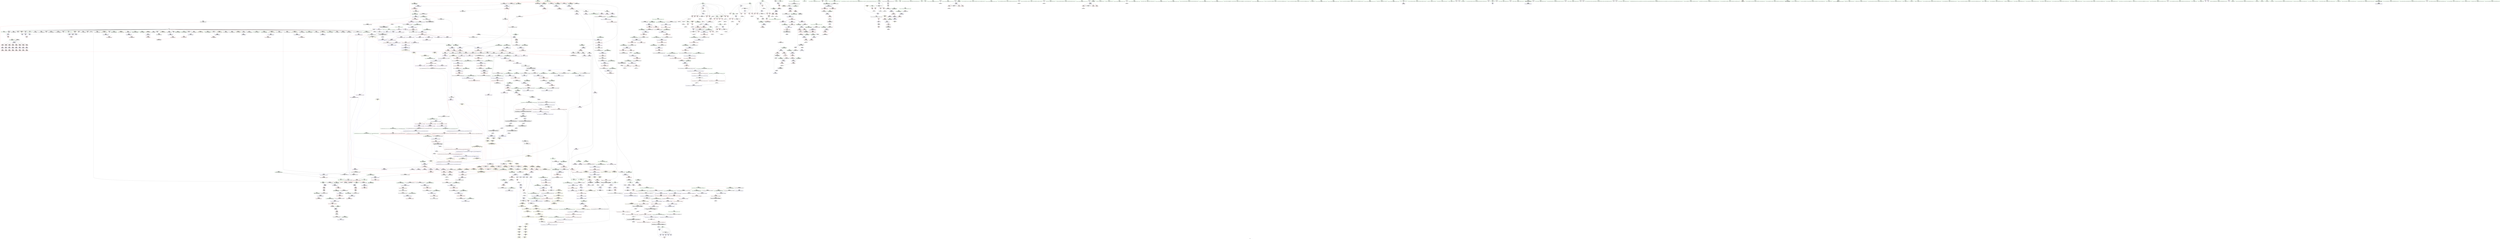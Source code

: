 digraph "SVFG" {
	label="SVFG";

	Node0x55cca1ab70d0 [shape=record,color=grey,label="{NodeID: 0\nNullPtr|{|<s42>103}}"];
	Node0x55cca1ab70d0 -> Node0x55cca1b3ae20[style=solid];
	Node0x55cca1ab70d0 -> Node0x55cca1b3af20[style=solid];
	Node0x55cca1ab70d0 -> Node0x55cca1b3aff0[style=solid];
	Node0x55cca1ab70d0 -> Node0x55cca1b3b0c0[style=solid];
	Node0x55cca1ab70d0 -> Node0x55cca1b3b190[style=solid];
	Node0x55cca1ab70d0 -> Node0x55cca1b3b260[style=solid];
	Node0x55cca1ab70d0 -> Node0x55cca1b3b330[style=solid];
	Node0x55cca1ab70d0 -> Node0x55cca1b3b400[style=solid];
	Node0x55cca1ab70d0 -> Node0x55cca1b3b4d0[style=solid];
	Node0x55cca1ab70d0 -> Node0x55cca1b3b5a0[style=solid];
	Node0x55cca1ab70d0 -> Node0x55cca1b3b670[style=solid];
	Node0x55cca1ab70d0 -> Node0x55cca1b3b740[style=solid];
	Node0x55cca1ab70d0 -> Node0x55cca1b3b810[style=solid];
	Node0x55cca1ab70d0 -> Node0x55cca1b3b8e0[style=solid];
	Node0x55cca1ab70d0 -> Node0x55cca1b3b9b0[style=solid];
	Node0x55cca1ab70d0 -> Node0x55cca1b3ba80[style=solid];
	Node0x55cca1ab70d0 -> Node0x55cca1b3bb50[style=solid];
	Node0x55cca1ab70d0 -> Node0x55cca1b3bc20[style=solid];
	Node0x55cca1ab70d0 -> Node0x55cca1b3bcf0[style=solid];
	Node0x55cca1ab70d0 -> Node0x55cca1b3bdc0[style=solid];
	Node0x55cca1ab70d0 -> Node0x55cca1b3be90[style=solid];
	Node0x55cca1ab70d0 -> Node0x55cca1b3bf60[style=solid];
	Node0x55cca1ab70d0 -> Node0x55cca1b3c030[style=solid];
	Node0x55cca1ab70d0 -> Node0x55cca1b3c100[style=solid];
	Node0x55cca1ab70d0 -> Node0x55cca1b3c1d0[style=solid];
	Node0x55cca1ab70d0 -> Node0x55cca1b3c2a0[style=solid];
	Node0x55cca1ab70d0 -> Node0x55cca1b3c370[style=solid];
	Node0x55cca1ab70d0 -> Node0x55cca1b3c440[style=solid];
	Node0x55cca1ab70d0 -> Node0x55cca1b3c510[style=solid];
	Node0x55cca1ab70d0 -> Node0x55cca1b3c5e0[style=solid];
	Node0x55cca1ab70d0 -> Node0x55cca1b3c6b0[style=solid];
	Node0x55cca1ab70d0 -> Node0x55cca1b3c780[style=solid];
	Node0x55cca1ab70d0 -> Node0x55cca1b3c850[style=solid];
	Node0x55cca1ab70d0 -> Node0x55cca1b3c920[style=solid];
	Node0x55cca1ab70d0 -> Node0x55cca1b3c9f0[style=solid];
	Node0x55cca1ab70d0 -> Node0x55cca1b3cac0[style=solid];
	Node0x55cca1ab70d0 -> Node0x55cca1b56180[style=solid];
	Node0x55cca1ab70d0 -> Node0x55cca1b5f650[style=solid];
	Node0x55cca1ab70d0 -> Node0x55cca1b5f720[style=solid];
	Node0x55cca1ab70d0 -> Node0x55cca1b5f7f0[style=solid];
	Node0x55cca1ab70d0 -> Node0x55cca1b81a90[style=solid];
	Node0x55cca1ab70d0 -> Node0x55cca1b84da0[style=solid];
	Node0x55cca1ab70d0:s42 -> Node0x55cca1c6f280[style=solid,color=red];
	Node0x55cca1b3fce0 [shape=record,color=blue,label="{NodeID: 775\n82\<--282\nehselector.slot\<--\nmain\n}"];
	Node0x55cca1b3fce0 -> Node0x55cca1b4b440[style=dashed];
	Node0x55cca1b36610 [shape=record,color=purple,label="{NodeID: 443\n701\<--699\n_M_finish\<--\n_ZNSt6vectorIdSaIdEED2Ev\n}"];
	Node0x55cca1b36610 -> Node0x55cca1b4edf0[style=solid];
	Node0x55cca1c793b0 [shape=record,color=black,label="{NodeID: 2325\n1683 = PHI(1676, )\n0th arg _ZSt18__do_alloc_on_swapISaIdEEvRT_S2_St17integral_constantIbLb0EE }"];
	Node0x55cca1c793b0 -> Node0x55cca1b63b60[style=solid];
	Node0x55cca1b2a2f0 [shape=record,color=green,label="{NodeID: 111\n599\<--600\n__n.addr\<--__n.addr_field_insensitive\n_ZNSt6vectorIdSaIdEEC2EmRKS0_\n}"];
	Node0x55cca1b2a2f0 -> Node0x55cca1b4e290[style=solid];
	Node0x55cca1b2a2f0 -> Node0x55cca1b4e360[style=solid];
	Node0x55cca1b2a2f0 -> Node0x55cca1b413a0[style=solid];
	Node0x55cca1b61050 [shape=record,color=blue,label="{NodeID: 886\n1306\<--1301\n__x.addr\<--__x\n_ZNSt22__uninitialized_fill_nILb1EE15__uninit_fill_nIPdmdEET_S3_T0_RKT1_\n}"];
	Node0x55cca1b61050 -> Node0x55cca1b52bb0[style=dashed];
	Node0x55cca1bb9ba0 [shape=record,color=yellow,style=double,label="{NodeID: 1661\n104V_1 = ENCHI(MR_104V_0)\npts\{606 \}\nFun[_ZNSt6vectorIdSaIdEEC2EmRKS0_]}"];
	Node0x55cca1bb9ba0 -> Node0x55cca1b41610[style=dashed];
	Node0x55cca1b4c210 [shape=record,color=red,label="{NodeID: 554\n378\<--368\n\<--argc.addr\n_ZL8redirectiPPKc\n}"];
	Node0x55cca1b4c210 -> Node0x55cca1b859a0[style=solid];
	Node0x55cca1b2ebe0 [shape=record,color=green,label="{NodeID: 222\n1326\<--1327\n__value.addr\<--__value.addr_field_insensitive\n_ZSt6fill_nIPdmdET_S1_T0_RKT1_\n}"];
	Node0x55cca1b2ebe0 -> Node0x55cca1b52e20[style=solid];
	Node0x55cca1b2ebe0 -> Node0x55cca1b612c0[style=solid];
	Node0x55cca1b51c40 [shape=record,color=red,label="{NodeID: 665\n1157\<--1151\nthis1\<--this.addr\n_ZN9__gnu_cxx13new_allocatorIdEC2ERKS1_\n}"];
	Node0x55cca1b853a0 [shape=record,color=grey,label="{NodeID: 1440\n160 = cmp(158, 159, )\n}"];
	Node0x55cca1b3cd90 [shape=record,color=black,label="{NodeID: 333\n31\<--32\n\<--_ZNSt8ios_base4InitD1Ev\nCan only get source location for instruction, argument, global var or function.}"];
	Node0x55cca1c6de10 [shape=record,color=black,label="{NodeID: 2215\n1649 = PHI(1658, )\n}"];
	Node0x55cca1c6de10 -> Node0x55cca1b551e0[style=solid];
	Node0x55cca1b08820 [shape=record,color=green,label="{NodeID: 1\n7\<--1\n__dso_handle\<--dummyObj\nGlob }"];
	Node0x55cca1b3fdb0 [shape=record,color=blue,label="{NodeID: 776\n84\<--294\ni\<--inc56\nmain\n}"];
	Node0x55cca1b3fdb0 -> Node0x55cca1b4b510[style=dashed];
	Node0x55cca1b3fdb0 -> Node0x55cca1b4b5e0[style=dashed];
	Node0x55cca1b3fdb0 -> Node0x55cca1b4b6b0[style=dashed];
	Node0x55cca1b3fdb0 -> Node0x55cca1b4b780[style=dashed];
	Node0x55cca1b3fdb0 -> Node0x55cca1b4b850[style=dashed];
	Node0x55cca1b3fdb0 -> Node0x55cca1b3fdb0[style=dashed];
	Node0x55cca1b3fdb0 -> Node0x55cca1bc1540[style=dashed];
	Node0x55cca1b366e0 [shape=record,color=purple,label="{NodeID: 444\n732\<--726\ncoerce.dive\<--__first\n_ZSt10accumulateIN9__gnu_cxx17__normal_iteratorIPdSt6vectorIdSaIdEEEEdET0_T_S8_S7_\n}"];
	Node0x55cca1b366e0 -> Node0x55cca1b41c90[style=solid];
	Node0x55cca1c794f0 [shape=record,color=black,label="{NodeID: 2326\n1684 = PHI(1677, )\n1st arg _ZSt18__do_alloc_on_swapISaIdEEvRT_S2_St17integral_constantIbLb0EE }"];
	Node0x55cca1c794f0 -> Node0x55cca1b63c30[style=solid];
	Node0x55cca1b2a3c0 [shape=record,color=green,label="{NodeID: 112\n601\<--602\n__a.addr\<--__a.addr_field_insensitive\n_ZNSt6vectorIdSaIdEEC2EmRKS0_\n}"];
	Node0x55cca1b2a3c0 -> Node0x55cca1b4e430[style=solid];
	Node0x55cca1b2a3c0 -> Node0x55cca1b41470[style=solid];
	Node0x55cca1b61120 [shape=record,color=blue,label="{NodeID: 887\n1322\<--1319\n__first.addr\<--__first\n_ZSt6fill_nIPdmdET_S1_T0_RKT1_\n}"];
	Node0x55cca1b61120 -> Node0x55cca1b52c80[style=dashed];
	Node0x55cca1bb9cb0 [shape=record,color=yellow,style=double,label="{NodeID: 1662\n46V_1 = ENCHI(MR_46V_0)\npts\{1225 \}\nFun[_ZNSt6vectorIdSaIdEEC2EmRKS0_]|{<s0>65}}"];
	Node0x55cca1bb9cb0:s0 -> Node0x55cca1bba3e0[style=dashed,color=red];
	Node0x55cca1b4c2e0 [shape=record,color=red,label="{NodeID: 555\n427\<--368\n\<--argc.addr\n_ZL8redirectiPPKc\n}"];
	Node0x55cca1b4c2e0 -> Node0x55cca1b865a0[style=solid];
	Node0x55cca1b2ecb0 [shape=record,color=green,label="{NodeID: 223\n1333\<--1334\n_ZSt12__niter_baseIPdET_S1_\<--_ZSt12__niter_baseIPdET_S1__field_insensitive\n}"];
	Node0x55cca1bf5360 [shape=record,color=yellow,style=double,label="{NodeID: 1773\n120V_1 = ENCHI(MR_120V_0)\npts\{750000 870000 \}\nFun[_ZNSt6vectorIdSaIdEEixEm]}"];
	Node0x55cca1bf5360 -> Node0x55cca1b4e840[style=dashed];
	Node0x55cca1b51d10 [shape=record,color=red,label="{NodeID: 666\n1168\<--1162\nthis1\<--this.addr\n_ZNSt12_Vector_baseIdSaIdEE11_M_allocateEm\n}"];
	Node0x55cca1b51d10 -> Node0x55cca1b48860[style=solid];
	Node0x55cca1b85520 [shape=record,color=grey,label="{NodeID: 1441\n203 = cmp(197, 202, )\n}"];
	Node0x55cca1b3ce90 [shape=record,color=black,label="{NodeID: 334\n47\<--101\nmain_ret\<--\nmain\n}"];
	Node0x55cca1c6df50 [shape=record,color=black,label="{NodeID: 2216\n1653 = PHI(1658, )\n}"];
	Node0x55cca1c6df50 -> Node0x55cca1b552b0[style=solid];
	Node0x55cca1b088b0 [shape=record,color=green,label="{NodeID: 2\n8\<--1\n_ZSt3cin\<--dummyObj\nGlob }"];
	Node0x55cca1b3fe80 [shape=record,color=blue,label="{NodeID: 777\n300\<--297\ncoerce.dive\<--call60\nmain\n|{|<s1>28}}"];
	Node0x55cca1b3fe80 -> Node0x55cca1bc4240[style=dashed];
	Node0x55cca1b3fe80:s1 -> Node0x55cca1be9620[style=dashed,color=red];
	Node0x55cca1b367b0 [shape=record,color=purple,label="{NodeID: 445\n734\<--728\ncoerce.dive1\<--__last\n_ZSt10accumulateIN9__gnu_cxx17__normal_iteratorIPdSt6vectorIdSaIdEEEEdET0_T_S8_S7_\n}"];
	Node0x55cca1b367b0 -> Node0x55cca1b41d60[style=solid];
	Node0x55cca1c79630 [shape=record,color=black,label="{NodeID: 2327\n929 = PHI(907, )\n0th arg _ZStorSt13_Ios_FmtflagsS_ }"];
	Node0x55cca1c79630 -> Node0x55cca1b42e70[style=solid];
	Node0x55cca1b2a490 [shape=record,color=green,label="{NodeID: 113\n603\<--604\nexn.slot\<--exn.slot_field_insensitive\n_ZNSt6vectorIdSaIdEEC2EmRKS0_\n}"];
	Node0x55cca1b2a490 -> Node0x55cca1b4e500[style=solid];
	Node0x55cca1b2a490 -> Node0x55cca1b41540[style=solid];
	Node0x55cca1b611f0 [shape=record,color=blue,label="{NodeID: 888\n1324\<--1320\n__n.addr\<--__n\n_ZSt6fill_nIPdmdET_S1_T0_RKT1_\n}"];
	Node0x55cca1b611f0 -> Node0x55cca1b52d50[style=dashed];
	Node0x55cca1bb9d90 [shape=record,color=yellow,style=double,label="{NodeID: 1663\n54V_1 = ENCHI(MR_54V_0)\npts\{870000 \}\nFun[_ZNSt6vectorIdSaIdEEC2EmRKS0_]|{<s0>64}}"];
	Node0x55cca1bb9d90:s0 -> Node0x55cca1bf00c0[style=dashed,color=red];
	Node0x55cca1b4c3b0 [shape=record,color=red,label="{NodeID: 556\n381\<--370\n\<--argv.addr\n_ZL8redirectiPPKc\n}"];
	Node0x55cca1b4c3b0 -> Node0x55cca1b35840[style=solid];
	Node0x55cca1b2edb0 [shape=record,color=green,label="{NodeID: 224\n1338\<--1339\n_ZSt10__fill_n_aIPdmdEN9__gnu_cxx11__enable_ifIXsr11__is_scalarIT1_EE7__valueET_E6__typeES4_T0_RKS3_\<--_ZSt10__fill_n_aIPdmdEN9__gnu_cxx11__enable_ifIXsr11__is_scalarIT1_EE7__valueET_E6__typeES4_T0_RKS3__field_insensitive\n}"];
	Node0x55cca1b51de0 [shape=record,color=red,label="{NodeID: 667\n1169\<--1164\n\<--__n.addr\n_ZNSt12_Vector_baseIdSaIdEE11_M_allocateEm\n}"];
	Node0x55cca1b51de0 -> Node0x55cca1b868a0[style=solid];
	Node0x55cca1b856a0 [shape=record,color=grey,label="{NodeID: 1442\n131 = cmp(129, 130, )\n}"];
	Node0x55cca1b3cf60 [shape=record,color=black,label="{NodeID: 335\n119\<--118\n\<--vbase.offset.ptr\nmain\n}"];
	Node0x55cca1b3cf60 -> Node0x55cca1b4bd30[style=solid];
	Node0x55cca1c6e090 [shape=record,color=black,label="{NodeID: 2217\n1695 = PHI(758, 776, 798, )\n0th arg _ZN9__gnu_cxx17__normal_iteratorIPdSt6vectorIdSaIdEEEC2ERKS1_ }"];
	Node0x55cca1c6e090 -> Node0x55cca1b63d00[style=solid];
	Node0x55cca1b08b60 [shape=record,color=green,label="{NodeID: 3\n9\<--1\n_ZSt4cout\<--dummyObj\nGlob }"];
	Node0x55cca1b3ff50 [shape=record,color=blue,label="{NodeID: 778\n306\<--303\ncoerce.dive62\<--call61\nmain\n|{|<s1>29}}"];
	Node0x55cca1b3ff50 -> Node0x55cca1bc3d40[style=dashed];
	Node0x55cca1b3ff50:s1 -> Node0x55cca1be9620[style=dashed,color=red];
	Node0x55cca1b36880 [shape=record,color=purple,label="{NodeID: 446\n770\<--758\ncoerce.dive\<--retval\n_ZNSt6vectorIdSaIdEE5beginEv\n}"];
	Node0x55cca1b36880 -> Node0x55cca1b4f200[style=solid];
	Node0x55cca1c79770 [shape=record,color=black,label="{NodeID: 2328\n930 = PHI(908, )\n1st arg _ZStorSt13_Ios_FmtflagsS_ }"];
	Node0x55cca1c79770 -> Node0x55cca1b42f40[style=solid];
	Node0x55cca1b2f220 [shape=record,color=green,label="{NodeID: 114\n605\<--606\nehselector.slot\<--ehselector.slot_field_insensitive\n_ZNSt6vectorIdSaIdEEC2EmRKS0_\n}"];
	Node0x55cca1b2f220 -> Node0x55cca1b4e5d0[style=solid];
	Node0x55cca1b2f220 -> Node0x55cca1b41610[style=solid];
	Node0x55cca1b612c0 [shape=record,color=blue,label="{NodeID: 889\n1326\<--1321\n__value.addr\<--__value\n_ZSt6fill_nIPdmdET_S1_T0_RKT1_\n}"];
	Node0x55cca1b612c0 -> Node0x55cca1b52e20[style=dashed];
	Node0x55cca1bb9e70 [shape=record,color=yellow,style=double,label="{NodeID: 1664\n108V_1 = ENCHI(MR_108V_0)\npts\{870001 \}\nFun[_ZNSt6vectorIdSaIdEEC2EmRKS0_]|{<s0>64}}"];
	Node0x55cca1bb9e70:s0 -> Node0x55cca1bf00c0[style=dashed,color=red];
	Node0x55cca1b4c480 [shape=record,color=red,label="{NodeID: 557\n392\<--370\n\<--argv.addr\n_ZL8redirectiPPKc\n}"];
	Node0x55cca1b4c480 -> Node0x55cca1b35910[style=solid];
	Node0x55cca1b2eeb0 [shape=record,color=green,label="{NodeID: 225\n1345\<--1346\n__first.addr\<--__first.addr_field_insensitive\n_ZSt10__fill_n_aIPdmdEN9__gnu_cxx11__enable_ifIXsr11__is_scalarIT1_EE7__valueET_E6__typeES4_T0_RKS3_\n}"];
	Node0x55cca1b2eeb0 -> Node0x55cca1b52ef0[style=solid];
	Node0x55cca1b2eeb0 -> Node0x55cca1b52fc0[style=solid];
	Node0x55cca1b2eeb0 -> Node0x55cca1b53090[style=solid];
	Node0x55cca1b2eeb0 -> Node0x55cca1b61390[style=solid];
	Node0x55cca1b2eeb0 -> Node0x55cca1b61940[style=solid];
	Node0x55cca1b51eb0 [shape=record,color=red,label="{NodeID: 668\n1174\<--1164\n\<--__n.addr\n_ZNSt12_Vector_baseIdSaIdEE11_M_allocateEm\n|{<s0>102}}"];
	Node0x55cca1b51eb0:s0 -> Node0x55cca1c7bed0[style=solid,color=red];
	Node0x55cca1b85820 [shape=record,color=grey,label="{NodeID: 1443\n250 = cmp(248, 249, )\n}"];
	Node0x55cca1b3d030 [shape=record,color=black,label="{NodeID: 336\n122\<--121\n\<--add.ptr\nmain\n|{<s0>6}}"];
	Node0x55cca1b3d030:s0 -> Node0x55cca1c6e530[style=solid,color=red];
	Node0x55cca1c6e370 [shape=record,color=black,label="{NodeID: 2218\n1696 = PHI(766, 782, 806, )\n1st arg _ZN9__gnu_cxx17__normal_iteratorIPdSt6vectorIdSaIdEEEC2ERKS1_ }"];
	Node0x55cca1c6e370 -> Node0x55cca1b63dd0[style=solid];
	Node0x55cca1b08bf0 [shape=record,color=green,label="{NodeID: 4\n12\<--1\n.str\<--dummyObj\nGlob }"];
	Node0x55cca1b40020 [shape=record,color=blue,label="{NodeID: 779\n309\<--308\ncoerce.dive64\<--call63\nmain\n}"];
	Node0x55cca1b40020 -> Node0x55cca1b4c070[style=dashed];
	Node0x55cca1b40020 -> Node0x55cca1bc3840[style=dashed];
	Node0x55cca1b36950 [shape=record,color=purple,label="{NodeID: 447\n765\<--764\n_M_impl\<--\n_ZNSt6vectorIdSaIdEE5beginEv\n}"];
	Node0x55cca1c798b0 [shape=record,color=black,label="{NodeID: 2329\n1539 = PHI(1526, )\n0th arg _ZSt27__uninitialized_default_n_aIPdmdET_S1_T0_RSaIT1_E }"];
	Node0x55cca1c798b0 -> Node0x55cca1b62a50[style=solid];
	Node0x55cca1b2f2b0 [shape=record,color=green,label="{NodeID: 115\n617\<--618\n_ZNSt6vectorIdSaIdEE21_M_default_initializeEm\<--_ZNSt6vectorIdSaIdEE21_M_default_initializeEm_field_insensitive\n}"];
	Node0x55cca1b61390 [shape=record,color=blue,label="{NodeID: 890\n1345\<--1342\n__first.addr\<--__first\n_ZSt10__fill_n_aIPdmdEN9__gnu_cxx11__enable_ifIXsr11__is_scalarIT1_EE7__valueET_E6__typeES4_T0_RKS3_\n}"];
	Node0x55cca1b61390 -> Node0x55cca1bcb040[style=dashed];
	Node0x55cca1bb9f80 [shape=record,color=yellow,style=double,label="{NodeID: 1665\n110V_1 = ENCHI(MR_110V_0)\npts\{870002 \}\nFun[_ZNSt6vectorIdSaIdEEC2EmRKS0_]|{<s0>64}}"];
	Node0x55cca1bb9f80:s0 -> Node0x55cca1bf00c0[style=dashed,color=red];
	Node0x55cca1b4c550 [shape=record,color=red,label="{NodeID: 558\n408\<--370\n\<--argv.addr\n_ZL8redirectiPPKc\n}"];
	Node0x55cca1b4c550 -> Node0x55cca1b359e0[style=solid];
	Node0x55cca1b2ef80 [shape=record,color=green,label="{NodeID: 226\n1347\<--1348\n__n.addr\<--__n.addr_field_insensitive\n_ZSt10__fill_n_aIPdmdEN9__gnu_cxx11__enable_ifIXsr11__is_scalarIT1_EE7__valueET_E6__typeES4_T0_RKS3_\n}"];
	Node0x55cca1b2ef80 -> Node0x55cca1b53160[style=solid];
	Node0x55cca1b2ef80 -> Node0x55cca1b61460[style=solid];
	Node0x55cca1bf5660 [shape=record,color=yellow,style=double,label="{NodeID: 1776\n36V_1 = ENCHI(MR_36V_0)\npts\{77 \}\nFun[_ZSt20uninitialized_fill_nIPdmdET_S1_T0_RKT1_]|{<s0>108}}"];
	Node0x55cca1bf5660:s0 -> Node0x55cca1bf0aa0[style=dashed,color=red];
	Node0x55cca1b51f80 [shape=record,color=red,label="{NodeID: 669\n1191\<--1185\n\<--__a.addr\n_ZNSt16allocator_traitsISaIdEE8allocateERS0_m\n}"];
	Node0x55cca1b51f80 -> Node0x55cca1b33660[style=solid];
	Node0x55cca1b859a0 [shape=record,color=grey,label="{NodeID: 1444\n379 = cmp(378, 219, )\n}"];
	Node0x55cca1b3d100 [shape=record,color=black,label="{NodeID: 337\n222\<--221\nconv\<--\nmain\n}"];
	Node0x55cca1b3d100 -> Node0x55cca1b85ca0[style=solid];
	Node0x55cca1c6e530 [shape=record,color=black,label="{NodeID: 2219\n494 = PHI(122, )\n0th arg _ZNSt8ios_base9precisionEl }"];
	Node0x55cca1c6e530 -> Node0x55cca1b40910[style=solid];
	Node0x55cca1b08cb0 [shape=record,color=green,label="{NodeID: 5\n14\<--1\n.str.1\<--dummyObj\nGlob }"];
	Node0x55cca1b400f0 [shape=record,color=blue,label="{NodeID: 780\n314\<--311\ncoerce.dive67\<--call66\nmain\n}"];
	Node0x55cca1b400f0 -> Node0x55cca1b4c140[style=dashed];
	Node0x55cca1b400f0 -> Node0x55cca1bc4740[style=dashed];
	Node0x55cca1b36a20 [shape=record,color=purple,label="{NodeID: 448\n766\<--764\n_M_start\<--\n_ZNSt6vectorIdSaIdEE5beginEv\n|{<s0>80}}"];
	Node0x55cca1b36a20:s0 -> Node0x55cca1c6e370[style=solid,color=red];
	Node0x55cca1c799f0 [shape=record,color=black,label="{NodeID: 2330\n1540 = PHI(1527, )\n1st arg _ZSt27__uninitialized_default_n_aIPdmdET_S1_T0_RSaIT1_E }"];
	Node0x55cca1c799f0 -> Node0x55cca1b62b20[style=solid];
	Node0x55cca1b2f3b0 [shape=record,color=green,label="{NodeID: 116\n636\<--637\nthis.addr\<--this.addr_field_insensitive\n_ZNSt6vectorIdSaIdEEixEm\n}"];
	Node0x55cca1b2f3b0 -> Node0x55cca1b4e6a0[style=solid];
	Node0x55cca1b2f3b0 -> Node0x55cca1b416e0[style=solid];
	Node0x55cca1b61460 [shape=record,color=blue,label="{NodeID: 891\n1347\<--1343\n__n.addr\<--__n\n_ZSt10__fill_n_aIPdmdEN9__gnu_cxx11__enable_ifIXsr11__is_scalarIT1_EE7__valueET_E6__typeES4_T0_RKS3_\n}"];
	Node0x55cca1b61460 -> Node0x55cca1b53160[style=dashed];
	Node0x55cca1b4c620 [shape=record,color=red,label="{NodeID: 559\n420\<--370\n\<--argv.addr\n_ZL8redirectiPPKc\n}"];
	Node0x55cca1b4c620 -> Node0x55cca1b35ab0[style=solid];
	Node0x55cca1b2f050 [shape=record,color=green,label="{NodeID: 227\n1349\<--1350\n__value.addr\<--__value.addr_field_insensitive\n_ZSt10__fill_n_aIPdmdEN9__gnu_cxx11__enable_ifIXsr11__is_scalarIT1_EE7__valueET_E6__typeES4_T0_RKS3_\n}"];
	Node0x55cca1b2f050 -> Node0x55cca1b53230[style=solid];
	Node0x55cca1b2f050 -> Node0x55cca1b61530[style=solid];
	Node0x55cca1bf5770 [shape=record,color=yellow,style=double,label="{NodeID: 1777\n46V_1 = ENCHI(MR_46V_0)\npts\{1225 \}\nFun[_ZSt20uninitialized_fill_nIPdmdET_S1_T0_RKT1_]|{<s0>108}}"];
	Node0x55cca1bf5770:s0 -> Node0x55cca1bf0bb0[style=dashed,color=red];
	Node0x55cca1b52050 [shape=record,color=red,label="{NodeID: 670\n1193\<--1187\n\<--__n.addr\n_ZNSt16allocator_traitsISaIdEE8allocateERS0_m\n|{<s0>103}}"];
	Node0x55cca1b52050:s0 -> Node0x55cca1c6f170[style=solid,color=red];
	Node0x55cca1b85b20 [shape=record,color=grey,label="{NodeID: 1445\n1726 = cmp(1722, 1725, )\n}"];
	Node0x55cca1b85b20 -> Node0x55cca1b34910[style=solid];
	Node0x55cca1b3d1d0 [shape=record,color=black,label="{NodeID: 338\n228\<--227\nconv33\<--add32\nmain\n|{<s0>15}}"];
	Node0x55cca1b3d1d0:s0 -> Node0x55cca1c75730[style=solid,color=red];
	Node0x55cca1c6e640 [shape=record,color=black,label="{NodeID: 2220\n495 = PHI(124, )\n1st arg _ZNSt8ios_base9precisionEl }"];
	Node0x55cca1c6e640 -> Node0x55cca1b409e0[style=solid];
	Node0x55cca1b09550 [shape=record,color=green,label="{NodeID: 6\n16\<--1\n.str.2\<--dummyObj\nGlob }"];
	Node0x55cca1b401c0 [shape=record,color=blue,label="{NodeID: 781\n70\<--320\nans\<--call72\nmain\n}"];
	Node0x55cca1b401c0 -> Node0x55cca1b4b030[style=dashed];
	Node0x55cca1b401c0 -> Node0x55cca1bc0640[style=dashed];
	Node0x55cca1b36af0 [shape=record,color=purple,label="{NodeID: 449\n793\<--776\ncoerce.dive\<--retval\n_ZNK9__gnu_cxx17__normal_iteratorIPdSt6vectorIdSaIdEEEplEl\n}"];
	Node0x55cca1b36af0 -> Node0x55cca1b4f540[style=solid];
	Node0x55cca1c79b30 [shape=record,color=black,label="{NodeID: 2331\n1541 = PHI(1529, )\n2nd arg _ZSt27__uninitialized_default_n_aIPdmdET_S1_T0_RSaIT1_E }"];
	Node0x55cca1c79b30 -> Node0x55cca1b62bf0[style=solid];
	Node0x55cca1b2f480 [shape=record,color=green,label="{NodeID: 117\n638\<--639\n__n.addr\<--__n.addr_field_insensitive\n_ZNSt6vectorIdSaIdEEixEm\n}"];
	Node0x55cca1b2f480 -> Node0x55cca1b4e770[style=solid];
	Node0x55cca1b2f480 -> Node0x55cca1b417b0[style=solid];
	Node0x55cca1b61530 [shape=record,color=blue,label="{NodeID: 892\n1349\<--1344\n__value.addr\<--__value\n_ZSt10__fill_n_aIPdmdEN9__gnu_cxx11__enable_ifIXsr11__is_scalarIT1_EE7__valueET_E6__typeES4_T0_RKS3_\n}"];
	Node0x55cca1b61530 -> Node0x55cca1b53230[style=dashed];
	Node0x55cca1b4c6f0 [shape=record,color=red,label="{NodeID: 560\n431\<--370\n\<--argv.addr\n_ZL8redirectiPPKc\n}"];
	Node0x55cca1b4c6f0 -> Node0x55cca1b35b80[style=solid];
	Node0x55cca1b2f120 [shape=record,color=green,label="{NodeID: 228\n1351\<--1352\n__tmp\<--__tmp_field_insensitive\n_ZSt10__fill_n_aIPdmdEN9__gnu_cxx11__enable_ifIXsr11__is_scalarIT1_EE7__valueET_E6__typeES4_T0_RKS3_\n}"];
	Node0x55cca1b2f120 -> Node0x55cca1b53300[style=solid];
	Node0x55cca1b2f120 -> Node0x55cca1b61600[style=solid];
	Node0x55cca1b52120 [shape=record,color=red,label="{NodeID: 671\n1211\<--1202\nthis1\<--this.addr\n_ZN9__gnu_cxx13new_allocatorIdE8allocateEmPKv\n|{<s0>104}}"];
	Node0x55cca1b52120:s0 -> Node0x55cca1c70550[style=solid,color=red];
	Node0x55cca1b85ca0 [shape=record,color=grey,label="{NodeID: 1446\n224 = cmp(222, 223, )\n}"];
	Node0x55cca1b3d2a0 [shape=record,color=black,label="{NodeID: 339\n241\<--240\nconv39\<--\nmain\n|{<s0>18}}"];
	Node0x55cca1b3d2a0:s0 -> Node0x55cca1c7b2c0[style=solid,color=red];
	Node0x55cca1c6e750 [shape=record,color=black,label="{NodeID: 2221\n1389 = PHI(1036, )\n0th arg _ZNSt12_Vector_baseIdSaIdEE13_M_deallocateEPdm }"];
	Node0x55cca1c6e750 -> Node0x55cca1b61ae0[style=solid];
	Node0x55cca1b095e0 [shape=record,color=green,label="{NodeID: 7\n19\<--1\n\<--dummyObj\nCan only get source location for instruction, argument, global var or function.}"];
	Node0x55cca1b40290 [shape=record,color=blue,label="{NodeID: 782\n80\<--327\nexn.slot\<--\nmain\n}"];
	Node0x55cca1b40290 -> Node0x55cca1b4b370[style=dashed];
	Node0x55cca1b36bc0 [shape=record,color=purple,label="{NodeID: 450\n787\<--786\n_M_current\<--this1\n_ZNK9__gnu_cxx17__normal_iteratorIPdSt6vectorIdSaIdEEEplEl\n}"];
	Node0x55cca1b36bc0 -> Node0x55cca1b4f470[style=solid];
	Node0x55cca1c79c70 [shape=record,color=black,label="{NodeID: 2332\n1319 = PHI(1311, 1586, )\n0th arg _ZSt6fill_nIPdmdET_S1_T0_RKT1_ }"];
	Node0x55cca1c79c70 -> Node0x55cca1b61120[style=solid];
	Node0x55cca1b2f550 [shape=record,color=green,label="{NodeID: 118\n653\<--654\nthis.addr\<--this.addr_field_insensitive\n_ZNSt6vectorIdSaIdEE4swapERS1_\n}"];
	Node0x55cca1b2f550 -> Node0x55cca1b4e910[style=solid];
	Node0x55cca1b2f550 -> Node0x55cca1b41880[style=solid];
	Node0x55cca1b61600 [shape=record,color=blue,label="{NodeID: 893\n1351\<--1359\n__tmp\<--\n_ZSt10__fill_n_aIPdmdEN9__gnu_cxx11__enable_ifIXsr11__is_scalarIT1_EE7__valueET_E6__typeES4_T0_RKS3_\n}"];
	Node0x55cca1b61600 -> Node0x55cca1b53300[style=dashed];
	Node0x55cca1b4c7c0 [shape=record,color=red,label="{NodeID: 561\n441\<--370\n\<--argv.addr\n_ZL8redirectiPPKc\n}"];
	Node0x55cca1b4c7c0 -> Node0x55cca1b35c50[style=solid];
	Node0x55cca1b375b0 [shape=record,color=green,label="{NodeID: 229\n1353\<--1354\n__niter\<--__niter_field_insensitive\n_ZSt10__fill_n_aIPdmdEN9__gnu_cxx11__enable_ifIXsr11__is_scalarIT1_EE7__valueET_E6__typeES4_T0_RKS3_\n}"];
	Node0x55cca1b375b0 -> Node0x55cca1b533d0[style=solid];
	Node0x55cca1b375b0 -> Node0x55cca1b534a0[style=solid];
	Node0x55cca1b375b0 -> Node0x55cca1b616d0[style=solid];
	Node0x55cca1b375b0 -> Node0x55cca1b61870[style=solid];
	Node0x55cca1b521f0 [shape=record,color=red,label="{NodeID: 672\n1212\<--1204\n\<--__n.addr\n_ZN9__gnu_cxx13new_allocatorIdE8allocateEmPKv\n}"];
	Node0x55cca1b521f0 -> Node0x55cca1b86120[style=solid];
	Node0x55cca1b85e20 [shape=record,color=grey,label="{NodeID: 1447\n406 = cmp(390, 403, )\n}"];
	Node0x55cca1b3d370 [shape=record,color=black,label="{NodeID: 340\n254\<--253\nconv46\<--sub45\nmain\n|{<s0>20}}"];
	Node0x55cca1b3d370:s0 -> Node0x55cca1c7b2c0[style=solid,color=red];
	Node0x55cca1c6e860 [shape=record,color=black,label="{NodeID: 2222\n1390 = PHI(1039, )\n1st arg _ZNSt12_Vector_baseIdSaIdEE13_M_deallocateEPdm }"];
	Node0x55cca1c6e860 -> Node0x55cca1b61bb0[style=solid];
	Node0x55cca1b096a0 [shape=record,color=green,label="{NodeID: 8\n101\<--1\n\<--dummyObj\nCan only get source location for instruction, argument, global var or function.}"];
	Node0x55cca1b40360 [shape=record,color=blue,label="{NodeID: 783\n82\<--329\nehselector.slot\<--\nmain\n}"];
	Node0x55cca1b40360 -> Node0x55cca1b4b440[style=dashed];
	Node0x55cca1b5e260 [shape=record,color=black,label="{NodeID: 1558\nMR_6V_4 = PHI(MR_6V_2, MR_6V_1, )\npts\{373 \}\n}"];
	Node0x55cca1b36c90 [shape=record,color=purple,label="{NodeID: 451\n808\<--798\ncoerce.dive\<--retval\n_ZNSt6vectorIdSaIdEE3endEv\n}"];
	Node0x55cca1b36c90 -> Node0x55cca1b4f6e0[style=solid];
	Node0x55cca1c79e80 [shape=record,color=black,label="{NodeID: 2333\n1320 = PHI(1312, 1587, )\n1st arg _ZSt6fill_nIPdmdET_S1_T0_RKT1_ }"];
	Node0x55cca1c79e80 -> Node0x55cca1b611f0[style=solid];
	Node0x55cca1b2f620 [shape=record,color=green,label="{NodeID: 119\n655\<--656\n__x.addr\<--__x.addr_field_insensitive\n_ZNSt6vectorIdSaIdEE4swapERS1_\n}"];
	Node0x55cca1b2f620 -> Node0x55cca1b4e9e0[style=solid];
	Node0x55cca1b2f620 -> Node0x55cca1b4eab0[style=solid];
	Node0x55cca1b2f620 -> Node0x55cca1b41950[style=solid];
	Node0x55cca1b616d0 [shape=record,color=blue,label="{NodeID: 894\n1353\<--1361\n__niter\<--\n_ZSt10__fill_n_aIPdmdEN9__gnu_cxx11__enable_ifIXsr11__is_scalarIT1_EE7__valueET_E6__typeES4_T0_RKS3_\n}"];
	Node0x55cca1b616d0 -> Node0x55cca1bcb540[style=dashed];
	Node0x55cca1bba300 [shape=record,color=yellow,style=double,label="{NodeID: 1669\n102V_1 = ENCHI(MR_102V_0)\npts\{604 \}\nFun[_ZNSt6vectorIdSaIdEEC2EmRKS0_]}"];
	Node0x55cca1bba300 -> Node0x55cca1b41540[style=dashed];
	Node0x55cca1b4c890 [shape=record,color=red,label="{NodeID: 562\n451\<--370\n\<--argv.addr\n_ZL8redirectiPPKc\n}"];
	Node0x55cca1b4c890 -> Node0x55cca1b35d20[style=solid];
	Node0x55cca1b37680 [shape=record,color=green,label="{NodeID: 230\n1383\<--1384\n__it.addr\<--__it.addr_field_insensitive\n_ZSt12__niter_baseIPdET_S1_\n}"];
	Node0x55cca1b37680 -> Node0x55cca1b53640[style=solid];
	Node0x55cca1b37680 -> Node0x55cca1b61a10[style=solid];
	Node0x55cca1b522c0 [shape=record,color=red,label="{NodeID: 673\n1222\<--1204\n\<--__n.addr\n_ZN9__gnu_cxx13new_allocatorIdE8allocateEmPKv\n}"];
	Node0x55cca1b522c0 -> Node0x55cca1b838a0[style=solid];
	Node0x55cca1b85fa0 [shape=record,color=grey,label="{NodeID: 1448\n389 = cmp(388, 390, )\n}"];
	Node0x55cca1b3d440 [shape=record,color=black,label="{NodeID: 341\n258\<--257\nconv48\<--\nmain\n|{<s0>21}}"];
	Node0x55cca1b3d440:s0 -> Node0x55cca1c7b2c0[style=solid,color=red];
	Node0x55cca1c6e970 [shape=record,color=black,label="{NodeID: 2223\n1391 = PHI(1049, )\n2nd arg _ZNSt12_Vector_baseIdSaIdEE13_M_deallocateEPdm }"];
	Node0x55cca1c6e970 -> Node0x55cca1b61c80[style=solid];
	Node0x55cca1b09760 [shape=record,color=green,label="{NodeID: 9\n124\<--1\n\<--dummyObj\nCan only get source location for instruction, argument, global var or function.|{<s0>6}}"];
	Node0x55cca1b09760:s0 -> Node0x55cca1c6e640[style=solid,color=red];
	Node0x55cca1b40430 [shape=record,color=blue,label="{NodeID: 784\n58\<--356\ncas\<--inc83\nmain\n}"];
	Node0x55cca1b40430 -> Node0x55cca1bbf240[style=dashed];
	Node0x55cca1b36d60 [shape=record,color=purple,label="{NodeID: 452\n805\<--804\n_M_impl\<--\n_ZNSt6vectorIdSaIdEE3endEv\n}"];
	Node0x55cca1c7a000 [shape=record,color=black,label="{NodeID: 2334\n1321 = PHI(1313, 1582, )\n2nd arg _ZSt6fill_nIPdmdET_S1_T0_RKT1_ }"];
	Node0x55cca1c7a000 -> Node0x55cca1b612c0[style=solid];
	Node0x55cca1b2f6f0 [shape=record,color=green,label="{NodeID: 120\n666\<--667\n_ZNSt12_Vector_baseIdSaIdEE12_Vector_impl12_M_swap_dataERS2_\<--_ZNSt12_Vector_baseIdSaIdEE12_Vector_impl12_M_swap_dataERS2__field_insensitive\n}"];
	Node0x55cca1b617a0 [shape=record,color=blue,label="{NodeID: 895\n1368\<--1367\n\<--\n_ZSt10__fill_n_aIPdmdEN9__gnu_cxx11__enable_ifIXsr11__is_scalarIT1_EE7__valueET_E6__typeES4_T0_RKS3_\n}"];
	Node0x55cca1b617a0 -> Node0x55cca1bcab40[style=dashed];
	Node0x55cca1bba3e0 [shape=record,color=yellow,style=double,label="{NodeID: 1670\n46V_1 = ENCHI(MR_46V_0)\npts\{1225 \}\nFun[_ZNSt6vectorIdSaIdEE21_M_default_initializeEm]|{<s0>120}}"];
	Node0x55cca1bba3e0:s0 -> Node0x55cca1bf2010[style=dashed,color=red];
	Node0x55cca1b4c960 [shape=record,color=red,label="{NodeID: 563\n461\<--370\n\<--argv.addr\n_ZL8redirectiPPKc\n}"];
	Node0x55cca1b4c960 -> Node0x55cca1b35df0[style=solid];
	Node0x55cca1b37750 [shape=record,color=green,label="{NodeID: 231\n1392\<--1393\nthis.addr\<--this.addr_field_insensitive\n_ZNSt12_Vector_baseIdSaIdEE13_M_deallocateEPdm\n}"];
	Node0x55cca1b37750 -> Node0x55cca1b53710[style=solid];
	Node0x55cca1b37750 -> Node0x55cca1b61ae0[style=solid];
	Node0x55cca1b52390 [shape=record,color=red,label="{NodeID: 674\n1235\<--1232\nthis1\<--this.addr\n_ZNK9__gnu_cxx13new_allocatorIdE8max_sizeEv\n}"];
	Node0x55cca1b86120 [shape=record,color=grey,label="{NodeID: 1449\n1216 = cmp(1212, 1213, )\n}"];
	Node0x55cca1b3d510 [shape=record,color=black,label="{NodeID: 342\n264\<--263\nconv52\<--\nmain\n|{<s0>22}}"];
	Node0x55cca1b3d510:s0 -> Node0x55cca1c7b2c0[style=solid,color=red];
	Node0x55cca1c6ea80 [shape=record,color=black,label="{NodeID: 2224\n48 = PHI()\n0th arg main }"];
	Node0x55cca1c6ea80 -> Node0x55cca1b56350[style=solid];
	Node0x55cca1b09820 [shape=record,color=green,label="{NodeID: 10\n147\<--1\n\<--dummyObj\nCan only get source location for instruction, argument, global var or function.}"];
	Node0x55cca1b40500 [shape=record,color=blue,label="{NodeID: 785\n368\<--366\nargc.addr\<--argc\n_ZL8redirectiPPKc\n}"];
	Node0x55cca1b40500 -> Node0x55cca1b4c210[style=dashed];
	Node0x55cca1b40500 -> Node0x55cca1b4c2e0[style=dashed];
	Node0x55cca1b36e30 [shape=record,color=purple,label="{NodeID: 453\n806\<--804\n_M_finish\<--\n_ZNSt6vectorIdSaIdEE3endEv\n|{<s0>82}}"];
	Node0x55cca1b36e30:s0 -> Node0x55cca1c6e370[style=solid,color=red];
	Node0x55cca1c7a180 [shape=record,color=black,label="{NodeID: 2335\n1266 = PHI(668, 673, 703, 1017, 1528, )\n0th arg _ZNSt12_Vector_baseIdSaIdEE19_M_get_Tp_allocatorEv }"];
	Node0x55cca1c7a180 -> Node0x55cca1b60aa0[style=solid];
	Node0x55cca1b2f7f0 [shape=record,color=green,label="{NodeID: 121\n670\<--671\n_ZNSt12_Vector_baseIdSaIdEE19_M_get_Tp_allocatorEv\<--_ZNSt12_Vector_baseIdSaIdEE19_M_get_Tp_allocatorEv_field_insensitive\n}"];
	Node0x55cca1b61870 [shape=record,color=blue,label="{NodeID: 896\n1353\<--1372\n__niter\<--dec\n_ZSt10__fill_n_aIPdmdEN9__gnu_cxx11__enable_ifIXsr11__is_scalarIT1_EE7__valueET_E6__typeES4_T0_RKS3_\n}"];
	Node0x55cca1b61870 -> Node0x55cca1bcb540[style=dashed];
	Node0x55cca1b4ca30 [shape=record,color=red,label="{NodeID: 564\n388\<--372\n\<--fd\n_ZL8redirectiPPKc\n}"];
	Node0x55cca1b4ca30 -> Node0x55cca1b85fa0[style=solid];
	Node0x55cca1b37820 [shape=record,color=green,label="{NodeID: 232\n1394\<--1395\n__p.addr\<--__p.addr_field_insensitive\n_ZNSt12_Vector_baseIdSaIdEE13_M_deallocateEPdm\n}"];
	Node0x55cca1b37820 -> Node0x55cca1b537e0[style=solid];
	Node0x55cca1b37820 -> Node0x55cca1b538b0[style=solid];
	Node0x55cca1b37820 -> Node0x55cca1b61bb0[style=solid];
	Node0x55cca1b52460 [shape=record,color=red,label="{NodeID: 675\n1258\<--1246\n\<--__first.addr\n_ZSt24__uninitialized_fill_n_aIPdmddET_S1_T0_RKT1_RSaIT2_E\n|{<s0>107}}"];
	Node0x55cca1b52460:s0 -> Node0x55cca1c7b760[style=solid,color=red];
	Node0x55cca1b862a0 [shape=record,color=grey,label="{NodeID: 1450\n459 = cmp(390, 458, )\n}"];
	Node0x55cca1b3d5e0 [shape=record,color=black,label="{NodeID: 343\n480\<--491\n_ZSt5fixedRSt8ios_base_ret\<--\n_ZSt5fixedRSt8ios_base\n}"];
	Node0x55cca1c6eb50 [shape=record,color=black,label="{NodeID: 2225\n774 = PHI(96, 94, )\n0th arg _ZNK9__gnu_cxx17__normal_iteratorIPdSt6vectorIdSaIdEEEplEl }"];
	Node0x55cca1c6eb50 -> Node0x55cca1b420a0[style=solid];
	Node0x55cca1b09920 [shape=record,color=green,label="{NodeID: 11\n150\<--1\n\<--dummyObj\nCan only get source location for instruction, argument, global var or function.|{<s0>17|<s1>19}}"];
	Node0x55cca1b09920:s0 -> Node0x55cca1c7b2c0[style=solid,color=red];
	Node0x55cca1b09920:s1 -> Node0x55cca1c7b2c0[style=solid,color=red];
	Node0x55cca1b405d0 [shape=record,color=blue,label="{NodeID: 786\n370\<--367\nargv.addr\<--argv\n_ZL8redirectiPPKc\n}"];
	Node0x55cca1b405d0 -> Node0x55cca1b4c3b0[style=dashed];
	Node0x55cca1b405d0 -> Node0x55cca1b4c480[style=dashed];
	Node0x55cca1b405d0 -> Node0x55cca1b4c550[style=dashed];
	Node0x55cca1b405d0 -> Node0x55cca1b4c620[style=dashed];
	Node0x55cca1b405d0 -> Node0x55cca1b4c6f0[style=dashed];
	Node0x55cca1b405d0 -> Node0x55cca1b4c7c0[style=dashed];
	Node0x55cca1b405d0 -> Node0x55cca1b4c890[style=dashed];
	Node0x55cca1b405d0 -> Node0x55cca1b4c960[style=dashed];
	Node0x55cca1b36f00 [shape=record,color=purple,label="{NodeID: 454\n851\<--850\n_M_flags\<--this1\n_ZNSt8ios_base4setfESt13_Ios_FmtflagsS0_\n}"];
	Node0x55cca1b36f00 -> Node0x55cca1b4fbc0[style=solid];
	Node0x55cca1c7a570 [shape=record,color=black,label="{NodeID: 2336\n583 = PHI(78, 88, 78, 88, 1128, )\n0th arg _ZNSaIdED2Ev }"];
	Node0x55cca1c7a570 -> Node0x55cca1b41200[style=solid];
	Node0x55cca1b2f8f0 [shape=record,color=green,label="{NodeID: 122\n676\<--677\n_ZN9__gnu_cxx14__alloc_traitsISaIdEE10_S_on_swapERS1_S3_\<--_ZN9__gnu_cxx14__alloc_traitsISaIdEE10_S_on_swapERS1_S3__field_insensitive\n}"];
	Node0x55cca1b61940 [shape=record,color=blue,label="{NodeID: 897\n1345\<--1376\n__first.addr\<--incdec.ptr\n_ZSt10__fill_n_aIPdmdEN9__gnu_cxx11__enable_ifIXsr11__is_scalarIT1_EE7__valueET_E6__typeES4_T0_RKS3_\n}"];
	Node0x55cca1b61940 -> Node0x55cca1bcb040[style=dashed];
	Node0x55cca1b4cb00 [shape=record,color=red,label="{NodeID: 565\n402\<--372\n\<--fd\n_ZL8redirectiPPKc\n}"];
	Node0x55cca1b378f0 [shape=record,color=green,label="{NodeID: 233\n1396\<--1397\n__n.addr\<--__n.addr_field_insensitive\n_ZNSt12_Vector_baseIdSaIdEE13_M_deallocateEPdm\n}"];
	Node0x55cca1b378f0 -> Node0x55cca1b53980[style=solid];
	Node0x55cca1b378f0 -> Node0x55cca1b61c80[style=solid];
	Node0x55cca1b52530 [shape=record,color=red,label="{NodeID: 676\n1259\<--1248\n\<--__n.addr\n_ZSt24__uninitialized_fill_n_aIPdmddET_S1_T0_RKT1_RSaIT2_E\n|{<s0>107}}"];
	Node0x55cca1b52530:s0 -> Node0x55cca1c7b870[style=solid,color=red];
	Node0x55cca1b86420 [shape=record,color=grey,label="{NodeID: 1451\n449 = cmp(390, 448, )\n}"];
	Node0x55cca1b3d6b0 [shape=record,color=black,label="{NodeID: 344\n493\<--511\n_ZNSt8ios_base9precisionEl_ret\<--\n_ZNSt8ios_base9precisionEl\n|{<s0>6}}"];
	Node0x55cca1b3d6b0:s0 -> Node0x55cca1c73ab0[style=solid,color=blue];
	Node0x55cca1c6ed60 [shape=record,color=black,label="{NodeID: 2226\n775 = PHI(302, 155, )\n1st arg _ZNK9__gnu_cxx17__normal_iteratorIPdSt6vectorIdSaIdEEEplEl }"];
	Node0x55cca1c6ed60 -> Node0x55cca1b42170[style=solid];
	Node0x55cca1b09a20 [shape=record,color=green,label="{NodeID: 12\n155\<--1\n\<--dummyObj\nCan only get source location for instruction, argument, global var or function.|{<s0>12|<s1>29}}"];
	Node0x55cca1b09a20:s0 -> Node0x55cca1c7c310[style=solid,color=red];
	Node0x55cca1b09a20:s1 -> Node0x55cca1c6ed60[style=solid,color=red];
	Node0x55cca1b406a0 [shape=record,color=blue,label="{NodeID: 787\n372\<--384\nfd\<--call\n_ZL8redirectiPPKc\n}"];
	Node0x55cca1b406a0 -> Node0x55cca1b4ca30[style=dashed];
	Node0x55cca1b406a0 -> Node0x55cca1b4cb00[style=dashed];
	Node0x55cca1b406a0 -> Node0x55cca1b4cbd0[style=dashed];
	Node0x55cca1b406a0 -> Node0x55cca1b5e260[style=dashed];
	Node0x55cca1b36fd0 [shape=record,color=purple,label="{NodeID: 455\n858\<--850\n_M_flags2\<--this1\n_ZNSt8ios_base4setfESt13_Ios_FmtflagsS0_\n|{<s0>84}}"];
	Node0x55cca1b36fd0:s0 -> Node0x55cca1c7bfe0[style=solid,color=red];
	Node0x55cca1c7a7b0 [shape=record,color=black,label="{NodeID: 2337\n686 = PHI(86, 74, 74, )\n0th arg _ZNSt6vectorIdSaIdEED2Ev }"];
	Node0x55cca1c7a7b0 -> Node0x55cca1b41a20[style=solid];
	Node0x55cca1b2f9f0 [shape=record,color=green,label="{NodeID: 123\n682\<--683\n__clang_call_terminate\<--__clang_call_terminate_field_insensitive\n}"];
	Node0x55cca1b61a10 [shape=record,color=blue,label="{NodeID: 898\n1383\<--1382\n__it.addr\<--__it\n_ZSt12__niter_baseIPdET_S1_\n}"];
	Node0x55cca1b61a10 -> Node0x55cca1b53640[style=dashed];
	Node0x55cca1bba6b0 [shape=record,color=yellow,style=double,label="{NodeID: 1673\n54V_1 = ENCHI(MR_54V_0)\npts\{870000 \}\nFun[_ZNSt6vectorIdSaIdEE21_M_default_initializeEm]}"];
	Node0x55cca1bba6b0 -> Node0x55cca1b54340[style=dashed];
	Node0x55cca1b4cbd0 [shape=record,color=red,label="{NodeID: 566\n414\<--372\n\<--fd\n_ZL8redirectiPPKc\n}"];
	Node0x55cca1b379c0 [shape=record,color=green,label="{NodeID: 234\n1410\<--1411\n_ZNSt16allocator_traitsISaIdEE10deallocateERS0_Pdm\<--_ZNSt16allocator_traitsISaIdEE10deallocateERS0_Pdm_field_insensitive\n}"];
	Node0x55cca1b52600 [shape=record,color=red,label="{NodeID: 677\n1260\<--1250\n\<--__x.addr\n_ZSt24__uninitialized_fill_n_aIPdmddET_S1_T0_RKT1_RSaIT2_E\n|{<s0>107}}"];
	Node0x55cca1b52600:s0 -> Node0x55cca1c7b980[style=solid,color=red];
	Node0x55cca1b865a0 [shape=record,color=grey,label="{NodeID: 1452\n428 = cmp(427, 429, )\n}"];
	Node0x55cca1b3d780 [shape=record,color=black,label="{NodeID: 345\n524\<--523\n\<--this1\n_ZNSaIdEC2Ev\n|{<s0>59}}"];
	Node0x55cca1b3d780:s0 -> Node0x55cca1c784f0[style=solid,color=red];
	Node0x55cca1c6eee0 [shape=record,color=black,label="{NodeID: 2227\n1749 = PHI(1718, 1723, )\n0th arg _ZNK9__gnu_cxx17__normal_iteratorIPdSt6vectorIdSaIdEEE4baseEv }"];
	Node0x55cca1c6eee0 -> Node0x55cca1b64380[style=solid];
	Node0x55cca1b09b20 [shape=record,color=green,label="{NodeID: 13\n171\<--1\n\<--dummyObj\nCan only get source location for instruction, argument, global var or function.}"];
	Node0x55cca1b40770 [shape=record,color=blue,label="{NodeID: 788\n374\<--434\nfd17\<--call19\n_ZL8redirectiPPKc\n}"];
	Node0x55cca1b40770 -> Node0x55cca1b4cca0[style=dashed];
	Node0x55cca1b40770 -> Node0x55cca1b4cd70[style=dashed];
	Node0x55cca1b40770 -> Node0x55cca1b4ce40[style=dashed];
	Node0x55cca1b40770 -> Node0x55cca1bca640[style=dashed];
	Node0x55cca1b370a0 [shape=record,color=purple,label="{NodeID: 456\n867\<--850\n_M_flags5\<--this1\n_ZNSt8ios_base4setfESt13_Ios_FmtflagsS0_\n|{<s0>86}}"];
	Node0x55cca1b370a0:s0 -> Node0x55cca1c7b540[style=solid,color=red];
	Node0x55cca1c7a940 [shape=record,color=black,label="{NodeID: 2338\n1028 = PHI(568, 625, 708, 716, )\n0th arg _ZNSt12_Vector_baseIdSaIdEED2Ev }"];
	Node0x55cca1c7a940 -> Node0x55cca1b5f240[style=solid];
	Node0x55cca1b2faf0 [shape=record,color=green,label="{NodeID: 124\n687\<--688\nthis.addr\<--this.addr_field_insensitive\n_ZNSt6vectorIdSaIdEED2Ev\n}"];
	Node0x55cca1b2faf0 -> Node0x55cca1b4eb80[style=solid];
	Node0x55cca1b2faf0 -> Node0x55cca1b41a20[style=solid];
	Node0x55cca1b61ae0 [shape=record,color=blue,label="{NodeID: 899\n1392\<--1389\nthis.addr\<--this\n_ZNSt12_Vector_baseIdSaIdEE13_M_deallocateEPdm\n}"];
	Node0x55cca1b61ae0 -> Node0x55cca1b53710[style=dashed];
	Node0x55cca1b4cca0 [shape=record,color=red,label="{NodeID: 567\n438\<--374\n\<--fd17\n_ZL8redirectiPPKc\n}"];
	Node0x55cca1b4cca0 -> Node0x55cca1b86720[style=solid];
	Node0x55cca1b37a90 [shape=record,color=green,label="{NodeID: 235\n1417\<--1418\n__cxa_begin_catch\<--__cxa_begin_catch_field_insensitive\n}"];
	Node0x55cca1b526d0 [shape=record,color=red,label="{NodeID: 678\n1270\<--1267\nthis1\<--this.addr\n_ZNSt12_Vector_baseIdSaIdEE19_M_get_Tp_allocatorEv\n}"];
	Node0x55cca1b526d0 -> Node0x55cca1b48930[style=solid];
	Node0x55cca1b86720 [shape=record,color=grey,label="{NodeID: 1453\n439 = cmp(438, 390, )\n}"];
	Node0x55cca1b3d850 [shape=record,color=black,label="{NodeID: 346\n551\<--550\n\<--this1\n_ZNSt6vectorIdSaIdEEC2EmRKdRKS0_\n|{<s0>60}}"];
	Node0x55cca1b3d850:s0 -> Node0x55cca1c776a0[style=solid,color=red];
	Node0x55cca1c6f060 [shape=record,color=black,label="{NodeID: 2228\n1199 = PHI(1192, )\n0th arg _ZN9__gnu_cxx13new_allocatorIdE8allocateEmPKv }"];
	Node0x55cca1c6f060 -> Node0x55cca1b60420[style=solid];
	Node0x55cca1b09c20 [shape=record,color=green,label="{NodeID: 14\n178\<--1\n\<--dummyObj\nCan only get source location for instruction, argument, global var or function.|{<s0>31}}"];
	Node0x55cca1b09c20:s0 -> Node0x55cca1c77590[style=solid,color=red];
	Node0x55cca1b40840 [shape=record,color=blue,label="{NodeID: 789\n482\<--481\n__base.addr\<--__base\n_ZSt5fixedRSt8ios_base\n}"];
	Node0x55cca1b40840 -> Node0x55cca1b4d590[style=dashed];
	Node0x55cca1b40840 -> Node0x55cca1b4d660[style=dashed];
	Node0x55cca1b37170 [shape=record,color=purple,label="{NodeID: 457\n973\<--972\n_M_impl\<--this1\n_ZNSt12_Vector_baseIdSaIdEEC2EmRKS0_\n|{<s0>89|<s1>91}}"];
	Node0x55cca1b37170:s0 -> Node0x55cca1c76a00[style=solid,color=red];
	Node0x55cca1b37170:s1 -> Node0x55cca1c6f390[style=solid,color=red];
	Node0x55cca1c7ab10 [shape=record,color=black,label="{NodeID: 2339\n916 = PHI(862, 883, )\n0th arg _ZStanSt13_Ios_FmtflagsS_ }"];
	Node0x55cca1c7ab10 -> Node0x55cca1b42cd0[style=solid];
	Node0x55cca1b2fbc0 [shape=record,color=green,label="{NodeID: 125\n689\<--690\nexn.slot\<--exn.slot_field_insensitive\n_ZNSt6vectorIdSaIdEED2Ev\n}"];
	Node0x55cca1b2fbc0 -> Node0x55cca1b4ec50[style=solid];
	Node0x55cca1b2fbc0 -> Node0x55cca1b41af0[style=solid];
	Node0x55cca1b61bb0 [shape=record,color=blue,label="{NodeID: 900\n1394\<--1390\n__p.addr\<--__p\n_ZNSt12_Vector_baseIdSaIdEE13_M_deallocateEPdm\n}"];
	Node0x55cca1b61bb0 -> Node0x55cca1b537e0[style=dashed];
	Node0x55cca1b61bb0 -> Node0x55cca1b538b0[style=dashed];
	Node0x55cca1b4cd70 [shape=record,color=red,label="{NodeID: 568\n447\<--374\n\<--fd17\n_ZL8redirectiPPKc\n}"];
	Node0x55cca1b37b90 [shape=record,color=green,label="{NodeID: 236\n1420\<--1421\n_ZSt9terminatev\<--_ZSt9terminatev_field_insensitive\n}"];
	Node0x55cca1b527a0 [shape=record,color=red,label="{NodeID: 679\n1291\<--1278\n\<--__first.addr\n_ZSt20uninitialized_fill_nIPdmdET_S1_T0_RKT1_\n|{<s0>108}}"];
	Node0x55cca1b527a0:s0 -> Node0x55cca1c78700[style=solid,color=red];
	Node0x55cca1b868a0 [shape=record,color=grey,label="{NodeID: 1454\n1170 = cmp(1169, 150, )\n}"];
	Node0x55cca1b3d920 [shape=record,color=black,label="{NodeID: 347\n568\<--550\n\<--this1\n_ZNSt6vectorIdSaIdEEC2EmRKdRKS0_\n|{<s0>62}}"];
	Node0x55cca1b3d920:s0 -> Node0x55cca1c7a940[style=solid,color=red];
	Node0x55cca1c6f170 [shape=record,color=black,label="{NodeID: 2229\n1200 = PHI(1193, )\n1st arg _ZN9__gnu_cxx13new_allocatorIdE8allocateEmPKv }"];
	Node0x55cca1c6f170 -> Node0x55cca1b604f0[style=solid];
	Node0x55cca1b09d20 [shape=record,color=green,label="{NodeID: 15\n219\<--1\n\<--dummyObj\nCan only get source location for instruction, argument, global var or function.}"];
	Node0x55cca1b40910 [shape=record,color=blue,label="{NodeID: 790\n496\<--494\nthis.addr\<--this\n_ZNSt8ios_base9precisionEl\n}"];
	Node0x55cca1b40910 -> Node0x55cca1b4d730[style=dashed];
	Node0x55cca1b37240 [shape=record,color=purple,label="{NodeID: 458\n1012\<--1011\n_M_impl\<--\n_ZNSt6vectorIdSaIdEE18_M_fill_initializeEmRKd\n}"];
	Node0x55cca1c7ac60 [shape=record,color=black,label="{NodeID: 2340\n917 = PHI(863, 884, )\n1st arg _ZStanSt13_Ios_FmtflagsS_ }"];
	Node0x55cca1c7ac60 -> Node0x55cca1b42da0[style=solid];
	Node0x55cca1b2fc90 [shape=record,color=green,label="{NodeID: 126\n691\<--692\nehselector.slot\<--ehselector.slot_field_insensitive\n_ZNSt6vectorIdSaIdEED2Ev\n}"];
	Node0x55cca1b2fc90 -> Node0x55cca1b41bc0[style=solid];
	Node0x55cca1b61c80 [shape=record,color=blue,label="{NodeID: 901\n1396\<--1391\n__n.addr\<--__n\n_ZNSt12_Vector_baseIdSaIdEE13_M_deallocateEPdm\n}"];
	Node0x55cca1b61c80 -> Node0x55cca1b53980[style=dashed];
	Node0x55cca1b4ce40 [shape=record,color=red,label="{NodeID: 569\n457\<--374\n\<--fd17\n_ZL8redirectiPPKc\n}"];
	Node0x55cca1b37c90 [shape=record,color=green,label="{NodeID: 237\n1430\<--1431\n__a.addr\<--__a.addr_field_insensitive\n_ZNSt16allocator_traitsISaIdEE10deallocateERS0_Pdm\n}"];
	Node0x55cca1b37c90 -> Node0x55cca1b53a50[style=solid];
	Node0x55cca1b37c90 -> Node0x55cca1b61d50[style=solid];
	Node0x55cca1b52870 [shape=record,color=red,label="{NodeID: 680\n1292\<--1280\n\<--__n.addr\n_ZSt20uninitialized_fill_nIPdmdET_S1_T0_RKT1_\n|{<s0>108}}"];
	Node0x55cca1b52870:s0 -> Node0x55cca1c78870[style=solid,color=red];
	Node0x55cca1b86a20 [shape=record,color=grey,label="{NodeID: 1455\n418 = cmp(390, 415, )\n}"];
	Node0x55cca1b3d9f0 [shape=record,color=black,label="{NodeID: 348\n588\<--587\n\<--this1\n_ZNSaIdED2Ev\n|{<s0>63}}"];
	Node0x55cca1b3d9f0:s0 -> Node0x55cca1c77150[style=solid,color=red];
	Node0x55cca1c6f280 [shape=record,color=black,label="{NodeID: 2230\n1201 = PHI(3, )\n2nd arg _ZN9__gnu_cxx13new_allocatorIdE8allocateEmPKv }"];
	Node0x55cca1c6f280 -> Node0x55cca1b605c0[style=solid];
	Node0x55cca1b09e20 [shape=record,color=green,label="{NodeID: 16\n239\<--1\n\<--dummyObj\nCan only get source location for instruction, argument, global var or function.}"];
	Node0x55cca1b409e0 [shape=record,color=blue,label="{NodeID: 791\n498\<--495\n__prec.addr\<--__prec\n_ZNSt8ios_base9precisionEl\n}"];
	Node0x55cca1b409e0 -> Node0x55cca1b4d800[style=dashed];
	Node0x55cca1b37310 [shape=record,color=purple,label="{NodeID: 459\n1013\<--1011\n_M_start\<--\n_ZNSt6vectorIdSaIdEE18_M_fill_initializeEmRKd\n}"];
	Node0x55cca1b37310 -> Node0x55cca1b50f40[style=solid];
	Node0x55cca1c7adb0 [shape=record,color=black,label="{NodeID: 2341\n1070 = PHI(974, )\n1st arg _ZNSt12_Vector_baseIdSaIdEE12_Vector_implC2ERKS0_ }"];
	Node0x55cca1c7adb0 -> Node0x55cca1b5f580[style=solid];
	Node0x55cca1b2fd60 [shape=record,color=green,label="{NodeID: 127\n706\<--707\n_ZSt8_DestroyIPddEvT_S1_RSaIT0_E\<--_ZSt8_DestroyIPddEvT_S1_RSaIT0_E_field_insensitive\n}"];
	Node0x55cca1b61d50 [shape=record,color=blue,label="{NodeID: 902\n1430\<--1427\n__a.addr\<--__a\n_ZNSt16allocator_traitsISaIdEE10deallocateERS0_Pdm\n}"];
	Node0x55cca1b61d50 -> Node0x55cca1b53a50[style=dashed];
	Node0x55cca1beed40 [shape=record,color=yellow,style=double,label="{NodeID: 1677\n36V_1 = ENCHI(MR_36V_0)\npts\{77 \}\nFun[_ZSt24__uninitialized_fill_n_aIPdmddET_S1_T0_RKT1_RSaIT2_E]|{<s0>107}}"];
	Node0x55cca1beed40:s0 -> Node0x55cca1bf5660[style=dashed,color=red];
	Node0x55cca1b4cf10 [shape=record,color=red,label="{NodeID: 570\n383\<--382\n\<--arrayidx\n_ZL8redirectiPPKc\n}"];
	Node0x55cca1b37d60 [shape=record,color=green,label="{NodeID: 238\n1432\<--1433\n__p.addr\<--__p.addr_field_insensitive\n_ZNSt16allocator_traitsISaIdEE10deallocateERS0_Pdm\n}"];
	Node0x55cca1b37d60 -> Node0x55cca1b53b20[style=solid];
	Node0x55cca1b37d60 -> Node0x55cca1b61e20[style=solid];
	Node0x55cca1b52940 [shape=record,color=red,label="{NodeID: 681\n1293\<--1282\n\<--__x.addr\n_ZSt20uninitialized_fill_nIPdmdET_S1_T0_RKT1_\n|{<s0>108}}"];
	Node0x55cca1b52940:s0 -> Node0x55cca1c789b0[style=solid,color=red];
	Node0x55cca1bb7240 [shape=record,color=black,label="{NodeID: 1456\nMR_139V_3 = PHI(MR_139V_4, MR_139V_2, )\npts\{731 \}\n}"];
	Node0x55cca1bb7240 -> Node0x55cca1b4eec0[style=dashed];
	Node0x55cca1bb7240 -> Node0x55cca1b4ef90[style=dashed];
	Node0x55cca1bb7240 -> Node0x55cca1b41f00[style=dashed];
	Node0x55cca1b3dac0 [shape=record,color=black,label="{NodeID: 349\n611\<--610\n\<--this1\n_ZNSt6vectorIdSaIdEEC2EmRKS0_\n|{<s0>64}}"];
	Node0x55cca1b3dac0:s0 -> Node0x55cca1c776a0[style=solid,color=red];
	Node0x55cca1c6f390 [shape=record,color=black,label="{NodeID: 2231\n1123 = PHI(973, 1054, 1062, )\n0th arg _ZNSt12_Vector_baseIdSaIdEE12_Vector_implD2Ev }"];
	Node0x55cca1c6f390 -> Node0x55cca1b5fcd0[style=solid];
	Node0x55cca1b09f20 [shape=record,color=green,label="{NodeID: 17\n390\<--1\n\<--dummyObj\nCan only get source location for instruction, argument, global var or function.}"];
	Node0x55cca1b40ab0 [shape=record,color=blue,label="{NodeID: 792\n500\<--506\n__old\<--\n_ZNSt8ios_base9precisionEl\n}"];
	Node0x55cca1b40ab0 -> Node0x55cca1b4d8d0[style=dashed];
	Node0x55cca1b373e0 [shape=record,color=purple,label="{NodeID: 460\n1023\<--1022\n_M_impl3\<--\n_ZNSt6vectorIdSaIdEE18_M_fill_initializeEmRKd\n}"];
	Node0x55cca1c7aec0 [shape=record,color=black,label="{NodeID: 2342\n634 = PHI(74, 86, 86, 74, 74, 86, )\n0th arg _ZNSt6vectorIdSaIdEEixEm }"];
	Node0x55cca1c7aec0 -> Node0x55cca1b416e0[style=solid];
	Node0x55cca1b2fe60 [shape=record,color=green,label="{NodeID: 128\n726\<--727\n__first\<--__first_field_insensitive\n_ZSt10accumulateIN9__gnu_cxx17__normal_iteratorIPdSt6vectorIdSaIdEEEEdET0_T_S8_S7_\n|{|<s1>77|<s2>78|<s3>79}}"];
	Node0x55cca1b2fe60 -> Node0x55cca1b366e0[style=solid];
	Node0x55cca1b2fe60:s1 -> Node0x55cca1c76570[style=solid,color=red];
	Node0x55cca1b2fe60:s2 -> Node0x55cca1c74e70[style=solid,color=red];
	Node0x55cca1b2fe60:s3 -> Node0x55cca1c77da0[style=solid,color=red];
	Node0x55cca1b61e20 [shape=record,color=blue,label="{NodeID: 903\n1432\<--1428\n__p.addr\<--__p\n_ZNSt16allocator_traitsISaIdEE10deallocateERS0_Pdm\n}"];
	Node0x55cca1b61e20 -> Node0x55cca1b53b20[style=dashed];
	Node0x55cca1beee50 [shape=record,color=yellow,style=double,label="{NodeID: 1678\n46V_1 = ENCHI(MR_46V_0)\npts\{1225 \}\nFun[_ZSt24__uninitialized_fill_n_aIPdmddET_S1_T0_RKT1_RSaIT2_E]|{<s0>107}}"];
	Node0x55cca1beee50:s0 -> Node0x55cca1bf5770[style=dashed,color=red];
	Node0x55cca1b4cfe0 [shape=record,color=red,label="{NodeID: 571\n394\<--393\n\<--arrayidx3\n_ZL8redirectiPPKc\n}"];
	Node0x55cca1b37e30 [shape=record,color=green,label="{NodeID: 239\n1434\<--1435\n__n.addr\<--__n.addr_field_insensitive\n_ZNSt16allocator_traitsISaIdEE10deallocateERS0_Pdm\n}"];
	Node0x55cca1b37e30 -> Node0x55cca1b53bf0[style=solid];
	Node0x55cca1b37e30 -> Node0x55cca1b61ef0[style=solid];
	Node0x55cca1bf6280 [shape=record,color=yellow,style=double,label="{NodeID: 1789\n36V_1 = ENCHI(MR_36V_0)\npts\{77 \}\nFun[_ZNSt6vectorIdSaIdEEC2EmRKdRKS0_]|{<s0>61}}"];
	Node0x55cca1bf6280:s0 -> Node0x55cca1bf0f30[style=dashed,color=red];
	Node0x55cca1b52a10 [shape=record,color=red,label="{NodeID: 682\n1311\<--1302\n\<--__first.addr\n_ZNSt22__uninitialized_fill_nILb1EE15__uninit_fill_nIPdmdEET_S3_T0_RKT1_\n|{<s0>109}}"];
	Node0x55cca1b52a10:s0 -> Node0x55cca1c79c70[style=solid,color=red];
	Node0x55cca1bb7330 [shape=record,color=black,label="{NodeID: 1457\nMR_142V_3 = PHI(MR_142V_4, MR_142V_2, )\npts\{7270000 \}\n|{<s0>77|<s1>78|<s2>79|<s3>79}}"];
	Node0x55cca1bb7330:s0 -> Node0x55cca1bf4a30[style=dashed,color=red];
	Node0x55cca1bb7330:s1 -> Node0x55cca1bb9250[style=dashed,color=red];
	Node0x55cca1bb7330:s2 -> Node0x55cca1b55e10[style=dashed,color=red];
	Node0x55cca1bb7330:s3 -> Node0x55cca1b642b0[style=dashed,color=red];
	Node0x55cca1b3db90 [shape=record,color=black,label="{NodeID: 350\n625\<--610\n\<--this1\n_ZNSt6vectorIdSaIdEEC2EmRKS0_\n|{<s0>66}}"];
	Node0x55cca1b3db90:s0 -> Node0x55cca1c7a940[style=solid,color=red];
	Node0x55cca1c6f670 [shape=record,color=black,label="{NodeID: 2232\n890 = PHI(854, )\n0th arg _ZStcoSt13_Ios_Fmtflags }"];
	Node0x55cca1c6f670 -> Node0x55cca1b42990[style=solid];
	Node0x55cca1b0a020 [shape=record,color=green,label="{NodeID: 18\n429\<--1\n\<--dummyObj\nCan only get source location for instruction, argument, global var or function.}"];
	Node0x55cca1b40b80 [shape=record,color=blue,label="{NodeID: 793\n509\<--508\n_M_precision2\<--\n_ZNSt8ios_base9precisionEl\n|{<s0>6}}"];
	Node0x55cca1b40b80:s0 -> Node0x55cca1c0d470[style=dashed,color=blue];
	Node0x55cca1b374b0 [shape=record,color=purple,label="{NodeID: 461\n1024\<--1022\n_M_finish\<--\n_ZNSt6vectorIdSaIdEE18_M_fill_initializeEmRKd\n}"];
	Node0x55cca1b374b0 -> Node0x55cca1b5f170[style=solid];
	Node0x55cca1c7b2c0 [shape=record,color=black,label="{NodeID: 2343\n635 = PHI(150, 241, 150, 254, 258, 264, )\n1st arg _ZNSt6vectorIdSaIdEEixEm }"];
	Node0x55cca1c7b2c0 -> Node0x55cca1b417b0[style=solid];
	Node0x55cca1b2ff30 [shape=record,color=green,label="{NodeID: 129\n728\<--729\n__last\<--__last_field_insensitive\n_ZSt10accumulateIN9__gnu_cxx17__normal_iteratorIPdSt6vectorIdSaIdEEEEdET0_T_S8_S7_\n|{|<s1>77}}"];
	Node0x55cca1b2ff30 -> Node0x55cca1b367b0[style=solid];
	Node0x55cca1b2ff30:s1 -> Node0x55cca1c766b0[style=solid,color=red];
	Node0x55cca1b61ef0 [shape=record,color=blue,label="{NodeID: 904\n1434\<--1429\n__n.addr\<--__n\n_ZNSt16allocator_traitsISaIdEE10deallocateERS0_Pdm\n}"];
	Node0x55cca1b61ef0 -> Node0x55cca1b53bf0[style=dashed];
	Node0x55cca1b4d0b0 [shape=record,color=red,label="{NodeID: 572\n410\<--409\n\<--arrayidx7\n_ZL8redirectiPPKc\n}"];
	Node0x55cca1b37f00 [shape=record,color=green,label="{NodeID: 240\n1444\<--1445\n_ZN9__gnu_cxx13new_allocatorIdE10deallocateEPdm\<--_ZN9__gnu_cxx13new_allocatorIdE10deallocateEPdm_field_insensitive\n}"];
	Node0x55cca1b52ae0 [shape=record,color=red,label="{NodeID: 683\n1312\<--1304\n\<--__n.addr\n_ZNSt22__uninitialized_fill_nILb1EE15__uninit_fill_nIPdmdEET_S3_T0_RKT1_\n|{<s0>109}}"];
	Node0x55cca1b52ae0:s0 -> Node0x55cca1c79e80[style=solid,color=red];
	Node0x55cca1b3dc60 [shape=record,color=black,label="{NodeID: 351\n643\<--642\n\<--this1\n_ZNSt6vectorIdSaIdEEixEm\n}"];
	Node0x55cca1b3dc60 -> Node0x55cca1b36060[style=solid];
	Node0x55cca1b3dc60 -> Node0x55cca1b36130[style=solid];
	Node0x55cca1c6f780 [shape=record,color=black,label="{NodeID: 2233\n1632 = PHI(1601, 1607, 1611, )\n0th arg _ZSt4swapIPdENSt9enable_ifIXsr6__and_ISt6__not_ISt15__is_tuple_likeIT_EESt21is_move_constructibleIS4_ESt18is_move_assignableIS4_EEE5valueEvE4typeERS4_SD_ }"];
	Node0x55cca1c6f780 -> Node0x55cca1b634e0[style=solid];
	Node0x55cca1b0a120 [shape=record,color=green,label="{NodeID: 19\n435\<--1\n\<--dummyObj\nCan only get source location for instruction, argument, global var or function.}"];
	Node0x55cca1b40c50 [shape=record,color=blue,label="{NodeID: 794\n520\<--519\nthis.addr\<--this\n_ZNSaIdEC2Ev\n}"];
	Node0x55cca1b40c50 -> Node0x55cca1b4da70[style=dashed];
	Node0x55cca1b47750 [shape=record,color=purple,label="{NodeID: 462\n1037\<--1036\n_M_impl\<--this1\n_ZNSt12_Vector_baseIdSaIdEED2Ev\n}"];
	Node0x55cca1c7b540 [shape=record,color=black,label="{NodeID: 2344\n898 = PHI(867, )\n0th arg _ZStoRRSt13_Ios_FmtflagsS_ }"];
	Node0x55cca1c7b540 -> Node0x55cca1b42a60[style=solid];
	Node0x55cca1b30000 [shape=record,color=green,label="{NodeID: 130\n730\<--731\n__init.addr\<--__init.addr_field_insensitive\n_ZSt10accumulateIN9__gnu_cxx17__normal_iteratorIPdSt6vectorIdSaIdEEEEdET0_T_S8_S7_\n}"];
	Node0x55cca1b30000 -> Node0x55cca1b4eec0[style=solid];
	Node0x55cca1b30000 -> Node0x55cca1b4ef90[style=solid];
	Node0x55cca1b30000 -> Node0x55cca1b41e30[style=solid];
	Node0x55cca1b30000 -> Node0x55cca1b41f00[style=solid];
	Node0x55cca1b61fc0 [shape=record,color=blue,label="{NodeID: 905\n1451\<--1448\nthis.addr\<--this\n_ZN9__gnu_cxx13new_allocatorIdE10deallocateEPdm\n}"];
	Node0x55cca1b61fc0 -> Node0x55cca1b53cc0[style=dashed];
	Node0x55cca1b4d180 [shape=record,color=red,label="{NodeID: 573\n422\<--421\n\<--arrayidx12\n_ZL8redirectiPPKc\n}"];
	Node0x55cca1b38000 [shape=record,color=green,label="{NodeID: 241\n1451\<--1452\nthis.addr\<--this.addr_field_insensitive\n_ZN9__gnu_cxx13new_allocatorIdE10deallocateEPdm\n}"];
	Node0x55cca1b38000 -> Node0x55cca1b53cc0[style=solid];
	Node0x55cca1b38000 -> Node0x55cca1b61fc0[style=solid];
	Node0x55cca1b52bb0 [shape=record,color=red,label="{NodeID: 684\n1313\<--1306\n\<--__x.addr\n_ZNSt22__uninitialized_fill_nILb1EE15__uninit_fill_nIPdmdEET_S3_T0_RKT1_\n|{<s0>109}}"];
	Node0x55cca1b52bb0:s0 -> Node0x55cca1c7a000[style=solid,color=red];
	Node0x55cca1b3dd30 [shape=record,color=black,label="{NodeID: 352\n633\<--648\n_ZNSt6vectorIdSaIdEEixEm_ret\<--add.ptr\n_ZNSt6vectorIdSaIdEEixEm\n|{<s0>17|<s1>18|<s2>19|<s3>20|<s4>21|<s5>22}}"];
	Node0x55cca1b3dd30:s0 -> Node0x55cca1c74020[style=solid,color=blue];
	Node0x55cca1b3dd30:s1 -> Node0x55cca1c741f0[style=solid,color=blue];
	Node0x55cca1b3dd30:s2 -> Node0x55cca1c74330[style=solid,color=blue];
	Node0x55cca1b3dd30:s3 -> Node0x55cca1c74470[style=solid,color=blue];
	Node0x55cca1b3dd30:s4 -> Node0x55cca1c745b0[style=solid,color=blue];
	Node0x55cca1b3dd30:s5 -> Node0x55cca1c746f0[style=solid,color=blue];
	Node0x55cca1c6f970 [shape=record,color=black,label="{NodeID: 2234\n1633 = PHI(1603, 1609, 1613, )\n1st arg _ZSt4swapIPdENSt9enable_ifIXsr6__and_ISt6__not_ISt15__is_tuple_likeIT_EESt21is_move_constructibleIS4_ESt18is_move_assignableIS4_EEE5valueEvE4typeERS4_SD_ }"];
	Node0x55cca1c6f970 -> Node0x55cca1b635b0[style=solid];
	Node0x55cca1b0a220 [shape=record,color=green,label="{NodeID: 20\n436\<--1\n\<--dummyObj\nCan only get source location for instruction, argument, global var or function.}"];
	Node0x55cca1b40d20 [shape=record,color=blue,label="{NodeID: 795\n534\<--530\nthis.addr\<--this\n_ZNSt6vectorIdSaIdEEC2EmRKdRKS0_\n}"];
	Node0x55cca1b40d20 -> Node0x55cca1b4db40[style=dashed];
	Node0x55cca1b47820 [shape=record,color=purple,label="{NodeID: 463\n1038\<--1036\n_M_start\<--this1\n_ZNSt12_Vector_baseIdSaIdEED2Ev\n}"];
	Node0x55cca1b47820 -> Node0x55cca1b511b0[style=solid];
	Node0x55cca1c7b650 [shape=record,color=black,label="{NodeID: 2345\n899 = PHI(864, )\n1st arg _ZStoRRSt13_Ios_FmtflagsS_ }"];
	Node0x55cca1c7b650 -> Node0x55cca1b42b30[style=solid];
	Node0x55cca1b300d0 [shape=record,color=green,label="{NodeID: 131\n739\<--740\n_ZN9__gnu_cxxneIPdSt6vectorIdSaIdEEEEbRKNS_17__normal_iteratorIT_T0_EESA_\<--_ZN9__gnu_cxxneIPdSt6vectorIdSaIdEEEEbRKNS_17__normal_iteratorIT_T0_EESA__field_insensitive\n}"];
	Node0x55cca1b62090 [shape=record,color=blue,label="{NodeID: 906\n1453\<--1449\n__p.addr\<--__p\n_ZN9__gnu_cxx13new_allocatorIdE10deallocateEPdm\n}"];
	Node0x55cca1b62090 -> Node0x55cca1b53d90[style=dashed];
	Node0x55cca1b4d250 [shape=record,color=red,label="{NodeID: 574\n433\<--432\n\<--arrayidx18\n_ZL8redirectiPPKc\n}"];
	Node0x55cca1b380d0 [shape=record,color=green,label="{NodeID: 242\n1453\<--1454\n__p.addr\<--__p.addr_field_insensitive\n_ZN9__gnu_cxx13new_allocatorIdE10deallocateEPdm\n}"];
	Node0x55cca1b380d0 -> Node0x55cca1b53d90[style=solid];
	Node0x55cca1b380d0 -> Node0x55cca1b62090[style=solid];
	Node0x55cca1b52c80 [shape=record,color=red,label="{NodeID: 685\n1331\<--1322\n\<--__first.addr\n_ZSt6fill_nIPdmdET_S1_T0_RKT1_\n|{<s0>110}}"];
	Node0x55cca1b52c80:s0 -> Node0x55cca1c75f10[style=solid,color=red];
	Node0x55cca1b3de00 [shape=record,color=black,label="{NodeID: 353\n660\<--659\n\<--this1\n_ZNSt6vectorIdSaIdEE4swapERS1_\n}"];
	Node0x55cca1b3de00 -> Node0x55cca1b36200[style=solid];
	Node0x55cca1c6fb30 [shape=record,color=black,label="{NodeID: 2235\n1489 = PHI(1482, )\n0th arg _ZSt8_DestroyIPdEvT_S1_ }"];
	Node0x55cca1c6fb30 -> Node0x55cca1b624a0[style=solid];
	Node0x55cca1b0a320 [shape=record,color=green,label="{NodeID: 21\n469\<--1\n\<--dummyObj\nCan only get source location for instruction, argument, global var or function.}"];
	Node0x55cca1b40df0 [shape=record,color=blue,label="{NodeID: 796\n536\<--531\n__n.addr\<--__n\n_ZNSt6vectorIdSaIdEEC2EmRKdRKS0_\n}"];
	Node0x55cca1b40df0 -> Node0x55cca1b4dc10[style=dashed];
	Node0x55cca1b40df0 -> Node0x55cca1b4dce0[style=dashed];
	Node0x55cca1b478f0 [shape=record,color=purple,label="{NodeID: 464\n1040\<--1036\n_M_impl2\<--this1\n_ZNSt12_Vector_baseIdSaIdEED2Ev\n}"];
	Node0x55cca1c7b760 [shape=record,color=black,label="{NodeID: 2346\n1275 = PHI(1258, )\n0th arg _ZSt20uninitialized_fill_nIPdmdET_S1_T0_RKT1_ }"];
	Node0x55cca1c7b760 -> Node0x55cca1b60b70[style=solid];
	Node0x55cca1b301d0 [shape=record,color=green,label="{NodeID: 132\n744\<--745\n_ZNK9__gnu_cxx17__normal_iteratorIPdSt6vectorIdSaIdEEEdeEv\<--_ZNK9__gnu_cxx17__normal_iteratorIPdSt6vectorIdSaIdEEEdeEv_field_insensitive\n}"];
	Node0x55cca1b62160 [shape=record,color=blue,label="{NodeID: 907\n1455\<--1450\n.addr\<--\n_ZN9__gnu_cxx13new_allocatorIdE10deallocateEPdm\n}"];
	Node0x55cca1b4d320 [shape=record,color=red,label="{NodeID: 575\n443\<--442\n\<--arrayidx22\n_ZL8redirectiPPKc\n}"];
	Node0x55cca1b381a0 [shape=record,color=green,label="{NodeID: 243\n1455\<--1456\n.addr\<--.addr_field_insensitive\n_ZN9__gnu_cxx13new_allocatorIdE10deallocateEPdm\n}"];
	Node0x55cca1b381a0 -> Node0x55cca1b62160[style=solid];
	Node0x55cca1b52d50 [shape=record,color=red,label="{NodeID: 686\n1335\<--1324\n\<--__n.addr\n_ZSt6fill_nIPdmdET_S1_T0_RKT1_\n|{<s0>111}}"];
	Node0x55cca1b52d50:s0 -> Node0x55cca1c750f0[style=solid,color=red];
	Node0x55cca1b3ded0 [shape=record,color=black,label="{NodeID: 354\n668\<--659\n\<--this1\n_ZNSt6vectorIdSaIdEE4swapERS1_\n|{<s0>68}}"];
	Node0x55cca1b3ded0:s0 -> Node0x55cca1c7a180[style=solid,color=red];
	Node0x55cca1c6fc40 [shape=record,color=black,label="{NodeID: 2236\n1490 = PHI(1483, )\n1st arg _ZSt8_DestroyIPdEvT_S1_ }"];
	Node0x55cca1c6fc40 -> Node0x55cca1b62570[style=solid];
	Node0x55cca1b0a420 [shape=record,color=green,label="{NodeID: 22\n487\<--1\n\<--dummyObj\nCan only get source location for instruction, argument, global var or function.|{<s0>58}}"];
	Node0x55cca1b0a420:s0 -> Node0x55cca1c6ff70[style=solid,color=red];
	Node0x55cca1b40ec0 [shape=record,color=blue,label="{NodeID: 797\n538\<--532\n__value.addr\<--__value\n_ZNSt6vectorIdSaIdEEC2EmRKdRKS0_\n}"];
	Node0x55cca1b40ec0 -> Node0x55cca1b4ddb0[style=dashed];
	Node0x55cca1b479c0 [shape=record,color=purple,label="{NodeID: 465\n1041\<--1036\n_M_end_of_storage\<--this1\n_ZNSt12_Vector_baseIdSaIdEED2Ev\n}"];
	Node0x55cca1b479c0 -> Node0x55cca1b51280[style=solid];
	Node0x55cca1c7b870 [shape=record,color=black,label="{NodeID: 2347\n1276 = PHI(1259, )\n1st arg _ZSt20uninitialized_fill_nIPdmdET_S1_T0_RKT1_ }"];
	Node0x55cca1c7b870 -> Node0x55cca1b60c40[style=solid];
	Node0x55cca1b302d0 [shape=record,color=green,label="{NodeID: 133\n751\<--752\n_ZN9__gnu_cxx17__normal_iteratorIPdSt6vectorIdSaIdEEEppEv\<--_ZN9__gnu_cxx17__normal_iteratorIPdSt6vectorIdSaIdEEEppEv_field_insensitive\n}"];
	Node0x55cca1b62230 [shape=record,color=blue,label="{NodeID: 908\n1473\<--1470\n__first.addr\<--__first\n_ZSt8_DestroyIPddEvT_S1_RSaIT0_E\n}"];
	Node0x55cca1b62230 -> Node0x55cca1b53e60[style=dashed];
	Node0x55cca1b4d3f0 [shape=record,color=red,label="{NodeID: 576\n453\<--452\n\<--arrayidx27\n_ZL8redirectiPPKc\n}"];
	Node0x55cca1b38270 [shape=record,color=green,label="{NodeID: 244\n1464\<--1465\n_ZdlPv\<--_ZdlPv_field_insensitive\n}"];
	Node0x55cca1bf6740 [shape=record,color=yellow,style=double,label="{NodeID: 1794\n86V_1 = ENCHI(MR_86V_0)\npts\{543 \}\nFun[_ZNSt6vectorIdSaIdEEC2EmRKdRKS0_]}"];
	Node0x55cca1bf6740 -> Node0x55cca1b41060[style=dashed];
	Node0x55cca1b52e20 [shape=record,color=red,label="{NodeID: 687\n1336\<--1326\n\<--__value.addr\n_ZSt6fill_nIPdmdET_S1_T0_RKT1_\n|{<s0>111}}"];
	Node0x55cca1b52e20:s0 -> Node0x55cca1c75230[style=solid,color=red];
	Node0x55cca1b3dfa0 [shape=record,color=black,label="{NodeID: 355\n663\<--662\n\<--\n_ZNSt6vectorIdSaIdEE4swapERS1_\n}"];
	Node0x55cca1b3dfa0 -> Node0x55cca1b362d0[style=solid];
	Node0x55cca1c6fd50 [shape=record,color=black,label="{NodeID: 2237\n797 = PHI(74, )\n0th arg _ZNSt6vectorIdSaIdEE3endEv }"];
	Node0x55cca1c6fd50 -> Node0x55cca1b42310[style=solid];
	Node0x55cca1b0a520 [shape=record,color=green,label="{NodeID: 23\n488\<--1\n\<--dummyObj\nCan only get source location for instruction, argument, global var or function.|{<s0>58}}"];
	Node0x55cca1b0a520:s0 -> Node0x55cca1c70080[style=solid,color=red];
	Node0x55cca1b40f90 [shape=record,color=blue,label="{NodeID: 798\n540\<--533\n__a.addr\<--__a\n_ZNSt6vectorIdSaIdEEC2EmRKdRKS0_\n}"];
	Node0x55cca1b40f90 -> Node0x55cca1b4de80[style=dashed];
	Node0x55cca1b47a90 [shape=record,color=purple,label="{NodeID: 466\n1043\<--1036\n_M_impl3\<--this1\n_ZNSt12_Vector_baseIdSaIdEED2Ev\n}"];
	Node0x55cca1c7b980 [shape=record,color=black,label="{NodeID: 2348\n1277 = PHI(1260, )\n2nd arg _ZSt20uninitialized_fill_nIPdmdET_S1_T0_RKT1_ }"];
	Node0x55cca1c7b980 -> Node0x55cca1b60d10[style=solid];
	Node0x55cca1b303d0 [shape=record,color=green,label="{NodeID: 134\n758\<--759\nretval\<--retval_field_insensitive\n_ZNSt6vectorIdSaIdEE5beginEv\n|{|<s1>80}}"];
	Node0x55cca1b303d0 -> Node0x55cca1b36880[style=solid];
	Node0x55cca1b303d0:s1 -> Node0x55cca1c6e090[style=solid,color=red];
	Node0x55cca1b62300 [shape=record,color=blue,label="{NodeID: 909\n1475\<--1471\n__last.addr\<--__last\n_ZSt8_DestroyIPddEvT_S1_RSaIT0_E\n}"];
	Node0x55cca1b62300 -> Node0x55cca1b53f30[style=dashed];
	Node0x55cca1bef3c0 [shape=record,color=yellow,style=double,label="{NodeID: 1684\n148V_1 = ENCHI(MR_148V_0)\npts\{7590000 \}\nFun[_ZNSt6vectorIdSaIdEE5beginEv]|{<s0>80}}"];
	Node0x55cca1bef3c0:s0 -> Node0x55cca1b63ea0[style=dashed,color=red];
	Node0x55cca1b4d4c0 [shape=record,color=red,label="{NodeID: 577\n463\<--462\n\<--arrayidx32\n_ZL8redirectiPPKc\n}"];
	Node0x55cca1b38370 [shape=record,color=green,label="{NodeID: 245\n1473\<--1474\n__first.addr\<--__first.addr_field_insensitive\n_ZSt8_DestroyIPddEvT_S1_RSaIT0_E\n}"];
	Node0x55cca1b38370 -> Node0x55cca1b53e60[style=solid];
	Node0x55cca1b38370 -> Node0x55cca1b62230[style=solid];
	Node0x55cca1bf6820 [shape=record,color=yellow,style=double,label="{NodeID: 1795\n88V_1 = ENCHI(MR_88V_0)\npts\{545 \}\nFun[_ZNSt6vectorIdSaIdEEC2EmRKdRKS0_]}"];
	Node0x55cca1bf6820 -> Node0x55cca1b41130[style=dashed];
	Node0x55cca1b52ef0 [shape=record,color=red,label="{NodeID: 688\n1368\<--1345\n\<--__first.addr\n_ZSt10__fill_n_aIPdmdEN9__gnu_cxx11__enable_ifIXsr11__is_scalarIT1_EE7__valueET_E6__typeES4_T0_RKS3_\n}"];
	Node0x55cca1b52ef0 -> Node0x55cca1b617a0[style=solid];
	Node0x55cca1b3e070 [shape=record,color=black,label="{NodeID: 356\n673\<--672\n\<--\n_ZNSt6vectorIdSaIdEE4swapERS1_\n|{<s0>69}}"];
	Node0x55cca1b3e070:s0 -> Node0x55cca1c7a180[style=solid,color=red];
	Node0x55cca1c6fe60 [shape=record,color=black,label="{NodeID: 2238\n836 = PHI(485, )\n0th arg _ZNSt8ios_base4setfESt13_Ios_FmtflagsS0_ }"];
	Node0x55cca1c6fe60 -> Node0x55cca1b423e0[style=solid];
	Node0x55cca1b0a620 [shape=record,color=green,label="{NodeID: 24\n1050\<--1\n\<--dummyObj\nCan only get source location for instruction, argument, global var or function.}"];
	Node0x55cca1b41060 [shape=record,color=blue,label="{NodeID: 799\n542\<--564\nexn.slot\<--\n_ZNSt6vectorIdSaIdEEC2EmRKdRKS0_\n}"];
	Node0x55cca1b41060 -> Node0x55cca1b4df50[style=dashed];
	Node0x55cca1b47b60 [shape=record,color=purple,label="{NodeID: 467\n1044\<--1036\n_M_start4\<--this1\n_ZNSt12_Vector_baseIdSaIdEED2Ev\n}"];
	Node0x55cca1b47b60 -> Node0x55cca1b51350[style=solid];
	Node0x55cca1c7ba90 [shape=record,color=black,label="{NodeID: 2349\n1448 = PHI(1440, )\n0th arg _ZN9__gnu_cxx13new_allocatorIdE10deallocateEPdm }"];
	Node0x55cca1c7ba90 -> Node0x55cca1b61fc0[style=solid];
	Node0x55cca1b304a0 [shape=record,color=green,label="{NodeID: 135\n760\<--761\nthis.addr\<--this.addr_field_insensitive\n_ZNSt6vectorIdSaIdEE5beginEv\n}"];
	Node0x55cca1b304a0 -> Node0x55cca1b4f130[style=solid];
	Node0x55cca1b304a0 -> Node0x55cca1b41fd0[style=solid];
	Node0x55cca1b623d0 [shape=record,color=blue,label="{NodeID: 910\n1477\<--1472\n.addr\<--\n_ZSt8_DestroyIPddEvT_S1_RSaIT0_E\n}"];
	Node0x55cca1bef4a0 [shape=record,color=yellow,style=double,label="{NodeID: 1685\n150V_1 = ENCHI(MR_150V_0)\npts\{750000 750001 \}\nFun[_ZNSt6vectorIdSaIdEE5beginEv]|{<s0>80}}"];
	Node0x55cca1bef4a0:s0 -> Node0x55cca1be70f0[style=dashed,color=red];
	Node0x55cca1b4d590 [shape=record,color=red,label="{NodeID: 578\n485\<--482\n\<--__base.addr\n_ZSt5fixedRSt8ios_base\n|{<s0>58}}"];
	Node0x55cca1b4d590:s0 -> Node0x55cca1c6fe60[style=solid,color=red];
	Node0x55cca1b38440 [shape=record,color=green,label="{NodeID: 246\n1475\<--1476\n__last.addr\<--__last.addr_field_insensitive\n_ZSt8_DestroyIPddEvT_S1_RSaIT0_E\n}"];
	Node0x55cca1b38440 -> Node0x55cca1b53f30[style=solid];
	Node0x55cca1b38440 -> Node0x55cca1b62300[style=solid];
	Node0x55cca1bf6900 [shape=record,color=yellow,style=double,label="{NodeID: 1796\n46V_1 = ENCHI(MR_46V_0)\npts\{1225 \}\nFun[_ZNSt6vectorIdSaIdEEC2EmRKdRKS0_]|{<s0>61}}"];
	Node0x55cca1bf6900:s0 -> Node0x55cca1bf12e0[style=dashed,color=red];
	Node0x55cca1b52fc0 [shape=record,color=red,label="{NodeID: 689\n1375\<--1345\n\<--__first.addr\n_ZSt10__fill_n_aIPdmdEN9__gnu_cxx11__enable_ifIXsr11__is_scalarIT1_EE7__valueET_E6__typeES4_T0_RKS3_\n}"];
	Node0x55cca1b52fc0 -> Node0x55cca1b48a00[style=solid];
	Node0x55cca1b3e140 [shape=record,color=black,label="{NodeID: 357\n695\<--694\n\<--this1\n_ZNSt6vectorIdSaIdEED2Ev\n}"];
	Node0x55cca1b3e140 -> Node0x55cca1b363a0[style=solid];
	Node0x55cca1b3e140 -> Node0x55cca1b36470[style=solid];
	Node0x55cca1c6ff70 [shape=record,color=black,label="{NodeID: 2239\n837 = PHI(487, )\n1st arg _ZNSt8ios_base4setfESt13_Ios_FmtflagsS0_ }"];
	Node0x55cca1c6ff70 -> Node0x55cca1b424b0[style=solid];
	Node0x55cca1b28110 [shape=record,color=green,label="{NodeID: 25\n1237\<--1\n\<--dummyObj\nCan only get source location for instruction, argument, global var or function.}"];
	Node0x55cca1b41130 [shape=record,color=blue,label="{NodeID: 800\n544\<--566\nehselector.slot\<--\n_ZNSt6vectorIdSaIdEEC2EmRKdRKS0_\n}"];
	Node0x55cca1b41130 -> Node0x55cca1b4e020[style=dashed];
	Node0x55cca1b47c30 [shape=record,color=purple,label="{NodeID: 468\n1054\<--1036\n_M_impl5\<--this1\n_ZNSt12_Vector_baseIdSaIdEED2Ev\n|{<s0>95}}"];
	Node0x55cca1b47c30:s0 -> Node0x55cca1c6f390[style=solid,color=red];
	Node0x55cca1c7bba0 [shape=record,color=black,label="{NodeID: 2350\n1449 = PHI(1441, )\n1st arg _ZN9__gnu_cxx13new_allocatorIdE10deallocateEPdm }"];
	Node0x55cca1c7bba0 -> Node0x55cca1b62090[style=solid];
	Node0x55cca1b30570 [shape=record,color=green,label="{NodeID: 136\n768\<--769\n_ZN9__gnu_cxx17__normal_iteratorIPdSt6vectorIdSaIdEEEC2ERKS1_\<--_ZN9__gnu_cxx17__normal_iteratorIPdSt6vectorIdSaIdEEEC2ERKS1__field_insensitive\n}"];
	Node0x55cca1b624a0 [shape=record,color=blue,label="{NodeID: 911\n1491\<--1489\n__first.addr\<--__first\n_ZSt8_DestroyIPdEvT_S1_\n}"];
	Node0x55cca1b624a0 -> Node0x55cca1b54000[style=dashed];
	Node0x55cca1b4d660 [shape=record,color=red,label="{NodeID: 579\n491\<--482\n\<--__base.addr\n_ZSt5fixedRSt8ios_base\n}"];
	Node0x55cca1b4d660 -> Node0x55cca1b3d5e0[style=solid];
	Node0x55cca1b38510 [shape=record,color=green,label="{NodeID: 247\n1477\<--1478\n.addr\<--.addr_field_insensitive\n_ZSt8_DestroyIPddEvT_S1_RSaIT0_E\n}"];
	Node0x55cca1b38510 -> Node0x55cca1b623d0[style=solid];
	Node0x55cca1bf69e0 [shape=record,color=yellow,style=double,label="{NodeID: 1797\n48V_1 = ENCHI(MR_48V_0)\npts\{750000 \}\nFun[_ZNSt6vectorIdSaIdEEC2EmRKdRKS0_]|{<s0>60}}"];
	Node0x55cca1bf69e0:s0 -> Node0x55cca1bf00c0[style=dashed,color=red];
	Node0x55cca1b53090 [shape=record,color=red,label="{NodeID: 690\n1379\<--1345\n\<--__first.addr\n_ZSt10__fill_n_aIPdmdEN9__gnu_cxx11__enable_ifIXsr11__is_scalarIT1_EE7__valueET_E6__typeES4_T0_RKS3_\n}"];
	Node0x55cca1b53090 -> Node0x55cca1b33f50[style=solid];
	Node0x55cca1b3e210 [shape=record,color=black,label="{NodeID: 358\n699\<--694\n\<--this1\n_ZNSt6vectorIdSaIdEED2Ev\n}"];
	Node0x55cca1b3e210 -> Node0x55cca1b36540[style=solid];
	Node0x55cca1b3e210 -> Node0x55cca1b36610[style=solid];
	Node0x55cca1c70080 [shape=record,color=black,label="{NodeID: 2240\n838 = PHI(488, )\n2nd arg _ZNSt8ios_base4setfESt13_Ios_FmtflagsS0_ }"];
	Node0x55cca1c70080 -> Node0x55cca1b42580[style=solid];
	Node0x55cca1b28210 [shape=record,color=green,label="{NodeID: 26\n1290\<--1\n\<--dummyObj\nCan only get source location for instruction, argument, global var or function.}"];
	Node0x55cca1b41200 [shape=record,color=blue,label="{NodeID: 801\n584\<--583\nthis.addr\<--this\n_ZNSaIdED2Ev\n}"];
	Node0x55cca1b41200 -> Node0x55cca1b4e0f0[style=dashed];
	Node0x55cca1b47d00 [shape=record,color=purple,label="{NodeID: 469\n1062\<--1036\n_M_impl6\<--this1\n_ZNSt12_Vector_baseIdSaIdEED2Ev\n|{<s0>96}}"];
	Node0x55cca1b47d00:s0 -> Node0x55cca1c6f390[style=solid,color=red];
	Node0x55cca1c7bcb0 [shape=record,color=black,label="{NodeID: 2351\n1450 = PHI(1442, )\n2nd arg _ZN9__gnu_cxx13new_allocatorIdE10deallocateEPdm }"];
	Node0x55cca1c7bcb0 -> Node0x55cca1b62160[style=solid];
	Node0x55cca1b30670 [shape=record,color=green,label="{NodeID: 137\n776\<--777\nretval\<--retval_field_insensitive\n_ZNK9__gnu_cxx17__normal_iteratorIPdSt6vectorIdSaIdEEEplEl\n|{|<s1>81}}"];
	Node0x55cca1b30670 -> Node0x55cca1b36af0[style=solid];
	Node0x55cca1b30670:s1 -> Node0x55cca1c6e090[style=solid,color=red];
	Node0x55cca1b62570 [shape=record,color=blue,label="{NodeID: 912\n1493\<--1490\n__last.addr\<--__last\n_ZSt8_DestroyIPdEvT_S1_\n}"];
	Node0x55cca1b62570 -> Node0x55cca1b540d0[style=dashed];
	Node0x55cca1b4d730 [shape=record,color=red,label="{NodeID: 580\n504\<--496\nthis1\<--this.addr\n_ZNSt8ios_base9precisionEl\n}"];
	Node0x55cca1b4d730 -> Node0x55cca1b35ec0[style=solid];
	Node0x55cca1b4d730 -> Node0x55cca1b35f90[style=solid];
	Node0x55cca1b385e0 [shape=record,color=green,label="{NodeID: 248\n1485\<--1486\n_ZSt8_DestroyIPdEvT_S1_\<--_ZSt8_DestroyIPdEvT_S1__field_insensitive\n}"];
	Node0x55cca1c0cc70 [shape=record,color=yellow,style=double,label="{NodeID: 2130\n54V_8 = CSCHI(MR_54V_7)\npts\{870000 \}\nCS[]|{<s0>18|<s1>19|<s2>22|<s3>25}}"];
	Node0x55cca1c0cc70:s0 -> Node0x55cca1bf5360[style=dashed,color=red];
	Node0x55cca1c0cc70:s1 -> Node0x55cca1bf5360[style=dashed,color=red];
	Node0x55cca1c0cc70:s2 -> Node0x55cca1bf5360[style=dashed,color=red];
	Node0x55cca1c0cc70:s3 -> Node0x55cca1bf1770[style=dashed,color=red];
	Node0x55cca1bf6ac0 [shape=record,color=yellow,style=double,label="{NodeID: 1798\n50V_1 = ENCHI(MR_50V_0)\npts\{750001 \}\nFun[_ZNSt6vectorIdSaIdEEC2EmRKdRKS0_]|{<s0>60}}"];
	Node0x55cca1bf6ac0:s0 -> Node0x55cca1bf00c0[style=dashed,color=red];
	Node0x55cca1b53160 [shape=record,color=red,label="{NodeID: 691\n1361\<--1347\n\<--__n.addr\n_ZSt10__fill_n_aIPdmdEN9__gnu_cxx11__enable_ifIXsr11__is_scalarIT1_EE7__valueET_E6__typeES4_T0_RKS3_\n}"];
	Node0x55cca1b53160 -> Node0x55cca1b616d0[style=solid];
	Node0x55cca1b3e2e0 [shape=record,color=black,label="{NodeID: 359\n703\<--694\n\<--this1\n_ZNSt6vectorIdSaIdEED2Ev\n|{<s0>72}}"];
	Node0x55cca1b3e2e0:s0 -> Node0x55cca1c7a180[style=solid,color=red];
	Node0x55cca1c70190 [shape=record,color=black,label="{NodeID: 2241\n1470 = PHI(698, )\n0th arg _ZSt8_DestroyIPddEvT_S1_RSaIT0_E }"];
	Node0x55cca1c70190 -> Node0x55cca1b62230[style=solid];
	Node0x55cca1b28310 [shape=record,color=green,label="{NodeID: 27\n1373\<--1\n\<--dummyObj\nCan only get source location for instruction, argument, global var or function.}"];
	Node0x55cca1b412d0 [shape=record,color=blue,label="{NodeID: 802\n597\<--594\nthis.addr\<--this\n_ZNSt6vectorIdSaIdEEC2EmRKS0_\n}"];
	Node0x55cca1b412d0 -> Node0x55cca1b4e1c0[style=dashed];
	Node0x55cca1b47dd0 [shape=record,color=purple,label="{NodeID: 470\n1083\<--1077\n_M_start\<--this1\n_ZNSt12_Vector_baseIdSaIdEE12_Vector_implC2ERKS0_\n}"];
	Node0x55cca1b47dd0 -> Node0x55cca1b5f650[style=solid];
	Node0x55cca1c7bdc0 [shape=record,color=black,label="{NodeID: 2352\n1183 = PHI(1173, )\n0th arg _ZNSt16allocator_traitsISaIdEE8allocateERS0_m }"];
	Node0x55cca1c7bdc0 -> Node0x55cca1b60280[style=solid];
	Node0x55cca1b30740 [shape=record,color=green,label="{NodeID: 138\n778\<--779\nthis.addr\<--this.addr_field_insensitive\n_ZNK9__gnu_cxx17__normal_iteratorIPdSt6vectorIdSaIdEEEplEl\n}"];
	Node0x55cca1b30740 -> Node0x55cca1b4f2d0[style=solid];
	Node0x55cca1b30740 -> Node0x55cca1b420a0[style=solid];
	Node0x55cca1b62640 [shape=record,color=blue,label="{NodeID: 913\n1506\<--1504\n.addr\<--\n_ZNSt12_Destroy_auxILb1EE9__destroyIPdEEvT_S3_\n}"];
	Node0x55cca1b4d800 [shape=record,color=red,label="{NodeID: 581\n508\<--498\n\<--__prec.addr\n_ZNSt8ios_base9precisionEl\n}"];
	Node0x55cca1b4d800 -> Node0x55cca1b40b80[style=solid];
	Node0x55cca1b386e0 [shape=record,color=green,label="{NodeID: 249\n1491\<--1492\n__first.addr\<--__first.addr_field_insensitive\n_ZSt8_DestroyIPdEvT_S1_\n}"];
	Node0x55cca1b386e0 -> Node0x55cca1b54000[style=solid];
	Node0x55cca1b386e0 -> Node0x55cca1b624a0[style=solid];
	Node0x55cca1c0cd50 [shape=record,color=yellow,style=double,label="{NodeID: 2131\n64V_8 = CSCHI(MR_64V_7)\npts\{870001 870002 \}\nCS[]|{<s0>25}}"];
	Node0x55cca1c0cd50:s0 -> Node0x55cca1bf1770[style=dashed,color=red];
	Node0x55cca1bf6ba0 [shape=record,color=yellow,style=double,label="{NodeID: 1799\n52V_1 = ENCHI(MR_52V_0)\npts\{750002 \}\nFun[_ZNSt6vectorIdSaIdEEC2EmRKdRKS0_]|{<s0>60}}"];
	Node0x55cca1bf6ba0:s0 -> Node0x55cca1bf00c0[style=dashed,color=red];
	Node0x55cca1b53230 [shape=record,color=red,label="{NodeID: 692\n1358\<--1349\n\<--__value.addr\n_ZSt10__fill_n_aIPdmdEN9__gnu_cxx11__enable_ifIXsr11__is_scalarIT1_EE7__valueET_E6__typeES4_T0_RKS3_\n}"];
	Node0x55cca1b53230 -> Node0x55cca1b53570[style=solid];
	Node0x55cca1b3e3b0 [shape=record,color=black,label="{NodeID: 360\n708\<--694\n\<--this1\n_ZNSt6vectorIdSaIdEED2Ev\n|{<s0>74}}"];
	Node0x55cca1b3e3b0:s0 -> Node0x55cca1c7a940[style=solid,color=red];
	Node0x55cca1c702d0 [shape=record,color=black,label="{NodeID: 2242\n1471 = PHI(702, )\n1st arg _ZSt8_DestroyIPddEvT_S1_RSaIT0_E }"];
	Node0x55cca1c702d0 -> Node0x55cca1b62300[style=solid];
	Node0x55cca1b28410 [shape=record,color=green,label="{NodeID: 28\n4\<--6\n_ZStL8__ioinit\<--_ZStL8__ioinit_field_insensitive\nGlob }"];
	Node0x55cca1b28410 -> Node0x55cca1b34c50[style=solid];
	Node0x55cca1b413a0 [shape=record,color=blue,label="{NodeID: 803\n599\<--595\n__n.addr\<--__n\n_ZNSt6vectorIdSaIdEEC2EmRKS0_\n}"];
	Node0x55cca1b413a0 -> Node0x55cca1b4e290[style=dashed];
	Node0x55cca1b413a0 -> Node0x55cca1b4e360[style=dashed];
	Node0x55cca1be70f0 [shape=record,color=yellow,style=double,label="{NodeID: 1578\n408V_1 = ENCHI(MR_408V_0)\npts\{783 750000 750001 \}\nFun[_ZN9__gnu_cxx17__normal_iteratorIPdSt6vectorIdSaIdEEEC2ERKS1_]}"];
	Node0x55cca1be70f0 -> Node0x55cca1b55790[style=dashed];
	Node0x55cca1b47ea0 [shape=record,color=purple,label="{NodeID: 471\n1085\<--1077\n_M_finish\<--this1\n_ZNSt12_Vector_baseIdSaIdEE12_Vector_implC2ERKS0_\n}"];
	Node0x55cca1b47ea0 -> Node0x55cca1b5f720[style=solid];
	Node0x55cca1c7bed0 [shape=record,color=black,label="{NodeID: 2353\n1184 = PHI(1174, )\n1st arg _ZNSt16allocator_traitsISaIdEE8allocateERS0_m }"];
	Node0x55cca1c7bed0 -> Node0x55cca1b60350[style=solid];
	Node0x55cca1b30810 [shape=record,color=green,label="{NodeID: 139\n780\<--781\n__n.addr\<--__n.addr_field_insensitive\n_ZNK9__gnu_cxx17__normal_iteratorIPdSt6vectorIdSaIdEEEplEl\n}"];
	Node0x55cca1b30810 -> Node0x55cca1b4f3a0[style=solid];
	Node0x55cca1b30810 -> Node0x55cca1b42170[style=solid];
	Node0x55cca1b62710 [shape=record,color=blue,label="{NodeID: 914\n1508\<--1505\n.addr1\<--\n_ZNSt12_Destroy_auxILb1EE9__destroyIPdEEvT_S3_\n}"];
	Node0x55cca1b4d8d0 [shape=record,color=red,label="{NodeID: 582\n511\<--500\n\<--__old\n_ZNSt8ios_base9precisionEl\n}"];
	Node0x55cca1b4d8d0 -> Node0x55cca1b3d6b0[style=solid];
	Node0x55cca1b387b0 [shape=record,color=green,label="{NodeID: 250\n1493\<--1494\n__last.addr\<--__last.addr_field_insensitive\n_ZSt8_DestroyIPdEvT_S1_\n}"];
	Node0x55cca1b387b0 -> Node0x55cca1b540d0[style=solid];
	Node0x55cca1b387b0 -> Node0x55cca1b62570[style=solid];
	Node0x55cca1c0ce30 [shape=record,color=yellow,style=double,label="{NodeID: 2132\n46V_2 = CSCHI(MR_46V_1)\npts\{1225 \}\nCS[]|{<s0>15|<s1>15}}"];
	Node0x55cca1c0ce30:s0 -> Node0x55cca1b4be00[style=dashed,color=blue];
	Node0x55cca1c0ce30:s1 -> Node0x55cca1b56f80[style=dashed,color=blue];
	Node0x55cca1b53300 [shape=record,color=red,label="{NodeID: 693\n1367\<--1351\n\<--__tmp\n_ZSt10__fill_n_aIPdmdEN9__gnu_cxx11__enable_ifIXsr11__is_scalarIT1_EE7__valueET_E6__typeES4_T0_RKS3_\n}"];
	Node0x55cca1b53300 -> Node0x55cca1b617a0[style=solid];
	Node0x55cca1b3e480 [shape=record,color=black,label="{NodeID: 361\n716\<--694\n\<--this1\n_ZNSt6vectorIdSaIdEED2Ev\n|{<s0>75}}"];
	Node0x55cca1b3e480:s0 -> Node0x55cca1c7a940[style=solid,color=red];
	Node0x55cca1c70410 [shape=record,color=black,label="{NodeID: 2243\n1472 = PHI(704, )\n2nd arg _ZSt8_DestroyIPddEvT_S1_RSaIT0_E }"];
	Node0x55cca1c70410 -> Node0x55cca1b623d0[style=solid];
	Node0x55cca1b28510 [shape=record,color=green,label="{NodeID: 29\n18\<--22\nllvm.global_ctors\<--llvm.global_ctors_field_insensitive\nGlob }"];
	Node0x55cca1b28510 -> Node0x55cca1b34f90[style=solid];
	Node0x55cca1b28510 -> Node0x55cca1b35090[style=solid];
	Node0x55cca1b28510 -> Node0x55cca1b35190[style=solid];
	Node0x55cca1b41470 [shape=record,color=blue,label="{NodeID: 804\n601\<--596\n__a.addr\<--__a\n_ZNSt6vectorIdSaIdEEC2EmRKS0_\n}"];
	Node0x55cca1b41470 -> Node0x55cca1b4e430[style=dashed];
	Node0x55cca1b47f70 [shape=record,color=purple,label="{NodeID: 472\n1087\<--1077\n_M_end_of_storage\<--this1\n_ZNSt12_Vector_baseIdSaIdEE12_Vector_implC2ERKS0_\n}"];
	Node0x55cca1b47f70 -> Node0x55cca1b5f7f0[style=solid];
	Node0x55cca1c7bfe0 [shape=record,color=black,label="{NodeID: 2354\n874 = PHI(858, )\n0th arg _ZStaNRSt13_Ios_FmtflagsS_ }"];
	Node0x55cca1c7bfe0 -> Node0x55cca1b42720[style=solid];
	Node0x55cca1b308e0 [shape=record,color=green,label="{NodeID: 140\n782\<--783\nref.tmp\<--ref.tmp_field_insensitive\n_ZNK9__gnu_cxx17__normal_iteratorIPdSt6vectorIdSaIdEEEplEl\n|{|<s1>81}}"];
	Node0x55cca1b308e0 -> Node0x55cca1b42240[style=solid];
	Node0x55cca1b308e0:s1 -> Node0x55cca1c6e370[style=solid,color=red];
	Node0x55cca1b627e0 [shape=record,color=blue,label="{NodeID: 915\n1516\<--1514\nthis.addr\<--this\n_ZNSt6vectorIdSaIdEE21_M_default_initializeEm\n}"];
	Node0x55cca1b627e0 -> Node0x55cca1b541a0[style=dashed];
	Node0x55cca1bef990 [shape=record,color=yellow,style=double,label="{NodeID: 1690\n46V_1 = ENCHI(MR_46V_0)\npts\{1225 \}\nFun[_ZSt10accumulateIN9__gnu_cxx17__normal_iteratorIPdSt6vectorIdSaIdEEEEdET0_T_S8_S7_]}"];
	Node0x55cca1bef990 -> Node0x55cca1b4f060[style=dashed];
	Node0x55cca1b4d9a0 [shape=record,color=red,label="{NodeID: 583\n506\<--505\n\<--_M_precision\n_ZNSt8ios_base9precisionEl\n}"];
	Node0x55cca1b4d9a0 -> Node0x55cca1b40ab0[style=solid];
	Node0x55cca1b38880 [shape=record,color=green,label="{NodeID: 251\n1500\<--1501\n_ZNSt12_Destroy_auxILb1EE9__destroyIPdEEvT_S3_\<--_ZNSt12_Destroy_auxILb1EE9__destroyIPdEEvT_S3__field_insensitive\n}"];
	Node0x55cca1c0cf90 [shape=record,color=yellow,style=double,label="{NodeID: 2133\n108V_3 = CSCHI(MR_108V_2)\npts\{870001 \}\nCS[]|{<s0>15}}"];
	Node0x55cca1c0cf90:s0 -> Node0x55cca1c0cd50[style=dashed,color=blue];
	Node0x55cca1b533d0 [shape=record,color=red,label="{NodeID: 694\n1364\<--1353\n\<--__niter\n_ZSt10__fill_n_aIPdmdEN9__gnu_cxx11__enable_ifIXsr11__is_scalarIT1_EE7__valueET_E6__typeES4_T0_RKS3_\n}"];
	Node0x55cca1b533d0 -> Node0x55cca1b85220[style=solid];
	Node0x55cca1bbcf40 [shape=record,color=black,label="{NodeID: 1469\nMR_46V_8 = PHI(MR_46V_12, MR_46V_7, )\npts\{1225 \}\n|{|<s1>15|<s2>31}}"];
	Node0x55cca1bbcf40 -> Node0x55cca1bc1f40[style=dashed];
	Node0x55cca1bbcf40:s1 -> Node0x55cca1bb9cb0[style=dashed,color=red];
	Node0x55cca1bbcf40:s2 -> Node0x55cca1bef990[style=dashed,color=red];
	Node0x55cca1b3e550 [shape=record,color=black,label="{NodeID: 362\n722\<--754\n_ZSt10accumulateIN9__gnu_cxx17__normal_iteratorIPdSt6vectorIdSaIdEEEEdET0_T_S8_S7__ret\<--\n_ZSt10accumulateIN9__gnu_cxx17__normal_iteratorIPdSt6vectorIdSaIdEEEEdET0_T_S8_S7_\n|{<s0>31}}"];
	Node0x55cca1b3e550:s0 -> Node0x55cca1c73140[style=solid,color=blue];
	Node0x55cca1c70550 [shape=record,color=black,label="{NodeID: 2244\n1231 = PHI(1211, )\n0th arg _ZNK9__gnu_cxx13new_allocatorIdE8max_sizeEv }"];
	Node0x55cca1c70550 -> Node0x55cca1b60690[style=solid];
	Node0x55cca1b28610 [shape=record,color=green,label="{NodeID: 30\n23\<--24\n__cxx_global_var_init\<--__cxx_global_var_init_field_insensitive\n}"];
	Node0x55cca1b41540 [shape=record,color=blue,label="{NodeID: 805\n603\<--621\nexn.slot\<--\n_ZNSt6vectorIdSaIdEEC2EmRKS0_\n}"];
	Node0x55cca1b41540 -> Node0x55cca1b4e500[style=dashed];
	Node0x55cca1b48040 [shape=record,color=purple,label="{NodeID: 473\n1104\<--1099\n_M_impl\<--this1\n_ZNSt12_Vector_baseIdSaIdEE17_M_create_storageEm\n}"];
	Node0x55cca1c7c0f0 [shape=record,color=black,label="{NodeID: 2355\n875 = PHI(855, )\n1st arg _ZStaNRSt13_Ios_FmtflagsS_ }"];
	Node0x55cca1c7c0f0 -> Node0x55cca1b427f0[style=solid];
	Node0x55cca1b309b0 [shape=record,color=green,label="{NodeID: 141\n798\<--799\nretval\<--retval_field_insensitive\n_ZNSt6vectorIdSaIdEE3endEv\n|{|<s1>82}}"];
	Node0x55cca1b309b0 -> Node0x55cca1b36c90[style=solid];
	Node0x55cca1b309b0:s1 -> Node0x55cca1c6e090[style=solid,color=red];
	Node0x55cca1b628b0 [shape=record,color=blue,label="{NodeID: 916\n1518\<--1515\n__n.addr\<--__n\n_ZNSt6vectorIdSaIdEE21_M_default_initializeEm\n}"];
	Node0x55cca1b628b0 -> Node0x55cca1b54270[style=dashed];
	Node0x55cca1b4da70 [shape=record,color=red,label="{NodeID: 584\n523\<--520\nthis1\<--this.addr\n_ZNSaIdEC2Ev\n}"];
	Node0x55cca1b4da70 -> Node0x55cca1b3d780[style=solid];
	Node0x55cca1b38980 [shape=record,color=green,label="{NodeID: 252\n1506\<--1507\n.addr\<--.addr_field_insensitive\n_ZNSt12_Destroy_auxILb1EE9__destroyIPdEEvT_S3_\n}"];
	Node0x55cca1b38980 -> Node0x55cca1b62640[style=solid];
	Node0x55cca1b534a0 [shape=record,color=red,label="{NodeID: 695\n1371\<--1353\n\<--__niter\n_ZSt10__fill_n_aIPdmdEN9__gnu_cxx11__enable_ifIXsr11__is_scalarIT1_EE7__valueET_E6__typeES4_T0_RKS3_\n}"];
	Node0x55cca1b534a0 -> Node0x55cca1b82ca0[style=solid];
	Node0x55cca1bbd440 [shape=record,color=black,label="{NodeID: 1470\nMR_48V_8 = PHI(MR_48V_9, MR_48V_7, )\npts\{750000 \}\n|{|<s1>17|<s2>20|<s3>21|<s4>25|<s5>27|<s6>30|<s7>32|<s8>33}}"];
	Node0x55cca1bbd440 -> Node0x55cca1bc2440[style=dashed];
	Node0x55cca1bbd440:s1 -> Node0x55cca1bf5360[style=dashed,color=red];
	Node0x55cca1bbd440:s2 -> Node0x55cca1bf5360[style=dashed,color=red];
	Node0x55cca1bbd440:s3 -> Node0x55cca1bf5360[style=dashed,color=red];
	Node0x55cca1bbd440:s4 -> Node0x55cca1bf1770[style=dashed,color=red];
	Node0x55cca1bbd440:s5 -> Node0x55cca1bef4a0[style=dashed,color=red];
	Node0x55cca1bbd440:s6 -> Node0x55cca1bea5a0[style=dashed,color=red];
	Node0x55cca1bbd440:s7 -> Node0x55cca1bf2d70[style=dashed,color=red];
	Node0x55cca1bbd440:s8 -> Node0x55cca1bf2d70[style=dashed,color=red];
	Node0x55cca1b3e620 [shape=record,color=black,label="{NodeID: 363\n764\<--763\n\<--this1\n_ZNSt6vectorIdSaIdEE5beginEv\n}"];
	Node0x55cca1b3e620 -> Node0x55cca1b36950[style=solid];
	Node0x55cca1b3e620 -> Node0x55cca1b36a20[style=solid];
	Node0x55cca1c70690 [shape=record,color=black,label="{NodeID: 2245\n1132 = PHI(1078, )\n0th arg _ZNSaIdEC2ERKS_ }"];
	Node0x55cca1c70690 -> Node0x55cca1b5fda0[style=solid];
	Node0x55cca1b28710 [shape=record,color=green,label="{NodeID: 31\n27\<--28\n_ZNSt8ios_base4InitC1Ev\<--_ZNSt8ios_base4InitC1Ev_field_insensitive\n}"];
	Node0x55cca1b41610 [shape=record,color=blue,label="{NodeID: 806\n605\<--623\nehselector.slot\<--\n_ZNSt6vectorIdSaIdEEC2EmRKS0_\n}"];
	Node0x55cca1b41610 -> Node0x55cca1b4e5d0[style=dashed];
	Node0x55cca1b48110 [shape=record,color=purple,label="{NodeID: 474\n1105\<--1099\n_M_start\<--this1\n_ZNSt12_Vector_baseIdSaIdEE17_M_create_storageEm\n}"];
	Node0x55cca1b48110 -> Node0x55cca1b5fa60[style=solid];
	Node0x55cca1c7c200 [shape=record,color=black,label="{NodeID: 2356\n530 = PHI(74, )\n0th arg _ZNSt6vectorIdSaIdEEC2EmRKdRKS0_ }"];
	Node0x55cca1c7c200 -> Node0x55cca1b40d20[style=solid];
	Node0x55cca1b30a80 [shape=record,color=green,label="{NodeID: 142\n800\<--801\nthis.addr\<--this.addr_field_insensitive\n_ZNSt6vectorIdSaIdEE3endEv\n}"];
	Node0x55cca1b30a80 -> Node0x55cca1b4f610[style=solid];
	Node0x55cca1b30a80 -> Node0x55cca1b42310[style=solid];
	Node0x55cca1b62980 [shape=record,color=blue,label="{NodeID: 917\n1535\<--1530\n_M_finish\<--call2\n_ZNSt6vectorIdSaIdEE21_M_default_initializeEm\n|{<s0>65}}"];
	Node0x55cca1b62980:s0 -> Node0x55cca1c0cf90[style=dashed,color=blue];
	Node0x55cca1b4db40 [shape=record,color=red,label="{NodeID: 585\n550\<--534\nthis1\<--this.addr\n_ZNSt6vectorIdSaIdEEC2EmRKdRKS0_\n|{|<s2>61}}"];
	Node0x55cca1b4db40 -> Node0x55cca1b3d850[style=solid];
	Node0x55cca1b4db40 -> Node0x55cca1b3d920[style=solid];
	Node0x55cca1b4db40:s2 -> Node0x55cca1c78af0[style=solid,color=red];
	Node0x55cca1b38a50 [shape=record,color=green,label="{NodeID: 253\n1508\<--1509\n.addr1\<--.addr1_field_insensitive\n_ZNSt12_Destroy_auxILb1EE9__destroyIPdEEvT_S3_\n}"];
	Node0x55cca1b38a50 -> Node0x55cca1b62710[style=solid];
	Node0x55cca1b53570 [shape=record,color=red,label="{NodeID: 696\n1359\<--1358\n\<--\n_ZSt10__fill_n_aIPdmdEN9__gnu_cxx11__enable_ifIXsr11__is_scalarIT1_EE7__valueET_E6__typeES4_T0_RKS3_\n}"];
	Node0x55cca1b53570 -> Node0x55cca1b61600[style=solid];
	Node0x55cca1bbd940 [shape=record,color=black,label="{NodeID: 1471\nMR_50V_8 = PHI(MR_50V_9, MR_50V_7, )\npts\{750001 \}\n|{|<s1>25|<s2>27|<s3>30|<s4>32|<s5>33}}"];
	Node0x55cca1bbd940 -> Node0x55cca1bc2940[style=dashed];
	Node0x55cca1bbd940:s1 -> Node0x55cca1bf1770[style=dashed,color=red];
	Node0x55cca1bbd940:s2 -> Node0x55cca1bef4a0[style=dashed,color=red];
	Node0x55cca1bbd940:s3 -> Node0x55cca1bea5a0[style=dashed,color=red];
	Node0x55cca1bbd940:s4 -> Node0x55cca1bf2e80[style=dashed,color=red];
	Node0x55cca1bbd940:s5 -> Node0x55cca1bf2e80[style=dashed,color=red];
	Node0x55cca1b3e6f0 [shape=record,color=black,label="{NodeID: 364\n756\<--771\n_ZNSt6vectorIdSaIdEE5beginEv_ret\<--\n_ZNSt6vectorIdSaIdEE5beginEv\n|{<s0>27}}"];
	Node0x55cca1b3e6f0:s0 -> Node0x55cca1c5e6a0[style=solid,color=blue];
	Node0x55cca1c73140 [shape=record,color=black,label="{NodeID: 2246\n320 = PHI(722, )\n}"];
	Node0x55cca1c73140 -> Node0x55cca1b401c0[style=solid];
	Node0x55cca1b28810 [shape=record,color=green,label="{NodeID: 32\n33\<--34\n__cxa_atexit\<--__cxa_atexit_field_insensitive\n}"];
	Node0x55cca1b416e0 [shape=record,color=blue,label="{NodeID: 807\n636\<--634\nthis.addr\<--this\n_ZNSt6vectorIdSaIdEEixEm\n}"];
	Node0x55cca1b416e0 -> Node0x55cca1b4e6a0[style=dashed];
	Node0x55cca1b481e0 [shape=record,color=purple,label="{NodeID: 475\n1107\<--1099\n_M_impl2\<--this1\n_ZNSt12_Vector_baseIdSaIdEE17_M_create_storageEm\n}"];
	Node0x55cca1c7c310 [shape=record,color=black,label="{NodeID: 2357\n531 = PHI(155, )\n1st arg _ZNSt6vectorIdSaIdEEC2EmRKdRKS0_ }"];
	Node0x55cca1c7c310 -> Node0x55cca1b40df0[style=solid];
	Node0x55cca1b30b50 [shape=record,color=green,label="{NodeID: 143\n839\<--840\nthis.addr\<--this.addr_field_insensitive\n_ZNSt8ios_base4setfESt13_Ios_FmtflagsS0_\n}"];
	Node0x55cca1b30b50 -> Node0x55cca1b4f7b0[style=solid];
	Node0x55cca1b30b50 -> Node0x55cca1b423e0[style=solid];
	Node0x55cca1b62a50 [shape=record,color=blue,label="{NodeID: 918\n1542\<--1539\n__first.addr\<--__first\n_ZSt27__uninitialized_default_n_aIPdmdET_S1_T0_RSaIT1_E\n}"];
	Node0x55cca1b62a50 -> Node0x55cca1b54410[style=dashed];
	Node0x55cca1b4dc10 [shape=record,color=red,label="{NodeID: 586\n552\<--536\n\<--__n.addr\n_ZNSt6vectorIdSaIdEEC2EmRKdRKS0_\n|{<s0>60}}"];
	Node0x55cca1b4dc10:s0 -> Node0x55cca1c77880[style=solid,color=red];
	Node0x55cca1b38b20 [shape=record,color=green,label="{NodeID: 254\n1516\<--1517\nthis.addr\<--this.addr_field_insensitive\n_ZNSt6vectorIdSaIdEE21_M_default_initializeEm\n}"];
	Node0x55cca1b38b20 -> Node0x55cca1b541a0[style=solid];
	Node0x55cca1b38b20 -> Node0x55cca1b627e0[style=solid];
	Node0x55cca1b53640 [shape=record,color=red,label="{NodeID: 697\n1386\<--1383\n\<--__it.addr\n_ZSt12__niter_baseIPdET_S1_\n}"];
	Node0x55cca1b53640 -> Node0x55cca1b34020[style=solid];
	Node0x55cca1bbde40 [shape=record,color=black,label="{NodeID: 1472\nMR_52V_8 = PHI(MR_52V_9, MR_52V_7, )\npts\{750002 \}\n|{|<s1>25|<s2>32|<s3>33}}"];
	Node0x55cca1bbde40 -> Node0x55cca1bc2e40[style=dashed];
	Node0x55cca1bbde40:s1 -> Node0x55cca1bf1770[style=dashed,color=red];
	Node0x55cca1bbde40:s2 -> Node0x55cca1bf2f90[style=dashed,color=red];
	Node0x55cca1bbde40:s3 -> Node0x55cca1bf2f90[style=dashed,color=red];
	Node0x55cca1b3e7c0 [shape=record,color=black,label="{NodeID: 365\n773\<--794\n_ZNK9__gnu_cxx17__normal_iteratorIPdSt6vectorIdSaIdEEEplEl_ret\<--\n_ZNK9__gnu_cxx17__normal_iteratorIPdSt6vectorIdSaIdEEEplEl\n|{<s0>28|<s1>29}}"];
	Node0x55cca1b3e7c0:s0 -> Node0x55cca1c5e770[style=solid,color=blue];
	Node0x55cca1b3e7c0:s1 -> Node0x55cca1c6ab90[style=solid,color=blue];
	Node0x55cca1c73370 [shape=record,color=black,label="{NodeID: 2247\n109 = PHI()\n}"];
	Node0x55cca1b28910 [shape=record,color=green,label="{NodeID: 33\n32\<--38\n_ZNSt8ios_base4InitD1Ev\<--_ZNSt8ios_base4InitD1Ev_field_insensitive\n}"];
	Node0x55cca1b28910 -> Node0x55cca1b3cd90[style=solid];
	Node0x55cca1b417b0 [shape=record,color=blue,label="{NodeID: 808\n638\<--635\n__n.addr\<--__n\n_ZNSt6vectorIdSaIdEEixEm\n}"];
	Node0x55cca1b417b0 -> Node0x55cca1b4e770[style=dashed];
	Node0x55cca1b482b0 [shape=record,color=purple,label="{NodeID: 476\n1108\<--1099\n_M_start3\<--this1\n_ZNSt12_Vector_baseIdSaIdEE17_M_create_storageEm\n}"];
	Node0x55cca1b482b0 -> Node0x55cca1b51830[style=solid];
	Node0x55cca1c7c420 [shape=record,color=black,label="{NodeID: 2358\n532 = PHI(76, )\n2nd arg _ZNSt6vectorIdSaIdEEC2EmRKdRKS0_ }"];
	Node0x55cca1c7c420 -> Node0x55cca1b40ec0[style=solid];
	Node0x55cca1b30c20 [shape=record,color=green,label="{NodeID: 144\n841\<--842\n__fmtfl.addr\<--__fmtfl.addr_field_insensitive\n_ZNSt8ios_base4setfESt13_Ios_FmtflagsS0_\n}"];
	Node0x55cca1b30c20 -> Node0x55cca1b4f880[style=solid];
	Node0x55cca1b30c20 -> Node0x55cca1b424b0[style=solid];
	Node0x55cca1b62b20 [shape=record,color=blue,label="{NodeID: 919\n1544\<--1540\n__n.addr\<--__n\n_ZSt27__uninitialized_default_n_aIPdmdET_S1_T0_RSaIT1_E\n}"];
	Node0x55cca1b62b20 -> Node0x55cca1b544e0[style=dashed];
	Node0x55cca1b4dce0 [shape=record,color=red,label="{NodeID: 587\n557\<--536\n\<--__n.addr\n_ZNSt6vectorIdSaIdEEC2EmRKdRKS0_\n|{<s0>61}}"];
	Node0x55cca1b4dce0:s0 -> Node0x55cca1c78c30[style=solid,color=red];
	Node0x55cca1b38bf0 [shape=record,color=green,label="{NodeID: 255\n1518\<--1519\n__n.addr\<--__n.addr_field_insensitive\n_ZNSt6vectorIdSaIdEE21_M_default_initializeEm\n}"];
	Node0x55cca1b38bf0 -> Node0x55cca1b54270[style=solid];
	Node0x55cca1b38bf0 -> Node0x55cca1b628b0[style=solid];
	Node0x55cca1bf71a0 [shape=record,color=yellow,style=double,label="{NodeID: 1805\n46V_1 = ENCHI(MR_46V_0)\npts\{1225 \}\nFun[_ZNSt27__uninitialized_default_n_1ILb1EE18__uninit_default_nIPdmEET_S3_T0_]|{<s0>123}}"];
	Node0x55cca1bf71a0:s0 -> Node0x55cca1bf23c0[style=dashed,color=red];
	Node0x55cca1b53710 [shape=record,color=red,label="{NodeID: 698\n1401\<--1392\nthis1\<--this.addr\n_ZNSt12_Vector_baseIdSaIdEE13_M_deallocateEPdm\n}"];
	Node0x55cca1b53710 -> Node0x55cca1b48ad0[style=solid];
	Node0x55cca1bbe340 [shape=record,color=black,label="{NodeID: 1473\nMR_54V_7 = PHI(MR_54V_9, MR_54V_2, )\npts\{870000 \}\n|{|<s1>15}}"];
	Node0x55cca1bbe340 -> Node0x55cca1bc3340[style=dashed];
	Node0x55cca1bbe340:s1 -> Node0x55cca1bb9d90[style=dashed,color=red];
	Node0x55cca1b3e890 [shape=record,color=black,label="{NodeID: 366\n804\<--803\n\<--this1\n_ZNSt6vectorIdSaIdEE3endEv\n}"];
	Node0x55cca1b3e890 -> Node0x55cca1b36d60[style=solid];
	Node0x55cca1b3e890 -> Node0x55cca1b36e30[style=solid];
	Node0x55cca1c73440 [shape=record,color=black,label="{NodeID: 2248\n112 = PHI()\n}"];
	Node0x55cca1b28a10 [shape=record,color=green,label="{NodeID: 34\n45\<--46\nmain\<--main_field_insensitive\n}"];
	Node0x55cca1b41880 [shape=record,color=blue,label="{NodeID: 809\n653\<--651\nthis.addr\<--this\n_ZNSt6vectorIdSaIdEE4swapERS1_\n}"];
	Node0x55cca1b41880 -> Node0x55cca1b4e910[style=dashed];
	Node0x55cca1b48380 [shape=record,color=purple,label="{NodeID: 477\n1110\<--1099\n_M_impl4\<--this1\n_ZNSt12_Vector_baseIdSaIdEE17_M_create_storageEm\n}"];
	Node0x55cca1c7c530 [shape=record,color=black,label="{NodeID: 2359\n533 = PHI(78, )\n3rd arg _ZNSt6vectorIdSaIdEEC2EmRKdRKS0_ }"];
	Node0x55cca1c7c530 -> Node0x55cca1b40f90[style=solid];
	Node0x55cca1b30cf0 [shape=record,color=green,label="{NodeID: 145\n843\<--844\n__mask.addr\<--__mask.addr_field_insensitive\n_ZNSt8ios_base4setfESt13_Ios_FmtflagsS0_\n}"];
	Node0x55cca1b30cf0 -> Node0x55cca1b4f950[style=solid];
	Node0x55cca1b30cf0 -> Node0x55cca1b4fa20[style=solid];
	Node0x55cca1b30cf0 -> Node0x55cca1b42580[style=solid];
	Node0x55cca1b62bf0 [shape=record,color=blue,label="{NodeID: 920\n1546\<--1541\n.addr\<--\n_ZSt27__uninitialized_default_n_aIPdmdET_S1_T0_RSaIT1_E\n}"];
	Node0x55cca1b4ddb0 [shape=record,color=red,label="{NodeID: 588\n558\<--538\n\<--__value.addr\n_ZNSt6vectorIdSaIdEEC2EmRKdRKS0_\n|{<s0>61}}"];
	Node0x55cca1b4ddb0:s0 -> Node0x55cca1c78d70[style=solid,color=red];
	Node0x55cca1b38cc0 [shape=record,color=green,label="{NodeID: 256\n1531\<--1532\n_ZSt27__uninitialized_default_n_aIPdmdET_S1_T0_RSaIT1_E\<--_ZSt27__uninitialized_default_n_aIPdmdET_S1_T0_RSaIT1_E_field_insensitive\n}"];
	Node0x55cca1c0d470 [shape=record,color=yellow,style=double,label="{NodeID: 2138\n10V_2 = CSCHI(MR_10V_1)\npts\{1 \}\nCS[]}"];
	Node0x55cca1b537e0 [shape=record,color=red,label="{NodeID: 699\n1402\<--1394\n\<--__p.addr\n_ZNSt12_Vector_baseIdSaIdEE13_M_deallocateEPdm\n}"];
	Node0x55cca1b537e0 -> Node0x55cca1b84da0[style=solid];
	Node0x55cca1bbe840 [shape=record,color=black,label="{NodeID: 1474\nMR_64V_7 = PHI(MR_64V_9, MR_64V_2, )\npts\{870001 870002 \}\n|{|<s1>15|<s2>15}}"];
	Node0x55cca1bbe840 -> Node0x55cca1bc4c40[style=dashed];
	Node0x55cca1bbe840:s1 -> Node0x55cca1bb9e70[style=dashed,color=red];
	Node0x55cca1bbe840:s2 -> Node0x55cca1bb9f80[style=dashed,color=red];
	Node0x55cca1b3e960 [shape=record,color=black,label="{NodeID: 367\n796\<--809\n_ZNSt6vectorIdSaIdEE3endEv_ret\<--\n_ZNSt6vectorIdSaIdEE3endEv\n|{<s0>30}}"];
	Node0x55cca1b3e960:s0 -> Node0x55cca1c6acd0[style=solid,color=blue];
	Node0x55cca1c73510 [shape=record,color=black,label="{NodeID: 2249\n30 = PHI()\n}"];
	Node0x55cca1b28b10 [shape=record,color=green,label="{NodeID: 35\n50\<--51\nretval\<--retval_field_insensitive\nmain\n}"];
	Node0x55cca1b28b10 -> Node0x55cca1b56280[style=solid];
	Node0x55cca1b41950 [shape=record,color=blue,label="{NodeID: 810\n655\<--652\n__x.addr\<--__x\n_ZNSt6vectorIdSaIdEE4swapERS1_\n}"];
	Node0x55cca1b41950 -> Node0x55cca1b4e9e0[style=dashed];
	Node0x55cca1b41950 -> Node0x55cca1b4eab0[style=dashed];
	Node0x55cca1b48450 [shape=record,color=purple,label="{NodeID: 478\n1111\<--1099\n_M_finish\<--this1\n_ZNSt12_Vector_baseIdSaIdEE17_M_create_storageEm\n}"];
	Node0x55cca1b48450 -> Node0x55cca1b5fb30[style=solid];
	Node0x55cca1c7c670 [shape=record,color=black,label="{NodeID: 2360\n1091 = PHI(972, )\n0th arg _ZNSt12_Vector_baseIdSaIdEE17_M_create_storageEm }"];
	Node0x55cca1c7c670 -> Node0x55cca1b5f8c0[style=solid];
	Node0x55cca1b30dc0 [shape=record,color=green,label="{NodeID: 146\n845\<--846\n__old\<--__old_field_insensitive\n_ZNSt8ios_base4setfESt13_Ios_FmtflagsS0_\n}"];
	Node0x55cca1b30dc0 -> Node0x55cca1b4faf0[style=solid];
	Node0x55cca1b30dc0 -> Node0x55cca1b42650[style=solid];
	Node0x55cca1b62cc0 [shape=record,color=blue,label="{NodeID: 921\n1560\<--1558\n__first.addr\<--__first\n_ZSt25__uninitialized_default_nIPdmET_S1_T0_\n}"];
	Node0x55cca1b62cc0 -> Node0x55cca1b545b0[style=dashed];
	Node0x55cca1beff00 [shape=record,color=yellow,style=double,label="{NodeID: 1696\n246V_1 = ENCHI(MR_246V_0)\npts\{966 \}\nFun[_ZNSt12_Vector_baseIdSaIdEEC2EmRKS0_]}"];
	Node0x55cca1beff00 -> Node0x55cca1b43420[style=dashed];
	Node0x55cca1b4de80 [shape=record,color=red,label="{NodeID: 589\n553\<--540\n\<--__a.addr\n_ZNSt6vectorIdSaIdEEC2EmRKdRKS0_\n|{<s0>60}}"];
	Node0x55cca1b4de80:s0 -> Node0x55cca1c77a00[style=solid,color=red];
	Node0x55cca1b38dc0 [shape=record,color=green,label="{NodeID: 257\n1542\<--1543\n__first.addr\<--__first.addr_field_insensitive\n_ZSt27__uninitialized_default_n_aIPdmdET_S1_T0_RSaIT1_E\n}"];
	Node0x55cca1b38dc0 -> Node0x55cca1b54410[style=solid];
	Node0x55cca1b38dc0 -> Node0x55cca1b62a50[style=solid];
	Node0x55cca1b538b0 [shape=record,color=red,label="{NodeID: 700\n1407\<--1394\n\<--__p.addr\n_ZNSt12_Vector_baseIdSaIdEE13_M_deallocateEPdm\n|{<s0>112}}"];
	Node0x55cca1b538b0:s0 -> Node0x55cca1c78270[style=solid,color=red];
	Node0x55cca1b3ea30 [shape=record,color=black,label="{NodeID: 368\n835\<--871\n_ZNSt8ios_base4setfESt13_Ios_FmtflagsS0__ret\<--\n_ZNSt8ios_base4setfESt13_Ios_FmtflagsS0_\n|{<s0>58}}"];
	Node0x55cca1b3ea30:s0 -> Node0x55cca1c6b450[style=solid,color=blue];
	Node0x55cca1c735e0 [shape=record,color=black,label="{NodeID: 2250\n338 = PHI()\n}"];
	Node0x55cca1b28be0 [shape=record,color=green,label="{NodeID: 36\n52\<--53\nargc.addr\<--argc.addr_field_insensitive\nmain\n}"];
	Node0x55cca1b28be0 -> Node0x55cca1b49be0[style=solid];
	Node0x55cca1b28be0 -> Node0x55cca1b56350[style=solid];
	Node0x55cca1b41a20 [shape=record,color=blue,label="{NodeID: 811\n687\<--686\nthis.addr\<--this\n_ZNSt6vectorIdSaIdEED2Ev\n}"];
	Node0x55cca1b41a20 -> Node0x55cca1b4eb80[style=dashed];
	Node0x55cca1b48520 [shape=record,color=purple,label="{NodeID: 479\n1113\<--1099\n_M_impl5\<--this1\n_ZNSt12_Vector_baseIdSaIdEE17_M_create_storageEm\n}"];
	Node0x55cca1c7c7b0 [shape=record,color=black,label="{NodeID: 2361\n1092 = PHI(978, )\n1st arg _ZNSt12_Vector_baseIdSaIdEE17_M_create_storageEm }"];
	Node0x55cca1c7c7b0 -> Node0x55cca1b5f990[style=solid];
	Node0x55cca1b30e90 [shape=record,color=green,label="{NodeID: 147\n856\<--857\n_ZStcoSt13_Ios_Fmtflags\<--_ZStcoSt13_Ios_Fmtflags_field_insensitive\n}"];
	Node0x55cca1b62d90 [shape=record,color=blue,label="{NodeID: 922\n1562\<--1559\n__n.addr\<--__n\n_ZSt25__uninitialized_default_nIPdmET_S1_T0_\n}"];
	Node0x55cca1b62d90 -> Node0x55cca1b54680[style=dashed];
	Node0x55cca1beffe0 [shape=record,color=yellow,style=double,label="{NodeID: 1697\n248V_1 = ENCHI(MR_248V_0)\npts\{968 \}\nFun[_ZNSt12_Vector_baseIdSaIdEEC2EmRKS0_]}"];
	Node0x55cca1beffe0 -> Node0x55cca1b434f0[style=dashed];
	Node0x55cca1b4df50 [shape=record,color=red,label="{NodeID: 590\n573\<--542\nexn\<--exn.slot\n_ZNSt6vectorIdSaIdEEC2EmRKdRKS0_\n}"];
	Node0x55cca1b38e90 [shape=record,color=green,label="{NodeID: 258\n1544\<--1545\n__n.addr\<--__n.addr_field_insensitive\n_ZSt27__uninitialized_default_n_aIPdmdET_S1_T0_RSaIT1_E\n}"];
	Node0x55cca1b38e90 -> Node0x55cca1b544e0[style=solid];
	Node0x55cca1b38e90 -> Node0x55cca1b62b20[style=solid];
	Node0x55cca1b53980 [shape=record,color=red,label="{NodeID: 701\n1408\<--1396\n\<--__n.addr\n_ZNSt12_Vector_baseIdSaIdEE13_M_deallocateEPdm\n|{<s0>112}}"];
	Node0x55cca1b53980:s0 -> Node0x55cca1c783b0[style=solid,color=red];
	Node0x55cca1bbf240 [shape=record,color=black,label="{NodeID: 1476\nMR_20V_3 = PHI(MR_20V_4, MR_20V_2, )\npts\{59 \}\n}"];
	Node0x55cca1bbf240 -> Node0x55cca1b49e50[style=dashed];
	Node0x55cca1bbf240 -> Node0x55cca1b49f20[style=dashed];
	Node0x55cca1bbf240 -> Node0x55cca1b49ff0[style=dashed];
	Node0x55cca1bbf240 -> Node0x55cca1b40430[style=dashed];
	Node0x55cca1b3eb00 [shape=record,color=black,label="{NodeID: 369\n873\<--886\n_ZStaNRSt13_Ios_FmtflagsS__ret\<--\n_ZStaNRSt13_Ios_FmtflagsS_\n|{<s0>84}}"];
	Node0x55cca1b3eb00:s0 -> Node0x55cca1c6c190[style=solid,color=blue];
	Node0x55cca1c736e0 [shape=record,color=black,label="{NodeID: 2251\n343 = PHI()\n}"];
	Node0x55cca1b28cb0 [shape=record,color=green,label="{NodeID: 37\n54\<--55\nargv.addr\<--argv.addr_field_insensitive\nmain\n}"];
	Node0x55cca1b28cb0 -> Node0x55cca1b49cb0[style=solid];
	Node0x55cca1b28cb0 -> Node0x55cca1b56420[style=solid];
	Node0x55cca1b41af0 [shape=record,color=blue,label="{NodeID: 812\n689\<--712\nexn.slot\<--\n_ZNSt6vectorIdSaIdEED2Ev\n}"];
	Node0x55cca1b41af0 -> Node0x55cca1b4ec50[style=dashed];
	Node0x55cca1be79c0 [shape=record,color=yellow,style=double,label="{NodeID: 1587\n10V_1 = ENCHI(MR_10V_0)\npts\{1 \}\nFun[main]|{|<s1>6|<s2>6}}"];
	Node0x55cca1be79c0 -> Node0x55cca1b49b10[style=dashed];
	Node0x55cca1be79c0:s1 -> Node0x55cca1b4d9a0[style=dashed,color=red];
	Node0x55cca1be79c0:s2 -> Node0x55cca1b40b80[style=dashed,color=red];
	Node0x55cca1b485f0 [shape=record,color=purple,label="{NodeID: 480\n1114\<--1099\n_M_start6\<--this1\n_ZNSt12_Vector_baseIdSaIdEE17_M_create_storageEm\n}"];
	Node0x55cca1b485f0 -> Node0x55cca1b51900[style=solid];
	Node0x55cca1c7c8f0 [shape=record,color=black,label="{NodeID: 2362\n1576 = PHI(1569, )\n0th arg _ZNSt27__uninitialized_default_n_1ILb1EE18__uninit_default_nIPdmEET_S3_T0_ }"];
	Node0x55cca1c7c8f0 -> Node0x55cca1b62f30[style=solid];
	Node0x55cca1b30f90 [shape=record,color=green,label="{NodeID: 148\n860\<--861\n_ZStaNRSt13_Ios_FmtflagsS_\<--_ZStaNRSt13_Ios_FmtflagsS__field_insensitive\n}"];
	Node0x55cca1b62e60 [shape=record,color=blue,label="{NodeID: 923\n1564\<--1290\n__assignable\<--\n_ZSt25__uninitialized_default_nIPdmET_S1_T0_\n}"];
	Node0x55cca1bf00c0 [shape=record,color=yellow,style=double,label="{NodeID: 1698\n126V_1 = ENCHI(MR_126V_0)\npts\{750000 750001 750002 870000 870001 870002 \}\nFun[_ZNSt12_Vector_baseIdSaIdEEC2EmRKS0_]|{<s0>89|<s1>89|<s2>89}}"];
	Node0x55cca1bf00c0:s0 -> Node0x55cca1b5f650[style=dashed,color=red];
	Node0x55cca1bf00c0:s1 -> Node0x55cca1b5f720[style=dashed,color=red];
	Node0x55cca1bf00c0:s2 -> Node0x55cca1b5f7f0[style=dashed,color=red];
	Node0x55cca1b4e020 [shape=record,color=red,label="{NodeID: 591\n574\<--544\nsel\<--ehselector.slot\n_ZNSt6vectorIdSaIdEEC2EmRKdRKS0_\n}"];
	Node0x55cca1b38f60 [shape=record,color=green,label="{NodeID: 259\n1546\<--1547\n.addr\<--.addr_field_insensitive\n_ZSt27__uninitialized_default_n_aIPdmdET_S1_T0_RSaIT1_E\n}"];
	Node0x55cca1b38f60 -> Node0x55cca1b62bf0[style=solid];
	Node0x55cca1b53a50 [shape=record,color=red,label="{NodeID: 702\n1439\<--1430\n\<--__a.addr\n_ZNSt16allocator_traitsISaIdEE10deallocateERS0_Pdm\n}"];
	Node0x55cca1b53a50 -> Node0x55cca1b341c0[style=solid];
	Node0x55cca1bbf740 [shape=record,color=black,label="{NodeID: 1477\nMR_24V_2 = PHI(MR_24V_3, MR_24V_1, )\npts\{63 \}\n}"];
	Node0x55cca1bbf740 -> Node0x55cca1b4a260[style=dashed];
	Node0x55cca1bbf740 -> Node0x55cca1b565c0[style=dashed];
	Node0x55cca1b3ebd0 [shape=record,color=black,label="{NodeID: 370\n889\<--895\n_ZStcoSt13_Ios_Fmtflags_ret\<--neg\n_ZStcoSt13_Ios_Fmtflags\n|{<s0>83}}"];
	Node0x55cca1b3ebd0:s0 -> Node0x55cca1c6c050[style=solid,color=blue];
	Node0x55cca1c737e0 [shape=record,color=black,label="{NodeID: 2252\n347 = PHI()\n}"];
	Node0x55cca1b28d80 [shape=record,color=green,label="{NodeID: 38\n56\<--57\ncases\<--cases_field_insensitive\nmain\n}"];
	Node0x55cca1b28d80 -> Node0x55cca1b49d80[style=solid];
	Node0x55cca1b41bc0 [shape=record,color=blue,label="{NodeID: 813\n691\<--714\nehselector.slot\<--\n_ZNSt6vectorIdSaIdEED2Ev\n}"];
	Node0x55cca1b486c0 [shape=record,color=purple,label="{NodeID: 481\n1118\<--1099\n_M_impl7\<--this1\n_ZNSt12_Vector_baseIdSaIdEE17_M_create_storageEm\n}"];
	Node0x55cca1c7ca30 [shape=record,color=black,label="{NodeID: 2363\n1577 = PHI(1570, )\n1st arg _ZNSt27__uninitialized_default_n_1ILb1EE18__uninit_default_nIPdmEET_S3_T0_ }"];
	Node0x55cca1c7ca30 -> Node0x55cca1b63000[style=solid];
	Node0x55cca1b31090 [shape=record,color=green,label="{NodeID: 149\n865\<--866\n_ZStanSt13_Ios_FmtflagsS_\<--_ZStanSt13_Ios_FmtflagsS__field_insensitive\n}"];
	Node0x55cca1b62f30 [shape=record,color=blue,label="{NodeID: 924\n1578\<--1576\n__first.addr\<--__first\n_ZNSt27__uninitialized_default_n_1ILb1EE18__uninit_default_nIPdmEET_S3_T0_\n}"];
	Node0x55cca1b62f30 -> Node0x55cca1b54750[style=dashed];
	Node0x55cca1b4e0f0 [shape=record,color=red,label="{NodeID: 592\n587\<--584\nthis1\<--this.addr\n_ZNSaIdED2Ev\n}"];
	Node0x55cca1b4e0f0 -> Node0x55cca1b3d9f0[style=solid];
	Node0x55cca1b39030 [shape=record,color=green,label="{NodeID: 260\n1554\<--1555\n_ZSt25__uninitialized_default_nIPdmET_S1_T0_\<--_ZSt25__uninitialized_default_nIPdmET_S1_T0__field_insensitive\n}"];
	Node0x55cca1c0d8f0 [shape=record,color=yellow,style=double,label="{NodeID: 2142\n54V_9 = CSCHI(MR_54V_8)\npts\{870000 \}\nCS[]|{|<s1>26}}"];
	Node0x55cca1c0d8f0 -> Node0x55cca1bbe340[style=dashed];
	Node0x55cca1c0d8f0:s1 -> Node0x55cca1bf2d70[style=dashed,color=red];
	Node0x55cca1b53b20 [shape=record,color=red,label="{NodeID: 703\n1441\<--1432\n\<--__p.addr\n_ZNSt16allocator_traitsISaIdEE10deallocateERS0_Pdm\n|{<s0>115}}"];
	Node0x55cca1b53b20:s0 -> Node0x55cca1c7bba0[style=solid,color=red];
	Node0x55cca1bbfc40 [shape=record,color=black,label="{NodeID: 1478\nMR_28V_2 = PHI(MR_28V_3, MR_28V_1, )\npts\{67 \}\n}"];
	Node0x55cca1bbfc40 -> Node0x55cca1b56690[style=dashed];
	Node0x55cca1b3eca0 [shape=record,color=black,label="{NodeID: 371\n897\<--912\n_ZStoRRSt13_Ios_FmtflagsS__ret\<--\n_ZStoRRSt13_Ios_FmtflagsS_\n|{<s0>86}}"];
	Node0x55cca1b3eca0:s0 -> Node0x55cca1c6c410[style=solid,color=blue];
	Node0x55cca1c738e0 [shape=record,color=black,label="{NodeID: 2253\n349 = PHI()\n}"];
	Node0x55cca1b28e50 [shape=record,color=green,label="{NodeID: 39\n58\<--59\ncas\<--cas_field_insensitive\nmain\n}"];
	Node0x55cca1b28e50 -> Node0x55cca1b49e50[style=solid];
	Node0x55cca1b28e50 -> Node0x55cca1b49f20[style=solid];
	Node0x55cca1b28e50 -> Node0x55cca1b49ff0[style=solid];
	Node0x55cca1b28e50 -> Node0x55cca1b564f0[style=solid];
	Node0x55cca1b28e50 -> Node0x55cca1b40430[style=solid];
	Node0x55cca1b41c90 [shape=record,color=blue,label="{NodeID: 814\n732\<--723\ncoerce.dive\<--__first.coerce\n_ZSt10accumulateIN9__gnu_cxx17__normal_iteratorIPdSt6vectorIdSaIdEEEEdET0_T_S8_S7_\n}"];
	Node0x55cca1b41c90 -> Node0x55cca1bb7330[style=dashed];
	Node0x55cca1b48790 [shape=record,color=purple,label="{NodeID: 482\n1119\<--1099\n_M_end_of_storage\<--this1\n_ZNSt12_Vector_baseIdSaIdEE17_M_create_storageEm\n}"];
	Node0x55cca1b48790 -> Node0x55cca1b5fc00[style=solid];
	Node0x55cca1b31190 [shape=record,color=green,label="{NodeID: 150\n869\<--870\n_ZStoRRSt13_Ios_FmtflagsS_\<--_ZStoRRSt13_Ios_FmtflagsS__field_insensitive\n}"];
	Node0x55cca1b63000 [shape=record,color=blue,label="{NodeID: 925\n1580\<--1577\n__n.addr\<--__n\n_ZNSt27__uninitialized_default_n_1ILb1EE18__uninit_default_nIPdmEET_S3_T0_\n}"];
	Node0x55cca1b63000 -> Node0x55cca1b54820[style=dashed];
	Node0x55cca1b4e1c0 [shape=record,color=red,label="{NodeID: 593\n610\<--597\nthis1\<--this.addr\n_ZNSt6vectorIdSaIdEEC2EmRKS0_\n|{|<s2>65}}"];
	Node0x55cca1b4e1c0 -> Node0x55cca1b3dac0[style=solid];
	Node0x55cca1b4e1c0 -> Node0x55cca1b3db90[style=solid];
	Node0x55cca1b4e1c0:s2 -> Node0x55cca1c759b0[style=solid,color=red];
	Node0x55cca1b39130 [shape=record,color=green,label="{NodeID: 261\n1560\<--1561\n__first.addr\<--__first.addr_field_insensitive\n_ZSt25__uninitialized_default_nIPdmET_S1_T0_\n}"];
	Node0x55cca1b39130 -> Node0x55cca1b545b0[style=solid];
	Node0x55cca1b39130 -> Node0x55cca1b62cc0[style=solid];
	Node0x55cca1c0d9d0 [shape=record,color=yellow,style=double,label="{NodeID: 2143\n64V_9 = CSCHI(MR_64V_8)\npts\{870001 870002 \}\nCS[]|{|<s1>26|<s2>26}}"];
	Node0x55cca1c0d9d0 -> Node0x55cca1bbe840[style=dashed];
	Node0x55cca1c0d9d0:s1 -> Node0x55cca1bf2e80[style=dashed,color=red];
	Node0x55cca1c0d9d0:s2 -> Node0x55cca1bf2f90[style=dashed,color=red];
	Node0x55cca1b53bf0 [shape=record,color=red,label="{NodeID: 704\n1442\<--1434\n\<--__n.addr\n_ZNSt16allocator_traitsISaIdEE10deallocateERS0_Pdm\n|{<s0>115}}"];
	Node0x55cca1b53bf0:s0 -> Node0x55cca1c7bcb0[style=solid,color=red];
	Node0x55cca1bc0140 [shape=record,color=black,label="{NodeID: 1479\nMR_30V_2 = PHI(MR_30V_4, MR_30V_1, )\npts\{69 \}\n}"];
	Node0x55cca1bc0140 -> Node0x55cca1b56760[style=dashed];
	Node0x55cca1b3ed70 [shape=record,color=black,label="{NodeID: 372\n915\<--926\n_ZStanSt13_Ios_FmtflagsS__ret\<--and\n_ZStanSt13_Ios_FmtflagsS_\n|{<s0>85|<s1>87}}"];
	Node0x55cca1b3ed70:s0 -> Node0x55cca1c6c2a0[style=solid,color=blue];
	Node0x55cca1b3ed70:s1 -> Node0x55cca1c6c520[style=solid,color=blue];
	Node0x55cca1c739e0 [shape=record,color=black,label="{NodeID: 2254\n353 = PHI()\n}"];
	Node0x55cca1b28f20 [shape=record,color=green,label="{NodeID: 40\n60\<--61\nN\<--N_field_insensitive\nmain\n}"];
	Node0x55cca1b28f20 -> Node0x55cca1b4a0c0[style=solid];
	Node0x55cca1b28f20 -> Node0x55cca1b4a190[style=solid];
	Node0x55cca1b41d60 [shape=record,color=blue,label="{NodeID: 815\n734\<--724\ncoerce.dive1\<--__last.coerce\n_ZSt10accumulateIN9__gnu_cxx17__normal_iteratorIPdSt6vectorIdSaIdEEEEdET0_T_S8_S7_\n|{<s0>77}}"];
	Node0x55cca1b41d60:s0 -> Node0x55cca1bf4a30[style=dashed,color=red];
	Node0x55cca1b48860 [shape=record,color=purple,label="{NodeID: 483\n1172\<--1168\n_M_impl\<--this1\n_ZNSt12_Vector_baseIdSaIdEE11_M_allocateEm\n}"];
	Node0x55cca1b48860 -> Node0x55cca1b3f660[style=solid];
	Node0x55cca1b31290 [shape=record,color=green,label="{NodeID: 151\n876\<--877\n__a.addr\<--__a.addr_field_insensitive\n_ZStaNRSt13_Ios_FmtflagsS_\n}"];
	Node0x55cca1b31290 -> Node0x55cca1b4fc90[style=solid];
	Node0x55cca1b31290 -> Node0x55cca1b4fd60[style=solid];
	Node0x55cca1b31290 -> Node0x55cca1b42720[style=solid];
	Node0x55cca1b630d0 [shape=record,color=blue,label="{NodeID: 926\n1582\<--178\nref.tmp\<--\n_ZNSt27__uninitialized_default_n_1ILb1EE18__uninit_default_nIPdmEET_S3_T0_\n|{<s0>123}}"];
	Node0x55cca1b630d0:s0 -> Node0x55cca1bf2770[style=dashed,color=red];
	Node0x55cca1b4e290 [shape=record,color=red,label="{NodeID: 594\n612\<--599\n\<--__n.addr\n_ZNSt6vectorIdSaIdEEC2EmRKS0_\n|{<s0>64}}"];
	Node0x55cca1b4e290:s0 -> Node0x55cca1c77880[style=solid,color=red];
	Node0x55cca1b39200 [shape=record,color=green,label="{NodeID: 262\n1562\<--1563\n__n.addr\<--__n.addr_field_insensitive\n_ZSt25__uninitialized_default_nIPdmET_S1_T0_\n}"];
	Node0x55cca1b39200 -> Node0x55cca1b54680[style=solid];
	Node0x55cca1b39200 -> Node0x55cca1b62d90[style=solid];
	Node0x55cca1c0dab0 [shape=record,color=yellow,style=double,label="{NodeID: 2144\n148V_2 = CSCHI(MR_148V_1)\npts\{7590000 \}\nCS[]}"];
	Node0x55cca1c0dab0 -> Node0x55cca1b4f200[style=dashed];
	Node0x55cca1b53cc0 [shape=record,color=red,label="{NodeID: 705\n1460\<--1451\nthis1\<--this.addr\n_ZN9__gnu_cxx13new_allocatorIdE10deallocateEPdm\n}"];
	Node0x55cca1bc0640 [shape=record,color=black,label="{NodeID: 1480\nMR_32V_2 = PHI(MR_32V_4, MR_32V_1, )\npts\{71 \}\n}"];
	Node0x55cca1bc0640 -> Node0x55cca1b56900[style=dashed];
	Node0x55cca1bc0640 -> Node0x55cca1b569d0[style=dashed];
	Node0x55cca1bc0640 -> Node0x55cca1b56b70[style=dashed];
	Node0x55cca1bc0640 -> Node0x55cca1b56c40[style=dashed];
	Node0x55cca1bc0640 -> Node0x55cca1b56d10[style=dashed];
	Node0x55cca1b3ee40 [shape=record,color=black,label="{NodeID: 373\n928\<--939\n_ZStorSt13_Ios_FmtflagsS__ret\<--or\n_ZStorSt13_Ios_FmtflagsS_\n|{<s0>88}}"];
	Node0x55cca1b3ee40:s0 -> Node0x55cca1c6c690[style=solid,color=blue];
	Node0x55cca1c73ab0 [shape=record,color=black,label="{NodeID: 2255\n123 = PHI(493, )\n}"];
	Node0x55cca1b28ff0 [shape=record,color=green,label="{NodeID: 41\n62\<--63\nX\<--X_field_insensitive\nmain\n}"];
	Node0x55cca1b28ff0 -> Node0x55cca1b4a260[style=solid];
	Node0x55cca1b28ff0 -> Node0x55cca1b4a330[style=solid];
	Node0x55cca1b28ff0 -> Node0x55cca1b4a400[style=solid];
	Node0x55cca1b28ff0 -> Node0x55cca1b565c0[style=solid];
	Node0x55cca1b41e30 [shape=record,color=blue,label="{NodeID: 816\n730\<--725\n__init.addr\<--__init\n_ZSt10accumulateIN9__gnu_cxx17__normal_iteratorIPdSt6vectorIdSaIdEEEEdET0_T_S8_S7_\n}"];
	Node0x55cca1b41e30 -> Node0x55cca1bb7240[style=dashed];
	Node0x55cca1be7d70 [shape=record,color=yellow,style=double,label="{NodeID: 1591\n18V_1 = ENCHI(MR_18V_0)\npts\{57 \}\nFun[main]}"];
	Node0x55cca1be7d70 -> Node0x55cca1b49d80[style=dashed];
	Node0x55cca1b48930 [shape=record,color=purple,label="{NodeID: 484\n1271\<--1270\n_M_impl\<--this1\n_ZNSt12_Vector_baseIdSaIdEE19_M_get_Tp_allocatorEv\n}"];
	Node0x55cca1b48930 -> Node0x55cca1b33b40[style=solid];
	Node0x55cca1b31360 [shape=record,color=green,label="{NodeID: 152\n878\<--879\n__b.addr\<--__b.addr_field_insensitive\n_ZStaNRSt13_Ios_FmtflagsS_\n}"];
	Node0x55cca1b31360 -> Node0x55cca1b4fe30[style=solid];
	Node0x55cca1b31360 -> Node0x55cca1b427f0[style=solid];
	Node0x55cca1b631a0 [shape=record,color=blue,label="{NodeID: 927\n1594\<--1592\nthis.addr\<--this\n_ZNSt12_Vector_baseIdSaIdEE12_Vector_impl12_M_swap_dataERS2_\n}"];
	Node0x55cca1b631a0 -> Node0x55cca1b548f0[style=dashed];
	Node0x55cca1b4e360 [shape=record,color=red,label="{NodeID: 595\n615\<--599\n\<--__n.addr\n_ZNSt6vectorIdSaIdEEC2EmRKS0_\n|{<s0>65}}"];
	Node0x55cca1b4e360:s0 -> Node0x55cca1c75af0[style=solid,color=red];
	Node0x55cca1b392d0 [shape=record,color=green,label="{NodeID: 263\n1564\<--1565\n__assignable\<--__assignable_field_insensitive\n_ZSt25__uninitialized_default_nIPdmET_S1_T0_\n}"];
	Node0x55cca1b392d0 -> Node0x55cca1b62e60[style=solid];
	Node0x55cca1c0dc10 [shape=record,color=yellow,style=double,label="{NodeID: 2145\n158V_2 = CSCHI(MR_158V_1)\npts\{7770000 \}\nCS[]}"];
	Node0x55cca1c0dc10 -> Node0x55cca1b4f540[style=dashed];
	Node0x55cca1b53d90 [shape=record,color=red,label="{NodeID: 706\n1461\<--1453\n\<--__p.addr\n_ZN9__gnu_cxx13new_allocatorIdE10deallocateEPdm\n}"];
	Node0x55cca1b53d90 -> Node0x55cca1b34290[style=solid];
	Node0x55cca1bc0b40 [shape=record,color=black,label="{NodeID: 1481\nMR_34V_2 = PHI(MR_34V_3, MR_34V_1, )\npts\{73 \}\n}"];
	Node0x55cca1bc0b40 -> Node0x55cca1b56aa0[style=dashed];
	Node0x55cca1bc0b40 -> Node0x55cca1bc0b40[style=dashed];
	Node0x55cca1b3ef10 [shape=record,color=black,label="{NodeID: 374\n1011\<--1010\n\<--this1\n_ZNSt6vectorIdSaIdEE18_M_fill_initializeEmRKd\n}"];
	Node0x55cca1b3ef10 -> Node0x55cca1b37240[style=solid];
	Node0x55cca1b3ef10 -> Node0x55cca1b37310[style=solid];
	Node0x55cca1c73c20 [shape=record,color=black,label="{NodeID: 2256\n133 = PHI()\n}"];
	Node0x55cca1b290c0 [shape=record,color=green,label="{NodeID: 42\n64\<--65\nY\<--Y_field_insensitive\nmain\n}"];
	Node0x55cca1b290c0 -> Node0x55cca1b4a4d0[style=solid];
	Node0x55cca1b290c0 -> Node0x55cca1b4a5a0[style=solid];
	Node0x55cca1b290c0 -> Node0x55cca1b4a670[style=solid];
	Node0x55cca1b290c0 -> Node0x55cca1b4a740[style=solid];
	Node0x55cca1b41f00 [shape=record,color=blue,label="{NodeID: 817\n730\<--747\n__init.addr\<--add\n_ZSt10accumulateIN9__gnu_cxx17__normal_iteratorIPdSt6vectorIdSaIdEEEEdET0_T_S8_S7_\n}"];
	Node0x55cca1b41f00 -> Node0x55cca1bb7240[style=dashed];
	Node0x55cca1b48a00 [shape=record,color=purple,label="{NodeID: 485\n1376\<--1375\nincdec.ptr\<--\n_ZSt10__fill_n_aIPdmdEN9__gnu_cxx11__enable_ifIXsr11__is_scalarIT1_EE7__valueET_E6__typeES4_T0_RKS3_\n}"];
	Node0x55cca1b48a00 -> Node0x55cca1b61940[style=solid];
	Node0x55cca1b31430 [shape=record,color=green,label="{NodeID: 153\n891\<--892\n__a.addr\<--__a.addr_field_insensitive\n_ZStcoSt13_Ios_Fmtflags\n}"];
	Node0x55cca1b31430 -> Node0x55cca1b4ffd0[style=solid];
	Node0x55cca1b31430 -> Node0x55cca1b42990[style=solid];
	Node0x55cca1b63270 [shape=record,color=blue,label="{NodeID: 928\n1596\<--1593\n__x.addr\<--__x\n_ZNSt12_Vector_baseIdSaIdEE12_Vector_impl12_M_swap_dataERS2_\n}"];
	Node0x55cca1b63270 -> Node0x55cca1b549c0[style=dashed];
	Node0x55cca1b63270 -> Node0x55cca1b54a90[style=dashed];
	Node0x55cca1b63270 -> Node0x55cca1b54b60[style=dashed];
	Node0x55cca1b4e430 [shape=record,color=red,label="{NodeID: 596\n613\<--601\n\<--__a.addr\n_ZNSt6vectorIdSaIdEEC2EmRKS0_\n|{<s0>64}}"];
	Node0x55cca1b4e430:s0 -> Node0x55cca1c77a00[style=solid,color=red];
	Node0x55cca1b393a0 [shape=record,color=green,label="{NodeID: 264\n1572\<--1573\n_ZNSt27__uninitialized_default_n_1ILb1EE18__uninit_default_nIPdmEET_S3_T0_\<--_ZNSt27__uninitialized_default_n_1ILb1EE18__uninit_default_nIPdmEET_S3_T0__field_insensitive\n}"];
	Node0x55cca1c0dd70 [shape=record,color=yellow,style=double,label="{NodeID: 2146\n164V_2 = CSCHI(MR_164V_1)\npts\{7990000 \}\nCS[]}"];
	Node0x55cca1c0dd70 -> Node0x55cca1b4f6e0[style=dashed];
	Node0x55cca1b53e60 [shape=record,color=red,label="{NodeID: 707\n1482\<--1473\n\<--__first.addr\n_ZSt8_DestroyIPddEvT_S1_RSaIT0_E\n|{<s0>117}}"];
	Node0x55cca1b53e60:s0 -> Node0x55cca1c6fb30[style=solid,color=red];
	Node0x55cca1bc1040 [shape=record,color=black,label="{NodeID: 1482\nMR_36V_2 = PHI(MR_36V_3, MR_36V_1, )\npts\{77 \}\n}"];
	Node0x55cca1bc1040 -> Node0x55cca1b56de0[style=dashed];
	Node0x55cca1bc1040 -> Node0x55cca1bc1040[style=dashed];
	Node0x55cca1b3efe0 [shape=record,color=black,label="{NodeID: 375\n1017\<--1010\n\<--this1\n_ZNSt6vectorIdSaIdEE18_M_fill_initializeEmRKd\n|{<s0>92}}"];
	Node0x55cca1b3efe0:s0 -> Node0x55cca1c7a180[style=solid,color=red];
	Node0x55cca1c73d20 [shape=record,color=black,label="{NodeID: 2257\n136 = PHI()\n}"];
	Node0x55cca1b29190 [shape=record,color=green,label="{NodeID: 43\n66\<--67\nlayer\<--layer_field_insensitive\nmain\n}"];
	Node0x55cca1b29190 -> Node0x55cca1b4a810[style=solid];
	Node0x55cca1b29190 -> Node0x55cca1b4a8e0[style=solid];
	Node0x55cca1b29190 -> Node0x55cca1b56690[style=solid];
	Node0x55cca1b41fd0 [shape=record,color=blue,label="{NodeID: 818\n760\<--757\nthis.addr\<--this\n_ZNSt6vectorIdSaIdEE5beginEv\n}"];
	Node0x55cca1b41fd0 -> Node0x55cca1b4f130[style=dashed];
	Node0x55cca1be7f30 [shape=record,color=yellow,style=double,label="{NodeID: 1593\n22V_1 = ENCHI(MR_22V_0)\npts\{61 \}\nFun[main]}"];
	Node0x55cca1be7f30 -> Node0x55cca1b4a0c0[style=dashed];
	Node0x55cca1be7f30 -> Node0x55cca1b4a190[style=dashed];
	Node0x55cca1b48ad0 [shape=record,color=purple,label="{NodeID: 486\n1405\<--1401\n_M_impl\<--this1\n_ZNSt12_Vector_baseIdSaIdEE13_M_deallocateEPdm\n}"];
	Node0x55cca1b48ad0 -> Node0x55cca1b340f0[style=solid];
	Node0x55cca1b31500 [shape=record,color=green,label="{NodeID: 154\n900\<--901\n__a.addr\<--__a.addr_field_insensitive\n_ZStoRRSt13_Ios_FmtflagsS_\n}"];
	Node0x55cca1b31500 -> Node0x55cca1b500a0[style=solid];
	Node0x55cca1b31500 -> Node0x55cca1b50170[style=solid];
	Node0x55cca1b31500 -> Node0x55cca1b42a60[style=solid];
	Node0x55cca1b63340 [shape=record,color=blue,label="{NodeID: 929\n1619\<--1617\n__a.addr\<--__a\n_ZN9__gnu_cxx14__alloc_traitsISaIdEE10_S_on_swapERS1_S3_\n}"];
	Node0x55cca1b63340 -> Node0x55cca1b54c30[style=dashed];
	Node0x55cca1b4e500 [shape=record,color=red,label="{NodeID: 597\n628\<--603\nexn\<--exn.slot\n_ZNSt6vectorIdSaIdEEC2EmRKS0_\n}"];
	Node0x55cca1b394a0 [shape=record,color=green,label="{NodeID: 265\n1578\<--1579\n__first.addr\<--__first.addr_field_insensitive\n_ZNSt27__uninitialized_default_n_1ILb1EE18__uninit_default_nIPdmEET_S3_T0_\n}"];
	Node0x55cca1b394a0 -> Node0x55cca1b54750[style=solid];
	Node0x55cca1b394a0 -> Node0x55cca1b62f30[style=solid];
	Node0x55cca1c0ded0 [shape=record,color=yellow,style=double,label="{NodeID: 2147\n46V_2 = CSCHI(MR_46V_1)\npts\{1225 \}\nCS[]|{<s0>12}}"];
	Node0x55cca1c0ded0:s0 -> Node0x55cca1bbcf40[style=dashed,color=blue];
	Node0x55cca1b53f30 [shape=record,color=red,label="{NodeID: 708\n1483\<--1475\n\<--__last.addr\n_ZSt8_DestroyIPddEvT_S1_RSaIT0_E\n|{<s0>117}}"];
	Node0x55cca1b53f30:s0 -> Node0x55cca1c6fc40[style=solid,color=red];
	Node0x55cca1bc1540 [shape=record,color=black,label="{NodeID: 1483\nMR_42V_2 = PHI(MR_42V_3, MR_42V_1, )\npts\{85 \}\n}"];
	Node0x55cca1bc1540 -> Node0x55cca1b56eb0[style=dashed];
	Node0x55cca1bc1540 -> Node0x55cca1bc1540[style=dashed];
	Node0x55cca1b3f0b0 [shape=record,color=black,label="{NodeID: 376\n1022\<--1010\n\<--this1\n_ZNSt6vectorIdSaIdEE18_M_fill_initializeEmRKd\n}"];
	Node0x55cca1b3f0b0 -> Node0x55cca1b373e0[style=solid];
	Node0x55cca1b3f0b0 -> Node0x55cca1b374b0[style=solid];
	Node0x55cca1c73e20 [shape=record,color=black,label="{NodeID: 2258\n137 = PHI()\n}"];
	Node0x55cca1b29260 [shape=record,color=green,label="{NodeID: 44\n68\<--69\nfull\<--full_field_insensitive\nmain\n}"];
	Node0x55cca1b29260 -> Node0x55cca1b4a9b0[style=solid];
	Node0x55cca1b29260 -> Node0x55cca1b4aa80[style=solid];
	Node0x55cca1b29260 -> Node0x55cca1b4ab50[style=solid];
	Node0x55cca1b29260 -> Node0x55cca1b4ac20[style=solid];
	Node0x55cca1b29260 -> Node0x55cca1b4acf0[style=solid];
	Node0x55cca1b29260 -> Node0x55cca1b4adc0[style=solid];
	Node0x55cca1b29260 -> Node0x55cca1b4ae90[style=solid];
	Node0x55cca1b29260 -> Node0x55cca1b4af60[style=solid];
	Node0x55cca1b29260 -> Node0x55cca1b56760[style=solid];
	Node0x55cca1b29260 -> Node0x55cca1b56830[style=solid];
	Node0x55cca1b420a0 [shape=record,color=blue,label="{NodeID: 819\n778\<--774\nthis.addr\<--this\n_ZNK9__gnu_cxx17__normal_iteratorIPdSt6vectorIdSaIdEEEplEl\n}"];
	Node0x55cca1b420a0 -> Node0x55cca1b4f2d0[style=dashed];
	Node0x55cca1b48ba0 [shape=record,color=purple,label="{NodeID: 487\n1524\<--1523\n_M_impl\<--\n_ZNSt6vectorIdSaIdEE21_M_default_initializeEm\n}"];
	Node0x55cca1b315d0 [shape=record,color=green,label="{NodeID: 155\n902\<--903\n__b.addr\<--__b.addr_field_insensitive\n_ZStoRRSt13_Ios_FmtflagsS_\n}"];
	Node0x55cca1b315d0 -> Node0x55cca1b50240[style=solid];
	Node0x55cca1b315d0 -> Node0x55cca1b42b30[style=solid];
	Node0x55cca1b63410 [shape=record,color=blue,label="{NodeID: 930\n1621\<--1618\n__b.addr\<--__b\n_ZN9__gnu_cxx14__alloc_traitsISaIdEE10_S_on_swapERS1_S3_\n}"];
	Node0x55cca1b63410 -> Node0x55cca1b54d00[style=dashed];
	Node0x55cca1b4e5d0 [shape=record,color=red,label="{NodeID: 598\n629\<--605\nsel\<--ehselector.slot\n_ZNSt6vectorIdSaIdEEC2EmRKS0_\n}"];
	Node0x55cca1b39570 [shape=record,color=green,label="{NodeID: 266\n1580\<--1581\n__n.addr\<--__n.addr_field_insensitive\n_ZNSt27__uninitialized_default_n_1ILb1EE18__uninit_default_nIPdmEET_S3_T0_\n}"];
	Node0x55cca1b39570 -> Node0x55cca1b54820[style=solid];
	Node0x55cca1b39570 -> Node0x55cca1b63000[style=solid];
	Node0x55cca1c0e030 [shape=record,color=yellow,style=double,label="{NodeID: 2148\n50V_3 = CSCHI(MR_50V_2)\npts\{750001 \}\nCS[]|{<s0>12}}"];
	Node0x55cca1c0e030:s0 -> Node0x55cca1bbd940[style=dashed,color=blue];
	Node0x55cca1b54000 [shape=record,color=red,label="{NodeID: 709\n1497\<--1491\n\<--__first.addr\n_ZSt8_DestroyIPdEvT_S1_\n|{<s0>118}}"];
	Node0x55cca1b54000:s0 -> Node0x55cca1c77eb0[style=solid,color=red];
	Node0x55cca1bc1a40 [shape=record,color=black,label="{NodeID: 1484\nMR_44V_2 = PHI(MR_44V_3, MR_44V_1, )\npts\{91 \}\n}"];
	Node0x55cca1bc1a40 -> Node0x55cca1b3f800[style=dashed];
	Node0x55cca1bc1a40 -> Node0x55cca1bc1a40[style=dashed];
	Node0x55cca1b3f180 [shape=record,color=black,label="{NodeID: 377\n1046\<--1042\nsub.ptr.lhs.cast\<--\n_ZNSt12_Vector_baseIdSaIdEED2Ev\n}"];
	Node0x55cca1b3f180 -> Node0x55cca1b835a0[style=solid];
	Node0x55cca1c73ef0 [shape=record,color=black,label="{NodeID: 2259\n139 = PHI()\n}"];
	Node0x55cca1c73ef0 -> Node0x55cca1b565c0[style=solid];
	Node0x55cca1b29330 [shape=record,color=green,label="{NodeID: 45\n70\<--71\nans\<--ans_field_insensitive\nmain\n}"];
	Node0x55cca1b29330 -> Node0x55cca1b4b030[style=solid];
	Node0x55cca1b29330 -> Node0x55cca1b56900[style=solid];
	Node0x55cca1b29330 -> Node0x55cca1b569d0[style=solid];
	Node0x55cca1b29330 -> Node0x55cca1b56b70[style=solid];
	Node0x55cca1b29330 -> Node0x55cca1b56c40[style=solid];
	Node0x55cca1b29330 -> Node0x55cca1b56d10[style=solid];
	Node0x55cca1b29330 -> Node0x55cca1b401c0[style=solid];
	Node0x55cca1b42170 [shape=record,color=blue,label="{NodeID: 820\n780\<--775\n__n.addr\<--__n\n_ZNK9__gnu_cxx17__normal_iteratorIPdSt6vectorIdSaIdEEEplEl\n}"];
	Node0x55cca1b42170 -> Node0x55cca1b4f3a0[style=dashed];
	Node0x55cca1be80f0 [shape=record,color=yellow,style=double,label="{NodeID: 1595\n26V_1 = ENCHI(MR_26V_0)\npts\{65 \}\nFun[main]}"];
	Node0x55cca1be80f0 -> Node0x55cca1b4a4d0[style=dashed];
	Node0x55cca1be80f0 -> Node0x55cca1b4a5a0[style=dashed];
	Node0x55cca1be80f0 -> Node0x55cca1b4a670[style=dashed];
	Node0x55cca1be80f0 -> Node0x55cca1b4a740[style=dashed];
	Node0x55cca1b48c70 [shape=record,color=purple,label="{NodeID: 488\n1525\<--1523\n_M_start\<--\n_ZNSt6vectorIdSaIdEE21_M_default_initializeEm\n}"];
	Node0x55cca1b48c70 -> Node0x55cca1b54340[style=solid];
	Node0x55cca1b316a0 [shape=record,color=green,label="{NodeID: 156\n910\<--911\n_ZStorSt13_Ios_FmtflagsS_\<--_ZStorSt13_Ios_FmtflagsS__field_insensitive\n}"];
	Node0x55cca1b634e0 [shape=record,color=blue,label="{NodeID: 931\n1634\<--1632\n__a.addr\<--__a\n_ZSt4swapIPdENSt9enable_ifIXsr6__and_ISt6__not_ISt15__is_tuple_likeIT_EESt21is_move_constructibleIS4_ESt18is_move_assignableIS4_EEE5valueEvE4typeERS4_SD_\n}"];
	Node0x55cca1b634e0 -> Node0x55cca1b54dd0[style=dashed];
	Node0x55cca1b634e0 -> Node0x55cca1b54ea0[style=dashed];
	Node0x55cca1b4e6a0 [shape=record,color=red,label="{NodeID: 599\n642\<--636\nthis1\<--this.addr\n_ZNSt6vectorIdSaIdEEixEm\n}"];
	Node0x55cca1b4e6a0 -> Node0x55cca1b3dc60[style=solid];
	Node0x55cca1b39640 [shape=record,color=green,label="{NodeID: 267\n1582\<--1583\nref.tmp\<--ref.tmp_field_insensitive\n_ZNSt27__uninitialized_default_n_1ILb1EE18__uninit_default_nIPdmEET_S3_T0_\n|{|<s1>123}}"];
	Node0x55cca1b39640 -> Node0x55cca1b630d0[style=solid];
	Node0x55cca1b39640:s1 -> Node0x55cca1c7a000[style=solid,color=red];
	Node0x55cca1c0e110 [shape=record,color=yellow,style=double,label="{NodeID: 2149\n50V_2 = CSCHI(MR_50V_1)\npts\{750001 \}\nCS[]|{<s0>61}}"];
	Node0x55cca1c0e110:s0 -> Node0x55cca1b5f170[style=dashed,color=red];
	Node0x55cca1b540d0 [shape=record,color=red,label="{NodeID: 710\n1498\<--1493\n\<--__last.addr\n_ZSt8_DestroyIPdEvT_S1_\n|{<s0>118}}"];
	Node0x55cca1b540d0:s0 -> Node0x55cca1c77ff0[style=solid,color=red];
	Node0x55cca1bc1f40 [shape=record,color=black,label="{NodeID: 1485\nMR_46V_2 = PHI(MR_46V_3, MR_46V_1, )\npts\{1225 \}\n|{|<s1>12}}"];
	Node0x55cca1bc1f40 -> Node0x55cca1bc1f40[style=dashed];
	Node0x55cca1bc1f40:s1 -> Node0x55cca1bf6900[style=dashed,color=red];
	Node0x55cca1b3f250 [shape=record,color=black,label="{NodeID: 378\n1047\<--1045\nsub.ptr.rhs.cast\<--\n_ZNSt12_Vector_baseIdSaIdEED2Ev\n}"];
	Node0x55cca1b3f250 -> Node0x55cca1b835a0[style=solid];
	Node0x55cca1c74020 [shape=record,color=black,label="{NodeID: 2260\n234 = PHI(633, )\n}"];
	Node0x55cca1c74020 -> Node0x55cca1b4be00[style=solid];
	Node0x55cca1b29400 [shape=record,color=green,label="{NodeID: 46\n72\<--73\nM\<--M_field_insensitive\nmain\n}"];
	Node0x55cca1b29400 -> Node0x55cca1b4b100[style=solid];
	Node0x55cca1b29400 -> Node0x55cca1b4b1d0[style=solid];
	Node0x55cca1b29400 -> Node0x55cca1b4b2a0[style=solid];
	Node0x55cca1b29400 -> Node0x55cca1b56aa0[style=solid];
	Node0x55cca1b42240 [shape=record,color=blue,label="{NodeID: 821\n782\<--790\nref.tmp\<--add.ptr\n_ZNK9__gnu_cxx17__normal_iteratorIPdSt6vectorIdSaIdEEEplEl\n|{<s0>81}}"];
	Node0x55cca1b42240:s0 -> Node0x55cca1be70f0[style=dashed,color=red];
	Node0x55cca1b48d40 [shape=record,color=purple,label="{NodeID: 489\n1534\<--1533\n_M_impl3\<--\n_ZNSt6vectorIdSaIdEE21_M_default_initializeEm\n}"];
	Node0x55cca1b317a0 [shape=record,color=green,label="{NodeID: 157\n918\<--919\n__a.addr\<--__a.addr_field_insensitive\n_ZStanSt13_Ios_FmtflagsS_\n}"];
	Node0x55cca1b317a0 -> Node0x55cca1b503e0[style=solid];
	Node0x55cca1b317a0 -> Node0x55cca1b42cd0[style=solid];
	Node0x55cca1b635b0 [shape=record,color=blue,label="{NodeID: 932\n1636\<--1633\n__b.addr\<--__b\n_ZSt4swapIPdENSt9enable_ifIXsr6__and_ISt6__not_ISt15__is_tuple_likeIT_EESt21is_move_constructibleIS4_ESt18is_move_assignableIS4_EEE5valueEvE4typeERS4_SD_\n}"];
	Node0x55cca1b635b0 -> Node0x55cca1b54f70[style=dashed];
	Node0x55cca1b635b0 -> Node0x55cca1b55040[style=dashed];
	Node0x55cca1bf0990 [shape=record,color=yellow,style=double,label="{NodeID: 1707\n66V_1 = ENCHI(MR_66V_0)\npts\{483 \}\nFun[_ZSt5fixedRSt8ios_base]}"];
	Node0x55cca1bf0990 -> Node0x55cca1b40840[style=dashed];
	Node0x55cca1b4e770 [shape=record,color=red,label="{NodeID: 600\n647\<--638\n\<--__n.addr\n_ZNSt6vectorIdSaIdEEixEm\n}"];
	Node0x55cca1b39710 [shape=record,color=green,label="{NodeID: 268\n1594\<--1595\nthis.addr\<--this.addr_field_insensitive\n_ZNSt12_Vector_baseIdSaIdEE12_Vector_impl12_M_swap_dataERS2_\n}"];
	Node0x55cca1b39710 -> Node0x55cca1b548f0[style=solid];
	Node0x55cca1b39710 -> Node0x55cca1b631a0[style=solid];
	Node0x55cca1c0e270 [shape=record,color=yellow,style=double,label="{NodeID: 2150\n52V_2 = CSCHI(MR_52V_1)\npts\{750002 \}\nCS[]|{<s0>12|<s1>62}}"];
	Node0x55cca1c0e270:s0 -> Node0x55cca1bbde40[style=dashed,color=blue];
	Node0x55cca1c0e270:s1 -> Node0x55cca1be6840[style=dashed,color=red];
	Node0x55cca1b541a0 [shape=record,color=red,label="{NodeID: 711\n1522\<--1516\nthis1\<--this.addr\n_ZNSt6vectorIdSaIdEE21_M_default_initializeEm\n}"];
	Node0x55cca1b541a0 -> Node0x55cca1b34360[style=solid];
	Node0x55cca1b541a0 -> Node0x55cca1b34430[style=solid];
	Node0x55cca1b541a0 -> Node0x55cca1b34500[style=solid];
	Node0x55cca1bc2440 [shape=record,color=black,label="{NodeID: 1486\nMR_48V_2 = PHI(MR_48V_3, MR_48V_1, )\npts\{750000 \}\n|{|<s1>12}}"];
	Node0x55cca1bc2440 -> Node0x55cca1bc2440[style=dashed];
	Node0x55cca1bc2440:s1 -> Node0x55cca1bf69e0[style=dashed,color=red];
	Node0x55cca1b3f320 [shape=record,color=black,label="{NodeID: 379\n1078\<--1077\n\<--this1\n_ZNSt12_Vector_baseIdSaIdEE12_Vector_implC2ERKS0_\n|{<s0>98}}"];
	Node0x55cca1b3f320:s0 -> Node0x55cca1c70690[style=solid,color=red];
	Node0x55cca1c741f0 [shape=record,color=black,label="{NodeID: 2261\n242 = PHI(633, )\n}"];
	Node0x55cca1c741f0 -> Node0x55cca1b56f80[style=solid];
	Node0x55cca1b294d0 [shape=record,color=green,label="{NodeID: 47\n74\<--75\nchoose\<--choose_field_insensitive\nmain\n|{<s0>12|<s1>17|<s2>20|<s3>21|<s4>25|<s5>27|<s6>30|<s7>32|<s8>33}}"];
	Node0x55cca1b294d0:s0 -> Node0x55cca1c7c200[style=solid,color=red];
	Node0x55cca1b294d0:s1 -> Node0x55cca1c7aec0[style=solid,color=red];
	Node0x55cca1b294d0:s2 -> Node0x55cca1c7aec0[style=solid,color=red];
	Node0x55cca1b294d0:s3 -> Node0x55cca1c7aec0[style=solid,color=red];
	Node0x55cca1b294d0:s4 -> Node0x55cca1c78eb0[style=solid,color=red];
	Node0x55cca1b294d0:s5 -> Node0x55cca1c77260[style=solid,color=red];
	Node0x55cca1b294d0:s6 -> Node0x55cca1c6fd50[style=solid,color=red];
	Node0x55cca1b294d0:s7 -> Node0x55cca1c7a7b0[style=solid,color=red];
	Node0x55cca1b294d0:s8 -> Node0x55cca1c7a7b0[style=solid,color=red];
	Node0x55cca1b42310 [shape=record,color=blue,label="{NodeID: 822\n800\<--797\nthis.addr\<--this\n_ZNSt6vectorIdSaIdEE3endEv\n}"];
	Node0x55cca1b42310 -> Node0x55cca1b4f610[style=dashed];
	Node0x55cca1b48e10 [shape=record,color=purple,label="{NodeID: 490\n1535\<--1533\n_M_finish\<--\n_ZNSt6vectorIdSaIdEE21_M_default_initializeEm\n}"];
	Node0x55cca1b48e10 -> Node0x55cca1b62980[style=solid];
	Node0x55cca1b31870 [shape=record,color=green,label="{NodeID: 158\n920\<--921\n__b.addr\<--__b.addr_field_insensitive\n_ZStanSt13_Ios_FmtflagsS_\n}"];
	Node0x55cca1b31870 -> Node0x55cca1b504b0[style=solid];
	Node0x55cca1b31870 -> Node0x55cca1b42da0[style=solid];
	Node0x55cca1b63680 [shape=record,color=blue,label="{NodeID: 933\n1638\<--1646\n__tmp\<--\n_ZSt4swapIPdENSt9enable_ifIXsr6__and_ISt6__not_ISt15__is_tuple_likeIT_EESt21is_move_constructibleIS4_ESt18is_move_assignableIS4_EEE5valueEvE4typeERS4_SD_\n}"];
	Node0x55cca1b63680 -> Node0x55cca1b551e0[style=dashed];
	Node0x55cca1b63680 -> Node0x55cca1b552b0[style=dashed];
	Node0x55cca1bf0aa0 [shape=record,color=yellow,style=double,label="{NodeID: 1708\n36V_1 = ENCHI(MR_36V_0)\npts\{77 \}\nFun[_ZNSt22__uninitialized_fill_nILb1EE15__uninit_fill_nIPdmdEET_S3_T0_RKT1_]|{<s0>109}}"];
	Node0x55cca1bf0aa0:s0 -> Node0x55cca1bf2770[style=dashed,color=red];
	Node0x55cca1b4e840 [shape=record,color=red,label="{NodeID: 601\n646\<--645\n\<--_M_start\n_ZNSt6vectorIdSaIdEEixEm\n}"];
	Node0x55cca1b4e840 -> Node0x55cca1b498a0[style=solid];
	Node0x55cca1b397e0 [shape=record,color=green,label="{NodeID: 269\n1596\<--1597\n__x.addr\<--__x.addr_field_insensitive\n_ZNSt12_Vector_baseIdSaIdEE12_Vector_impl12_M_swap_dataERS2_\n}"];
	Node0x55cca1b397e0 -> Node0x55cca1b549c0[style=solid];
	Node0x55cca1b397e0 -> Node0x55cca1b54a90[style=solid];
	Node0x55cca1b397e0 -> Node0x55cca1b54b60[style=solid];
	Node0x55cca1b397e0 -> Node0x55cca1b63270[style=solid];
	Node0x55cca1c0e350 [shape=record,color=yellow,style=double,label="{NodeID: 2151\n48V_2 = CSCHI(MR_48V_1)\npts\{750000 \}\nCS[]|{<s0>12|<s1>61|<s2>62}}"];
	Node0x55cca1c0e350:s0 -> Node0x55cca1bbd440[style=dashed,color=blue];
	Node0x55cca1c0e350:s1 -> Node0x55cca1bf13c0[style=dashed,color=red];
	Node0x55cca1c0e350:s2 -> Node0x55cca1be6730[style=dashed,color=red];
	Node0x55cca1b54270 [shape=record,color=red,label="{NodeID: 712\n1527\<--1518\n\<--__n.addr\n_ZNSt6vectorIdSaIdEE21_M_default_initializeEm\n|{<s0>120}}"];
	Node0x55cca1b54270:s0 -> Node0x55cca1c799f0[style=solid,color=red];
	Node0x55cca1bc2940 [shape=record,color=black,label="{NodeID: 1487\nMR_50V_2 = PHI(MR_50V_3, MR_50V_1, )\npts\{750001 \}\n|{|<s1>12}}"];
	Node0x55cca1bc2940 -> Node0x55cca1bc2940[style=dashed];
	Node0x55cca1bc2940:s1 -> Node0x55cca1bf6ac0[style=dashed,color=red];
	Node0x55cca1b3f3f0 [shape=record,color=black,label="{NodeID: 380\n1128\<--1127\n\<--this1\n_ZNSt12_Vector_baseIdSaIdEE12_Vector_implD2Ev\n|{<s0>100}}"];
	Node0x55cca1b3f3f0:s0 -> Node0x55cca1c7a570[style=solid,color=red];
	Node0x55cca1c74330 [shape=record,color=black,label="{NodeID: 2262\n244 = PHI(633, )\n}"];
	Node0x55cca1c74330 -> Node0x55cca1b3f730[style=solid];
	Node0x55cca1b2a5c0 [shape=record,color=green,label="{NodeID: 48\n76\<--77\nref.tmp\<--ref.tmp_field_insensitive\nmain\n|{|<s1>12}}"];
	Node0x55cca1b2a5c0 -> Node0x55cca1b56de0[style=solid];
	Node0x55cca1b2a5c0:s1 -> Node0x55cca1c7c420[style=solid,color=red];
	Node0x55cca1b423e0 [shape=record,color=blue,label="{NodeID: 823\n839\<--836\nthis.addr\<--this\n_ZNSt8ios_base4setfESt13_Ios_FmtflagsS0_\n}"];
	Node0x55cca1b423e0 -> Node0x55cca1b4f7b0[style=dashed];
	Node0x55cca1b48ee0 [shape=record,color=purple,label="{NodeID: 491\n1601\<--1600\n_M_start\<--this1\n_ZNSt12_Vector_baseIdSaIdEE12_Vector_impl12_M_swap_dataERS2_\n|{<s0>124}}"];
	Node0x55cca1b48ee0:s0 -> Node0x55cca1c6f780[style=solid,color=red];
	Node0x55cca1b31940 [shape=record,color=green,label="{NodeID: 159\n931\<--932\n__a.addr\<--__a.addr_field_insensitive\n_ZStorSt13_Ios_FmtflagsS_\n}"];
	Node0x55cca1b31940 -> Node0x55cca1b50580[style=solid];
	Node0x55cca1b31940 -> Node0x55cca1b42e70[style=solid];
	Node0x55cca1b63750 [shape=record,color=blue,label="{NodeID: 934\n1651\<--1650\n\<--\n_ZSt4swapIPdENSt9enable_ifIXsr6__and_ISt6__not_ISt15__is_tuple_likeIT_EESt21is_move_constructibleIS4_ESt18is_move_assignableIS4_EEE5valueEvE4typeERS4_SD_\n|{|<s1>124|<s2>125|<s3>126}}"];
	Node0x55cca1b63750 -> Node0x55cca1b552b0[style=dashed];
	Node0x55cca1b63750:s1 -> Node0x55cca1c0f9c0[style=dashed,color=blue];
	Node0x55cca1b63750:s2 -> Node0x55cca1c0fb50[style=dashed,color=blue];
	Node0x55cca1b63750:s3 -> Node0x55cca1c0fce0[style=dashed,color=blue];
	Node0x55cca1bf0bb0 [shape=record,color=yellow,style=double,label="{NodeID: 1709\n46V_1 = ENCHI(MR_46V_0)\npts\{1225 \}\nFun[_ZNSt22__uninitialized_fill_nILb1EE15__uninit_fill_nIPdmdEET_S3_T0_RKT1_]|{<s0>109}}"];
	Node0x55cca1bf0bb0:s0 -> Node0x55cca1bf23c0[style=dashed,color=red];
	Node0x55cca1b4e910 [shape=record,color=red,label="{NodeID: 602\n659\<--653\nthis1\<--this.addr\n_ZNSt6vectorIdSaIdEE4swapERS1_\n}"];
	Node0x55cca1b4e910 -> Node0x55cca1b3de00[style=solid];
	Node0x55cca1b4e910 -> Node0x55cca1b3ded0[style=solid];
	Node0x55cca1b398b0 [shape=record,color=green,label="{NodeID: 270\n1605\<--1606\n_ZSt4swapIPdENSt9enable_ifIXsr6__and_ISt6__not_ISt15__is_tuple_likeIT_EESt21is_move_constructibleIS4_ESt18is_move_assignableIS4_EEE5valueEvE4typeERS4_SD_\<--_ZSt4swapIPdENSt9enable_ifIXsr6__and_ISt6__not_ISt15__is_tuple_likeIT_EESt21is_move_constructibleIS4_ESt18is_move_assignableIS4_EEE5valueEvE4typeERS4_SD__field_insensitive\n}"];
	Node0x55cca1c0e430 [shape=record,color=yellow,style=double,label="{NodeID: 2152\n54V_2 = CSCHI(MR_54V_1)\npts\{870000 \}\nCS[]|{<s0>15|<s1>65|<s2>66}}"];
	Node0x55cca1c0e430:s0 -> Node0x55cca1c0cc70[style=dashed,color=blue];
	Node0x55cca1c0e430:s1 -> Node0x55cca1bba6b0[style=dashed,color=red];
	Node0x55cca1c0e430:s2 -> Node0x55cca1be6730[style=dashed,color=red];
	Node0x55cca1b54340 [shape=record,color=red,label="{NodeID: 713\n1526\<--1525\n\<--_M_start\n_ZNSt6vectorIdSaIdEE21_M_default_initializeEm\n|{<s0>120}}"];
	Node0x55cca1b54340:s0 -> Node0x55cca1c798b0[style=solid,color=red];
	Node0x55cca1bc2e40 [shape=record,color=black,label="{NodeID: 1488\nMR_52V_2 = PHI(MR_52V_3, MR_52V_1, )\npts\{750002 \}\n|{|<s1>12}}"];
	Node0x55cca1bc2e40 -> Node0x55cca1bc2e40[style=dashed];
	Node0x55cca1bc2e40:s1 -> Node0x55cca1bf6ba0[style=dashed,color=red];
	Node0x55cca1b3f4c0 [shape=record,color=black,label="{NodeID: 381\n1141\<--1140\n\<--this1\n_ZNSaIdEC2ERKS_\n|{<s0>101}}"];
	Node0x55cca1b3f4c0:s0 -> Node0x55cca1c75370[style=solid,color=red];
	Node0x55cca1c74470 [shape=record,color=black,label="{NodeID: 2263\n255 = PHI(633, )\n}"];
	Node0x55cca1c74470 -> Node0x55cca1b4bed0[style=solid];
	Node0x55cca1b2a690 [shape=record,color=green,label="{NodeID: 49\n78\<--79\nref.tmp28\<--ref.tmp28_field_insensitive\nmain\n|{<s0>11|<s1>12|<s2>13|<s3>23}}"];
	Node0x55cca1b2a690:s0 -> Node0x55cca1c767f0[style=solid,color=red];
	Node0x55cca1b2a690:s1 -> Node0x55cca1c7c530[style=solid,color=red];
	Node0x55cca1b2a690:s2 -> Node0x55cca1c7a570[style=solid,color=red];
	Node0x55cca1b2a690:s3 -> Node0x55cca1c7a570[style=solid,color=red];
	Node0x55cca1b424b0 [shape=record,color=blue,label="{NodeID: 824\n841\<--837\n__fmtfl.addr\<--__fmtfl\n_ZNSt8ios_base4setfESt13_Ios_FmtflagsS0_\n}"];
	Node0x55cca1b424b0 -> Node0x55cca1b4f880[style=dashed];
	Node0x55cca1b48fb0 [shape=record,color=purple,label="{NodeID: 492\n1607\<--1600\n_M_finish\<--this1\n_ZNSt12_Vector_baseIdSaIdEE12_Vector_impl12_M_swap_dataERS2_\n|{<s0>125}}"];
	Node0x55cca1b48fb0:s0 -> Node0x55cca1c6f780[style=solid,color=red];
	Node0x55cca1b31a10 [shape=record,color=green,label="{NodeID: 160\n933\<--934\n__b.addr\<--__b.addr_field_insensitive\n_ZStorSt13_Ios_FmtflagsS_\n}"];
	Node0x55cca1b31a10 -> Node0x55cca1b50650[style=solid];
	Node0x55cca1b31a10 -> Node0x55cca1b42f40[style=solid];
	Node0x55cca1b63820 [shape=record,color=blue,label="{NodeID: 935\n1655\<--1654\n\<--\n_ZSt4swapIPdENSt9enable_ifIXsr6__and_ISt6__not_ISt15__is_tuple_likeIT_EESt21is_move_constructibleIS4_ESt18is_move_assignableIS4_EEE5valueEvE4typeERS4_SD_\n|{<s0>124|<s1>125|<s2>126}}"];
	Node0x55cca1b63820:s0 -> Node0x55cca1c0f9c0[style=dashed,color=blue];
	Node0x55cca1b63820:s1 -> Node0x55cca1c0fb50[style=dashed,color=blue];
	Node0x55cca1b63820:s2 -> Node0x55cca1c0fce0[style=dashed,color=blue];
	Node0x55cca1b4e9e0 [shape=record,color=red,label="{NodeID: 603\n662\<--655\n\<--__x.addr\n_ZNSt6vectorIdSaIdEE4swapERS1_\n}"];
	Node0x55cca1b4e9e0 -> Node0x55cca1b3dfa0[style=solid];
	Node0x55cca1b399b0 [shape=record,color=green,label="{NodeID: 271\n1619\<--1620\n__a.addr\<--__a.addr_field_insensitive\n_ZN9__gnu_cxx14__alloc_traitsISaIdEE10_S_on_swapERS1_S3_\n}"];
	Node0x55cca1b399b0 -> Node0x55cca1b54c30[style=solid];
	Node0x55cca1b399b0 -> Node0x55cca1b63340[style=solid];
	Node0x55cca1c0e590 [shape=record,color=yellow,style=double,label="{NodeID: 2153\n108V_2 = CSCHI(MR_108V_1)\npts\{870001 \}\nCS[]|{<s0>65}}"];
	Node0x55cca1c0e590:s0 -> Node0x55cca1b62980[style=dashed,color=red];
	Node0x55cca1b54410 [shape=record,color=red,label="{NodeID: 714\n1551\<--1542\n\<--__first.addr\n_ZSt27__uninitialized_default_n_aIPdmdET_S1_T0_RSaIT1_E\n|{<s0>121}}"];
	Node0x55cca1b54410:s0 -> Node0x55cca1c79130[style=solid,color=red];
	Node0x55cca1bc3340 [shape=record,color=black,label="{NodeID: 1489\nMR_54V_2 = PHI(MR_54V_3, MR_54V_1, )\npts\{870000 \}\n}"];
	Node0x55cca1bc3340 -> Node0x55cca1bbe340[style=dashed];
	Node0x55cca1bc3340 -> Node0x55cca1bc3340[style=dashed];
	Node0x55cca1b3f590 [shape=record,color=black,label="{NodeID: 382\n1143\<--1142\n\<--\n_ZNSaIdEC2ERKS_\n|{<s0>101}}"];
	Node0x55cca1b3f590:s0 -> Node0x55cca1c754b0[style=solid,color=red];
	Node0x55cca1c745b0 [shape=record,color=black,label="{NodeID: 2264\n259 = PHI(633, )\n}"];
	Node0x55cca1c745b0 -> Node0x55cca1b4bfa0[style=solid];
	Node0x55cca1b2a760 [shape=record,color=green,label="{NodeID: 50\n80\<--81\nexn.slot\<--exn.slot_field_insensitive\nmain\n}"];
	Node0x55cca1b2a760 -> Node0x55cca1b4b370[style=solid];
	Node0x55cca1b2a760 -> Node0x55cca1b3fa70[style=solid];
	Node0x55cca1b2a760 -> Node0x55cca1b3fc10[style=solid];
	Node0x55cca1b2a760 -> Node0x55cca1b40290[style=solid];
	Node0x55cca1b42580 [shape=record,color=blue,label="{NodeID: 825\n843\<--838\n__mask.addr\<--__mask\n_ZNSt8ios_base4setfESt13_Ios_FmtflagsS0_\n}"];
	Node0x55cca1b42580 -> Node0x55cca1b4f950[style=dashed];
	Node0x55cca1b42580 -> Node0x55cca1b4fa20[style=dashed];
	Node0x55cca1b49080 [shape=record,color=purple,label="{NodeID: 493\n1611\<--1600\n_M_end_of_storage\<--this1\n_ZNSt12_Vector_baseIdSaIdEE12_Vector_impl12_M_swap_dataERS2_\n|{<s0>126}}"];
	Node0x55cca1b49080:s0 -> Node0x55cca1c6f780[style=solid,color=red];
	Node0x55cca1b31ae0 [shape=record,color=green,label="{NodeID: 161\n943\<--944\nthis.addr\<--this.addr_field_insensitive\n_ZN9__gnu_cxx13new_allocatorIdEC2Ev\n}"];
	Node0x55cca1b31ae0 -> Node0x55cca1b50720[style=solid];
	Node0x55cca1b31ae0 -> Node0x55cca1b43010[style=solid];
	Node0x55cca1b638f0 [shape=record,color=blue,label="{NodeID: 936\n1660\<--1659\n__t.addr\<--__t\n_ZSt4moveIRPdEONSt16remove_referenceIT_E4typeEOS3_\n}"];
	Node0x55cca1b638f0 -> Node0x55cca1b55380[style=dashed];
	Node0x55cca1b4eab0 [shape=record,color=red,label="{NodeID: 604\n672\<--655\n\<--__x.addr\n_ZNSt6vectorIdSaIdEE4swapERS1_\n}"];
	Node0x55cca1b4eab0 -> Node0x55cca1b3e070[style=solid];
	Node0x55cca1b39a80 [shape=record,color=green,label="{NodeID: 272\n1621\<--1622\n__b.addr\<--__b.addr_field_insensitive\n_ZN9__gnu_cxx14__alloc_traitsISaIdEE10_S_on_swapERS1_S3_\n}"];
	Node0x55cca1b39a80 -> Node0x55cca1b54d00[style=solid];
	Node0x55cca1b39a80 -> Node0x55cca1b63410[style=solid];
	Node0x55cca1c0e670 [shape=record,color=yellow,style=double,label="{NodeID: 2154\n110V_2 = CSCHI(MR_110V_1)\npts\{870002 \}\nCS[]|{<s0>15|<s1>66}}"];
	Node0x55cca1c0e670:s0 -> Node0x55cca1c0cd50[style=dashed,color=blue];
	Node0x55cca1c0e670:s1 -> Node0x55cca1be6840[style=dashed,color=red];
	Node0x55cca1b544e0 [shape=record,color=red,label="{NodeID: 715\n1552\<--1544\n\<--__n.addr\n_ZSt27__uninitialized_default_n_aIPdmdET_S1_T0_RSaIT1_E\n|{<s0>121}}"];
	Node0x55cca1b544e0:s0 -> Node0x55cca1c79270[style=solid,color=red];
	Node0x55cca1bc3840 [shape=record,color=black,label="{NodeID: 1490\nMR_56V_2 = PHI(MR_56V_3, MR_56V_1, )\npts\{930000 \}\n}"];
	Node0x55cca1bc3840 -> Node0x55cca1b40020[style=dashed];
	Node0x55cca1bc3840 -> Node0x55cca1bc3840[style=dashed];
	Node0x55cca1b3f660 [shape=record,color=black,label="{NodeID: 383\n1173\<--1172\n\<--_M_impl\n_ZNSt12_Vector_baseIdSaIdEE11_M_allocateEm\n|{<s0>102}}"];
	Node0x55cca1b3f660:s0 -> Node0x55cca1c7bdc0[style=solid,color=red];
	Node0x55cca1c746f0 [shape=record,color=black,label="{NodeID: 2265\n265 = PHI(633, )\n}"];
	Node0x55cca1c746f0 -> Node0x55cca1b3f8d0[style=solid];
	Node0x55cca1b2a830 [shape=record,color=green,label="{NodeID: 51\n82\<--83\nehselector.slot\<--ehselector.slot_field_insensitive\nmain\n}"];
	Node0x55cca1b2a830 -> Node0x55cca1b4b440[style=solid];
	Node0x55cca1b2a830 -> Node0x55cca1b3fb40[style=solid];
	Node0x55cca1b2a830 -> Node0x55cca1b3fce0[style=solid];
	Node0x55cca1b2a830 -> Node0x55cca1b40360[style=solid];
	Node0x55cca1b42650 [shape=record,color=blue,label="{NodeID: 826\n845\<--852\n__old\<--\n_ZNSt8ios_base4setfESt13_Ios_FmtflagsS0_\n}"];
	Node0x55cca1b42650 -> Node0x55cca1b4faf0[style=dashed];
	Node0x55cca1be8630 [shape=record,color=yellow,style=double,label="{NodeID: 1601\n38V_1 = ENCHI(MR_38V_0)\npts\{81 \}\nFun[main]}"];
	Node0x55cca1be8630 -> Node0x55cca1b3fa70[style=dashed];
	Node0x55cca1be8630 -> Node0x55cca1b3fc10[style=dashed];
	Node0x55cca1be8630 -> Node0x55cca1b40290[style=dashed];
	Node0x55cca1b49150 [shape=record,color=purple,label="{NodeID: 494\n1603\<--1602\n_M_start2\<--\n_ZNSt12_Vector_baseIdSaIdEE12_Vector_impl12_M_swap_dataERS2_\n|{<s0>124}}"];
	Node0x55cca1b49150:s0 -> Node0x55cca1c6f970[style=solid,color=red];
	Node0x55cca1b31bb0 [shape=record,color=green,label="{NodeID: 162\n950\<--951\nthis.addr\<--this.addr_field_insensitive\n_ZN9__gnu_cxx13new_allocatorIdED2Ev\n}"];
	Node0x55cca1b31bb0 -> Node0x55cca1b507f0[style=solid];
	Node0x55cca1b31bb0 -> Node0x55cca1b430e0[style=solid];
	Node0x55cca1b639c0 [shape=record,color=blue,label="{NodeID: 937\n1668\<--1666\n__one.addr\<--__one\n_ZSt15__alloc_on_swapISaIdEEvRT_S2_\n}"];
	Node0x55cca1b639c0 -> Node0x55cca1b55450[style=dashed];
	Node0x55cca1b4eb80 [shape=record,color=red,label="{NodeID: 605\n694\<--687\nthis1\<--this.addr\n_ZNSt6vectorIdSaIdEED2Ev\n}"];
	Node0x55cca1b4eb80 -> Node0x55cca1b3e140[style=solid];
	Node0x55cca1b4eb80 -> Node0x55cca1b3e210[style=solid];
	Node0x55cca1b4eb80 -> Node0x55cca1b3e2e0[style=solid];
	Node0x55cca1b4eb80 -> Node0x55cca1b3e3b0[style=solid];
	Node0x55cca1b4eb80 -> Node0x55cca1b3e480[style=solid];
	Node0x55cca1b39b50 [shape=record,color=green,label="{NodeID: 273\n1628\<--1629\n_ZSt15__alloc_on_swapISaIdEEvRT_S2_\<--_ZSt15__alloc_on_swapISaIdEEvRT_S2__field_insensitive\n}"];
	Node0x55cca1c0e750 [shape=record,color=yellow,style=double,label="{NodeID: 2155\n126V_2 = CSCHI(MR_126V_1)\npts\{750000 750001 750002 870000 870001 870002 \}\nCS[]|{<s0>25|<s1>25|<s2>25|<s3>25|<s4>25}}"];
	Node0x55cca1c0e750:s0 -> Node0x55cca1bbd440[style=dashed,color=blue];
	Node0x55cca1c0e750:s1 -> Node0x55cca1bbd940[style=dashed,color=blue];
	Node0x55cca1c0e750:s2 -> Node0x55cca1bbde40[style=dashed,color=blue];
	Node0x55cca1c0e750:s3 -> Node0x55cca1c0d8f0[style=dashed,color=blue];
	Node0x55cca1c0e750:s4 -> Node0x55cca1c0d9d0[style=dashed,color=blue];
	Node0x55cca1b545b0 [shape=record,color=red,label="{NodeID: 716\n1569\<--1560\n\<--__first.addr\n_ZSt25__uninitialized_default_nIPdmET_S1_T0_\n|{<s0>122}}"];
	Node0x55cca1b545b0:s0 -> Node0x55cca1c7c8f0[style=solid,color=red];
	Node0x55cca1bc3d40 [shape=record,color=black,label="{NodeID: 1491\nMR_58V_2 = PHI(MR_58V_3, MR_58V_1, )\npts\{950000 \}\n}"];
	Node0x55cca1bc3d40 -> Node0x55cca1b3ff50[style=dashed];
	Node0x55cca1bc3d40 -> Node0x55cca1bc3d40[style=dashed];
	Node0x55cca1b33590 [shape=record,color=black,label="{NodeID: 384\n1159\<--1180\n_ZNSt12_Vector_baseIdSaIdEE11_M_allocateEm_ret\<--cond\n_ZNSt12_Vector_baseIdSaIdEE11_M_allocateEm\n|{<s0>99}}"];
	Node0x55cca1b33590:s0 -> Node0x55cca1c6ca50[style=solid,color=blue];
	Node0x55cca1c74830 [shape=record,color=black,label="{NodeID: 2266\n1133 = PHI(1079, )\n1st arg _ZNSaIdEC2ERKS_ }"];
	Node0x55cca1c74830 -> Node0x55cca1b5fe70[style=solid];
	Node0x55cca1b2a900 [shape=record,color=green,label="{NodeID: 52\n84\<--85\ni\<--i_field_insensitive\nmain\n}"];
	Node0x55cca1b2a900 -> Node0x55cca1b4b510[style=solid];
	Node0x55cca1b2a900 -> Node0x55cca1b4b5e0[style=solid];
	Node0x55cca1b2a900 -> Node0x55cca1b4b6b0[style=solid];
	Node0x55cca1b2a900 -> Node0x55cca1b4b780[style=solid];
	Node0x55cca1b2a900 -> Node0x55cca1b4b850[style=solid];
	Node0x55cca1b2a900 -> Node0x55cca1b56eb0[style=solid];
	Node0x55cca1b2a900 -> Node0x55cca1b3fdb0[style=solid];
	Node0x55cca1b42720 [shape=record,color=blue,label="{NodeID: 827\n876\<--874\n__a.addr\<--__a\n_ZStaNRSt13_Ios_FmtflagsS_\n}"];
	Node0x55cca1b42720 -> Node0x55cca1b4fc90[style=dashed];
	Node0x55cca1b42720 -> Node0x55cca1b4fd60[style=dashed];
	Node0x55cca1be8710 [shape=record,color=yellow,style=double,label="{NodeID: 1602\n40V_1 = ENCHI(MR_40V_0)\npts\{83 \}\nFun[main]}"];
	Node0x55cca1be8710 -> Node0x55cca1b3fb40[style=dashed];
	Node0x55cca1be8710 -> Node0x55cca1b3fce0[style=dashed];
	Node0x55cca1be8710 -> Node0x55cca1b40360[style=dashed];
	Node0x55cca1b49220 [shape=record,color=purple,label="{NodeID: 495\n1609\<--1608\n_M_finish3\<--\n_ZNSt12_Vector_baseIdSaIdEE12_Vector_impl12_M_swap_dataERS2_\n|{<s0>125}}"];
	Node0x55cca1b49220:s0 -> Node0x55cca1c6f970[style=solid,color=red];
	Node0x55cca1b31c80 [shape=record,color=green,label="{NodeID: 163\n959\<--960\nthis.addr\<--this.addr_field_insensitive\n_ZNSt12_Vector_baseIdSaIdEEC2EmRKS0_\n}"];
	Node0x55cca1b31c80 -> Node0x55cca1b508c0[style=solid];
	Node0x55cca1b31c80 -> Node0x55cca1b431b0[style=solid];
	Node0x55cca1b63a90 [shape=record,color=blue,label="{NodeID: 938\n1670\<--1667\n__two.addr\<--__two\n_ZSt15__alloc_on_swapISaIdEEvRT_S2_\n}"];
	Node0x55cca1b63a90 -> Node0x55cca1b55520[style=dashed];
	Node0x55cca1bf0f30 [shape=record,color=yellow,style=double,label="{NodeID: 1713\n36V_1 = ENCHI(MR_36V_0)\npts\{77 \}\nFun[_ZNSt6vectorIdSaIdEE18_M_fill_initializeEmRKd]|{<s0>93}}"];
	Node0x55cca1bf0f30:s0 -> Node0x55cca1beed40[style=dashed,color=red];
	Node0x55cca1b4ec50 [shape=record,color=red,label="{NodeID: 606\n719\<--689\nexn\<--exn.slot\n_ZNSt6vectorIdSaIdEED2Ev\n|{<s0>76}}"];
	Node0x55cca1b4ec50:s0 -> Node0x55cca1c76e70[style=solid,color=red];
	Node0x55cca1b39c50 [shape=record,color=green,label="{NodeID: 274\n1634\<--1635\n__a.addr\<--__a.addr_field_insensitive\n_ZSt4swapIPdENSt9enable_ifIXsr6__and_ISt6__not_ISt15__is_tuple_likeIT_EESt21is_move_constructibleIS4_ESt18is_move_assignableIS4_EEE5valueEvE4typeERS4_SD_\n}"];
	Node0x55cca1b39c50 -> Node0x55cca1b54dd0[style=solid];
	Node0x55cca1b39c50 -> Node0x55cca1b54ea0[style=solid];
	Node0x55cca1b39c50 -> Node0x55cca1b634e0[style=solid];
	Node0x55cca1b54680 [shape=record,color=red,label="{NodeID: 717\n1570\<--1562\n\<--__n.addr\n_ZSt25__uninitialized_default_nIPdmET_S1_T0_\n|{<s0>122}}"];
	Node0x55cca1b54680:s0 -> Node0x55cca1c7ca30[style=solid,color=red];
	Node0x55cca1bc4240 [shape=record,color=black,label="{NodeID: 1492\nMR_60V_2 = PHI(MR_60V_3, MR_60V_1, )\npts\{970000 \}\n}"];
	Node0x55cca1bc4240 -> Node0x55cca1b3fe80[style=dashed];
	Node0x55cca1bc4240 -> Node0x55cca1bc4240[style=dashed];
	Node0x55cca1b33660 [shape=record,color=black,label="{NodeID: 385\n1192\<--1191\n\<--\n_ZNSt16allocator_traitsISaIdEE8allocateERS0_m\n|{<s0>103}}"];
	Node0x55cca1b33660:s0 -> Node0x55cca1c6f060[style=solid,color=red];
	Node0x55cca1c74970 [shape=record,color=black,label="{NodeID: 2267\n1617 = PHI(669, )\n0th arg _ZN9__gnu_cxx14__alloc_traitsISaIdEE10_S_on_swapERS1_S3_ }"];
	Node0x55cca1c74970 -> Node0x55cca1b63340[style=solid];
	Node0x55cca1b2a9d0 [shape=record,color=green,label="{NodeID: 53\n86\<--87\nnext\<--next_field_insensitive\nmain\n|{<s0>15|<s1>18|<s2>19|<s3>22|<s4>25|<s5>26}}"];
	Node0x55cca1b2a9d0:s0 -> Node0x55cca1c755f0[style=solid,color=red];
	Node0x55cca1b2a9d0:s1 -> Node0x55cca1c7aec0[style=solid,color=red];
	Node0x55cca1b2a9d0:s2 -> Node0x55cca1c7aec0[style=solid,color=red];
	Node0x55cca1b2a9d0:s3 -> Node0x55cca1c7aec0[style=solid,color=red];
	Node0x55cca1b2a9d0:s4 -> Node0x55cca1c78ff0[style=solid,color=red];
	Node0x55cca1b2a9d0:s5 -> Node0x55cca1c7a7b0[style=solid,color=red];
	Node0x55cca1b427f0 [shape=record,color=blue,label="{NodeID: 828\n878\<--875\n__b.addr\<--__b\n_ZStaNRSt13_Ios_FmtflagsS_\n}"];
	Node0x55cca1b427f0 -> Node0x55cca1b4fe30[style=dashed];
	Node0x55cca1b492f0 [shape=record,color=purple,label="{NodeID: 496\n1613\<--1612\n_M_end_of_storage4\<--\n_ZNSt12_Vector_baseIdSaIdEE12_Vector_impl12_M_swap_dataERS2_\n|{<s0>126}}"];
	Node0x55cca1b492f0:s0 -> Node0x55cca1c6f970[style=solid,color=red];
	Node0x55cca1b31d50 [shape=record,color=green,label="{NodeID: 164\n961\<--962\n__n.addr\<--__n.addr_field_insensitive\n_ZNSt12_Vector_baseIdSaIdEEC2EmRKS0_\n}"];
	Node0x55cca1b31d50 -> Node0x55cca1b50990[style=solid];
	Node0x55cca1b31d50 -> Node0x55cca1b43280[style=solid];
	Node0x55cca1b63b60 [shape=record,color=blue,label="{NodeID: 939\n1687\<--1683\n.addr\<--\n_ZSt18__do_alloc_on_swapISaIdEEvRT_S2_St17integral_constantIbLb0EE\n}"];
	Node0x55cca1b4ed20 [shape=record,color=red,label="{NodeID: 607\n698\<--697\n\<--_M_start\n_ZNSt6vectorIdSaIdEED2Ev\n|{<s0>73}}"];
	Node0x55cca1b4ed20:s0 -> Node0x55cca1c70190[style=solid,color=red];
	Node0x55cca1b39d20 [shape=record,color=green,label="{NodeID: 275\n1636\<--1637\n__b.addr\<--__b.addr_field_insensitive\n_ZSt4swapIPdENSt9enable_ifIXsr6__and_ISt6__not_ISt15__is_tuple_likeIT_EESt21is_move_constructibleIS4_ESt18is_move_assignableIS4_EEE5valueEvE4typeERS4_SD_\n}"];
	Node0x55cca1b39d20 -> Node0x55cca1b54f70[style=solid];
	Node0x55cca1b39d20 -> Node0x55cca1b55040[style=solid];
	Node0x55cca1b39d20 -> Node0x55cca1b635b0[style=solid];
	Node0x55cca1c0ea40 [shape=record,color=yellow,style=double,label="{NodeID: 2157\n126V_2 = CSCHI(MR_126V_1)\npts\{750000 750001 750002 870000 870001 870002 \}\nCS[]|{<s0>90|<s1>90|<s2>90}}"];
	Node0x55cca1c0ea40:s0 -> Node0x55cca1b5fa60[style=dashed,color=red];
	Node0x55cca1c0ea40:s1 -> Node0x55cca1b5fb30[style=dashed,color=red];
	Node0x55cca1c0ea40:s2 -> Node0x55cca1b5fc00[style=dashed,color=red];
	Node0x55cca1b54750 [shape=record,color=red,label="{NodeID: 718\n1586\<--1578\n\<--__first.addr\n_ZNSt27__uninitialized_default_n_1ILb1EE18__uninit_default_nIPdmEET_S3_T0_\n|{<s0>123}}"];
	Node0x55cca1b54750:s0 -> Node0x55cca1c79c70[style=solid,color=red];
	Node0x55cca1bc4740 [shape=record,color=black,label="{NodeID: 1493\nMR_62V_2 = PHI(MR_62V_3, MR_62V_1, )\npts\{990000 \}\n}"];
	Node0x55cca1bc4740 -> Node0x55cca1b400f0[style=dashed];
	Node0x55cca1bc4740 -> Node0x55cca1bc4740[style=dashed];
	Node0x55cca1b33730 [shape=record,color=black,label="{NodeID: 386\n1182\<--1194\n_ZNSt16allocator_traitsISaIdEE8allocateERS0_m_ret\<--call\n_ZNSt16allocator_traitsISaIdEE8allocateERS0_m\n|{<s0>102}}"];
	Node0x55cca1b33730:s0 -> Node0x55cca1c6cb90[style=solid,color=blue];
	Node0x55cca1c74ab0 [shape=record,color=black,label="{NodeID: 2268\n1618 = PHI(674, )\n1st arg _ZN9__gnu_cxx14__alloc_traitsISaIdEE10_S_on_swapERS1_S3_ }"];
	Node0x55cca1c74ab0 -> Node0x55cca1b63410[style=solid];
	Node0x55cca1b2aaa0 [shape=record,color=green,label="{NodeID: 54\n88\<--89\nref.tmp34\<--ref.tmp34_field_insensitive\nmain\n|{<s0>14|<s1>15|<s2>16|<s3>24}}"];
	Node0x55cca1b2aaa0:s0 -> Node0x55cca1c767f0[style=solid,color=red];
	Node0x55cca1b2aaa0:s1 -> Node0x55cca1c75870[style=solid,color=red];
	Node0x55cca1b2aaa0:s2 -> Node0x55cca1c7a570[style=solid,color=red];
	Node0x55cca1b2aaa0:s3 -> Node0x55cca1c7a570[style=solid,color=red];
	Node0x55cca1b428c0 [shape=record,color=blue,label="{NodeID: 829\n886\<--885\n\<--call\n_ZStaNRSt13_Ios_FmtflagsS_\n}"];
	Node0x55cca1b493c0 [shape=record,color=purple,label="{NodeID: 497\n1704\<--1703\n_M_current\<--this1\n_ZN9__gnu_cxx17__normal_iteratorIPdSt6vectorIdSaIdEEEC2ERKS1_\n}"];
	Node0x55cca1b493c0 -> Node0x55cca1b63ea0[style=solid];
	Node0x55cca1b31e20 [shape=record,color=green,label="{NodeID: 165\n963\<--964\n__a.addr\<--__a.addr_field_insensitive\n_ZNSt12_Vector_baseIdSaIdEEC2EmRKS0_\n}"];
	Node0x55cca1b31e20 -> Node0x55cca1b50a60[style=solid];
	Node0x55cca1b31e20 -> Node0x55cca1b43350[style=solid];
	Node0x55cca1b63c30 [shape=record,color=blue,label="{NodeID: 940\n1689\<--1684\n.addr1\<--\n_ZSt18__do_alloc_on_swapISaIdEEvRT_S2_St17integral_constantIbLb0EE\n}"];
	Node0x55cca1b4edf0 [shape=record,color=red,label="{NodeID: 608\n702\<--701\n\<--_M_finish\n_ZNSt6vectorIdSaIdEED2Ev\n|{<s0>73}}"];
	Node0x55cca1b4edf0:s0 -> Node0x55cca1c702d0[style=solid,color=red];
	Node0x55cca1b39df0 [shape=record,color=green,label="{NodeID: 276\n1638\<--1639\n__tmp\<--__tmp_field_insensitive\n_ZSt4swapIPdENSt9enable_ifIXsr6__and_ISt6__not_ISt15__is_tuple_likeIT_EESt21is_move_constructibleIS4_ESt18is_move_assignableIS4_EEE5valueEvE4typeERS4_SD_\n|{|<s1>130}}"];
	Node0x55cca1b39df0 -> Node0x55cca1b63680[style=solid];
	Node0x55cca1b39df0:s1 -> Node0x55cca1c75c30[style=solid,color=red];
	Node0x55cca1c0ebd0 [shape=record,color=yellow,style=double,label="{NodeID: 2158\n126V_3 = CSCHI(MR_126V_2)\npts\{750000 750001 750002 870000 870001 870002 \}\nCS[]|{<s0>60|<s1>60|<s2>60|<s3>64|<s4>64|<s5>64}}"];
	Node0x55cca1c0ebd0:s0 -> Node0x55cca1c0e110[style=dashed,color=blue];
	Node0x55cca1c0ebd0:s1 -> Node0x55cca1c0e270[style=dashed,color=blue];
	Node0x55cca1c0ebd0:s2 -> Node0x55cca1c0e350[style=dashed,color=blue];
	Node0x55cca1c0ebd0:s3 -> Node0x55cca1c0e430[style=dashed,color=blue];
	Node0x55cca1c0ebd0:s4 -> Node0x55cca1c0e590[style=dashed,color=blue];
	Node0x55cca1c0ebd0:s5 -> Node0x55cca1c0e670[style=dashed,color=blue];
	Node0x55cca1b54820 [shape=record,color=red,label="{NodeID: 719\n1587\<--1580\n\<--__n.addr\n_ZNSt27__uninitialized_default_n_1ILb1EE18__uninit_default_nIPdmEET_S3_T0_\n|{<s0>123}}"];
	Node0x55cca1b54820:s0 -> Node0x55cca1c79e80[style=solid,color=red];
	Node0x55cca1bc4c40 [shape=record,color=black,label="{NodeID: 1494\nMR_64V_2 = PHI(MR_64V_3, MR_64V_1, )\npts\{870001 870002 \}\n}"];
	Node0x55cca1bc4c40 -> Node0x55cca1bbe840[style=dashed];
	Node0x55cca1bc4c40 -> Node0x55cca1bc4c40[style=dashed];
	Node0x55cca1b33800 [shape=record,color=black,label="{NodeID: 387\n1228\<--1224\n\<--call2\n_ZN9__gnu_cxx13new_allocatorIdE8allocateEmPKv\n}"];
	Node0x55cca1b33800 -> Node0x55cca1b338d0[style=solid];
	Node0x55cca1c74bf0 [shape=record,color=black,label="{NodeID: 2269\n1666 = PHI(1625, )\n0th arg _ZSt15__alloc_on_swapISaIdEEvRT_S2_ }"];
	Node0x55cca1c74bf0 -> Node0x55cca1b639c0[style=solid];
	Node0x55cca1b2ab70 [shape=record,color=green,label="{NodeID: 55\n90\<--91\nj\<--j_field_insensitive\nmain\n}"];
	Node0x55cca1b2ab70 -> Node0x55cca1b4b920[style=solid];
	Node0x55cca1b2ab70 -> Node0x55cca1b4b9f0[style=solid];
	Node0x55cca1b2ab70 -> Node0x55cca1b4bac0[style=solid];
	Node0x55cca1b2ab70 -> Node0x55cca1b4bb90[style=solid];
	Node0x55cca1b2ab70 -> Node0x55cca1b4bc60[style=solid];
	Node0x55cca1b2ab70 -> Node0x55cca1b3f800[style=solid];
	Node0x55cca1b2ab70 -> Node0x55cca1b3f9a0[style=solid];
	Node0x55cca1b42990 [shape=record,color=blue,label="{NodeID: 830\n891\<--890\n__a.addr\<--__a\n_ZStcoSt13_Ios_Fmtflags\n}"];
	Node0x55cca1b42990 -> Node0x55cca1b4ffd0[style=dashed];
	Node0x55cca1b49490 [shape=record,color=purple,label="{NodeID: 498\n1734\<--1733\n_M_current\<--this1\n_ZNK9__gnu_cxx17__normal_iteratorIPdSt6vectorIdSaIdEEEdeEv\n}"];
	Node0x55cca1b49490 -> Node0x55cca1b55c70[style=solid];
	Node0x55cca1b31ef0 [shape=record,color=green,label="{NodeID: 166\n965\<--966\nexn.slot\<--exn.slot_field_insensitive\n_ZNSt12_Vector_baseIdSaIdEEC2EmRKS0_\n}"];
	Node0x55cca1b31ef0 -> Node0x55cca1b50b30[style=solid];
	Node0x55cca1b31ef0 -> Node0x55cca1b43420[style=solid];
	Node0x55cca1b63d00 [shape=record,color=blue,label="{NodeID: 941\n1697\<--1695\nthis.addr\<--this\n_ZN9__gnu_cxx17__normal_iteratorIPdSt6vectorIdSaIdEEEC2ERKS1_\n}"];
	Node0x55cca1b63d00 -> Node0x55cca1b555f0[style=dashed];
	Node0x55cca1b4eec0 [shape=record,color=red,label="{NodeID: 609\n742\<--730\n\<--__init.addr\n_ZSt10accumulateIN9__gnu_cxx17__normal_iteratorIPdSt6vectorIdSaIdEEEEdET0_T_S8_S7_\n}"];
	Node0x55cca1b4eec0 -> Node0x55cca1b83ea0[style=solid];
	Node0x55cca1b39ec0 [shape=record,color=green,label="{NodeID: 277\n1644\<--1645\n_ZSt4moveIRPdEONSt16remove_referenceIT_E4typeEOS3_\<--_ZSt4moveIRPdEONSt16remove_referenceIT_E4typeEOS3__field_insensitive\n}"];
	Node0x55cca1c0ed60 [shape=record,color=yellow,style=double,label="{NodeID: 2159\n46V_2 = CSCHI(MR_46V_1)\npts\{1225 \}\nCS[]|{<s0>61}}"];
	Node0x55cca1c0ed60:s0 -> Node0x55cca1c0ded0[style=dashed,color=blue];
	Node0x55cca1b548f0 [shape=record,color=red,label="{NodeID: 720\n1600\<--1594\nthis1\<--this.addr\n_ZNSt12_Vector_baseIdSaIdEE12_Vector_impl12_M_swap_dataERS2_\n}"];
	Node0x55cca1b548f0 -> Node0x55cca1b48ee0[style=solid];
	Node0x55cca1b548f0 -> Node0x55cca1b48fb0[style=solid];
	Node0x55cca1b548f0 -> Node0x55cca1b49080[style=solid];
	Node0x55cca1b338d0 [shape=record,color=black,label="{NodeID: 388\n1198\<--1228\n_ZN9__gnu_cxx13new_allocatorIdE8allocateEmPKv_ret\<--\n_ZN9__gnu_cxx13new_allocatorIdE8allocateEmPKv\n|{<s0>103}}"];
	Node0x55cca1b338d0:s0 -> Node0x55cca1c6ccd0[style=solid,color=blue];
	Node0x55cca1c74d30 [shape=record,color=black,label="{NodeID: 2270\n1667 = PHI(1626, )\n1st arg _ZSt15__alloc_on_swapISaIdEEvRT_S2_ }"];
	Node0x55cca1c74d30 -> Node0x55cca1b63a90[style=solid];
	Node0x55cca1b2ac40 [shape=record,color=green,label="{NodeID: 56\n92\<--93\nagg.tmp\<--agg.tmp_field_insensitive\nmain\n}"];
	Node0x55cca1b2ac40 -> Node0x55cca1b35290[style=solid];
	Node0x55cca1b2ac40 -> Node0x55cca1b35360[style=solid];
	Node0x55cca1b42a60 [shape=record,color=blue,label="{NodeID: 831\n900\<--898\n__a.addr\<--__a\n_ZStoRRSt13_Ios_FmtflagsS_\n}"];
	Node0x55cca1b42a60 -> Node0x55cca1b500a0[style=dashed];
	Node0x55cca1b42a60 -> Node0x55cca1b50170[style=dashed];
	Node0x55cca1b49560 [shape=record,color=purple,label="{NodeID: 499\n1743\<--1742\n_M_current\<--this1\n_ZN9__gnu_cxx17__normal_iteratorIPdSt6vectorIdSaIdEEEppEv\n}"];
	Node0x55cca1b49560 -> Node0x55cca1b55e10[style=solid];
	Node0x55cca1b49560 -> Node0x55cca1b642b0[style=solid];
	Node0x55cca1b31fc0 [shape=record,color=green,label="{NodeID: 167\n967\<--968\nehselector.slot\<--ehselector.slot_field_insensitive\n_ZNSt12_Vector_baseIdSaIdEEC2EmRKS0_\n}"];
	Node0x55cca1b31fc0 -> Node0x55cca1b50c00[style=solid];
	Node0x55cca1b31fc0 -> Node0x55cca1b434f0[style=solid];
	Node0x55cca1b63dd0 [shape=record,color=blue,label="{NodeID: 942\n1699\<--1696\n__i.addr\<--__i\n_ZN9__gnu_cxx17__normal_iteratorIPdSt6vectorIdSaIdEEEC2ERKS1_\n}"];
	Node0x55cca1b63dd0 -> Node0x55cca1b556c0[style=dashed];
	Node0x55cca1bf12e0 [shape=record,color=yellow,style=double,label="{NodeID: 1717\n46V_1 = ENCHI(MR_46V_0)\npts\{1225 \}\nFun[_ZNSt6vectorIdSaIdEE18_M_fill_initializeEmRKd]|{<s0>93}}"];
	Node0x55cca1bf12e0:s0 -> Node0x55cca1beee50[style=dashed,color=red];
	Node0x55cca1b4ef90 [shape=record,color=red,label="{NodeID: 610\n754\<--730\n\<--__init.addr\n_ZSt10accumulateIN9__gnu_cxx17__normal_iteratorIPdSt6vectorIdSaIdEEEEdET0_T_S8_S7_\n}"];
	Node0x55cca1b4ef90 -> Node0x55cca1b3e550[style=solid];
	Node0x55cca1b39fc0 [shape=record,color=green,label="{NodeID: 278\n1660\<--1661\n__t.addr\<--__t.addr_field_insensitive\n_ZSt4moveIRPdEONSt16remove_referenceIT_E4typeEOS3_\n}"];
	Node0x55cca1b39fc0 -> Node0x55cca1b55380[style=solid];
	Node0x55cca1b39fc0 -> Node0x55cca1b638f0[style=solid];
	Node0x55cca1c0eec0 [shape=record,color=yellow,style=double,label="{NodeID: 2160\n46V_2 = CSCHI(MR_46V_1)\npts\{1225 \}\nCS[]|{<s0>93}}"];
	Node0x55cca1c0eec0:s0 -> Node0x55cca1c0ed60[style=dashed,color=blue];
	Node0x55cca1b549c0 [shape=record,color=red,label="{NodeID: 721\n1602\<--1596\n\<--__x.addr\n_ZNSt12_Vector_baseIdSaIdEE12_Vector_impl12_M_swap_dataERS2_\n}"];
	Node0x55cca1b549c0 -> Node0x55cca1b49150[style=solid];
	Node0x55cca1b339a0 [shape=record,color=black,label="{NodeID: 389\n1230\<--1237\n_ZNK9__gnu_cxx13new_allocatorIdE8max_sizeEv_ret\<--\n_ZNK9__gnu_cxx13new_allocatorIdE8max_sizeEv\n|{<s0>104}}"];
	Node0x55cca1b339a0:s0 -> Node0x55cca1c6ce10[style=solid,color=blue];
	Node0x55cca1c74e70 [shape=record,color=black,label="{NodeID: 2271\n1729 = PHI(726, )\n0th arg _ZNK9__gnu_cxx17__normal_iteratorIPdSt6vectorIdSaIdEEEdeEv }"];
	Node0x55cca1c74e70 -> Node0x55cca1b64110[style=solid];
	Node0x55cca1b2ad10 [shape=record,color=green,label="{NodeID: 57\n94\<--95\nref.tmp58\<--ref.tmp58_field_insensitive\nmain\n|{|<s1>29}}"];
	Node0x55cca1b2ad10 -> Node0x55cca1b35430[style=solid];
	Node0x55cca1b2ad10:s1 -> Node0x55cca1c6eb50[style=solid,color=red];
	Node0x55cca1b42b30 [shape=record,color=blue,label="{NodeID: 832\n902\<--899\n__b.addr\<--__b\n_ZStoRRSt13_Ios_FmtflagsS_\n}"];
	Node0x55cca1b42b30 -> Node0x55cca1b50240[style=dashed];
	Node0x55cca1b49630 [shape=record,color=purple,label="{NodeID: 500\n1745\<--1744\nincdec.ptr\<--\n_ZN9__gnu_cxx17__normal_iteratorIPdSt6vectorIdSaIdEEEppEv\n}"];
	Node0x55cca1b49630 -> Node0x55cca1b642b0[style=solid];
	Node0x55cca1b32090 [shape=record,color=green,label="{NodeID: 168\n976\<--977\n_ZNSt12_Vector_baseIdSaIdEE12_Vector_implC2ERKS0_\<--_ZNSt12_Vector_baseIdSaIdEE12_Vector_implC2ERKS0__field_insensitive\n}"];
	Node0x55cca1b63ea0 [shape=record,color=blue,label="{NodeID: 943\n1704\<--1706\n_M_current\<--\n_ZN9__gnu_cxx17__normal_iteratorIPdSt6vectorIdSaIdEEEC2ERKS1_\n|{<s0>80|<s1>81|<s2>82}}"];
	Node0x55cca1b63ea0:s0 -> Node0x55cca1c0dab0[style=dashed,color=blue];
	Node0x55cca1b63ea0:s1 -> Node0x55cca1c0dc10[style=dashed,color=blue];
	Node0x55cca1b63ea0:s2 -> Node0x55cca1c0dd70[style=dashed,color=blue];
	Node0x55cca1bf13c0 [shape=record,color=yellow,style=double,label="{NodeID: 1718\n48V_1 = ENCHI(MR_48V_0)\npts\{750000 \}\nFun[_ZNSt6vectorIdSaIdEE18_M_fill_initializeEmRKd]}"];
	Node0x55cca1bf13c0 -> Node0x55cca1b50f40[style=dashed];
	Node0x55cca1b4f060 [shape=record,color=red,label="{NodeID: 611\n746\<--743\n\<--call2\n_ZSt10accumulateIN9__gnu_cxx17__normal_iteratorIPdSt6vectorIdSaIdEEEEdET0_T_S8_S7_\n}"];
	Node0x55cca1b4f060 -> Node0x55cca1b83ea0[style=solid];
	Node0x55cca1b3a090 [shape=record,color=green,label="{NodeID: 279\n1668\<--1669\n__one.addr\<--__one.addr_field_insensitive\n_ZSt15__alloc_on_swapISaIdEEvRT_S2_\n}"];
	Node0x55cca1b3a090 -> Node0x55cca1b55450[style=solid];
	Node0x55cca1b3a090 -> Node0x55cca1b639c0[style=solid];
	Node0x55cca1c0f020 [shape=record,color=yellow,style=double,label="{NodeID: 2161\n46V_2 = CSCHI(MR_46V_1)\npts\{1225 \}\nCS[]|{<s0>107}}"];
	Node0x55cca1c0f020:s0 -> Node0x55cca1c0eec0[style=dashed,color=blue];
	Node0x55cca1b54a90 [shape=record,color=red,label="{NodeID: 722\n1608\<--1596\n\<--__x.addr\n_ZNSt12_Vector_baseIdSaIdEE12_Vector_impl12_M_swap_dataERS2_\n}"];
	Node0x55cca1b54a90 -> Node0x55cca1b49220[style=solid];
	Node0x55cca1b33a70 [shape=record,color=black,label="{NodeID: 390\n1241\<--1261\n_ZSt24__uninitialized_fill_n_aIPdmddET_S1_T0_RKT1_RSaIT2_E_ret\<--call\n_ZSt24__uninitialized_fill_n_aIPdmddET_S1_T0_RKT1_RSaIT2_E\n|{<s0>93}}"];
	Node0x55cca1b33a70:s0 -> Node0x55cca1c6c910[style=solid,color=blue];
	Node0x55cca1c74fb0 [shape=record,color=black,label="{NodeID: 2272\n1342 = PHI(1332, )\n0th arg _ZSt10__fill_n_aIPdmdEN9__gnu_cxx11__enable_ifIXsr11__is_scalarIT1_EE7__valueET_E6__typeES4_T0_RKS3_ }"];
	Node0x55cca1c74fb0 -> Node0x55cca1b61390[style=solid];
	Node0x55cca1b2ade0 [shape=record,color=green,label="{NodeID: 58\n96\<--97\nref.tmp59\<--ref.tmp59_field_insensitive\nmain\n|{|<s1>28}}"];
	Node0x55cca1b2ade0 -> Node0x55cca1b35500[style=solid];
	Node0x55cca1b2ade0:s1 -> Node0x55cca1c6eb50[style=solid,color=red];
	Node0x55cca1bff9b0 [shape=record,color=yellow,style=double,label="{NodeID: 1940\nRETMU(66V_2)\npts\{483 \}\nFun[_ZSt5fixedRSt8ios_base]}"];
	Node0x55cca1b42c00 [shape=record,color=blue,label="{NodeID: 833\n912\<--909\n\<--call\n_ZStoRRSt13_Ios_FmtflagsS_\n}"];
	Node0x55cca1b49700 [shape=record,color=purple,label="{NodeID: 501\n1754\<--1753\n_M_current\<--this1\n_ZNK9__gnu_cxx17__normal_iteratorIPdSt6vectorIdSaIdEEE4baseEv\n}"];
	Node0x55cca1b49700 -> Node0x55cca1b34b80[style=solid];
	Node0x55cca1b32190 [shape=record,color=green,label="{NodeID: 169\n980\<--981\n_ZNSt12_Vector_baseIdSaIdEE17_M_create_storageEm\<--_ZNSt12_Vector_baseIdSaIdEE17_M_create_storageEm_field_insensitive\n}"];
	Node0x55cca1b63f70 [shape=record,color=blue,label="{NodeID: 944\n1712\<--1710\n__lhs.addr\<--__lhs\n_ZN9__gnu_cxxneIPdSt6vectorIdSaIdEEEEbRKNS_17__normal_iteratorIT_T0_EESA_\n}"];
	Node0x55cca1b63f70 -> Node0x55cca1b55860[style=dashed];
	Node0x55cca1b4f130 [shape=record,color=red,label="{NodeID: 612\n763\<--760\nthis1\<--this.addr\n_ZNSt6vectorIdSaIdEE5beginEv\n}"];
	Node0x55cca1b4f130 -> Node0x55cca1b3e620[style=solid];
	Node0x55cca1b3a160 [shape=record,color=green,label="{NodeID: 280\n1670\<--1671\n__two.addr\<--__two.addr_field_insensitive\n_ZSt15__alloc_on_swapISaIdEEvRT_S2_\n}"];
	Node0x55cca1b3a160 -> Node0x55cca1b55520[style=solid];
	Node0x55cca1b3a160 -> Node0x55cca1b63a90[style=solid];
	Node0x55cca1c0f180 [shape=record,color=yellow,style=double,label="{NodeID: 2162\n46V_2 = CSCHI(MR_46V_1)\npts\{1225 \}\nCS[]|{<s0>108}}"];
	Node0x55cca1c0f180:s0 -> Node0x55cca1c0f020[style=dashed,color=blue];
	Node0x55cca1b54b60 [shape=record,color=red,label="{NodeID: 723\n1612\<--1596\n\<--__x.addr\n_ZNSt12_Vector_baseIdSaIdEE12_Vector_impl12_M_swap_dataERS2_\n}"];
	Node0x55cca1b54b60 -> Node0x55cca1b492f0[style=solid];
	Node0x55cca1b33b40 [shape=record,color=black,label="{NodeID: 391\n1272\<--1271\n\<--_M_impl\n_ZNSt12_Vector_baseIdSaIdEE19_M_get_Tp_allocatorEv\n}"];
	Node0x55cca1b33b40 -> Node0x55cca1b33c10[style=solid];
	Node0x55cca1c750f0 [shape=record,color=black,label="{NodeID: 2273\n1343 = PHI(1335, )\n1st arg _ZSt10__fill_n_aIPdmdEN9__gnu_cxx11__enable_ifIXsr11__is_scalarIT1_EE7__valueET_E6__typeES4_T0_RKS3_ }"];
	Node0x55cca1c750f0 -> Node0x55cca1b61460[style=solid];
	Node0x55cca1b2aeb0 [shape=record,color=green,label="{NodeID: 59\n98\<--99\nagg.tmp65\<--agg.tmp65_field_insensitive\nmain\n}"];
	Node0x55cca1b2aeb0 -> Node0x55cca1b355d0[style=solid];
	Node0x55cca1b2aeb0 -> Node0x55cca1b356a0[style=solid];
	Node0x55cca1b42cd0 [shape=record,color=blue,label="{NodeID: 834\n918\<--916\n__a.addr\<--__a\n_ZStanSt13_Ios_FmtflagsS_\n}"];
	Node0x55cca1b42cd0 -> Node0x55cca1b503e0[style=dashed];
	Node0x55cca1b497d0 [shape=record,color=purple,label="{NodeID: 502\n121\<--10\nadd.ptr\<--\nmain\n}"];
	Node0x55cca1b497d0 -> Node0x55cca1b3d030[style=solid];
	Node0x55cca1b32290 [shape=record,color=green,label="{NodeID: 170\n989\<--990\n_ZNSt12_Vector_baseIdSaIdEE12_Vector_implD2Ev\<--_ZNSt12_Vector_baseIdSaIdEE12_Vector_implD2Ev_field_insensitive\n}"];
	Node0x55cca1b64040 [shape=record,color=blue,label="{NodeID: 945\n1714\<--1711\n__rhs.addr\<--__rhs\n_ZN9__gnu_cxxneIPdSt6vectorIdSaIdEEEEbRKNS_17__normal_iteratorIT_T0_EESA_\n}"];
	Node0x55cca1b64040 -> Node0x55cca1b55930[style=dashed];
	Node0x55cca1b4f200 [shape=record,color=red,label="{NodeID: 613\n771\<--770\n\<--coerce.dive\n_ZNSt6vectorIdSaIdEE5beginEv\n}"];
	Node0x55cca1b4f200 -> Node0x55cca1b3e6f0[style=solid];
	Node0x55cca1b3a230 [shape=record,color=green,label="{NodeID: 281\n1672\<--1673\nagg.tmp\<--agg.tmp_field_insensitive\n_ZSt15__alloc_on_swapISaIdEEvRT_S2_\n}"];
	Node0x55cca1c0f2e0 [shape=record,color=yellow,style=double,label="{NodeID: 2163\n46V_2 = CSCHI(MR_46V_1)\npts\{1225 \}\nCS[]|{<s0>109|<s1>123}}"];
	Node0x55cca1c0f2e0:s0 -> Node0x55cca1c0f180[style=dashed,color=blue];
	Node0x55cca1c0f2e0:s1 -> Node0x55cca1c0f860[style=dashed,color=blue];
	Node0x55cca1b54c30 [shape=record,color=red,label="{NodeID: 724\n1625\<--1619\n\<--__a.addr\n_ZN9__gnu_cxx14__alloc_traitsISaIdEE10_S_on_swapERS1_S3_\n|{<s0>127}}"];
	Node0x55cca1b54c30:s0 -> Node0x55cca1c74bf0[style=solid,color=red];
	Node0x55cca1b33c10 [shape=record,color=black,label="{NodeID: 392\n1265\<--1272\n_ZNSt12_Vector_baseIdSaIdEE19_M_get_Tp_allocatorEv_ret\<--\n_ZNSt12_Vector_baseIdSaIdEE19_M_get_Tp_allocatorEv\n|{<s0>68|<s1>69|<s2>72|<s3>92|<s4>119}}"];
	Node0x55cca1b33c10:s0 -> Node0x55cca1c6b5c0[style=solid,color=blue];
	Node0x55cca1b33c10:s1 -> Node0x55cca1c6b790[style=solid,color=blue];
	Node0x55cca1b33c10:s2 -> Node0x55cca1c6b8d0[style=solid,color=blue];
	Node0x55cca1b33c10:s3 -> Node0x55cca1c6c7d0[style=solid,color=blue];
	Node0x55cca1b33c10:s4 -> Node0x55cca1c6d660[style=solid,color=blue];
	Node0x55cca1c75230 [shape=record,color=black,label="{NodeID: 2274\n1344 = PHI(1336, )\n2nd arg _ZSt10__fill_n_aIPdmdEN9__gnu_cxx11__enable_ifIXsr11__is_scalarIT1_EE7__valueET_E6__typeES4_T0_RKS3_ }"];
	Node0x55cca1c75230 -> Node0x55cca1b61530[style=solid];
	Node0x55cca1b2af80 [shape=record,color=green,label="{NodeID: 60\n107\<--108\n_ZL8redirectiPPKc\<--_ZL8redirectiPPKc_field_insensitive\n}"];
	Node0x55cca1b42da0 [shape=record,color=blue,label="{NodeID: 835\n920\<--917\n__b.addr\<--__b\n_ZStanSt13_Ios_FmtflagsS_\n}"];
	Node0x55cca1b42da0 -> Node0x55cca1b504b0[style=dashed];
	Node0x55cca1b498a0 [shape=record,color=purple,label="{NodeID: 503\n648\<--646\nadd.ptr\<--\n_ZNSt6vectorIdSaIdEEixEm\n}"];
	Node0x55cca1b498a0 -> Node0x55cca1b3dd30[style=solid];
	Node0x55cca1b32390 [shape=record,color=green,label="{NodeID: 171\n1001\<--1002\nthis.addr\<--this.addr_field_insensitive\n_ZNSt6vectorIdSaIdEE18_M_fill_initializeEmRKd\n}"];
	Node0x55cca1b32390 -> Node0x55cca1b50cd0[style=solid];
	Node0x55cca1b32390 -> Node0x55cca1b435c0[style=solid];
	Node0x55cca1b64110 [shape=record,color=blue,label="{NodeID: 946\n1730\<--1729\nthis.addr\<--this\n_ZNK9__gnu_cxx17__normal_iteratorIPdSt6vectorIdSaIdEEEdeEv\n}"];
	Node0x55cca1b64110 -> Node0x55cca1b55ba0[style=dashed];
	Node0x55cca1b4f2d0 [shape=record,color=red,label="{NodeID: 614\n786\<--778\nthis1\<--this.addr\n_ZNK9__gnu_cxx17__normal_iteratorIPdSt6vectorIdSaIdEEEplEl\n}"];
	Node0x55cca1b4f2d0 -> Node0x55cca1b36bc0[style=solid];
	Node0x55cca1b3a300 [shape=record,color=green,label="{NodeID: 282\n1679\<--1680\n_ZSt18__do_alloc_on_swapISaIdEEvRT_S2_St17integral_constantIbLb0EE\<--_ZSt18__do_alloc_on_swapISaIdEEvRT_S2_St17integral_constantIbLb0EE_field_insensitive\n}"];
	Node0x55cca1c0f440 [shape=record,color=yellow,style=double,label="{NodeID: 2164\n46V_2 = CSCHI(MR_46V_1)\npts\{1225 \}\nCS[]|{<s0>65}}"];
	Node0x55cca1c0f440:s0 -> Node0x55cca1c0ce30[style=dashed,color=blue];
	Node0x55cca1b54d00 [shape=record,color=red,label="{NodeID: 725\n1626\<--1621\n\<--__b.addr\n_ZN9__gnu_cxx14__alloc_traitsISaIdEE10_S_on_swapERS1_S3_\n|{<s0>127}}"];
	Node0x55cca1b54d00:s0 -> Node0x55cca1c74d30[style=solid,color=red];
	Node0x55cca1b33ce0 [shape=record,color=black,label="{NodeID: 393\n1274\<--1294\n_ZSt20uninitialized_fill_nIPdmdET_S1_T0_RKT1__ret\<--call\n_ZSt20uninitialized_fill_nIPdmdET_S1_T0_RKT1_\n|{<s0>107}}"];
	Node0x55cca1b33ce0:s0 -> Node0x55cca1c6cf50[style=solid,color=blue];
	Node0x55cca1c75370 [shape=record,color=black,label="{NodeID: 2275\n1149 = PHI(1141, )\n0th arg _ZN9__gnu_cxx13new_allocatorIdEC2ERKS1_ }"];
	Node0x55cca1c75370 -> Node0x55cca1b5ff40[style=solid];
	Node0x55cca1b2b080 [shape=record,color=green,label="{NodeID: 61\n110\<--111\n_ZNSirsERi\<--_ZNSirsERi_field_insensitive\n}"];
	Node0x55cca1b42e70 [shape=record,color=blue,label="{NodeID: 836\n931\<--929\n__a.addr\<--__a\n_ZStorSt13_Ios_FmtflagsS_\n}"];
	Node0x55cca1b42e70 -> Node0x55cca1b50580[style=dashed];
	Node0x55cca1b49970 [shape=record,color=purple,label="{NodeID: 504\n790\<--788\nadd.ptr\<--\n_ZNK9__gnu_cxx17__normal_iteratorIPdSt6vectorIdSaIdEEEplEl\n}"];
	Node0x55cca1b49970 -> Node0x55cca1b42240[style=solid];
	Node0x55cca1b32460 [shape=record,color=green,label="{NodeID: 172\n1003\<--1004\n__n.addr\<--__n.addr_field_insensitive\n_ZNSt6vectorIdSaIdEE18_M_fill_initializeEmRKd\n}"];
	Node0x55cca1b32460 -> Node0x55cca1b50da0[style=solid];
	Node0x55cca1b32460 -> Node0x55cca1b43690[style=solid];
	Node0x55cca1b641e0 [shape=record,color=blue,label="{NodeID: 947\n1739\<--1738\nthis.addr\<--this\n_ZN9__gnu_cxx17__normal_iteratorIPdSt6vectorIdSaIdEEEppEv\n}"];
	Node0x55cca1b641e0 -> Node0x55cca1b55d40[style=dashed];
	Node0x55cca1bf1770 [shape=record,color=yellow,style=double,label="{NodeID: 1722\n126V_1 = ENCHI(MR_126V_0)\npts\{750000 750001 750002 870000 870001 870002 \}\nFun[_ZNSt6vectorIdSaIdEE4swapERS1_]|{<s0>67}}"];
	Node0x55cca1bf1770:s0 -> Node0x55cca1bf4730[style=dashed,color=red];
	Node0x55cca1b4f3a0 [shape=record,color=red,label="{NodeID: 615\n789\<--780\n\<--__n.addr\n_ZNK9__gnu_cxx17__normal_iteratorIPdSt6vectorIdSaIdEEEplEl\n}"];
	Node0x55cca1b3a400 [shape=record,color=green,label="{NodeID: 283\n1685\<--1686\n\<--field_insensitive\n_ZSt18__do_alloc_on_swapISaIdEEvRT_S2_St17integral_constantIbLb0EE\n}"];
	Node0x55cca1c0f5a0 [shape=record,color=yellow,style=double,label="{NodeID: 2165\n46V_2 = CSCHI(MR_46V_1)\npts\{1225 \}\nCS[]|{<s0>120}}"];
	Node0x55cca1c0f5a0:s0 -> Node0x55cca1c0f440[style=dashed,color=blue];
	Node0x55cca1b54dd0 [shape=record,color=red,label="{NodeID: 726\n1642\<--1634\n\<--__a.addr\n_ZSt4swapIPdENSt9enable_ifIXsr6__and_ISt6__not_ISt15__is_tuple_likeIT_EESt21is_move_constructibleIS4_ESt18is_move_assignableIS4_EEE5valueEvE4typeERS4_SD_\n|{<s0>128}}"];
	Node0x55cca1b54dd0:s0 -> Node0x55cca1c75c30[style=solid,color=red];
	Node0x55cca1b33db0 [shape=record,color=black,label="{NodeID: 394\n1298\<--1314\n_ZNSt22__uninitialized_fill_nILb1EE15__uninit_fill_nIPdmdEET_S3_T0_RKT1__ret\<--call\n_ZNSt22__uninitialized_fill_nILb1EE15__uninit_fill_nIPdmdEET_S3_T0_RKT1_\n|{<s0>108}}"];
	Node0x55cca1b33db0:s0 -> Node0x55cca1c6d090[style=solid,color=blue];
	Node0x55cca1c754b0 [shape=record,color=black,label="{NodeID: 2276\n1150 = PHI(1143, )\n1st arg _ZN9__gnu_cxx13new_allocatorIdEC2ERKS1_ }"];
	Node0x55cca1c754b0 -> Node0x55cca1b60010[style=solid];
	Node0x55cca1b2b180 [shape=record,color=green,label="{NodeID: 62\n113\<--114\n_ZSt5fixedRSt8ios_base\<--_ZSt5fixedRSt8ios_base_field_insensitive\n}"];
	Node0x55cca1b42f40 [shape=record,color=blue,label="{NodeID: 837\n933\<--930\n__b.addr\<--__b\n_ZStorSt13_Ios_FmtflagsS_\n}"];
	Node0x55cca1b42f40 -> Node0x55cca1b50650[style=dashed];
	Node0x55cca1b49a40 [shape=record,color=purple,label="{NodeID: 505\n1117\<--1115\nadd.ptr\<--\n_ZNSt12_Vector_baseIdSaIdEE17_M_create_storageEm\n}"];
	Node0x55cca1b49a40 -> Node0x55cca1b5fc00[style=solid];
	Node0x55cca1b32530 [shape=record,color=green,label="{NodeID: 173\n1005\<--1006\n__value.addr\<--__value.addr_field_insensitive\n_ZNSt6vectorIdSaIdEE18_M_fill_initializeEmRKd\n}"];
	Node0x55cca1b32530 -> Node0x55cca1b50e70[style=solid];
	Node0x55cca1b32530 -> Node0x55cca1b5f0a0[style=solid];
	Node0x55cca1b642b0 [shape=record,color=blue,label="{NodeID: 948\n1743\<--1745\n_M_current\<--incdec.ptr\n_ZN9__gnu_cxx17__normal_iteratorIPdSt6vectorIdSaIdEEEppEv\n|{<s0>79}}"];
	Node0x55cca1b642b0:s0 -> Node0x55cca1bb7330[style=dashed,color=blue];
	Node0x55cca1bf1880 [shape=record,color=yellow,style=double,label="{NodeID: 1723\n46V_1 = ENCHI(MR_46V_0)\npts\{1225 \}\nFun[_ZSt25__uninitialized_default_nIPdmET_S1_T0_]|{<s0>122}}"];
	Node0x55cca1bf1880:s0 -> Node0x55cca1bf71a0[style=dashed,color=red];
	Node0x55cca1b4f470 [shape=record,color=red,label="{NodeID: 616\n788\<--787\n\<--_M_current\n_ZNK9__gnu_cxx17__normal_iteratorIPdSt6vectorIdSaIdEEEplEl\n}"];
	Node0x55cca1b4f470 -> Node0x55cca1b49970[style=solid];
	Node0x55cca1b3a4d0 [shape=record,color=green,label="{NodeID: 284\n1687\<--1688\n.addr\<--.addr_field_insensitive\n_ZSt18__do_alloc_on_swapISaIdEEvRT_S2_St17integral_constantIbLb0EE\n}"];
	Node0x55cca1b3a4d0 -> Node0x55cca1b63b60[style=solid];
	Node0x55cca1c0f700 [shape=record,color=yellow,style=double,label="{NodeID: 2166\n46V_2 = CSCHI(MR_46V_1)\npts\{1225 \}\nCS[]|{<s0>121}}"];
	Node0x55cca1c0f700:s0 -> Node0x55cca1c0f5a0[style=dashed,color=blue];
	Node0x55cca1b54ea0 [shape=record,color=red,label="{NodeID: 727\n1651\<--1634\n\<--__a.addr\n_ZSt4swapIPdENSt9enable_ifIXsr6__and_ISt6__not_ISt15__is_tuple_likeIT_EESt21is_move_constructibleIS4_ESt18is_move_assignableIS4_EEE5valueEvE4typeERS4_SD_\n}"];
	Node0x55cca1b54ea0 -> Node0x55cca1b63750[style=solid];
	Node0x55cca1b33e80 [shape=record,color=black,label="{NodeID: 395\n1318\<--1337\n_ZSt6fill_nIPdmdET_S1_T0_RKT1__ret\<--call1\n_ZSt6fill_nIPdmdET_S1_T0_RKT1_\n|{<s0>109|<s1>123}}"];
	Node0x55cca1b33e80:s0 -> Node0x55cca1c6d1d0[style=solid,color=blue];
	Node0x55cca1b33e80:s1 -> Node0x55cca1c6db90[style=solid,color=blue];
	Node0x55cca1c755f0 [shape=record,color=black,label="{NodeID: 2277\n594 = PHI(86, )\n0th arg _ZNSt6vectorIdSaIdEEC2EmRKS0_ }"];
	Node0x55cca1c755f0 -> Node0x55cca1b412d0[style=solid];
	Node0x55cca1b2b280 [shape=record,color=green,label="{NodeID: 63\n115\<--116\n_ZNSolsEPFRSt8ios_baseS0_E\<--_ZNSolsEPFRSt8ios_baseS0_E_field_insensitive\n}"];
	Node0x55cca1b43010 [shape=record,color=blue,label="{NodeID: 838\n943\<--942\nthis.addr\<--this\n_ZN9__gnu_cxx13new_allocatorIdEC2Ev\n}"];
	Node0x55cca1b43010 -> Node0x55cca1b50720[style=dashed];
	Node0x55cca1b49b10 [shape=record,color=red,label="{NodeID: 506\n117\<--11\nvtable\<--\nmain\n}"];
	Node0x55cca1b49b10 -> Node0x55cca1b35770[style=solid];
	Node0x55cca1b32600 [shape=record,color=green,label="{NodeID: 174\n1020\<--1021\n_ZSt24__uninitialized_fill_n_aIPdmddET_S1_T0_RKT1_RSaIT2_E\<--_ZSt24__uninitialized_fill_n_aIPdmddET_S1_T0_RKT1_RSaIT2_E_field_insensitive\n}"];
	Node0x55cca1b64380 [shape=record,color=blue,label="{NodeID: 949\n1750\<--1749\nthis.addr\<--this\n_ZNK9__gnu_cxx17__normal_iteratorIPdSt6vectorIdSaIdEEE4baseEv\n}"];
	Node0x55cca1b64380 -> Node0x55cca1b55ee0[style=dashed];
	Node0x55cca1b4f540 [shape=record,color=red,label="{NodeID: 617\n794\<--793\n\<--coerce.dive\n_ZNK9__gnu_cxx17__normal_iteratorIPdSt6vectorIdSaIdEEEplEl\n}"];
	Node0x55cca1b4f540 -> Node0x55cca1b3e7c0[style=solid];
	Node0x55cca1b3a5a0 [shape=record,color=green,label="{NodeID: 285\n1689\<--1690\n.addr1\<--.addr1_field_insensitive\n_ZSt18__do_alloc_on_swapISaIdEEvRT_S2_St17integral_constantIbLb0EE\n}"];
	Node0x55cca1b3a5a0 -> Node0x55cca1b63c30[style=solid];
	Node0x55cca1c0f860 [shape=record,color=yellow,style=double,label="{NodeID: 2167\n46V_2 = CSCHI(MR_46V_1)\npts\{1225 \}\nCS[]|{<s0>122}}"];
	Node0x55cca1c0f860:s0 -> Node0x55cca1c0f700[style=dashed,color=blue];
	Node0x55cca1b54f70 [shape=record,color=red,label="{NodeID: 728\n1648\<--1636\n\<--__b.addr\n_ZSt4swapIPdENSt9enable_ifIXsr6__and_ISt6__not_ISt15__is_tuple_likeIT_EESt21is_move_constructibleIS4_ESt18is_move_assignableIS4_EEE5valueEvE4typeERS4_SD_\n|{<s0>129}}"];
	Node0x55cca1b54f70:s0 -> Node0x55cca1c75c30[style=solid,color=red];
	Node0x55cca1b33f50 [shape=record,color=black,label="{NodeID: 396\n1341\<--1379\n_ZSt10__fill_n_aIPdmdEN9__gnu_cxx11__enable_ifIXsr11__is_scalarIT1_EE7__valueET_E6__typeES4_T0_RKS3__ret\<--\n_ZSt10__fill_n_aIPdmdEN9__gnu_cxx11__enable_ifIXsr11__is_scalarIT1_EE7__valueET_E6__typeES4_T0_RKS3_\n|{<s0>111}}"];
	Node0x55cca1b33f50:s0 -> Node0x55cca1c6d450[style=solid,color=blue];
	Node0x55cca1c75730 [shape=record,color=black,label="{NodeID: 2278\n595 = PHI(228, )\n1st arg _ZNSt6vectorIdSaIdEEC2EmRKS0_ }"];
	Node0x55cca1c75730 -> Node0x55cca1b413a0[style=solid];
	Node0x55cca1b2b380 [shape=record,color=green,label="{NodeID: 64\n125\<--126\n_ZNSt8ios_base9precisionEl\<--_ZNSt8ios_base9precisionEl_field_insensitive\n}"];
	Node0x55cca1b430e0 [shape=record,color=blue,label="{NodeID: 839\n950\<--949\nthis.addr\<--this\n_ZN9__gnu_cxx13new_allocatorIdED2Ev\n}"];
	Node0x55cca1b430e0 -> Node0x55cca1b507f0[style=dashed];
	Node0x55cca1b49be0 [shape=record,color=red,label="{NodeID: 507\n104\<--52\n\<--argc.addr\nmain\n|{<s0>3}}"];
	Node0x55cca1b49be0:s0 -> Node0x55cca1c76130[style=solid,color=red];
	Node0x55cca1b32700 [shape=record,color=green,label="{NodeID: 175\n1029\<--1030\nthis.addr\<--this.addr_field_insensitive\n_ZNSt12_Vector_baseIdSaIdEED2Ev\n}"];
	Node0x55cca1b32700 -> Node0x55cca1b51010[style=solid];
	Node0x55cca1b32700 -> Node0x55cca1b5f240[style=solid];
	Node0x55cca1b4f610 [shape=record,color=red,label="{NodeID: 618\n803\<--800\nthis1\<--this.addr\n_ZNSt6vectorIdSaIdEE3endEv\n}"];
	Node0x55cca1b4f610 -> Node0x55cca1b3e890[style=solid];
	Node0x55cca1b3a670 [shape=record,color=green,label="{NodeID: 286\n1697\<--1698\nthis.addr\<--this.addr_field_insensitive\n_ZN9__gnu_cxx17__normal_iteratorIPdSt6vectorIdSaIdEEEC2ERKS1_\n}"];
	Node0x55cca1b3a670 -> Node0x55cca1b555f0[style=solid];
	Node0x55cca1b3a670 -> Node0x55cca1b63d00[style=solid];
	Node0x55cca1c0f9c0 [shape=record,color=yellow,style=double,label="{NodeID: 2168\n126V_2 = CSCHI(MR_126V_1)\npts\{750000 750001 750002 870000 870001 870002 \}\nCS[]|{<s0>125|<s1>125|<s2>125|<s3>125|<s4>125}}"];
	Node0x55cca1c0f9c0:s0 -> Node0x55cca1b55110[style=dashed,color=red];
	Node0x55cca1c0f9c0:s1 -> Node0x55cca1b551e0[style=dashed,color=red];
	Node0x55cca1c0f9c0:s2 -> Node0x55cca1b552b0[style=dashed,color=red];
	Node0x55cca1c0f9c0:s3 -> Node0x55cca1b63750[style=dashed,color=red];
	Node0x55cca1c0f9c0:s4 -> Node0x55cca1b63820[style=dashed,color=red];
	Node0x55cca1b55040 [shape=record,color=red,label="{NodeID: 729\n1655\<--1636\n\<--__b.addr\n_ZSt4swapIPdENSt9enable_ifIXsr6__and_ISt6__not_ISt15__is_tuple_likeIT_EESt21is_move_constructibleIS4_ESt18is_move_assignableIS4_EEE5valueEvE4typeERS4_SD_\n}"];
	Node0x55cca1b55040 -> Node0x55cca1b63820[style=solid];
	Node0x55cca1b34020 [shape=record,color=black,label="{NodeID: 397\n1381\<--1386\n_ZSt12__niter_baseIPdET_S1__ret\<--\n_ZSt12__niter_baseIPdET_S1_\n|{<s0>110}}"];
	Node0x55cca1b34020:s0 -> Node0x55cca1c6d310[style=solid,color=blue];
	Node0x55cca1c75870 [shape=record,color=black,label="{NodeID: 2279\n596 = PHI(88, )\n2nd arg _ZNSt6vectorIdSaIdEEC2EmRKS0_ }"];
	Node0x55cca1c75870 -> Node0x55cca1b41470[style=solid];
	Node0x55cca1b2b480 [shape=record,color=green,label="{NodeID: 65\n134\<--135\n_ZNSirsERx\<--_ZNSirsERx_field_insensitive\n}"];
	Node0x55cca1b431b0 [shape=record,color=blue,label="{NodeID: 840\n959\<--956\nthis.addr\<--this\n_ZNSt12_Vector_baseIdSaIdEEC2EmRKS0_\n}"];
	Node0x55cca1b431b0 -> Node0x55cca1b508c0[style=dashed];
	Node0x55cca1b49cb0 [shape=record,color=red,label="{NodeID: 508\n105\<--54\n\<--argv.addr\nmain\n|{<s0>3}}"];
	Node0x55cca1b49cb0:s0 -> Node0x55cca1c76240[style=solid,color=red];
	Node0x55cca1b327d0 [shape=record,color=green,label="{NodeID: 176\n1031\<--1032\nexn.slot\<--exn.slot_field_insensitive\n_ZNSt12_Vector_baseIdSaIdEED2Ev\n}"];
	Node0x55cca1b327d0 -> Node0x55cca1b510e0[style=solid];
	Node0x55cca1b327d0 -> Node0x55cca1b5f310[style=solid];
	Node0x55cca1b4f6e0 [shape=record,color=red,label="{NodeID: 619\n809\<--808\n\<--coerce.dive\n_ZNSt6vectorIdSaIdEE3endEv\n}"];
	Node0x55cca1b4f6e0 -> Node0x55cca1b3e960[style=solid];
	Node0x55cca1b3a740 [shape=record,color=green,label="{NodeID: 287\n1699\<--1700\n__i.addr\<--__i.addr_field_insensitive\n_ZN9__gnu_cxx17__normal_iteratorIPdSt6vectorIdSaIdEEEC2ERKS1_\n}"];
	Node0x55cca1b3a740 -> Node0x55cca1b556c0[style=solid];
	Node0x55cca1b3a740 -> Node0x55cca1b63dd0[style=solid];
	Node0x55cca1c0fb50 [shape=record,color=yellow,style=double,label="{NodeID: 2169\n126V_3 = CSCHI(MR_126V_2)\npts\{750000 750001 750002 870000 870001 870002 \}\nCS[]|{<s0>126|<s1>126|<s2>126|<s3>126|<s4>126}}"];
	Node0x55cca1c0fb50:s0 -> Node0x55cca1b55110[style=dashed,color=red];
	Node0x55cca1c0fb50:s1 -> Node0x55cca1b551e0[style=dashed,color=red];
	Node0x55cca1c0fb50:s2 -> Node0x55cca1b552b0[style=dashed,color=red];
	Node0x55cca1c0fb50:s3 -> Node0x55cca1b63750[style=dashed,color=red];
	Node0x55cca1c0fb50:s4 -> Node0x55cca1b63820[style=dashed,color=red];
	Node0x55cca1b55110 [shape=record,color=red,label="{NodeID: 730\n1646\<--1643\n\<--call\n_ZSt4swapIPdENSt9enable_ifIXsr6__and_ISt6__not_ISt15__is_tuple_likeIT_EESt21is_move_constructibleIS4_ESt18is_move_assignableIS4_EEE5valueEvE4typeERS4_SD_\n}"];
	Node0x55cca1b55110 -> Node0x55cca1b63680[style=solid];
	Node0x55cca1b340f0 [shape=record,color=black,label="{NodeID: 398\n1406\<--1405\n\<--_M_impl\n_ZNSt12_Vector_baseIdSaIdEE13_M_deallocateEPdm\n|{<s0>112}}"];
	Node0x55cca1b340f0:s0 -> Node0x55cca1c78130[style=solid,color=red];
	Node0x55cca1c759b0 [shape=record,color=black,label="{NodeID: 2280\n1514 = PHI(610, )\n0th arg _ZNSt6vectorIdSaIdEE21_M_default_initializeEm }"];
	Node0x55cca1c759b0 -> Node0x55cca1b627e0[style=solid];
	Node0x55cca1b2b580 [shape=record,color=green,label="{NodeID: 66\n140\<--141\nllabs\<--llabs_field_insensitive\n}"];
	Node0x55cca1b43280 [shape=record,color=blue,label="{NodeID: 841\n961\<--957\n__n.addr\<--__n\n_ZNSt12_Vector_baseIdSaIdEEC2EmRKS0_\n}"];
	Node0x55cca1b43280 -> Node0x55cca1b50990[style=dashed];
	Node0x55cca1b49d80 [shape=record,color=red,label="{NodeID: 509\n130\<--56\n\<--cases\nmain\n}"];
	Node0x55cca1b49d80 -> Node0x55cca1b856a0[style=solid];
	Node0x55cca1b328a0 [shape=record,color=green,label="{NodeID: 177\n1033\<--1034\nehselector.slot\<--ehselector.slot_field_insensitive\n_ZNSt12_Vector_baseIdSaIdEED2Ev\n}"];
	Node0x55cca1b328a0 -> Node0x55cca1b5f3e0[style=solid];
	Node0x55cca1b4f7b0 [shape=record,color=red,label="{NodeID: 620\n850\<--839\nthis1\<--this.addr\n_ZNSt8ios_base4setfESt13_Ios_FmtflagsS0_\n}"];
	Node0x55cca1b4f7b0 -> Node0x55cca1b36f00[style=solid];
	Node0x55cca1b4f7b0 -> Node0x55cca1b36fd0[style=solid];
	Node0x55cca1b4f7b0 -> Node0x55cca1b370a0[style=solid];
	Node0x55cca1b3a810 [shape=record,color=green,label="{NodeID: 288\n1712\<--1713\n__lhs.addr\<--__lhs.addr_field_insensitive\n_ZN9__gnu_cxxneIPdSt6vectorIdSaIdEEEEbRKNS_17__normal_iteratorIT_T0_EESA_\n}"];
	Node0x55cca1b3a810 -> Node0x55cca1b55860[style=solid];
	Node0x55cca1b3a810 -> Node0x55cca1b63f70[style=solid];
	Node0x55cca1c0fce0 [shape=record,color=yellow,style=double,label="{NodeID: 2170\n126V_4 = CSCHI(MR_126V_3)\npts\{750000 750001 750002 870000 870001 870002 \}\nCS[]|{<s0>67}}"];
	Node0x55cca1c0fce0:s0 -> Node0x55cca1c0e750[style=dashed,color=blue];
	Node0x55cca1b551e0 [shape=record,color=red,label="{NodeID: 731\n1650\<--1649\n\<--call1\n_ZSt4swapIPdENSt9enable_ifIXsr6__and_ISt6__not_ISt15__is_tuple_likeIT_EESt21is_move_constructibleIS4_ESt18is_move_assignableIS4_EEE5valueEvE4typeERS4_SD_\n}"];
	Node0x55cca1b551e0 -> Node0x55cca1b63750[style=solid];
	Node0x55cca1b341c0 [shape=record,color=black,label="{NodeID: 399\n1440\<--1439\n\<--\n_ZNSt16allocator_traitsISaIdEE10deallocateERS0_Pdm\n|{<s0>115}}"];
	Node0x55cca1b341c0:s0 -> Node0x55cca1c7ba90[style=solid,color=red];
	Node0x55cca1c75af0 [shape=record,color=black,label="{NodeID: 2281\n1515 = PHI(615, )\n1st arg _ZNSt6vectorIdSaIdEE21_M_default_initializeEm }"];
	Node0x55cca1c75af0 -> Node0x55cca1b628b0[style=solid];
	Node0x55cca1b2b680 [shape=record,color=green,label="{NodeID: 67\n210\<--211\n_ZNSaIdEC2Ev\<--_ZNSaIdEC2Ev_field_insensitive\n}"];
	Node0x55cca1b43350 [shape=record,color=blue,label="{NodeID: 842\n963\<--958\n__a.addr\<--__a\n_ZNSt12_Vector_baseIdSaIdEEC2EmRKS0_\n}"];
	Node0x55cca1b43350 -> Node0x55cca1b50a60[style=dashed];
	Node0x55cca1b49e50 [shape=record,color=red,label="{NodeID: 510\n129\<--58\n\<--cas\nmain\n}"];
	Node0x55cca1b49e50 -> Node0x55cca1b856a0[style=solid];
	Node0x55cca1b32970 [shape=record,color=green,label="{NodeID: 178\n1052\<--1053\n_ZNSt12_Vector_baseIdSaIdEE13_M_deallocateEPdm\<--_ZNSt12_Vector_baseIdSaIdEE13_M_deallocateEPdm_field_insensitive\n}"];
	Node0x55cca1b4f880 [shape=record,color=red,label="{NodeID: 621\n862\<--841\n\<--__fmtfl.addr\n_ZNSt8ios_base4setfESt13_Ios_FmtflagsS0_\n|{<s0>85}}"];
	Node0x55cca1b4f880:s0 -> Node0x55cca1c7ab10[style=solid,color=red];
	Node0x55cca1b3a8e0 [shape=record,color=green,label="{NodeID: 289\n1714\<--1715\n__rhs.addr\<--__rhs.addr_field_insensitive\n_ZN9__gnu_cxxneIPdSt6vectorIdSaIdEEEEbRKNS_17__normal_iteratorIT_T0_EESA_\n}"];
	Node0x55cca1b3a8e0 -> Node0x55cca1b55930[style=solid];
	Node0x55cca1b3a8e0 -> Node0x55cca1b64040[style=solid];
	Node0x55cca1c5e6a0 [shape=record,color=black,label="{NodeID: 2171\n297 = PHI(756, )\n}"];
	Node0x55cca1c5e6a0 -> Node0x55cca1b3fe80[style=solid];
	Node0x55cca1b552b0 [shape=record,color=red,label="{NodeID: 732\n1654\<--1653\n\<--call2\n_ZSt4swapIPdENSt9enable_ifIXsr6__and_ISt6__not_ISt15__is_tuple_likeIT_EESt21is_move_constructibleIS4_ESt18is_move_assignableIS4_EEE5valueEvE4typeERS4_SD_\n}"];
	Node0x55cca1b552b0 -> Node0x55cca1b63820[style=solid];
	Node0x55cca1b34290 [shape=record,color=black,label="{NodeID: 400\n1462\<--1461\n\<--\n_ZN9__gnu_cxx13new_allocatorIdE10deallocateEPdm\n}"];
	Node0x55cca1c75c30 [shape=record,color=black,label="{NodeID: 2282\n1659 = PHI(1642, 1648, 1638, )\n0th arg _ZSt4moveIRPdEONSt16remove_referenceIT_E4typeEOS3_ }"];
	Node0x55cca1c75c30 -> Node0x55cca1b638f0[style=solid];
	Node0x55cca1b2b780 [shape=record,color=green,label="{NodeID: 68\n213\<--214\n_ZNSt6vectorIdSaIdEEC2EmRKdRKS0_\<--_ZNSt6vectorIdSaIdEEC2EmRKdRKS0__field_insensitive\n}"];
	Node0x55cca1b43420 [shape=record,color=blue,label="{NodeID: 843\n965\<--984\nexn.slot\<--\n_ZNSt12_Vector_baseIdSaIdEEC2EmRKS0_\n}"];
	Node0x55cca1b43420 -> Node0x55cca1b50b30[style=dashed];
	Node0x55cca1be9540 [shape=record,color=yellow,style=double,label="{NodeID: 1618\n158V_1 = ENCHI(MR_158V_0)\npts\{7770000 \}\nFun[_ZNK9__gnu_cxx17__normal_iteratorIPdSt6vectorIdSaIdEEEplEl]|{<s0>81}}"];
	Node0x55cca1be9540:s0 -> Node0x55cca1b63ea0[style=dashed,color=red];
	Node0x55cca1b49f20 [shape=record,color=red,label="{NodeID: 511\n341\<--58\n\<--cas\nmain\n}"];
	Node0x55cca1b49f20 -> Node0x55cca1b84620[style=solid];
	Node0x55cca1b32a70 [shape=record,color=green,label="{NodeID: 179\n1071\<--1072\nthis.addr\<--this.addr_field_insensitive\n_ZNSt12_Vector_baseIdSaIdEE12_Vector_implC2ERKS0_\n}"];
	Node0x55cca1b32a70 -> Node0x55cca1b51420[style=solid];
	Node0x55cca1b32a70 -> Node0x55cca1b5f4b0[style=solid];
	Node0x55cca1b4f950 [shape=record,color=red,label="{NodeID: 622\n854\<--843\n\<--__mask.addr\n_ZNSt8ios_base4setfESt13_Ios_FmtflagsS0_\n|{<s0>83}}"];
	Node0x55cca1b4f950:s0 -> Node0x55cca1c6f670[style=solid,color=red];
	Node0x55cca1b3a9b0 [shape=record,color=green,label="{NodeID: 290\n1720\<--1721\n_ZNK9__gnu_cxx17__normal_iteratorIPdSt6vectorIdSaIdEEE4baseEv\<--_ZNK9__gnu_cxx17__normal_iteratorIPdSt6vectorIdSaIdEEE4baseEv_field_insensitive\n}"];
	Node0x55cca1c5e770 [shape=record,color=black,label="{NodeID: 2172\n303 = PHI(773, )\n}"];
	Node0x55cca1c5e770 -> Node0x55cca1b3ff50[style=solid];
	Node0x55cca1b55380 [shape=record,color=red,label="{NodeID: 733\n1663\<--1660\n\<--__t.addr\n_ZSt4moveIRPdEONSt16remove_referenceIT_E4typeEOS3_\n}"];
	Node0x55cca1b55380 -> Node0x55cca1b34840[style=solid];
	Node0x55cca1b34360 [shape=record,color=black,label="{NodeID: 401\n1523\<--1522\n\<--this1\n_ZNSt6vectorIdSaIdEE21_M_default_initializeEm\n}"];
	Node0x55cca1b34360 -> Node0x55cca1b48ba0[style=solid];
	Node0x55cca1b34360 -> Node0x55cca1b48c70[style=solid];
	Node0x55cca1c75f10 [shape=record,color=black,label="{NodeID: 2283\n1382 = PHI(1331, )\n0th arg _ZSt12__niter_baseIPdET_S1_ }"];
	Node0x55cca1c75f10 -> Node0x55cca1b61a10[style=solid];
	Node0x55cca1b2b880 [shape=record,color=green,label="{NodeID: 69\n216\<--217\n_ZNSaIdED2Ev\<--_ZNSaIdED2Ev_field_insensitive\n}"];
	Node0x55cca1b434f0 [shape=record,color=blue,label="{NodeID: 844\n967\<--986\nehselector.slot\<--\n_ZNSt12_Vector_baseIdSaIdEEC2EmRKS0_\n}"];
	Node0x55cca1b434f0 -> Node0x55cca1b50c00[style=dashed];
	Node0x55cca1be9620 [shape=record,color=yellow,style=double,label="{NodeID: 1619\n160V_1 = ENCHI(MR_160V_0)\npts\{950000 970000 \}\nFun[_ZNK9__gnu_cxx17__normal_iteratorIPdSt6vectorIdSaIdEEEplEl]}"];
	Node0x55cca1be9620 -> Node0x55cca1b4f470[style=dashed];
	Node0x55cca1b49ff0 [shape=record,color=red,label="{NodeID: 512\n355\<--58\n\<--cas\nmain\n}"];
	Node0x55cca1b49ff0 -> Node0x55cca1b84320[style=solid];
	Node0x55cca1b32b40 [shape=record,color=green,label="{NodeID: 180\n1073\<--1074\n__a.addr\<--__a.addr_field_insensitive\n_ZNSt12_Vector_baseIdSaIdEE12_Vector_implC2ERKS0_\n}"];
	Node0x55cca1b32b40 -> Node0x55cca1b514f0[style=solid];
	Node0x55cca1b32b40 -> Node0x55cca1b5f580[style=solid];
	Node0x55cca1b4fa20 [shape=record,color=red,label="{NodeID: 623\n863\<--843\n\<--__mask.addr\n_ZNSt8ios_base4setfESt13_Ios_FmtflagsS0_\n|{<s0>85}}"];
	Node0x55cca1b4fa20:s0 -> Node0x55cca1c7ac60[style=solid,color=red];
	Node0x55cca1b3aab0 [shape=record,color=green,label="{NodeID: 291\n1730\<--1731\nthis.addr\<--this.addr_field_insensitive\n_ZNK9__gnu_cxx17__normal_iteratorIPdSt6vectorIdSaIdEEEdeEv\n}"];
	Node0x55cca1b3aab0 -> Node0x55cca1b55ba0[style=solid];
	Node0x55cca1b3aab0 -> Node0x55cca1b64110[style=solid];
	Node0x55cca1c6ab90 [shape=record,color=black,label="{NodeID: 2173\n308 = PHI(773, )\n}"];
	Node0x55cca1c6ab90 -> Node0x55cca1b40020[style=solid];
	Node0x55cca1b55450 [shape=record,color=red,label="{NodeID: 734\n1676\<--1668\n\<--__one.addr\n_ZSt15__alloc_on_swapISaIdEEvRT_S2_\n|{<s0>131}}"];
	Node0x55cca1b55450:s0 -> Node0x55cca1c793b0[style=solid,color=red];
	Node0x55cca1b34430 [shape=record,color=black,label="{NodeID: 402\n1528\<--1522\n\<--this1\n_ZNSt6vectorIdSaIdEE21_M_default_initializeEm\n|{<s0>119}}"];
	Node0x55cca1b34430:s0 -> Node0x55cca1c7a180[style=solid,color=red];
	Node0x55cca1c76020 [shape=record,color=black,label="{NodeID: 2284\n1242 = PHI(1014, )\n0th arg _ZSt24__uninitialized_fill_n_aIPdmddET_S1_T0_RKT1_RSaIT2_E }"];
	Node0x55cca1c76020 -> Node0x55cca1b60760[style=solid];
	Node0x55cca1b2b980 [shape=record,color=green,label="{NodeID: 70\n231\<--232\n_ZNSt6vectorIdSaIdEEC2EmRKS0_\<--_ZNSt6vectorIdSaIdEEC2EmRKS0__field_insensitive\n}"];
	Node0x55cca1b435c0 [shape=record,color=blue,label="{NodeID: 845\n1001\<--998\nthis.addr\<--this\n_ZNSt6vectorIdSaIdEE18_M_fill_initializeEmRKd\n}"];
	Node0x55cca1b435c0 -> Node0x55cca1b50cd0[style=dashed];
	Node0x55cca1b4a0c0 [shape=record,color=red,label="{NodeID: 513\n159\<--60\n\<--N\nmain\n}"];
	Node0x55cca1b4a0c0 -> Node0x55cca1b853a0[style=solid];
	Node0x55cca1b32c10 [shape=record,color=green,label="{NodeID: 181\n1081\<--1082\n_ZNSaIdEC2ERKS_\<--_ZNSaIdEC2ERKS__field_insensitive\n}"];
	Node0x55cca1bf2010 [shape=record,color=yellow,style=double,label="{NodeID: 1731\n46V_1 = ENCHI(MR_46V_0)\npts\{1225 \}\nFun[_ZSt27__uninitialized_default_n_aIPdmdET_S1_T0_RSaIT1_E]|{<s0>121}}"];
	Node0x55cca1bf2010:s0 -> Node0x55cca1bf1880[style=dashed,color=red];
	Node0x55cca1b4faf0 [shape=record,color=red,label="{NodeID: 624\n871\<--845\n\<--__old\n_ZNSt8ios_base4setfESt13_Ios_FmtflagsS0_\n}"];
	Node0x55cca1b4faf0 -> Node0x55cca1b3ea30[style=solid];
	Node0x55cca1b3ab80 [shape=record,color=green,label="{NodeID: 292\n1739\<--1740\nthis.addr\<--this.addr_field_insensitive\n_ZN9__gnu_cxx17__normal_iteratorIPdSt6vectorIdSaIdEEEppEv\n}"];
	Node0x55cca1b3ab80 -> Node0x55cca1b55d40[style=solid];
	Node0x55cca1b3ab80 -> Node0x55cca1b641e0[style=solid];
	Node0x55cca1c6acd0 [shape=record,color=black,label="{NodeID: 2174\n311 = PHI(796, )\n}"];
	Node0x55cca1c6acd0 -> Node0x55cca1b400f0[style=solid];
	Node0x55cca1b55520 [shape=record,color=red,label="{NodeID: 735\n1677\<--1670\n\<--__two.addr\n_ZSt15__alloc_on_swapISaIdEEvRT_S2_\n|{<s0>131}}"];
	Node0x55cca1b55520:s0 -> Node0x55cca1c794f0[style=solid,color=red];
	Node0x55cca1b34500 [shape=record,color=black,label="{NodeID: 403\n1533\<--1522\n\<--this1\n_ZNSt6vectorIdSaIdEE21_M_default_initializeEm\n}"];
	Node0x55cca1b34500 -> Node0x55cca1b48d40[style=solid];
	Node0x55cca1b34500 -> Node0x55cca1b48e10[style=solid];
	Node0x55cca1c76130 [shape=record,color=black,label="{NodeID: 2285\n366 = PHI(104, )\n0th arg _ZL8redirectiPPKc }"];
	Node0x55cca1c76130 -> Node0x55cca1b40500[style=solid];
	Node0x55cca1b2ba80 [shape=record,color=green,label="{NodeID: 71\n235\<--236\n_ZNSt6vectorIdSaIdEEixEm\<--_ZNSt6vectorIdSaIdEEixEm_field_insensitive\n}"];
	Node0x55cca1b43690 [shape=record,color=blue,label="{NodeID: 846\n1003\<--999\n__n.addr\<--__n\n_ZNSt6vectorIdSaIdEE18_M_fill_initializeEmRKd\n}"];
	Node0x55cca1b43690 -> Node0x55cca1b50da0[style=dashed];
	Node0x55cca1b4a190 [shape=record,color=red,label="{NodeID: 514\n180\<--60\n\<--N\nmain\n}"];
	Node0x55cca1b4a190 -> Node0x55cca1b81f20[style=solid];
	Node0x55cca1b32d10 [shape=record,color=green,label="{NodeID: 182\n1093\<--1094\nthis.addr\<--this.addr_field_insensitive\n_ZNSt12_Vector_baseIdSaIdEE17_M_create_storageEm\n}"];
	Node0x55cca1b32d10 -> Node0x55cca1b515c0[style=solid];
	Node0x55cca1b32d10 -> Node0x55cca1b5f8c0[style=solid];
	Node0x55cca1b4fbc0 [shape=record,color=red,label="{NodeID: 625\n852\<--851\n\<--_M_flags\n_ZNSt8ios_base4setfESt13_Ios_FmtflagsS0_\n}"];
	Node0x55cca1b4fbc0 -> Node0x55cca1b42650[style=solid];
	Node0x55cca1b3ac50 [shape=record,color=green,label="{NodeID: 293\n1750\<--1751\nthis.addr\<--this.addr_field_insensitive\n_ZNK9__gnu_cxx17__normal_iteratorIPdSt6vectorIdSaIdEEE4baseEv\n}"];
	Node0x55cca1b3ac50 -> Node0x55cca1b55ee0[style=solid];
	Node0x55cca1b3ac50 -> Node0x55cca1b64380[style=solid];
	Node0x55cca1c6ae10 [shape=record,color=black,label="{NodeID: 2175\n384 = PHI()\n}"];
	Node0x55cca1c6ae10 -> Node0x55cca1b406a0[style=solid];
	Node0x55cca1b555f0 [shape=record,color=red,label="{NodeID: 736\n1703\<--1697\nthis1\<--this.addr\n_ZN9__gnu_cxx17__normal_iteratorIPdSt6vectorIdSaIdEEEC2ERKS1_\n}"];
	Node0x55cca1b555f0 -> Node0x55cca1b493c0[style=solid];
	Node0x55cca1b345d0 [shape=record,color=black,label="{NodeID: 404\n1538\<--1553\n_ZSt27__uninitialized_default_n_aIPdmdET_S1_T0_RSaIT1_E_ret\<--call\n_ZSt27__uninitialized_default_n_aIPdmdET_S1_T0_RSaIT1_E\n|{<s0>120}}"];
	Node0x55cca1b345d0:s0 -> Node0x55cca1c6d7d0[style=solid,color=blue];
	Node0x55cca1c76240 [shape=record,color=black,label="{NodeID: 2286\n367 = PHI(105, )\n1st arg _ZL8redirectiPPKc }"];
	Node0x55cca1c76240 -> Node0x55cca1b405d0[style=solid];
	Node0x55cca1b2bb80 [shape=record,color=green,label="{NodeID: 72\n287\<--288\n_ZNSt6vectorIdSaIdEE4swapERS1_\<--_ZNSt6vectorIdSaIdEE4swapERS1__field_insensitive\n}"];
	Node0x55cca1b5f0a0 [shape=record,color=blue,label="{NodeID: 847\n1005\<--1000\n__value.addr\<--__value\n_ZNSt6vectorIdSaIdEE18_M_fill_initializeEmRKd\n}"];
	Node0x55cca1b5f0a0 -> Node0x55cca1b50e70[style=dashed];
	Node0x55cca1b4a260 [shape=record,color=red,label="{NodeID: 515\n138\<--62\n\<--X\nmain\n}"];
	Node0x55cca1b32de0 [shape=record,color=green,label="{NodeID: 183\n1095\<--1096\n__n.addr\<--__n.addr_field_insensitive\n_ZNSt12_Vector_baseIdSaIdEE17_M_create_storageEm\n}"];
	Node0x55cca1b32de0 -> Node0x55cca1b51690[style=solid];
	Node0x55cca1b32de0 -> Node0x55cca1b51760[style=solid];
	Node0x55cca1b32de0 -> Node0x55cca1b5f990[style=solid];
	Node0x55cca1b4fc90 [shape=record,color=red,label="{NodeID: 626\n882\<--876\n\<--__a.addr\n_ZStaNRSt13_Ios_FmtflagsS_\n}"];
	Node0x55cca1b4fc90 -> Node0x55cca1b4ff00[style=solid];
	Node0x55cca1b3ad20 [shape=record,color=green,label="{NodeID: 294\n20\<--1756\n_GLOBAL__sub_I_bmerry_1_0.cpp\<--_GLOBAL__sub_I_bmerry_1_0.cpp_field_insensitive\n}"];
	Node0x55cca1b3ad20 -> Node0x55cca1b56080[style=solid];
	Node0x55cca1c6aee0 [shape=record,color=black,label="{NodeID: 2176\n403 = PHI()\n}"];
	Node0x55cca1c6aee0 -> Node0x55cca1b85e20[style=solid];
	Node0x55cca1b556c0 [shape=record,color=red,label="{NodeID: 737\n1705\<--1699\n\<--__i.addr\n_ZN9__gnu_cxx17__normal_iteratorIPdSt6vectorIdSaIdEEEC2ERKS1_\n}"];
	Node0x55cca1b556c0 -> Node0x55cca1b55790[style=solid];
	Node0x55cca1bca640 [shape=record,color=black,label="{NodeID: 1512\nMR_8V_4 = PHI(MR_8V_3, MR_8V_1, )\npts\{375 \}\n}"];
	Node0x55cca1b346a0 [shape=record,color=black,label="{NodeID: 405\n1557\<--1571\n_ZSt25__uninitialized_default_nIPdmET_S1_T0__ret\<--call\n_ZSt25__uninitialized_default_nIPdmET_S1_T0_\n|{<s0>121}}"];
	Node0x55cca1b346a0:s0 -> Node0x55cca1c6d910[style=solid,color=blue];
	Node0x55cca1c76350 [shape=record,color=black,label="{NodeID: 2287\n1592 = PHI(661, )\n0th arg _ZNSt12_Vector_baseIdSaIdEE12_Vector_impl12_M_swap_dataERS2_ }"];
	Node0x55cca1c76350 -> Node0x55cca1b631a0[style=solid];
	Node0x55cca1b2bc80 [shape=record,color=green,label="{NodeID: 73\n290\<--291\n_ZNSt6vectorIdSaIdEED2Ev\<--_ZNSt6vectorIdSaIdEED2Ev_field_insensitive\n}"];
	Node0x55cca1b5f170 [shape=record,color=blue,label="{NodeID: 848\n1024\<--1019\n_M_finish\<--call2\n_ZNSt6vectorIdSaIdEE18_M_fill_initializeEmRKd\n|{<s0>61}}"];
	Node0x55cca1b5f170:s0 -> Node0x55cca1c0e030[style=dashed,color=blue];
	Node0x55cca1b4a330 [shape=record,color=red,label="{NodeID: 516\n143\<--62\n\<--X\nmain\n}"];
	Node0x55cca1b4a330 -> Node0x55cca1b823a0[style=solid];
	Node0x55cca1b32eb0 [shape=record,color=green,label="{NodeID: 184\n1102\<--1103\n_ZNSt12_Vector_baseIdSaIdEE11_M_allocateEm\<--_ZNSt12_Vector_baseIdSaIdEE11_M_allocateEm_field_insensitive\n}"];
	Node0x55cca1b4fd60 [shape=record,color=red,label="{NodeID: 627\n886\<--876\n\<--__a.addr\n_ZStaNRSt13_Ios_FmtflagsS_\n}"];
	Node0x55cca1b4fd60 -> Node0x55cca1b3eb00[style=solid];
	Node0x55cca1b4fd60 -> Node0x55cca1b428c0[style=solid];
	Node0x55cca1b81a90 [shape=record,color=black,label="{NodeID: 1402\n1180 = PHI(1175, 3, )\n}"];
	Node0x55cca1b81a90 -> Node0x55cca1b33590[style=solid];
	Node0x55cca1b3ae20 [shape=record,color=black,label="{NodeID: 295\n2\<--3\ndummyVal\<--dummyVal\n}"];
	Node0x55cca1c6afb0 [shape=record,color=black,label="{NodeID: 2177\n415 = PHI()\n}"];
	Node0x55cca1c6afb0 -> Node0x55cca1b86a20[style=solid];
	Node0x55cca1b55790 [shape=record,color=red,label="{NodeID: 738\n1706\<--1705\n\<--\n_ZN9__gnu_cxx17__normal_iteratorIPdSt6vectorIdSaIdEEEC2ERKS1_\n}"];
	Node0x55cca1b55790 -> Node0x55cca1b63ea0[style=solid];
	Node0x55cca1bcab40 [shape=record,color=black,label="{NodeID: 1513\nMR_46V_2 = PHI(MR_46V_3, MR_46V_1, )\npts\{1225 \}\n|{|<s1>111}}"];
	Node0x55cca1bcab40 -> Node0x55cca1b617a0[style=dashed];
	Node0x55cca1bcab40:s1 -> Node0x55cca1c0f2e0[style=dashed,color=blue];
	Node0x55cca1b34770 [shape=record,color=black,label="{NodeID: 406\n1575\<--1589\n_ZNSt27__uninitialized_default_n_1ILb1EE18__uninit_default_nIPdmEET_S3_T0__ret\<--call\n_ZNSt27__uninitialized_default_n_1ILb1EE18__uninit_default_nIPdmEET_S3_T0_\n|{<s0>122}}"];
	Node0x55cca1b34770:s0 -> Node0x55cca1c6da50[style=solid,color=blue];
	Node0x55cca1c76460 [shape=record,color=black,label="{NodeID: 2288\n1593 = PHI(664, )\n1st arg _ZNSt12_Vector_baseIdSaIdEE12_Vector_impl12_M_swap_dataERS2_ }"];
	Node0x55cca1c76460 -> Node0x55cca1b63270[style=solid];
	Node0x55cca1b2bd80 [shape=record,color=green,label="{NodeID: 74\n298\<--299\n_ZNSt6vectorIdSaIdEE5beginEv\<--_ZNSt6vectorIdSaIdEE5beginEv_field_insensitive\n}"];
	Node0x55cca1b5f240 [shape=record,color=blue,label="{NodeID: 849\n1029\<--1028\nthis.addr\<--this\n_ZNSt12_Vector_baseIdSaIdEED2Ev\n}"];
	Node0x55cca1b5f240 -> Node0x55cca1b51010[style=dashed];
	Node0x55cca1b4a400 [shape=record,color=red,label="{NodeID: 517\n188\<--62\n\<--X\nmain\n}"];
	Node0x55cca1b4a400 -> Node0x55cca1b84aa0[style=solid];
	Node0x55cca1b32fb0 [shape=record,color=green,label="{NodeID: 185\n1124\<--1125\nthis.addr\<--this.addr_field_insensitive\n_ZNSt12_Vector_baseIdSaIdEE12_Vector_implD2Ev\n}"];
	Node0x55cca1b32fb0 -> Node0x55cca1b519d0[style=solid];
	Node0x55cca1b32fb0 -> Node0x55cca1b5fcd0[style=solid];
	Node0x55cca1bf23c0 [shape=record,color=yellow,style=double,label="{NodeID: 1735\n46V_1 = ENCHI(MR_46V_0)\npts\{1225 \}\nFun[_ZSt6fill_nIPdmdET_S1_T0_RKT1_]|{<s0>111}}"];
	Node0x55cca1bf23c0:s0 -> Node0x55cca1bcab40[style=dashed,color=red];
	Node0x55cca1b4fe30 [shape=record,color=red,label="{NodeID: 628\n884\<--878\n\<--__b.addr\n_ZStaNRSt13_Ios_FmtflagsS_\n|{<s0>87}}"];
	Node0x55cca1b4fe30:s0 -> Node0x55cca1c7ac60[style=solid,color=red];
	Node0x55cca1b81c20 [shape=record,color=grey,label="{NodeID: 1403\n158 = Binary(154, 157, )\n}"];
	Node0x55cca1b81c20 -> Node0x55cca1b853a0[style=solid];
	Node0x55cca1b3af20 [shape=record,color=black,label="{NodeID: 296\n49\<--3\nargv\<--dummyVal\nmain\n1st arg main }"];
	Node0x55cca1b3af20 -> Node0x55cca1b56420[style=solid];
	Node0x55cca1c6b080 [shape=record,color=black,label="{NodeID: 2178\n434 = PHI()\n}"];
	Node0x55cca1c6b080 -> Node0x55cca1b40770[style=solid];
	Node0x55cca1b55860 [shape=record,color=red,label="{NodeID: 739\n1718\<--1712\n\<--__lhs.addr\n_ZN9__gnu_cxxneIPdSt6vectorIdSaIdEEEEbRKNS_17__normal_iteratorIT_T0_EESA_\n|{<s0>132}}"];
	Node0x55cca1b55860:s0 -> Node0x55cca1c6eee0[style=solid,color=red];
	Node0x55cca1bcb040 [shape=record,color=black,label="{NodeID: 1514\nMR_195V_3 = PHI(MR_195V_4, MR_195V_2, )\npts\{1346 \}\n}"];
	Node0x55cca1bcb040 -> Node0x55cca1b52ef0[style=dashed];
	Node0x55cca1bcb040 -> Node0x55cca1b52fc0[style=dashed];
	Node0x55cca1bcb040 -> Node0x55cca1b53090[style=dashed];
	Node0x55cca1bcb040 -> Node0x55cca1b61940[style=dashed];
	Node0x55cca1b34840 [shape=record,color=black,label="{NodeID: 407\n1658\<--1663\n_ZSt4moveIRPdEONSt16remove_referenceIT_E4typeEOS3__ret\<--\n_ZSt4moveIRPdEONSt16remove_referenceIT_E4typeEOS3_\n|{<s0>128|<s1>129|<s2>130}}"];
	Node0x55cca1b34840:s0 -> Node0x55cca1c6dcd0[style=solid,color=blue];
	Node0x55cca1b34840:s1 -> Node0x55cca1c6de10[style=solid,color=blue];
	Node0x55cca1b34840:s2 -> Node0x55cca1c6df50[style=solid,color=blue];
	Node0x55cca1c76570 [shape=record,color=black,label="{NodeID: 2289\n1710 = PHI(726, )\n0th arg _ZN9__gnu_cxxneIPdSt6vectorIdSaIdEEEEbRKNS_17__normal_iteratorIT_T0_EESA_ }"];
	Node0x55cca1c76570 -> Node0x55cca1b63f70[style=solid];
	Node0x55cca1b2be80 [shape=record,color=green,label="{NodeID: 75\n304\<--305\n_ZNK9__gnu_cxx17__normal_iteratorIPdSt6vectorIdSaIdEEEplEl\<--_ZNK9__gnu_cxx17__normal_iteratorIPdSt6vectorIdSaIdEEEplEl_field_insensitive\n}"];
	Node0x55cca1b5f310 [shape=record,color=blue,label="{NodeID: 850\n1031\<--1058\nexn.slot\<--\n_ZNSt12_Vector_baseIdSaIdEED2Ev\n}"];
	Node0x55cca1b5f310 -> Node0x55cca1b510e0[style=dashed];
	Node0x55cca1b4a4d0 [shape=record,color=red,label="{NodeID: 518\n144\<--64\n\<--Y\nmain\n}"];
	Node0x55cca1b4a4d0 -> Node0x55cca1b823a0[style=solid];
	Node0x55cca1b33080 [shape=record,color=green,label="{NodeID: 186\n1134\<--1135\nthis.addr\<--this.addr_field_insensitive\n_ZNSaIdEC2ERKS_\n}"];
	Node0x55cca1b33080 -> Node0x55cca1b51aa0[style=solid];
	Node0x55cca1b33080 -> Node0x55cca1b5fda0[style=solid];
	Node0x55cca1b4ff00 [shape=record,color=red,label="{NodeID: 629\n883\<--882\n\<--\n_ZStaNRSt13_Ios_FmtflagsS_\n|{<s0>87}}"];
	Node0x55cca1b4ff00:s0 -> Node0x55cca1c7ab10[style=solid,color=red];
	Node0x55cca1b81da0 [shape=record,color=grey,label="{NodeID: 1404\n157 = Binary(156, 155, )\n}"];
	Node0x55cca1b81da0 -> Node0x55cca1b81c20[style=solid];
	Node0x55cca1b3aff0 [shape=record,color=black,label="{NodeID: 297\n272\<--3\n\<--dummyVal\nmain\n}"];
	Node0x55cca1c6b180 [shape=record,color=black,label="{NodeID: 2179\n448 = PHI()\n}"];
	Node0x55cca1c6b180 -> Node0x55cca1b86420[style=solid];
	Node0x55cca1b55930 [shape=record,color=red,label="{NodeID: 740\n1723\<--1714\n\<--__rhs.addr\n_ZN9__gnu_cxxneIPdSt6vectorIdSaIdEEEEbRKNS_17__normal_iteratorIT_T0_EESA_\n|{<s0>133}}"];
	Node0x55cca1b55930:s0 -> Node0x55cca1c6eee0[style=solid,color=red];
	Node0x55cca1bcb540 [shape=record,color=black,label="{NodeID: 1515\nMR_203V_3 = PHI(MR_203V_4, MR_203V_2, )\npts\{1354 \}\n}"];
	Node0x55cca1bcb540 -> Node0x55cca1b533d0[style=dashed];
	Node0x55cca1bcb540 -> Node0x55cca1b534a0[style=dashed];
	Node0x55cca1bcb540 -> Node0x55cca1b61870[style=dashed];
	Node0x55cca1b34910 [shape=record,color=black,label="{NodeID: 408\n1709\<--1726\n_ZN9__gnu_cxxneIPdSt6vectorIdSaIdEEEEbRKNS_17__normal_iteratorIT_T0_EESA__ret\<--cmp\n_ZN9__gnu_cxxneIPdSt6vectorIdSaIdEEEEbRKNS_17__normal_iteratorIT_T0_EESA_\n|{<s0>77}}"];
	Node0x55cca1b34910:s0 -> Node0x55cca1c6ba10[style=solid,color=blue];
	Node0x55cca1c766b0 [shape=record,color=black,label="{NodeID: 2290\n1711 = PHI(728, )\n1st arg _ZN9__gnu_cxxneIPdSt6vectorIdSaIdEEEEbRKNS_17__normal_iteratorIT_T0_EESA_ }"];
	Node0x55cca1c766b0 -> Node0x55cca1b64040[style=solid];
	Node0x55cca1b2bf80 [shape=record,color=green,label="{NodeID: 76\n312\<--313\n_ZNSt6vectorIdSaIdEE3endEv\<--_ZNSt6vectorIdSaIdEE3endEv_field_insensitive\n}"];
	Node0x55cca1b5f3e0 [shape=record,color=blue,label="{NodeID: 851\n1033\<--1060\nehselector.slot\<--\n_ZNSt12_Vector_baseIdSaIdEED2Ev\n}"];
	Node0x55cca1b4a5a0 [shape=record,color=red,label="{NodeID: 519\n191\<--64\n\<--Y\nmain\n}"];
	Node0x55cca1b4a5a0 -> Node0x55cca1b850a0[style=solid];
	Node0x55cca1b33150 [shape=record,color=green,label="{NodeID: 187\n1136\<--1137\n__a.addr\<--__a.addr_field_insensitive\n_ZNSaIdEC2ERKS_\n}"];
	Node0x55cca1b33150 -> Node0x55cca1b51b70[style=solid];
	Node0x55cca1b33150 -> Node0x55cca1b5fe70[style=solid];
	Node0x55cca1b4ffd0 [shape=record,color=red,label="{NodeID: 630\n894\<--891\n\<--__a.addr\n_ZStcoSt13_Ios_Fmtflags\n}"];
	Node0x55cca1b4ffd0 -> Node0x55cca1b844a0[style=solid];
	Node0x55cca1b81f20 [shape=record,color=grey,label="{NodeID: 1405\n186 = Binary(180, 185, )\n}"];
	Node0x55cca1b81f20 -> Node0x55cca1b56aa0[style=solid];
	Node0x55cca1b3b0c0 [shape=record,color=black,label="{NodeID: 298\n273\<--3\n\<--dummyVal\nmain\n}"];
	Node0x55cca1b3b0c0 -> Node0x55cca1b3fa70[style=solid];
	Node0x55cca1c6b280 [shape=record,color=black,label="{NodeID: 2180\n458 = PHI()\n}"];
	Node0x55cca1c6b280 -> Node0x55cca1b862a0[style=solid];
	Node0x55cca1b55a00 [shape=record,color=red,label="{NodeID: 741\n1722\<--1719\n\<--call\n_ZN9__gnu_cxxneIPdSt6vectorIdSaIdEEEEbRKNS_17__normal_iteratorIT_T0_EESA_\n}"];
	Node0x55cca1b55a00 -> Node0x55cca1b85b20[style=solid];
	Node0x55cca1b349e0 [shape=record,color=black,label="{NodeID: 409\n1728\<--1735\n_ZNK9__gnu_cxx17__normal_iteratorIPdSt6vectorIdSaIdEEEdeEv_ret\<--\n_ZNK9__gnu_cxx17__normal_iteratorIPdSt6vectorIdSaIdEEEdeEv\n|{<s0>78}}"];
	Node0x55cca1b349e0:s0 -> Node0x55cca1c6bb20[style=solid,color=blue];
	Node0x55cca1c767f0 [shape=record,color=black,label="{NodeID: 2291\n519 = PHI(78, 88, )\n0th arg _ZNSaIdEC2Ev }"];
	Node0x55cca1c767f0 -> Node0x55cca1b40c50[style=solid];
	Node0x55cca1b2c080 [shape=record,color=green,label="{NodeID: 77\n321\<--322\n_ZSt10accumulateIN9__gnu_cxx17__normal_iteratorIPdSt6vectorIdSaIdEEEEdET0_T_S8_S7_\<--_ZSt10accumulateIN9__gnu_cxx17__normal_iteratorIPdSt6vectorIdSaIdEEEEdET0_T_S8_S7__field_insensitive\n}"];
	Node0x55cca1b5f4b0 [shape=record,color=blue,label="{NodeID: 852\n1071\<--1069\nthis.addr\<--this\n_ZNSt12_Vector_baseIdSaIdEE12_Vector_implC2ERKS0_\n}"];
	Node0x55cca1b5f4b0 -> Node0x55cca1b51420[style=dashed];
	Node0x55cca1b4a670 [shape=record,color=red,label="{NodeID: 520\n200\<--64\n\<--Y\nmain\n}"];
	Node0x55cca1b4a670 -> Node0x55cca1b82fa0[style=solid];
	Node0x55cca1b33220 [shape=record,color=green,label="{NodeID: 188\n1145\<--1146\n_ZN9__gnu_cxx13new_allocatorIdEC2ERKS1_\<--_ZN9__gnu_cxx13new_allocatorIdEC2ERKS1__field_insensitive\n}"];
	Node0x55cca1b500a0 [shape=record,color=red,label="{NodeID: 631\n906\<--900\n\<--__a.addr\n_ZStoRRSt13_Ios_FmtflagsS_\n}"];
	Node0x55cca1b500a0 -> Node0x55cca1b50310[style=solid];
	Node0x55cca1b820a0 [shape=record,color=grey,label="{NodeID: 1406\n154 = Binary(153, 155, )\n}"];
	Node0x55cca1b820a0 -> Node0x55cca1b81c20[style=solid];
	Node0x55cca1b3b190 [shape=record,color=black,label="{NodeID: 299\n275\<--3\n\<--dummyVal\nmain\n}"];
	Node0x55cca1b3b190 -> Node0x55cca1b3fb40[style=solid];
	Node0x55cca1c6b380 [shape=record,color=black,label="{NodeID: 2181\n468 = PHI()\n}"];
	Node0x55cca1b55ad0 [shape=record,color=red,label="{NodeID: 742\n1725\<--1724\n\<--call1\n_ZN9__gnu_cxxneIPdSt6vectorIdSaIdEEEEbRKNS_17__normal_iteratorIT_T0_EESA_\n}"];
	Node0x55cca1b55ad0 -> Node0x55cca1b85b20[style=solid];
	Node0x55cca1b34ab0 [shape=record,color=black,label="{NodeID: 410\n1737\<--1742\n_ZN9__gnu_cxx17__normal_iteratorIPdSt6vectorIdSaIdEEEppEv_ret\<--this1\n_ZN9__gnu_cxx17__normal_iteratorIPdSt6vectorIdSaIdEEEppEv\n|{<s0>79}}"];
	Node0x55cca1b34ab0:s0 -> Node0x55cca1c6bc90[style=solid,color=blue];
	Node0x55cca1c76a00 [shape=record,color=black,label="{NodeID: 2292\n1069 = PHI(973, )\n0th arg _ZNSt12_Vector_baseIdSaIdEE12_Vector_implC2ERKS0_ }"];
	Node0x55cca1c76a00 -> Node0x55cca1b5f4b0[style=solid];
	Node0x55cca1b2c180 [shape=record,color=green,label="{NodeID: 78\n339\<--340\n_ZStlsISt11char_traitsIcEERSt13basic_ostreamIcT_ES5_PKc\<--_ZStlsISt11char_traitsIcEERSt13basic_ostreamIcT_ES5_PKc_field_insensitive\n}"];
	Node0x55cca1b5f580 [shape=record,color=blue,label="{NodeID: 853\n1073\<--1070\n__a.addr\<--__a\n_ZNSt12_Vector_baseIdSaIdEE12_Vector_implC2ERKS0_\n}"];
	Node0x55cca1b5f580 -> Node0x55cca1b514f0[style=dashed];
	Node0x55cca1b4a740 [shape=record,color=red,label="{NodeID: 521\n302\<--64\n\<--Y\nmain\n|{<s0>28}}"];
	Node0x55cca1b4a740:s0 -> Node0x55cca1c6ed60[style=solid,color=red];
	Node0x55cca1b33320 [shape=record,color=green,label="{NodeID: 189\n1151\<--1152\nthis.addr\<--this.addr_field_insensitive\n_ZN9__gnu_cxx13new_allocatorIdEC2ERKS1_\n}"];
	Node0x55cca1b33320 -> Node0x55cca1b51c40[style=solid];
	Node0x55cca1b33320 -> Node0x55cca1b5ff40[style=solid];
	Node0x55cca1bf2770 [shape=record,color=yellow,style=double,label="{NodeID: 1739\n192V_1 = ENCHI(MR_192V_0)\npts\{77 1583 \}\nFun[_ZSt6fill_nIPdmdET_S1_T0_RKT1_]|{<s0>111}}"];
	Node0x55cca1bf2770:s0 -> Node0x55cca1bb98a0[style=dashed,color=red];
	Node0x55cca1b50170 [shape=record,color=red,label="{NodeID: 632\n912\<--900\n\<--__a.addr\n_ZStoRRSt13_Ios_FmtflagsS_\n}"];
	Node0x55cca1b50170 -> Node0x55cca1b3eca0[style=solid];
	Node0x55cca1b50170 -> Node0x55cca1b42c00[style=solid];
	Node0x55cca1b82220 [shape=record,color=grey,label="{NodeID: 1407\n153 = Binary(147, 152, )\n}"];
	Node0x55cca1b82220 -> Node0x55cca1b820a0[style=solid];
	Node0x55cca1b3b260 [shape=record,color=black,label="{NodeID: 300\n279\<--3\n\<--dummyVal\nmain\n}"];
	Node0x55cca1c6b450 [shape=record,color=black,label="{NodeID: 2182\n486 = PHI(835, )\n}"];
	Node0x55cca1b55ba0 [shape=record,color=red,label="{NodeID: 743\n1733\<--1730\nthis1\<--this.addr\n_ZNK9__gnu_cxx17__normal_iteratorIPdSt6vectorIdSaIdEEEdeEv\n}"];
	Node0x55cca1b55ba0 -> Node0x55cca1b49490[style=solid];
	Node0x55cca1b34b80 [shape=record,color=black,label="{NodeID: 411\n1748\<--1754\n_ZNK9__gnu_cxx17__normal_iteratorIPdSt6vectorIdSaIdEEE4baseEv_ret\<--_M_current\n_ZNK9__gnu_cxx17__normal_iteratorIPdSt6vectorIdSaIdEEE4baseEv\n|{<s0>132|<s1>133}}"];
	Node0x55cca1b34b80:s0 -> Node0x55cca1c6bda0[style=solid,color=blue];
	Node0x55cca1b34b80:s1 -> Node0x55cca1c6bf10[style=solid,color=blue];
	Node0x55cca1c76b10 [shape=record,color=black,label="{NodeID: 2293\n1243 = PHI(1015, )\n1st arg _ZSt24__uninitialized_fill_n_aIPdmddET_S1_T0_RKT1_RSaIT2_E }"];
	Node0x55cca1c76b10 -> Node0x55cca1b60830[style=solid];
	Node0x55cca1b2c280 [shape=record,color=green,label="{NodeID: 79\n344\<--345\n_ZNSolsEi\<--_ZNSolsEi_field_insensitive\n}"];
	Node0x55cca1b5f650 [shape=record,color=blue, style = dotted,label="{NodeID: 854\n1083\<--3\n_M_start\<--dummyVal\n_ZNSt12_Vector_baseIdSaIdEE12_Vector_implC2ERKS0_\n|{<s0>89}}"];
	Node0x55cca1b5f650:s0 -> Node0x55cca1c0ea40[style=dashed,color=blue];
	Node0x55cca1b4a810 [shape=record,color=red,label="{NodeID: 522\n166\<--66\n\<--layer\nmain\n}"];
	Node0x55cca1b4a810 -> Node0x55cca1b84f20[style=solid];
	Node0x55cca1b333f0 [shape=record,color=green,label="{NodeID: 190\n1153\<--1154\n.addr\<--.addr_field_insensitive\n_ZN9__gnu_cxx13new_allocatorIdEC2ERKS1_\n}"];
	Node0x55cca1b333f0 -> Node0x55cca1b60010[style=solid];
	Node0x55cca1b50240 [shape=record,color=red,label="{NodeID: 633\n908\<--902\n\<--__b.addr\n_ZStoRRSt13_Ios_FmtflagsS_\n|{<s0>88}}"];
	Node0x55cca1b50240:s0 -> Node0x55cca1c79770[style=solid,color=red];
	Node0x55cca1b823a0 [shape=record,color=grey,label="{NodeID: 1408\n145 = Binary(143, 144, )\n}"];
	Node0x55cca1b823a0 -> Node0x55cca1b82820[style=solid];
	Node0x55cca1b3b330 [shape=record,color=black,label="{NodeID: 301\n280\<--3\n\<--dummyVal\nmain\n}"];
	Node0x55cca1b3b330 -> Node0x55cca1b3fc10[style=solid];
	Node0x55cca1c6b5c0 [shape=record,color=black,label="{NodeID: 2183\n669 = PHI(1265, )\n|{<s0>70}}"];
	Node0x55cca1c6b5c0:s0 -> Node0x55cca1c74970[style=solid,color=red];
	Node0x55cca1b55c70 [shape=record,color=red,label="{NodeID: 744\n1735\<--1734\n\<--_M_current\n_ZNK9__gnu_cxx17__normal_iteratorIPdSt6vectorIdSaIdEEEdeEv\n}"];
	Node0x55cca1b55c70 -> Node0x55cca1b349e0[style=solid];
	Node0x55cca1b34c50 [shape=record,color=purple,label="{NodeID: 412\n29\<--4\n\<--_ZStL8__ioinit\n__cxx_global_var_init\n}"];
	Node0x55cca1c76c20 [shape=record,color=black,label="{NodeID: 2294\n1244 = PHI(1016, )\n2nd arg _ZSt24__uninitialized_fill_n_aIPdmddET_S1_T0_RKT1_RSaIT2_E }"];
	Node0x55cca1c76c20 -> Node0x55cca1b60900[style=solid];
	Node0x55cca1b2c380 [shape=record,color=green,label="{NodeID: 80\n350\<--351\n_ZNSolsEd\<--_ZNSolsEd_field_insensitive\n}"];
	Node0x55cca1b5f720 [shape=record,color=blue, style = dotted,label="{NodeID: 855\n1085\<--3\n_M_finish\<--dummyVal\n_ZNSt12_Vector_baseIdSaIdEE12_Vector_implC2ERKS0_\n|{<s0>89}}"];
	Node0x55cca1b5f720:s0 -> Node0x55cca1c0ea40[style=dashed,color=blue];
	Node0x55cca1b4a8e0 [shape=record,color=red,label="{NodeID: 523\n173\<--66\n\<--layer\nmain\n}"];
	Node0x55cca1b4a8e0 -> Node0x55cca1b84c20[style=solid];
	Node0x55cca1b334c0 [shape=record,color=green,label="{NodeID: 191\n1162\<--1163\nthis.addr\<--this.addr_field_insensitive\n_ZNSt12_Vector_baseIdSaIdEE11_M_allocateEm\n}"];
	Node0x55cca1b334c0 -> Node0x55cca1b51d10[style=solid];
	Node0x55cca1b334c0 -> Node0x55cca1b600e0[style=solid];
	Node0x55cca1b50310 [shape=record,color=red,label="{NodeID: 634\n907\<--906\n\<--\n_ZStoRRSt13_Ios_FmtflagsS_\n|{<s0>88}}"];
	Node0x55cca1b50310:s0 -> Node0x55cca1c79630[style=solid,color=red];
	Node0x55cca1b82520 [shape=record,color=grey,label="{NodeID: 1409\n183 = Binary(147, 182, )\n}"];
	Node0x55cca1b82520 -> Node0x55cca1b829a0[style=solid];
	Node0x55cca1b3b400 [shape=record,color=black,label="{NodeID: 302\n282\<--3\n\<--dummyVal\nmain\n}"];
	Node0x55cca1b3b400 -> Node0x55cca1b3fce0[style=solid];
	Node0x55cca1c6b790 [shape=record,color=black,label="{NodeID: 2184\n674 = PHI(1265, )\n|{<s0>70}}"];
	Node0x55cca1c6b790:s0 -> Node0x55cca1c74ab0[style=solid,color=red];
	Node0x55cca1b55d40 [shape=record,color=red,label="{NodeID: 745\n1742\<--1739\nthis1\<--this.addr\n_ZN9__gnu_cxx17__normal_iteratorIPdSt6vectorIdSaIdEEEppEv\n}"];
	Node0x55cca1b55d40 -> Node0x55cca1b34ab0[style=solid];
	Node0x55cca1b55d40 -> Node0x55cca1b49560[style=solid];
	Node0x55cca1b34d20 [shape=record,color=purple,label="{NodeID: 413\n337\<--12\n\<--.str\nmain\n}"];
	Node0x55cca1c76d30 [shape=record,color=black,label="{NodeID: 2295\n1245 = PHI(1018, )\n3rd arg _ZSt24__uninitialized_fill_n_aIPdmddET_S1_T0_RKT1_RSaIT2_E }"];
	Node0x55cca1c76d30 -> Node0x55cca1b609d0[style=solid];
	Node0x55cca1b2c480 [shape=record,color=green,label="{NodeID: 81\n368\<--369\nargc.addr\<--argc.addr_field_insensitive\n_ZL8redirectiPPKc\n}"];
	Node0x55cca1b2c480 -> Node0x55cca1b4c210[style=solid];
	Node0x55cca1b2c480 -> Node0x55cca1b4c2e0[style=solid];
	Node0x55cca1b2c480 -> Node0x55cca1b40500[style=solid];
	Node0x55cca1b5f7f0 [shape=record,color=blue, style = dotted,label="{NodeID: 856\n1087\<--3\n_M_end_of_storage\<--dummyVal\n_ZNSt12_Vector_baseIdSaIdEE12_Vector_implC2ERKS0_\n|{<s0>89}}"];
	Node0x55cca1b5f7f0:s0 -> Node0x55cca1c0ea40[style=dashed,color=blue];
	Node0x55cca1b4a9b0 [shape=record,color=red,label="{NodeID: 524\n152\<--68\n\<--full\nmain\n}"];
	Node0x55cca1b4a9b0 -> Node0x55cca1b82220[style=solid];
	Node0x55cca1b2d200 [shape=record,color=green,label="{NodeID: 192\n1164\<--1165\n__n.addr\<--__n.addr_field_insensitive\n_ZNSt12_Vector_baseIdSaIdEE11_M_allocateEm\n}"];
	Node0x55cca1b2d200 -> Node0x55cca1b51de0[style=solid];
	Node0x55cca1b2d200 -> Node0x55cca1b51eb0[style=solid];
	Node0x55cca1b2d200 -> Node0x55cca1b601b0[style=solid];
	Node0x55cca1b503e0 [shape=record,color=red,label="{NodeID: 635\n924\<--918\n\<--__a.addr\n_ZStanSt13_Ios_FmtflagsS_\n}"];
	Node0x55cca1b503e0 -> Node0x55cca1b84920[style=solid];
	Node0x55cca1b826a0 [shape=record,color=grey,label="{NodeID: 1410\n185 = Binary(181, 184, )\n}"];
	Node0x55cca1b826a0 -> Node0x55cca1b81f20[style=solid];
	Node0x55cca1b3b4d0 [shape=record,color=black,label="{NodeID: 303\n326\<--3\n\<--dummyVal\nmain\n}"];
	Node0x55cca1c6b8d0 [shape=record,color=black,label="{NodeID: 2185\n704 = PHI(1265, )\n|{<s0>73}}"];
	Node0x55cca1c6b8d0:s0 -> Node0x55cca1c70410[style=solid,color=red];
	Node0x55cca1b55e10 [shape=record,color=red,label="{NodeID: 746\n1744\<--1743\n\<--_M_current\n_ZN9__gnu_cxx17__normal_iteratorIPdSt6vectorIdSaIdEEEppEv\n}"];
	Node0x55cca1b55e10 -> Node0x55cca1b49630[style=solid];
	Node0x55cca1b34df0 [shape=record,color=purple,label="{NodeID: 414\n346\<--14\n\<--.str.1\nmain\n}"];
	Node0x55cca1c76e70 [shape=record,color=black,label="{NodeID: 2296\n1415 = PHI(680, 719, 1065, )\n0th arg __clang_call_terminate }"];
	Node0x55cca1b2c550 [shape=record,color=green,label="{NodeID: 82\n370\<--371\nargv.addr\<--argv.addr_field_insensitive\n_ZL8redirectiPPKc\n}"];
	Node0x55cca1b2c550 -> Node0x55cca1b4c3b0[style=solid];
	Node0x55cca1b2c550 -> Node0x55cca1b4c480[style=solid];
	Node0x55cca1b2c550 -> Node0x55cca1b4c550[style=solid];
	Node0x55cca1b2c550 -> Node0x55cca1b4c620[style=solid];
	Node0x55cca1b2c550 -> Node0x55cca1b4c6f0[style=solid];
	Node0x55cca1b2c550 -> Node0x55cca1b4c7c0[style=solid];
	Node0x55cca1b2c550 -> Node0x55cca1b4c890[style=solid];
	Node0x55cca1b2c550 -> Node0x55cca1b4c960[style=solid];
	Node0x55cca1b2c550 -> Node0x55cca1b405d0[style=solid];
	Node0x55cca1b5f8c0 [shape=record,color=blue,label="{NodeID: 857\n1093\<--1091\nthis.addr\<--this\n_ZNSt12_Vector_baseIdSaIdEE17_M_create_storageEm\n}"];
	Node0x55cca1b5f8c0 -> Node0x55cca1b515c0[style=dashed];
	Node0x55cca1b4aa80 [shape=record,color=red,label="{NodeID: 525\n156\<--68\n\<--full\nmain\n}"];
	Node0x55cca1b4aa80 -> Node0x55cca1b81da0[style=solid];
	Node0x55cca1b2d2d0 [shape=record,color=green,label="{NodeID: 193\n1176\<--1177\n_ZNSt16allocator_traitsISaIdEE8allocateERS0_m\<--_ZNSt16allocator_traitsISaIdEE8allocateERS0_m_field_insensitive\n}"];
	Node0x55cca1bf2bb0 [shape=record,color=yellow,style=double,label="{NodeID: 1743\n130V_1 = ENCHI(MR_130V_0)\npts\{690 \}\nFun[_ZNSt6vectorIdSaIdEED2Ev]}"];
	Node0x55cca1bf2bb0 -> Node0x55cca1b41af0[style=dashed];
	Node0x55cca1b504b0 [shape=record,color=red,label="{NodeID: 636\n925\<--920\n\<--__b.addr\n_ZStanSt13_Ios_FmtflagsS_\n}"];
	Node0x55cca1b504b0 -> Node0x55cca1b84920[style=solid];
	Node0x55cca1b82820 [shape=record,color=grey,label="{NodeID: 1411\n146 = Binary(145, 147, )\n}"];
	Node0x55cca1b82820 -> Node0x55cca1b56690[style=solid];
	Node0x55cca1b3b5a0 [shape=record,color=black,label="{NodeID: 304\n327\<--3\n\<--dummyVal\nmain\n}"];
	Node0x55cca1b3b5a0 -> Node0x55cca1b40290[style=solid];
	Node0x55cca1c6ba10 [shape=record,color=black,label="{NodeID: 2186\n738 = PHI(1709, )\n}"];
	Node0x55cca1b55ee0 [shape=record,color=red,label="{NodeID: 747\n1753\<--1750\nthis1\<--this.addr\n_ZNK9__gnu_cxx17__normal_iteratorIPdSt6vectorIdSaIdEEE4baseEv\n}"];
	Node0x55cca1b55ee0 -> Node0x55cca1b49700[style=solid];
	Node0x55cca1b34ec0 [shape=record,color=purple,label="{NodeID: 415\n352\<--16\n\<--.str.2\nmain\n}"];
	Node0x55cca1c77150 [shape=record,color=black,label="{NodeID: 2297\n949 = PHI(588, )\n0th arg _ZN9__gnu_cxx13new_allocatorIdED2Ev }"];
	Node0x55cca1c77150 -> Node0x55cca1b430e0[style=solid];
	Node0x55cca1b2c620 [shape=record,color=green,label="{NodeID: 83\n372\<--373\nfd\<--fd_field_insensitive\n_ZL8redirectiPPKc\n}"];
	Node0x55cca1b2c620 -> Node0x55cca1b4ca30[style=solid];
	Node0x55cca1b2c620 -> Node0x55cca1b4cb00[style=solid];
	Node0x55cca1b2c620 -> Node0x55cca1b4cbd0[style=solid];
	Node0x55cca1b2c620 -> Node0x55cca1b406a0[style=solid];
	Node0x55cca1b5f990 [shape=record,color=blue,label="{NodeID: 858\n1095\<--1092\n__n.addr\<--__n\n_ZNSt12_Vector_baseIdSaIdEE17_M_create_storageEm\n}"];
	Node0x55cca1b5f990 -> Node0x55cca1b51690[style=dashed];
	Node0x55cca1b5f990 -> Node0x55cca1b51760[style=dashed];
	Node0x55cca1b4ab50 [shape=record,color=red,label="{NodeID: 526\n162\<--68\n\<--full\nmain\n}"];
	Node0x55cca1b4ab50 -> Node0x55cca1b82e20[style=solid];
	Node0x55cca1b2d3d0 [shape=record,color=green,label="{NodeID: 194\n1185\<--1186\n__a.addr\<--__a.addr_field_insensitive\n_ZNSt16allocator_traitsISaIdEE8allocateERS0_m\n}"];
	Node0x55cca1b2d3d0 -> Node0x55cca1b51f80[style=solid];
	Node0x55cca1b2d3d0 -> Node0x55cca1b60280[style=solid];
	Node0x55cca1bf2c90 [shape=record,color=yellow,style=double,label="{NodeID: 1744\n132V_1 = ENCHI(MR_132V_0)\npts\{692 \}\nFun[_ZNSt6vectorIdSaIdEED2Ev]}"];
	Node0x55cca1bf2c90 -> Node0x55cca1b41bc0[style=dashed];
	Node0x55cca1b50580 [shape=record,color=red,label="{NodeID: 637\n937\<--931\n\<--__a.addr\n_ZStorSt13_Ios_FmtflagsS_\n}"];
	Node0x55cca1b50580 -> Node0x55cca1b83ba0[style=solid];
	Node0x55cca1b829a0 [shape=record,color=grey,label="{NodeID: 1412\n184 = Binary(183, 155, )\n}"];
	Node0x55cca1b829a0 -> Node0x55cca1b826a0[style=solid];
	Node0x55cca1b3b670 [shape=record,color=black,label="{NodeID: 305\n329\<--3\n\<--dummyVal\nmain\n}"];
	Node0x55cca1b3b670 -> Node0x55cca1b40360[style=solid];
	Node0x55cca1c6bb20 [shape=record,color=black,label="{NodeID: 2187\n743 = PHI(1728, )\n}"];
	Node0x55cca1c6bb20 -> Node0x55cca1b4f060[style=solid];
	Node0x55cca1b55fb0 [shape=record,color=blue,label="{NodeID: 748\n1760\<--19\nllvm.global_ctors_0\<--\nGlob }"];
	Node0x55cca1b34f90 [shape=record,color=purple,label="{NodeID: 416\n1760\<--18\nllvm.global_ctors_0\<--llvm.global_ctors\nGlob }"];
	Node0x55cca1b34f90 -> Node0x55cca1b55fb0[style=solid];
	Node0x55cca1c77260 [shape=record,color=black,label="{NodeID: 2298\n757 = PHI(74, )\n0th arg _ZNSt6vectorIdSaIdEE5beginEv }"];
	Node0x55cca1c77260 -> Node0x55cca1b41fd0[style=solid];
	Node0x55cca1b2c6f0 [shape=record,color=green,label="{NodeID: 84\n374\<--375\nfd17\<--fd17_field_insensitive\n_ZL8redirectiPPKc\n}"];
	Node0x55cca1b2c6f0 -> Node0x55cca1b4cca0[style=solid];
	Node0x55cca1b2c6f0 -> Node0x55cca1b4cd70[style=solid];
	Node0x55cca1b2c6f0 -> Node0x55cca1b4ce40[style=solid];
	Node0x55cca1b2c6f0 -> Node0x55cca1b40770[style=solid];
	Node0x55cca1b5fa60 [shape=record,color=blue,label="{NodeID: 859\n1105\<--1101\n_M_start\<--call\n_ZNSt12_Vector_baseIdSaIdEE17_M_create_storageEm\n|{|<s2>90}}"];
	Node0x55cca1b5fa60 -> Node0x55cca1b51830[style=dashed];
	Node0x55cca1b5fa60 -> Node0x55cca1b51900[style=dashed];
	Node0x55cca1b5fa60:s2 -> Node0x55cca1c0ebd0[style=dashed,color=blue];
	Node0x55cca1bea4c0 [shape=record,color=yellow,style=double,label="{NodeID: 1634\n164V_1 = ENCHI(MR_164V_0)\npts\{7990000 \}\nFun[_ZNSt6vectorIdSaIdEE3endEv]|{<s0>82}}"];
	Node0x55cca1bea4c0:s0 -> Node0x55cca1b63ea0[style=dashed,color=red];
	Node0x55cca1b4ac20 [shape=record,color=red,label="{NodeID: 527\n167\<--68\n\<--full\nmain\n}"];
	Node0x55cca1b4ac20 -> Node0x55cca1b84f20[style=solid];
	Node0x55cca1b2d4a0 [shape=record,color=green,label="{NodeID: 195\n1187\<--1188\n__n.addr\<--__n.addr_field_insensitive\n_ZNSt16allocator_traitsISaIdEE8allocateERS0_m\n}"];
	Node0x55cca1b2d4a0 -> Node0x55cca1b52050[style=solid];
	Node0x55cca1b2d4a0 -> Node0x55cca1b60350[style=solid];
	Node0x55cca1bf2d70 [shape=record,color=yellow,style=double,label="{NodeID: 1745\n120V_1 = ENCHI(MR_120V_0)\npts\{750000 870000 \}\nFun[_ZNSt6vectorIdSaIdEED2Ev]|{|<s1>74|<s2>75}}"];
	Node0x55cca1bf2d70 -> Node0x55cca1b4ed20[style=dashed];
	Node0x55cca1bf2d70:s1 -> Node0x55cca1be6730[style=dashed,color=red];
	Node0x55cca1bf2d70:s2 -> Node0x55cca1be6730[style=dashed,color=red];
	Node0x55cca1b50650 [shape=record,color=red,label="{NodeID: 638\n938\<--933\n\<--__b.addr\n_ZStorSt13_Ios_FmtflagsS_\n}"];
	Node0x55cca1b50650 -> Node0x55cca1b83ba0[style=solid];
	Node0x55cca1b82b20 [shape=record,color=grey,label="{NodeID: 1413\n199 = Binary(147, 198, )\n}"];
	Node0x55cca1b82b20 -> Node0x55cca1b82fa0[style=solid];
	Node0x55cca1b3b740 [shape=record,color=black,label="{NodeID: 306\n362\<--3\nlpad.val\<--dummyVal\nmain\n}"];
	Node0x55cca1c6bc90 [shape=record,color=black,label="{NodeID: 2188\n750 = PHI(1737, )\n}"];
	Node0x55cca1b56080 [shape=record,color=blue,label="{NodeID: 749\n1761\<--20\nllvm.global_ctors_1\<--_GLOBAL__sub_I_bmerry_1_0.cpp\nGlob }"];
	Node0x55cca1b35090 [shape=record,color=purple,label="{NodeID: 417\n1761\<--18\nllvm.global_ctors_1\<--llvm.global_ctors\nGlob }"];
	Node0x55cca1b35090 -> Node0x55cca1b56080[style=solid];
	Node0x55cca1c77370 [shape=record,color=black,label="{NodeID: 2299\n723 = PHI(317, )\n0th arg _ZSt10accumulateIN9__gnu_cxx17__normal_iteratorIPdSt6vectorIdSaIdEEEEdET0_T_S8_S7_ }"];
	Node0x55cca1c77370 -> Node0x55cca1b41c90[style=solid];
	Node0x55cca1b2c7c0 [shape=record,color=green,label="{NodeID: 85\n385\<--386\nopen\<--open_field_insensitive\n}"];
	Node0x55cca1b5fb30 [shape=record,color=blue,label="{NodeID: 860\n1111\<--1109\n_M_finish\<--\n_ZNSt12_Vector_baseIdSaIdEE17_M_create_storageEm\n|{<s0>90}}"];
	Node0x55cca1b5fb30:s0 -> Node0x55cca1c0ebd0[style=dashed,color=blue];
	Node0x55cca1bea5a0 [shape=record,color=yellow,style=double,label="{NodeID: 1635\n150V_1 = ENCHI(MR_150V_0)\npts\{750000 750001 \}\nFun[_ZNSt6vectorIdSaIdEE3endEv]|{<s0>82}}"];
	Node0x55cca1bea5a0:s0 -> Node0x55cca1be70f0[style=dashed,color=red];
	Node0x55cca1b4acf0 [shape=record,color=red,label="{NodeID: 528\n174\<--68\n\<--full\nmain\n}"];
	Node0x55cca1b4acf0 -> Node0x55cca1b84c20[style=solid];
	Node0x55cca1b2d570 [shape=record,color=green,label="{NodeID: 196\n1195\<--1196\n_ZN9__gnu_cxx13new_allocatorIdE8allocateEmPKv\<--_ZN9__gnu_cxx13new_allocatorIdE8allocateEmPKv_field_insensitive\n}"];
	Node0x55cca1bf2e80 [shape=record,color=yellow,style=double,label="{NodeID: 1746\n135V_1 = ENCHI(MR_135V_0)\npts\{750001 870001 \}\nFun[_ZNSt6vectorIdSaIdEED2Ev]}"];
	Node0x55cca1bf2e80 -> Node0x55cca1b4edf0[style=dashed];
	Node0x55cca1b50720 [shape=record,color=red,label="{NodeID: 639\n946\<--943\nthis1\<--this.addr\n_ZN9__gnu_cxx13new_allocatorIdEC2Ev\n}"];
	Node0x55cca1b82ca0 [shape=record,color=grey,label="{NodeID: 1414\n1372 = Binary(1371, 1373, )\n}"];
	Node0x55cca1b82ca0 -> Node0x55cca1b61870[style=solid];
	Node0x55cca1b3b810 [shape=record,color=black,label="{NodeID: 307\n363\<--3\nlpad.val85\<--dummyVal\nmain\n}"];
	Node0x55cca1c6bda0 [shape=record,color=black,label="{NodeID: 2189\n1719 = PHI(1748, )\n}"];
	Node0x55cca1c6bda0 -> Node0x55cca1b55a00[style=solid];
	Node0x55cca1b56180 [shape=record,color=blue, style = dotted,label="{NodeID: 750\n1762\<--3\nllvm.global_ctors_2\<--dummyVal\nGlob }"];
	Node0x55cca1b35190 [shape=record,color=purple,label="{NodeID: 418\n1762\<--18\nllvm.global_ctors_2\<--llvm.global_ctors\nGlob }"];
	Node0x55cca1b35190 -> Node0x55cca1b56180[style=solid];
	Node0x55cca1c77480 [shape=record,color=black,label="{NodeID: 2300\n724 = PHI(319, )\n1st arg _ZSt10accumulateIN9__gnu_cxx17__normal_iteratorIPdSt6vectorIdSaIdEEEEdET0_T_S8_S7_ }"];
	Node0x55cca1c77480 -> Node0x55cca1b41d60[style=solid];
	Node0x55cca1b2c8c0 [shape=record,color=green,label="{NodeID: 86\n396\<--397\nperror\<--perror_field_insensitive\n}"];
	Node0x55cca1b5fc00 [shape=record,color=blue,label="{NodeID: 861\n1119\<--1117\n_M_end_of_storage\<--add.ptr\n_ZNSt12_Vector_baseIdSaIdEE17_M_create_storageEm\n|{<s0>90}}"];
	Node0x55cca1b5fc00:s0 -> Node0x55cca1c0ebd0[style=dashed,color=blue];
	Node0x55cca1b4adc0 [shape=record,color=red,label="{NodeID: 529\n181\<--68\n\<--full\nmain\n}"];
	Node0x55cca1b4adc0 -> Node0x55cca1b826a0[style=solid];
	Node0x55cca1b2d670 [shape=record,color=green,label="{NodeID: 197\n1202\<--1203\nthis.addr\<--this.addr_field_insensitive\n_ZN9__gnu_cxx13new_allocatorIdE8allocateEmPKv\n}"];
	Node0x55cca1b2d670 -> Node0x55cca1b52120[style=solid];
	Node0x55cca1b2d670 -> Node0x55cca1b60420[style=solid];
	Node0x55cca1bf2f90 [shape=record,color=yellow,style=double,label="{NodeID: 1747\n137V_1 = ENCHI(MR_137V_0)\npts\{750002 870002 \}\nFun[_ZNSt6vectorIdSaIdEED2Ev]|{<s0>74|<s1>75}}"];
	Node0x55cca1bf2f90:s0 -> Node0x55cca1be6840[style=dashed,color=red];
	Node0x55cca1bf2f90:s1 -> Node0x55cca1be6840[style=dashed,color=red];
	Node0x55cca1b507f0 [shape=record,color=red,label="{NodeID: 640\n953\<--950\nthis1\<--this.addr\n_ZN9__gnu_cxx13new_allocatorIdED2Ev\n}"];
	Node0x55cca1b82e20 [shape=record,color=grey,label="{NodeID: 1415\n163 = Binary(162, 155, )\n}"];
	Node0x55cca1b82e20 -> Node0x55cca1b56830[style=solid];
	Node0x55cca1b3b8e0 [shape=record,color=black,label="{NodeID: 308\n563\<--3\n\<--dummyVal\n_ZNSt6vectorIdSaIdEEC2EmRKdRKS0_\n}"];
	Node0x55cca1c6bf10 [shape=record,color=black,label="{NodeID: 2190\n1724 = PHI(1748, )\n}"];
	Node0x55cca1c6bf10 -> Node0x55cca1b55ad0[style=solid];
	Node0x55cca1b56280 [shape=record,color=blue,label="{NodeID: 751\n50\<--101\nretval\<--\nmain\n}"];
	Node0x55cca1b35290 [shape=record,color=purple,label="{NodeID: 419\n309\<--92\ncoerce.dive64\<--agg.tmp\nmain\n}"];
	Node0x55cca1b35290 -> Node0x55cca1b40020[style=solid];
	Node0x55cca1c77590 [shape=record,color=black,label="{NodeID: 2301\n725 = PHI(178, )\n2nd arg _ZSt10accumulateIN9__gnu_cxx17__normal_iteratorIPdSt6vectorIdSaIdEEEEdET0_T_S8_S7_ }"];
	Node0x55cca1c77590 -> Node0x55cca1b41e30[style=solid];
	Node0x55cca1b2c9c0 [shape=record,color=green,label="{NodeID: 87\n399\<--400\nexit\<--exit_field_insensitive\n}"];
	Node0x55cca1b5fcd0 [shape=record,color=blue,label="{NodeID: 862\n1124\<--1123\nthis.addr\<--this\n_ZNSt12_Vector_baseIdSaIdEE12_Vector_implD2Ev\n}"];
	Node0x55cca1b5fcd0 -> Node0x55cca1b519d0[style=dashed];
	Node0x55cca1b4ae90 [shape=record,color=red,label="{NodeID: 530\n182\<--68\n\<--full\nmain\n}"];
	Node0x55cca1b4ae90 -> Node0x55cca1b82520[style=solid];
	Node0x55cca1b2d740 [shape=record,color=green,label="{NodeID: 198\n1204\<--1205\n__n.addr\<--__n.addr_field_insensitive\n_ZN9__gnu_cxx13new_allocatorIdE8allocateEmPKv\n}"];
	Node0x55cca1b2d740 -> Node0x55cca1b521f0[style=solid];
	Node0x55cca1b2d740 -> Node0x55cca1b522c0[style=solid];
	Node0x55cca1b2d740 -> Node0x55cca1b604f0[style=solid];
	Node0x55cca1bf30a0 [shape=record,color=yellow,style=double,label="{NodeID: 1748\n263V_1 = ENCHI(MR_263V_0)\npts\{1032 \}\nFun[_ZNSt12_Vector_baseIdSaIdEED2Ev]}"];
	Node0x55cca1bf30a0 -> Node0x55cca1b5f310[style=dashed];
	Node0x55cca1b508c0 [shape=record,color=red,label="{NodeID: 641\n972\<--959\nthis1\<--this.addr\n_ZNSt12_Vector_baseIdSaIdEEC2EmRKS0_\n|{|<s1>90}}"];
	Node0x55cca1b508c0 -> Node0x55cca1b37170[style=solid];
	Node0x55cca1b508c0:s1 -> Node0x55cca1c7c670[style=solid,color=red];
	Node0x55cca1b82fa0 [shape=record,color=grey,label="{NodeID: 1416\n201 = Binary(199, 200, )\n}"];
	Node0x55cca1b82fa0 -> Node0x55cca1b83120[style=solid];
	Node0x55cca1b3b9b0 [shape=record,color=black,label="{NodeID: 309\n564\<--3\n\<--dummyVal\n_ZNSt6vectorIdSaIdEEC2EmRKdRKS0_\n}"];
	Node0x55cca1b3b9b0 -> Node0x55cca1b41060[style=solid];
	Node0x55cca1c6c050 [shape=record,color=black,label="{NodeID: 2191\n855 = PHI(889, )\n|{<s0>84}}"];
	Node0x55cca1c6c050:s0 -> Node0x55cca1c7c0f0[style=solid,color=red];
	Node0x55cca1b56350 [shape=record,color=blue,label="{NodeID: 752\n52\<--48\nargc.addr\<--argc\nmain\n}"];
	Node0x55cca1b56350 -> Node0x55cca1b49be0[style=dashed];
	Node0x55cca1b35360 [shape=record,color=purple,label="{NodeID: 420\n316\<--92\ncoerce.dive68\<--agg.tmp\nmain\n}"];
	Node0x55cca1b35360 -> Node0x55cca1b4c070[style=solid];
	Node0x55cca1c776a0 [shape=record,color=black,label="{NodeID: 2302\n956 = PHI(551, 611, )\n0th arg _ZNSt12_Vector_baseIdSaIdEEC2EmRKS0_ }"];
	Node0x55cca1c776a0 -> Node0x55cca1b431b0[style=solid];
	Node0x55cca1b2cac0 [shape=record,color=green,label="{NodeID: 88\n404\<--405\ndup2\<--dup2_field_insensitive\n}"];
	Node0x55cca1b5fda0 [shape=record,color=blue,label="{NodeID: 863\n1134\<--1132\nthis.addr\<--this\n_ZNSaIdEC2ERKS_\n}"];
	Node0x55cca1b5fda0 -> Node0x55cca1b51aa0[style=dashed];
	Node0x55cca1b4af60 [shape=record,color=red,label="{NodeID: 531\n198\<--68\n\<--full\nmain\n}"];
	Node0x55cca1b4af60 -> Node0x55cca1b82b20[style=solid];
	Node0x55cca1b2d810 [shape=record,color=green,label="{NodeID: 199\n1206\<--1207\n.addr\<--.addr_field_insensitive\n_ZN9__gnu_cxx13new_allocatorIdE8allocateEmPKv\n}"];
	Node0x55cca1b2d810 -> Node0x55cca1b605c0[style=solid];
	Node0x55cca1be6680 [shape=record,color=yellow,style=double,label="{NodeID: 1749\n265V_1 = ENCHI(MR_265V_0)\npts\{1034 \}\nFun[_ZNSt12_Vector_baseIdSaIdEED2Ev]}"];
	Node0x55cca1be6680 -> Node0x55cca1b5f3e0[style=dashed];
	Node0x55cca1b50990 [shape=record,color=red,label="{NodeID: 642\n978\<--961\n\<--__n.addr\n_ZNSt12_Vector_baseIdSaIdEEC2EmRKS0_\n|{<s0>90}}"];
	Node0x55cca1b50990:s0 -> Node0x55cca1c7c7b0[style=solid,color=red];
	Node0x55cca1b83120 [shape=record,color=grey,label="{NodeID: 1417\n202 = Binary(201, 155, )\n}"];
	Node0x55cca1b83120 -> Node0x55cca1b85520[style=solid];
	Node0x55cca1b3ba80 [shape=record,color=black,label="{NodeID: 310\n566\<--3\n\<--dummyVal\n_ZNSt6vectorIdSaIdEEC2EmRKdRKS0_\n}"];
	Node0x55cca1b3ba80 -> Node0x55cca1b41130[style=solid];
	Node0x55cca1c6c190 [shape=record,color=black,label="{NodeID: 2192\n859 = PHI(873, )\n}"];
	Node0x55cca1b56420 [shape=record,color=blue,label="{NodeID: 753\n54\<--49\nargv.addr\<--argv\nmain\n}"];
	Node0x55cca1b56420 -> Node0x55cca1b49cb0[style=dashed];
	Node0x55cca1b35430 [shape=record,color=purple,label="{NodeID: 421\n306\<--94\ncoerce.dive62\<--ref.tmp58\nmain\n}"];
	Node0x55cca1b35430 -> Node0x55cca1b3ff50[style=solid];
	Node0x55cca1c77880 [shape=record,color=black,label="{NodeID: 2303\n957 = PHI(552, 612, )\n1st arg _ZNSt12_Vector_baseIdSaIdEEC2EmRKS0_ }"];
	Node0x55cca1c77880 -> Node0x55cca1b43280[style=solid];
	Node0x55cca1b2cbc0 [shape=record,color=green,label="{NodeID: 89\n416\<--417\nclose\<--close_field_insensitive\n}"];
	Node0x55cca1b5fe70 [shape=record,color=blue,label="{NodeID: 864\n1136\<--1133\n__a.addr\<--__a\n_ZNSaIdEC2ERKS_\n}"];
	Node0x55cca1b5fe70 -> Node0x55cca1b51b70[style=dashed];
	Node0x55cca1b4b030 [shape=record,color=red,label="{NodeID: 532\n348\<--70\n\<--ans\nmain\n}"];
	Node0x55cca1b2d8e0 [shape=record,color=green,label="{NodeID: 200\n1214\<--1215\n_ZNK9__gnu_cxx13new_allocatorIdE8max_sizeEv\<--_ZNK9__gnu_cxx13new_allocatorIdE8max_sizeEv_field_insensitive\n}"];
	Node0x55cca1be6730 [shape=record,color=yellow,style=double,label="{NodeID: 1750\n120V_1 = ENCHI(MR_120V_0)\npts\{750000 870000 \}\nFun[_ZNSt12_Vector_baseIdSaIdEED2Ev]}"];
	Node0x55cca1be6730 -> Node0x55cca1b511b0[style=dashed];
	Node0x55cca1be6730 -> Node0x55cca1b51350[style=dashed];
	Node0x55cca1b50a60 [shape=record,color=red,label="{NodeID: 643\n974\<--963\n\<--__a.addr\n_ZNSt12_Vector_baseIdSaIdEEC2EmRKS0_\n|{<s0>89}}"];
	Node0x55cca1b50a60:s0 -> Node0x55cca1c7adb0[style=solid,color=red];
	Node0x55cca1b832a0 [shape=record,color=grey,label="{NodeID: 1418\n253 = Binary(252, 219, )\n}"];
	Node0x55cca1b832a0 -> Node0x55cca1b3d370[style=solid];
	Node0x55cca1b3bb50 [shape=record,color=black,label="{NodeID: 311\n575\<--3\nlpad.val\<--dummyVal\n_ZNSt6vectorIdSaIdEEC2EmRKdRKS0_\n}"];
	Node0x55cca1c6c2a0 [shape=record,color=black,label="{NodeID: 2193\n864 = PHI(915, )\n|{<s0>86}}"];
	Node0x55cca1c6c2a0:s0 -> Node0x55cca1c7b650[style=solid,color=red];
	Node0x55cca1b564f0 [shape=record,color=blue,label="{NodeID: 754\n58\<--101\ncas\<--\nmain\n}"];
	Node0x55cca1b564f0 -> Node0x55cca1bbf240[style=dashed];
	Node0x55cca1b35500 [shape=record,color=purple,label="{NodeID: 422\n300\<--96\ncoerce.dive\<--ref.tmp59\nmain\n}"];
	Node0x55cca1b35500 -> Node0x55cca1b3fe80[style=solid];
	Node0x55cca1c77a00 [shape=record,color=black,label="{NodeID: 2304\n958 = PHI(553, 613, )\n2nd arg _ZNSt12_Vector_baseIdSaIdEEC2EmRKS0_ }"];
	Node0x55cca1c77a00 -> Node0x55cca1b43350[style=solid];
	Node0x55cca1b2ccc0 [shape=record,color=green,label="{NodeID: 90\n470\<--471\n_ZNSt8ios_base15sync_with_stdioEb\<--_ZNSt8ios_base15sync_with_stdioEb_field_insensitive\n}"];
	Node0x55cca1b5ff40 [shape=record,color=blue,label="{NodeID: 865\n1151\<--1149\nthis.addr\<--this\n_ZN9__gnu_cxx13new_allocatorIdEC2ERKS1_\n}"];
	Node0x55cca1b5ff40 -> Node0x55cca1b51c40[style=dashed];
	Node0x55cca1b4b100 [shape=record,color=red,label="{NodeID: 533\n192\<--72\n\<--M\nmain\n}"];
	Node0x55cca1b4b100 -> Node0x55cca1b850a0[style=solid];
	Node0x55cca1b2d9e0 [shape=record,color=green,label="{NodeID: 201\n1219\<--1220\n_ZSt17__throw_bad_allocv\<--_ZSt17__throw_bad_allocv_field_insensitive\n}"];
	Node0x55cca1be6840 [shape=record,color=yellow,style=double,label="{NodeID: 1751\n137V_1 = ENCHI(MR_137V_0)\npts\{750002 870002 \}\nFun[_ZNSt12_Vector_baseIdSaIdEED2Ev]}"];
	Node0x55cca1be6840 -> Node0x55cca1b51280[style=dashed];
	Node0x55cca1b50b30 [shape=record,color=red,label="{NodeID: 644\n992\<--965\nexn\<--exn.slot\n_ZNSt12_Vector_baseIdSaIdEEC2EmRKS0_\n}"];
	Node0x55cca1b83420 [shape=record,color=grey,label="{NodeID: 1419\n1049 = Binary(1048, 1050, )\n|{<s0>94}}"];
	Node0x55cca1b83420:s0 -> Node0x55cca1c6e970[style=solid,color=red];
	Node0x55cca1b3bc20 [shape=record,color=black,label="{NodeID: 312\n576\<--3\nlpad.val2\<--dummyVal\n_ZNSt6vectorIdSaIdEEC2EmRKdRKS0_\n}"];
	Node0x55cca1c6c410 [shape=record,color=black,label="{NodeID: 2194\n868 = PHI(897, )\n}"];
	Node0x55cca1b565c0 [shape=record,color=blue,label="{NodeID: 755\n62\<--139\nX\<--call6\nmain\n}"];
	Node0x55cca1b565c0 -> Node0x55cca1b4a330[style=dashed];
	Node0x55cca1b565c0 -> Node0x55cca1b4a400[style=dashed];
	Node0x55cca1b565c0 -> Node0x55cca1bbf740[style=dashed];
	Node0x55cca1b355d0 [shape=record,color=purple,label="{NodeID: 423\n314\<--98\ncoerce.dive67\<--agg.tmp65\nmain\n}"];
	Node0x55cca1b355d0 -> Node0x55cca1b400f0[style=solid];
	Node0x55cca1c77b80 [shape=record,color=black,label="{NodeID: 2305\n1160 = PHI(1099, )\n0th arg _ZNSt12_Vector_baseIdSaIdEE11_M_allocateEm }"];
	Node0x55cca1c77b80 -> Node0x55cca1b600e0[style=solid];
	Node0x55cca1b2cdc0 [shape=record,color=green,label="{NodeID: 91\n482\<--483\n__base.addr\<--__base.addr_field_insensitive\n_ZSt5fixedRSt8ios_base\n}"];
	Node0x55cca1b2cdc0 -> Node0x55cca1b4d590[style=solid];
	Node0x55cca1b2cdc0 -> Node0x55cca1b4d660[style=solid];
	Node0x55cca1b2cdc0 -> Node0x55cca1b40840[style=solid];
	Node0x55cca1b60010 [shape=record,color=blue,label="{NodeID: 866\n1153\<--1150\n.addr\<--\n_ZN9__gnu_cxx13new_allocatorIdEC2ERKS1_\n}"];
	Node0x55cca1b4b1d0 [shape=record,color=red,label="{NodeID: 534\n197\<--72\n\<--M\nmain\n}"];
	Node0x55cca1b4b1d0 -> Node0x55cca1b85520[style=solid];
	Node0x55cca1b2dae0 [shape=record,color=green,label="{NodeID: 202\n1224\<--1225\ncall2\<--call2_field_insensitive\n_ZN9__gnu_cxx13new_allocatorIdE8allocateEmPKv\n}"];
	Node0x55cca1b2dae0 -> Node0x55cca1b33800[style=solid];
	Node0x55cca1b50c00 [shape=record,color=red,label="{NodeID: 645\n993\<--967\nsel\<--ehselector.slot\n_ZNSt12_Vector_baseIdSaIdEEC2EmRKS0_\n}"];
	Node0x55cca1b835a0 [shape=record,color=grey,label="{NodeID: 1420\n1048 = Binary(1046, 1047, )\n}"];
	Node0x55cca1b835a0 -> Node0x55cca1b83420[style=solid];
	Node0x55cca1b3bcf0 [shape=record,color=black,label="{NodeID: 313\n620\<--3\n\<--dummyVal\n_ZNSt6vectorIdSaIdEEC2EmRKS0_\n}"];
	Node0x55cca1c6c520 [shape=record,color=black,label="{NodeID: 2195\n885 = PHI(915, )\n}"];
	Node0x55cca1c6c520 -> Node0x55cca1b428c0[style=solid];
	Node0x55cca1b56690 [shape=record,color=blue,label="{NodeID: 756\n66\<--146\nlayer\<--div\nmain\n}"];
	Node0x55cca1b56690 -> Node0x55cca1b4a810[style=dashed];
	Node0x55cca1b56690 -> Node0x55cca1b4a8e0[style=dashed];
	Node0x55cca1b56690 -> Node0x55cca1bbfc40[style=dashed];
	Node0x55cca1b356a0 [shape=record,color=purple,label="{NodeID: 424\n318\<--98\ncoerce.dive69\<--agg.tmp65\nmain\n}"];
	Node0x55cca1b356a0 -> Node0x55cca1b4c140[style=solid];
	Node0x55cca1c77c90 [shape=record,color=black,label="{NodeID: 2306\n1161 = PHI(1100, )\n1st arg _ZNSt12_Vector_baseIdSaIdEE11_M_allocateEm }"];
	Node0x55cca1c77c90 -> Node0x55cca1b601b0[style=solid];
	Node0x55cca1b2ce90 [shape=record,color=green,label="{NodeID: 92\n489\<--490\n_ZNSt8ios_base4setfESt13_Ios_FmtflagsS0_\<--_ZNSt8ios_base4setfESt13_Ios_FmtflagsS0__field_insensitive\n}"];
	Node0x55cca1b600e0 [shape=record,color=blue,label="{NodeID: 867\n1162\<--1160\nthis.addr\<--this\n_ZNSt12_Vector_baseIdSaIdEE11_M_allocateEm\n}"];
	Node0x55cca1b600e0 -> Node0x55cca1b51d10[style=dashed];
	Node0x55cca1b4b2a0 [shape=record,color=red,label="{NodeID: 535\n223\<--72\n\<--M\nmain\n}"];
	Node0x55cca1b4b2a0 -> Node0x55cca1b85ca0[style=solid];
	Node0x55cca1b2dbb0 [shape=record,color=green,label="{NodeID: 203\n1226\<--1227\n_Znwm\<--_Znwm_field_insensitive\n}"];
	Node0x55cca1b50cd0 [shape=record,color=red,label="{NodeID: 646\n1010\<--1001\nthis1\<--this.addr\n_ZNSt6vectorIdSaIdEE18_M_fill_initializeEmRKd\n}"];
	Node0x55cca1b50cd0 -> Node0x55cca1b3ef10[style=solid];
	Node0x55cca1b50cd0 -> Node0x55cca1b3efe0[style=solid];
	Node0x55cca1b50cd0 -> Node0x55cca1b3f0b0[style=solid];
	Node0x55cca1b83720 [shape=record,color=grey,label="{NodeID: 1421\n261 = Binary(256, 260, )\n}"];
	Node0x55cca1b83720 -> Node0x55cca1b83a20[style=solid];
	Node0x55cca1b3bdc0 [shape=record,color=black,label="{NodeID: 314\n621\<--3\n\<--dummyVal\n_ZNSt6vectorIdSaIdEEC2EmRKS0_\n}"];
	Node0x55cca1b3bdc0 -> Node0x55cca1b41540[style=solid];
	Node0x55cca1c6c690 [shape=record,color=black,label="{NodeID: 2196\n909 = PHI(928, )\n}"];
	Node0x55cca1c6c690 -> Node0x55cca1b42c00[style=solid];
	Node0x55cca1b56760 [shape=record,color=blue,label="{NodeID: 757\n68\<--150\nfull\<--\nmain\n}"];
	Node0x55cca1b56760 -> Node0x55cca1b4a9b0[style=dashed];
	Node0x55cca1b56760 -> Node0x55cca1b4aa80[style=dashed];
	Node0x55cca1b56760 -> Node0x55cca1b4ab50[style=dashed];
	Node0x55cca1b56760 -> Node0x55cca1b4ac20[style=dashed];
	Node0x55cca1b56760 -> Node0x55cca1b4acf0[style=dashed];
	Node0x55cca1b56760 -> Node0x55cca1b4adc0[style=dashed];
	Node0x55cca1b56760 -> Node0x55cca1b4ae90[style=dashed];
	Node0x55cca1b56760 -> Node0x55cca1b4af60[style=dashed];
	Node0x55cca1b56760 -> Node0x55cca1b56830[style=dashed];
	Node0x55cca1b56760 -> Node0x55cca1bc0140[style=dashed];
	Node0x55cca1b35770 [shape=record,color=purple,label="{NodeID: 425\n118\<--117\nvbase.offset.ptr\<--vtable\nmain\n}"];
	Node0x55cca1b35770 -> Node0x55cca1b3cf60[style=solid];
	Node0x55cca1c77da0 [shape=record,color=black,label="{NodeID: 2307\n1738 = PHI(726, )\n0th arg _ZN9__gnu_cxx17__normal_iteratorIPdSt6vectorIdSaIdEEEppEv }"];
	Node0x55cca1c77da0 -> Node0x55cca1b641e0[style=solid];
	Node0x55cca1b2cf90 [shape=record,color=green,label="{NodeID: 93\n496\<--497\nthis.addr\<--this.addr_field_insensitive\n_ZNSt8ios_base9precisionEl\n}"];
	Node0x55cca1b2cf90 -> Node0x55cca1b4d730[style=solid];
	Node0x55cca1b2cf90 -> Node0x55cca1b40910[style=solid];
	Node0x55cca1b601b0 [shape=record,color=blue,label="{NodeID: 868\n1164\<--1161\n__n.addr\<--__n\n_ZNSt12_Vector_baseIdSaIdEE11_M_allocateEm\n}"];
	Node0x55cca1b601b0 -> Node0x55cca1b51de0[style=dashed];
	Node0x55cca1b601b0 -> Node0x55cca1b51eb0[style=dashed];
	Node0x55cca1b4b370 [shape=record,color=red,label="{NodeID: 536\n360\<--80\nexn\<--exn.slot\nmain\n}"];
	Node0x55cca1b2dcb0 [shape=record,color=green,label="{NodeID: 204\n1232\<--1233\nthis.addr\<--this.addr_field_insensitive\n_ZNK9__gnu_cxx13new_allocatorIdE8max_sizeEv\n}"];
	Node0x55cca1b2dcb0 -> Node0x55cca1b52390[style=solid];
	Node0x55cca1b2dcb0 -> Node0x55cca1b60690[style=solid];
	Node0x55cca1b50da0 [shape=record,color=red,label="{NodeID: 647\n1015\<--1003\n\<--__n.addr\n_ZNSt6vectorIdSaIdEE18_M_fill_initializeEmRKd\n|{<s0>93}}"];
	Node0x55cca1b50da0:s0 -> Node0x55cca1c76b10[style=solid,color=red];
	Node0x55cca1b838a0 [shape=record,color=grey,label="{NodeID: 1422\n1223 = Binary(1222, 1050, )\n}"];
	Node0x55cca1b3be90 [shape=record,color=black,label="{NodeID: 315\n623\<--3\n\<--dummyVal\n_ZNSt6vectorIdSaIdEEC2EmRKS0_\n}"];
	Node0x55cca1b3be90 -> Node0x55cca1b41610[style=solid];
	Node0x55cca1c6c7d0 [shape=record,color=black,label="{NodeID: 2197\n1018 = PHI(1265, )\n|{<s0>93}}"];
	Node0x55cca1c6c7d0:s0 -> Node0x55cca1c76d30[style=solid,color=red];
	Node0x55cca1b56830 [shape=record,color=blue,label="{NodeID: 758\n68\<--163\nfull\<--inc\nmain\n}"];
	Node0x55cca1b56830 -> Node0x55cca1b4a9b0[style=dashed];
	Node0x55cca1b56830 -> Node0x55cca1b4aa80[style=dashed];
	Node0x55cca1b56830 -> Node0x55cca1b4ab50[style=dashed];
	Node0x55cca1b56830 -> Node0x55cca1b4ac20[style=dashed];
	Node0x55cca1b56830 -> Node0x55cca1b4acf0[style=dashed];
	Node0x55cca1b56830 -> Node0x55cca1b4adc0[style=dashed];
	Node0x55cca1b56830 -> Node0x55cca1b4ae90[style=dashed];
	Node0x55cca1b56830 -> Node0x55cca1b4af60[style=dashed];
	Node0x55cca1b56830 -> Node0x55cca1b56830[style=dashed];
	Node0x55cca1b56830 -> Node0x55cca1bc0140[style=dashed];
	Node0x55cca1b35840 [shape=record,color=purple,label="{NodeID: 426\n382\<--381\narrayidx\<--\n_ZL8redirectiPPKc\n}"];
	Node0x55cca1b35840 -> Node0x55cca1b4cf10[style=solid];
	Node0x55cca1c77eb0 [shape=record,color=black,label="{NodeID: 2308\n1504 = PHI(1497, )\n0th arg _ZNSt12_Destroy_auxILb1EE9__destroyIPdEEvT_S3_ }"];
	Node0x55cca1c77eb0 -> Node0x55cca1b62640[style=solid];
	Node0x55cca1b2d060 [shape=record,color=green,label="{NodeID: 94\n498\<--499\n__prec.addr\<--__prec.addr_field_insensitive\n_ZNSt8ios_base9precisionEl\n}"];
	Node0x55cca1b2d060 -> Node0x55cca1b4d800[style=solid];
	Node0x55cca1b2d060 -> Node0x55cca1b409e0[style=solid];
	Node0x55cca1b60280 [shape=record,color=blue,label="{NodeID: 869\n1185\<--1183\n__a.addr\<--__a\n_ZNSt16allocator_traitsISaIdEE8allocateERS0_m\n}"];
	Node0x55cca1b60280 -> Node0x55cca1b51f80[style=dashed];
	Node0x55cca1b4b440 [shape=record,color=red,label="{NodeID: 537\n361\<--82\nsel\<--ehselector.slot\nmain\n}"];
	Node0x55cca1b2dd80 [shape=record,color=green,label="{NodeID: 205\n1246\<--1247\n__first.addr\<--__first.addr_field_insensitive\n_ZSt24__uninitialized_fill_n_aIPdmddET_S1_T0_RKT1_RSaIT2_E\n}"];
	Node0x55cca1b2dd80 -> Node0x55cca1b52460[style=solid];
	Node0x55cca1b2dd80 -> Node0x55cca1b60760[style=solid];
	Node0x55cca1b50e70 [shape=record,color=red,label="{NodeID: 648\n1016\<--1005\n\<--__value.addr\n_ZNSt6vectorIdSaIdEE18_M_fill_initializeEmRKd\n|{<s0>93}}"];
	Node0x55cca1b50e70:s0 -> Node0x55cca1c76c20[style=solid,color=red];
	Node0x55cca1b83a20 [shape=record,color=grey,label="{NodeID: 1423\n262 = Binary(261, 239, )\n}"];
	Node0x55cca1b83a20 -> Node0x55cca1b3f8d0[style=solid];
	Node0x55cca1b3bf60 [shape=record,color=black,label="{NodeID: 316\n630\<--3\nlpad.val\<--dummyVal\n_ZNSt6vectorIdSaIdEEC2EmRKS0_\n}"];
	Node0x55cca1c6c910 [shape=record,color=black,label="{NodeID: 2198\n1019 = PHI(1241, )\n}"];
	Node0x55cca1c6c910 -> Node0x55cca1b5f170[style=solid];
	Node0x55cca1b56900 [shape=record,color=blue,label="{NodeID: 759\n70\<--171\nans\<--\nmain\n}"];
	Node0x55cca1b56900 -> Node0x55cca1b4b030[style=dashed];
	Node0x55cca1b56900 -> Node0x55cca1bc0640[style=dashed];
	Node0x55cca1b35910 [shape=record,color=purple,label="{NodeID: 427\n393\<--392\narrayidx3\<--\n_ZL8redirectiPPKc\n}"];
	Node0x55cca1b35910 -> Node0x55cca1b4cfe0[style=solid];
	Node0x55cca1c77ff0 [shape=record,color=black,label="{NodeID: 2309\n1505 = PHI(1498, )\n1st arg _ZNSt12_Destroy_auxILb1EE9__destroyIPdEEvT_S3_ }"];
	Node0x55cca1c77ff0 -> Node0x55cca1b62710[style=solid];
	Node0x55cca1b2d130 [shape=record,color=green,label="{NodeID: 95\n500\<--501\n__old\<--__old_field_insensitive\n_ZNSt8ios_base9precisionEl\n}"];
	Node0x55cca1b2d130 -> Node0x55cca1b4d8d0[style=solid];
	Node0x55cca1b2d130 -> Node0x55cca1b40ab0[style=solid];
	Node0x55cca1b60350 [shape=record,color=blue,label="{NodeID: 870\n1187\<--1184\n__n.addr\<--__n\n_ZNSt16allocator_traitsISaIdEE8allocateERS0_m\n}"];
	Node0x55cca1b60350 -> Node0x55cca1b52050[style=dashed];
	Node0x55cca1b4b510 [shape=record,color=red,label="{NodeID: 538\n221\<--84\n\<--i\nmain\n}"];
	Node0x55cca1b4b510 -> Node0x55cca1b3d100[style=solid];
	Node0x55cca1b2de50 [shape=record,color=green,label="{NodeID: 206\n1248\<--1249\n__n.addr\<--__n.addr_field_insensitive\n_ZSt24__uninitialized_fill_n_aIPdmddET_S1_T0_RKT1_RSaIT2_E\n}"];
	Node0x55cca1b2de50 -> Node0x55cca1b52530[style=solid];
	Node0x55cca1b2de50 -> Node0x55cca1b60830[style=solid];
	Node0x55cca1b50f40 [shape=record,color=red,label="{NodeID: 649\n1014\<--1013\n\<--_M_start\n_ZNSt6vectorIdSaIdEE18_M_fill_initializeEmRKd\n|{<s0>93}}"];
	Node0x55cca1b50f40:s0 -> Node0x55cca1c76020[style=solid,color=red];
	Node0x55cca1b83ba0 [shape=record,color=grey,label="{NodeID: 1424\n939 = Binary(937, 938, )\n}"];
	Node0x55cca1b83ba0 -> Node0x55cca1b3ee40[style=solid];
	Node0x55cca1b3c030 [shape=record,color=black,label="{NodeID: 317\n631\<--3\nlpad.val2\<--dummyVal\n_ZNSt6vectorIdSaIdEEC2EmRKS0_\n}"];
	Node0x55cca1c6ca50 [shape=record,color=black,label="{NodeID: 2199\n1101 = PHI(1159, )\n}"];
	Node0x55cca1c6ca50 -> Node0x55cca1b5fa60[style=solid];
	Node0x55cca1b569d0 [shape=record,color=blue,label="{NodeID: 760\n70\<--178\nans\<--\nmain\n}"];
	Node0x55cca1b569d0 -> Node0x55cca1b4b030[style=dashed];
	Node0x55cca1b569d0 -> Node0x55cca1bc0640[style=dashed];
	Node0x55cca1b359e0 [shape=record,color=purple,label="{NodeID: 428\n409\<--408\narrayidx7\<--\n_ZL8redirectiPPKc\n}"];
	Node0x55cca1b359e0 -> Node0x55cca1b4d0b0[style=solid];
	Node0x55cca1c78130 [shape=record,color=black,label="{NodeID: 2310\n1427 = PHI(1406, )\n0th arg _ZNSt16allocator_traitsISaIdEE10deallocateERS0_Pdm }"];
	Node0x55cca1c78130 -> Node0x55cca1b61d50[style=solid];
	Node0x55cca1b295a0 [shape=record,color=green,label="{NodeID: 96\n520\<--521\nthis.addr\<--this.addr_field_insensitive\n_ZNSaIdEC2Ev\n}"];
	Node0x55cca1b295a0 -> Node0x55cca1b4da70[style=solid];
	Node0x55cca1b295a0 -> Node0x55cca1b40c50[style=solid];
	Node0x55cca1b60420 [shape=record,color=blue,label="{NodeID: 871\n1202\<--1199\nthis.addr\<--this\n_ZN9__gnu_cxx13new_allocatorIdE8allocateEmPKv\n}"];
	Node0x55cca1b60420 -> Node0x55cca1b52120[style=dashed];
	Node0x55cca1b4b5e0 [shape=record,color=red,label="{NodeID: 539\n226\<--84\n\<--i\nmain\n}"];
	Node0x55cca1b4b5e0 -> Node0x55cca1b841a0[style=solid];
	Node0x55cca1b2df20 [shape=record,color=green,label="{NodeID: 207\n1250\<--1251\n__x.addr\<--__x.addr_field_insensitive\n_ZSt24__uninitialized_fill_n_aIPdmddET_S1_T0_RKT1_RSaIT2_E\n}"];
	Node0x55cca1b2df20 -> Node0x55cca1b52600[style=solid];
	Node0x55cca1b2df20 -> Node0x55cca1b60900[style=solid];
	Node0x55cca1b51010 [shape=record,color=red,label="{NodeID: 650\n1036\<--1029\nthis1\<--this.addr\n_ZNSt12_Vector_baseIdSaIdEED2Ev\n|{|<s8>94}}"];
	Node0x55cca1b51010 -> Node0x55cca1b47750[style=solid];
	Node0x55cca1b51010 -> Node0x55cca1b47820[style=solid];
	Node0x55cca1b51010 -> Node0x55cca1b478f0[style=solid];
	Node0x55cca1b51010 -> Node0x55cca1b479c0[style=solid];
	Node0x55cca1b51010 -> Node0x55cca1b47a90[style=solid];
	Node0x55cca1b51010 -> Node0x55cca1b47b60[style=solid];
	Node0x55cca1b51010 -> Node0x55cca1b47c30[style=solid];
	Node0x55cca1b51010 -> Node0x55cca1b47d00[style=solid];
	Node0x55cca1b51010:s8 -> Node0x55cca1c6e750[style=solid,color=red];
	Node0x55cca1b83d20 [shape=record,color=grey,label="{NodeID: 1425\n269 = Binary(268, 219, )\n}"];
	Node0x55cca1b83d20 -> Node0x55cca1b3f9a0[style=solid];
	Node0x55cca1b3c100 [shape=record,color=black,label="{NodeID: 318\n679\<--3\n\<--dummyVal\n_ZNSt6vectorIdSaIdEE4swapERS1_\n}"];
	Node0x55cca1c6cb90 [shape=record,color=black,label="{NodeID: 2200\n1175 = PHI(1182, )\n}"];
	Node0x55cca1c6cb90 -> Node0x55cca1b81a90[style=solid];
	Node0x55cca1b56aa0 [shape=record,color=blue,label="{NodeID: 761\n72\<--186\nM\<--sub17\nmain\n}"];
	Node0x55cca1b56aa0 -> Node0x55cca1b4b100[style=dashed];
	Node0x55cca1b56aa0 -> Node0x55cca1b4b1d0[style=dashed];
	Node0x55cca1b56aa0 -> Node0x55cca1b4b2a0[style=dashed];
	Node0x55cca1b56aa0 -> Node0x55cca1bc0b40[style=dashed];
	Node0x55cca1b35ab0 [shape=record,color=purple,label="{NodeID: 429\n421\<--420\narrayidx12\<--\n_ZL8redirectiPPKc\n}"];
	Node0x55cca1b35ab0 -> Node0x55cca1b4d180[style=solid];
	Node0x55cca1c78270 [shape=record,color=black,label="{NodeID: 2311\n1428 = PHI(1407, )\n1st arg _ZNSt16allocator_traitsISaIdEE10deallocateERS0_Pdm }"];
	Node0x55cca1c78270 -> Node0x55cca1b61e20[style=solid];
	Node0x55cca1b29670 [shape=record,color=green,label="{NodeID: 97\n526\<--527\n_ZN9__gnu_cxx13new_allocatorIdEC2Ev\<--_ZN9__gnu_cxx13new_allocatorIdEC2Ev_field_insensitive\n}"];
	Node0x55cca1b604f0 [shape=record,color=blue,label="{NodeID: 872\n1204\<--1200\n__n.addr\<--__n\n_ZN9__gnu_cxx13new_allocatorIdE8allocateEmPKv\n}"];
	Node0x55cca1b604f0 -> Node0x55cca1b521f0[style=dashed];
	Node0x55cca1b604f0 -> Node0x55cca1b522c0[style=dashed];
	Node0x55cca1b4b6b0 [shape=record,color=red,label="{NodeID: 540\n240\<--84\n\<--i\nmain\n}"];
	Node0x55cca1b4b6b0 -> Node0x55cca1b3d2a0[style=solid];
	Node0x55cca1b2dff0 [shape=record,color=green,label="{NodeID: 208\n1252\<--1253\n.addr\<--.addr_field_insensitive\n_ZSt24__uninitialized_fill_n_aIPdmddET_S1_T0_RKT1_RSaIT2_E\n}"];
	Node0x55cca1b2dff0 -> Node0x55cca1b609d0[style=solid];
	Node0x55cca1b510e0 [shape=record,color=red,label="{NodeID: 651\n1065\<--1031\nexn\<--exn.slot\n_ZNSt12_Vector_baseIdSaIdEED2Ev\n|{<s0>97}}"];
	Node0x55cca1b510e0:s0 -> Node0x55cca1c76e70[style=solid,color=red];
	Node0x55cca1b83ea0 [shape=record,color=grey,label="{NodeID: 1426\n747 = Binary(742, 746, )\n}"];
	Node0x55cca1b83ea0 -> Node0x55cca1b41f00[style=solid];
	Node0x55cca1b3c1d0 [shape=record,color=black,label="{NodeID: 319\n680\<--3\n\<--dummyVal\n_ZNSt6vectorIdSaIdEE4swapERS1_\n|{<s0>71}}"];
	Node0x55cca1b3c1d0:s0 -> Node0x55cca1c76e70[style=solid,color=red];
	Node0x55cca1c6ccd0 [shape=record,color=black,label="{NodeID: 2201\n1194 = PHI(1198, )\n}"];
	Node0x55cca1c6ccd0 -> Node0x55cca1b33730[style=solid];
	Node0x55cca1b56b70 [shape=record,color=blue,label="{NodeID: 762\n70\<--178\nans\<--\nmain\n}"];
	Node0x55cca1b56b70 -> Node0x55cca1b4b030[style=dashed];
	Node0x55cca1b56b70 -> Node0x55cca1bc0640[style=dashed];
	Node0x55cca1b35b80 [shape=record,color=purple,label="{NodeID: 430\n432\<--431\narrayidx18\<--\n_ZL8redirectiPPKc\n}"];
	Node0x55cca1b35b80 -> Node0x55cca1b4d250[style=solid];
	Node0x55cca1c783b0 [shape=record,color=black,label="{NodeID: 2312\n1429 = PHI(1408, )\n2nd arg _ZNSt16allocator_traitsISaIdEE10deallocateERS0_Pdm }"];
	Node0x55cca1c783b0 -> Node0x55cca1b61ef0[style=solid];
	Node0x55cca1b29770 [shape=record,color=green,label="{NodeID: 98\n534\<--535\nthis.addr\<--this.addr_field_insensitive\n_ZNSt6vectorIdSaIdEEC2EmRKdRKS0_\n}"];
	Node0x55cca1b29770 -> Node0x55cca1b4db40[style=solid];
	Node0x55cca1b29770 -> Node0x55cca1b40d20[style=solid];
	Node0x55cca1b605c0 [shape=record,color=blue,label="{NodeID: 873\n1206\<--1201\n.addr\<--\n_ZN9__gnu_cxx13new_allocatorIdE8allocateEmPKv\n}"];
	Node0x55cca1b4b780 [shape=record,color=red,label="{NodeID: 541\n249\<--84\n\<--i\nmain\n}"];
	Node0x55cca1b4b780 -> Node0x55cca1b85820[style=solid];
	Node0x55cca1b2e0c0 [shape=record,color=green,label="{NodeID: 209\n1262\<--1263\n_ZSt20uninitialized_fill_nIPdmdET_S1_T0_RKT1_\<--_ZSt20uninitialized_fill_nIPdmdET_S1_T0_RKT1__field_insensitive\n}"];
	Node0x55cca1b511b0 [shape=record,color=red,label="{NodeID: 652\n1039\<--1038\n\<--_M_start\n_ZNSt12_Vector_baseIdSaIdEED2Ev\n|{<s0>94}}"];
	Node0x55cca1b511b0:s0 -> Node0x55cca1c6e860[style=solid,color=red];
	Node0x55cca1b84020 [shape=record,color=grey,label="{NodeID: 1427\n238 = Binary(239, 237, )\n}"];
	Node0x55cca1b84020 -> Node0x55cca1b56f80[style=solid];
	Node0x55cca1b84020 -> Node0x55cca1b3f730[style=solid];
	Node0x55cca1b3c2a0 [shape=record,color=black,label="{NodeID: 320\n711\<--3\n\<--dummyVal\n_ZNSt6vectorIdSaIdEED2Ev\n}"];
	Node0x55cca1c6ce10 [shape=record,color=black,label="{NodeID: 2202\n1213 = PHI(1230, )\n}"];
	Node0x55cca1c6ce10 -> Node0x55cca1b86120[style=solid];
	Node0x55cca1b56c40 [shape=record,color=blue,label="{NodeID: 763\n70\<--171\nans\<--\nmain\n}"];
	Node0x55cca1b56c40 -> Node0x55cca1b4b030[style=dashed];
	Node0x55cca1b56c40 -> Node0x55cca1bc0640[style=dashed];
	Node0x55cca1b35c50 [shape=record,color=purple,label="{NodeID: 431\n442\<--441\narrayidx22\<--\n_ZL8redirectiPPKc\n}"];
	Node0x55cca1b35c50 -> Node0x55cca1b4d320[style=solid];
	Node0x55cca1c784f0 [shape=record,color=black,label="{NodeID: 2313\n942 = PHI(524, )\n0th arg _ZN9__gnu_cxx13new_allocatorIdEC2Ev }"];
	Node0x55cca1c784f0 -> Node0x55cca1b43010[style=solid];
	Node0x55cca1b29840 [shape=record,color=green,label="{NodeID: 99\n536\<--537\n__n.addr\<--__n.addr_field_insensitive\n_ZNSt6vectorIdSaIdEEC2EmRKdRKS0_\n}"];
	Node0x55cca1b29840 -> Node0x55cca1b4dc10[style=solid];
	Node0x55cca1b29840 -> Node0x55cca1b4dce0[style=solid];
	Node0x55cca1b29840 -> Node0x55cca1b40df0[style=solid];
	Node0x55cca1b60690 [shape=record,color=blue,label="{NodeID: 874\n1232\<--1231\nthis.addr\<--this\n_ZNK9__gnu_cxx13new_allocatorIdE8max_sizeEv\n}"];
	Node0x55cca1b60690 -> Node0x55cca1b52390[style=dashed];
	Node0x55cca1b4b850 [shape=record,color=red,label="{NodeID: 542\n293\<--84\n\<--i\nmain\n}"];
	Node0x55cca1b4b850 -> Node0x55cca1b847a0[style=solid];
	Node0x55cca1b2e1c0 [shape=record,color=green,label="{NodeID: 210\n1267\<--1268\nthis.addr\<--this.addr_field_insensitive\n_ZNSt12_Vector_baseIdSaIdEE19_M_get_Tp_allocatorEv\n}"];
	Node0x55cca1b2e1c0 -> Node0x55cca1b526d0[style=solid];
	Node0x55cca1b2e1c0 -> Node0x55cca1b60aa0[style=solid];
	Node0x55cca1b51280 [shape=record,color=red,label="{NodeID: 653\n1042\<--1041\n\<--_M_end_of_storage\n_ZNSt12_Vector_baseIdSaIdEED2Ev\n}"];
	Node0x55cca1b51280 -> Node0x55cca1b3f180[style=solid];
	Node0x55cca1b841a0 [shape=record,color=grey,label="{NodeID: 1428\n227 = Binary(226, 219, )\n}"];
	Node0x55cca1b841a0 -> Node0x55cca1b3d1d0[style=solid];
	Node0x55cca1b3c370 [shape=record,color=black,label="{NodeID: 321\n712\<--3\n\<--dummyVal\n_ZNSt6vectorIdSaIdEED2Ev\n}"];
	Node0x55cca1b3c370 -> Node0x55cca1b41af0[style=solid];
	Node0x55cca1c6cf50 [shape=record,color=black,label="{NodeID: 2203\n1261 = PHI(1274, )\n}"];
	Node0x55cca1c6cf50 -> Node0x55cca1b33a70[style=solid];
	Node0x55cca1b56d10 [shape=record,color=blue,label="{NodeID: 764\n70\<--178\nans\<--\nmain\n}"];
	Node0x55cca1b56d10 -> Node0x55cca1b401c0[style=dashed];
	Node0x55cca1b35d20 [shape=record,color=purple,label="{NodeID: 432\n452\<--451\narrayidx27\<--\n_ZL8redirectiPPKc\n}"];
	Node0x55cca1b35d20 -> Node0x55cca1b4d3f0[style=solid];
	Node0x55cca1c78630 [shape=record,color=black,label="{NodeID: 2314\n481 = PHI()\n0th arg _ZSt5fixedRSt8ios_base }"];
	Node0x55cca1c78630 -> Node0x55cca1b40840[style=solid];
	Node0x55cca1b29910 [shape=record,color=green,label="{NodeID: 100\n538\<--539\n__value.addr\<--__value.addr_field_insensitive\n_ZNSt6vectorIdSaIdEEC2EmRKdRKS0_\n}"];
	Node0x55cca1b29910 -> Node0x55cca1b4ddb0[style=solid];
	Node0x55cca1b29910 -> Node0x55cca1b40ec0[style=solid];
	Node0x55cca1b60760 [shape=record,color=blue,label="{NodeID: 875\n1246\<--1242\n__first.addr\<--__first\n_ZSt24__uninitialized_fill_n_aIPdmddET_S1_T0_RKT1_RSaIT2_E\n}"];
	Node0x55cca1b60760 -> Node0x55cca1b52460[style=dashed];
	Node0x55cca1b4b920 [shape=record,color=red,label="{NodeID: 543\n248\<--90\n\<--j\nmain\n}"];
	Node0x55cca1b4b920 -> Node0x55cca1b85820[style=solid];
	Node0x55cca1b2e290 [shape=record,color=green,label="{NodeID: 211\n1278\<--1279\n__first.addr\<--__first.addr_field_insensitive\n_ZSt20uninitialized_fill_nIPdmdET_S1_T0_RKT1_\n}"];
	Node0x55cca1b2e290 -> Node0x55cca1b527a0[style=solid];
	Node0x55cca1b2e290 -> Node0x55cca1b60b70[style=solid];
	Node0x55cca1bf4730 [shape=record,color=yellow,style=double,label="{NodeID: 1761\n126V_1 = ENCHI(MR_126V_0)\npts\{750000 750001 750002 870000 870001 870002 \}\nFun[_ZNSt12_Vector_baseIdSaIdEE12_Vector_impl12_M_swap_dataERS2_]|{<s0>124|<s1>124|<s2>124|<s3>124|<s4>124}}"];
	Node0x55cca1bf4730:s0 -> Node0x55cca1b55110[style=dashed,color=red];
	Node0x55cca1bf4730:s1 -> Node0x55cca1b551e0[style=dashed,color=red];
	Node0x55cca1bf4730:s2 -> Node0x55cca1b552b0[style=dashed,color=red];
	Node0x55cca1bf4730:s3 -> Node0x55cca1b63750[style=dashed,color=red];
	Node0x55cca1bf4730:s4 -> Node0x55cca1b63820[style=dashed,color=red];
	Node0x55cca1b51350 [shape=record,color=red,label="{NodeID: 654\n1045\<--1044\n\<--_M_start4\n_ZNSt12_Vector_baseIdSaIdEED2Ev\n}"];
	Node0x55cca1b51350 -> Node0x55cca1b3f250[style=solid];
	Node0x55cca1b84320 [shape=record,color=grey,label="{NodeID: 1429\n356 = Binary(355, 219, )\n}"];
	Node0x55cca1b84320 -> Node0x55cca1b40430[style=solid];
	Node0x55cca1b3c440 [shape=record,color=black,label="{NodeID: 322\n714\<--3\n\<--dummyVal\n_ZNSt6vectorIdSaIdEED2Ev\n}"];
	Node0x55cca1b3c440 -> Node0x55cca1b41bc0[style=solid];
	Node0x55cca1c6d090 [shape=record,color=black,label="{NodeID: 2204\n1294 = PHI(1298, )\n}"];
	Node0x55cca1c6d090 -> Node0x55cca1b33ce0[style=solid];
	Node0x55cca1b56de0 [shape=record,color=blue,label="{NodeID: 765\n76\<--171\nref.tmp\<--\nmain\n|{|<s1>12}}"];
	Node0x55cca1b56de0 -> Node0x55cca1bc1040[style=dashed];
	Node0x55cca1b56de0:s1 -> Node0x55cca1bf6280[style=dashed,color=red];
	Node0x55cca1b35df0 [shape=record,color=purple,label="{NodeID: 433\n462\<--461\narrayidx32\<--\n_ZL8redirectiPPKc\n}"];
	Node0x55cca1b35df0 -> Node0x55cca1b4d4c0[style=solid];
	Node0x55cca1c78700 [shape=record,color=black,label="{NodeID: 2315\n1299 = PHI(1291, )\n0th arg _ZNSt22__uninitialized_fill_nILb1EE15__uninit_fill_nIPdmdEET_S3_T0_RKT1_ }"];
	Node0x55cca1c78700 -> Node0x55cca1b60eb0[style=solid];
	Node0x55cca1b299e0 [shape=record,color=green,label="{NodeID: 101\n540\<--541\n__a.addr\<--__a.addr_field_insensitive\n_ZNSt6vectorIdSaIdEEC2EmRKdRKS0_\n}"];
	Node0x55cca1b299e0 -> Node0x55cca1b4de80[style=solid];
	Node0x55cca1b299e0 -> Node0x55cca1b40f90[style=solid];
	Node0x55cca1b60830 [shape=record,color=blue,label="{NodeID: 876\n1248\<--1243\n__n.addr\<--__n\n_ZSt24__uninitialized_fill_n_aIPdmddET_S1_T0_RKT1_RSaIT2_E\n}"];
	Node0x55cca1b60830 -> Node0x55cca1b52530[style=dashed];
	Node0x55cca1bb9250 [shape=record,color=yellow,style=double,label="{NodeID: 1651\n142V_1 = ENCHI(MR_142V_0)\npts\{7270000 \}\nFun[_ZNK9__gnu_cxx17__normal_iteratorIPdSt6vectorIdSaIdEEEdeEv]}"];
	Node0x55cca1bb9250 -> Node0x55cca1b55c70[style=dashed];
	Node0x55cca1b4b9f0 [shape=record,color=red,label="{NodeID: 544\n252\<--90\n\<--j\nmain\n}"];
	Node0x55cca1b4b9f0 -> Node0x55cca1b832a0[style=solid];
	Node0x55cca1b2e360 [shape=record,color=green,label="{NodeID: 212\n1280\<--1281\n__n.addr\<--__n.addr_field_insensitive\n_ZSt20uninitialized_fill_nIPdmdET_S1_T0_RKT1_\n}"];
	Node0x55cca1b2e360 -> Node0x55cca1b52870[style=solid];
	Node0x55cca1b2e360 -> Node0x55cca1b60c40[style=solid];
	Node0x55cca1b51420 [shape=record,color=red,label="{NodeID: 655\n1077\<--1071\nthis1\<--this.addr\n_ZNSt12_Vector_baseIdSaIdEE12_Vector_implC2ERKS0_\n}"];
	Node0x55cca1b51420 -> Node0x55cca1b3f320[style=solid];
	Node0x55cca1b51420 -> Node0x55cca1b47dd0[style=solid];
	Node0x55cca1b51420 -> Node0x55cca1b47ea0[style=solid];
	Node0x55cca1b51420 -> Node0x55cca1b47f70[style=solid];
	Node0x55cca1b844a0 [shape=record,color=grey,label="{NodeID: 1430\n895 = Binary(894, 390, )\n}"];
	Node0x55cca1b844a0 -> Node0x55cca1b3ebd0[style=solid];
	Node0x55cca1b3c510 [shape=record,color=black,label="{NodeID: 323\n983\<--3\n\<--dummyVal\n_ZNSt12_Vector_baseIdSaIdEEC2EmRKS0_\n}"];
	Node0x55cca1c6d1d0 [shape=record,color=black,label="{NodeID: 2205\n1314 = PHI(1318, )\n}"];
	Node0x55cca1c6d1d0 -> Node0x55cca1b33db0[style=solid];
	Node0x55cca1b56eb0 [shape=record,color=blue,label="{NodeID: 766\n84\<--219\ni\<--\nmain\n}"];
	Node0x55cca1b56eb0 -> Node0x55cca1b4b510[style=dashed];
	Node0x55cca1b56eb0 -> Node0x55cca1b4b5e0[style=dashed];
	Node0x55cca1b56eb0 -> Node0x55cca1b4b6b0[style=dashed];
	Node0x55cca1b56eb0 -> Node0x55cca1b4b780[style=dashed];
	Node0x55cca1b56eb0 -> Node0x55cca1b4b850[style=dashed];
	Node0x55cca1b56eb0 -> Node0x55cca1b3fdb0[style=dashed];
	Node0x55cca1b56eb0 -> Node0x55cca1bc1540[style=dashed];
	Node0x55cca1b35ec0 [shape=record,color=purple,label="{NodeID: 434\n505\<--504\n_M_precision\<--this1\n_ZNSt8ios_base9precisionEl\n}"];
	Node0x55cca1b35ec0 -> Node0x55cca1b4d9a0[style=solid];
	Node0x55cca1c78870 [shape=record,color=black,label="{NodeID: 2316\n1300 = PHI(1292, )\n1st arg _ZNSt22__uninitialized_fill_nILb1EE15__uninit_fill_nIPdmdEET_S3_T0_RKT1_ }"];
	Node0x55cca1c78870 -> Node0x55cca1b60f80[style=solid];
	Node0x55cca1b29ab0 [shape=record,color=green,label="{NodeID: 102\n542\<--543\nexn.slot\<--exn.slot_field_insensitive\n_ZNSt6vectorIdSaIdEEC2EmRKdRKS0_\n}"];
	Node0x55cca1b29ab0 -> Node0x55cca1b4df50[style=solid];
	Node0x55cca1b29ab0 -> Node0x55cca1b41060[style=solid];
	Node0x55cca1b60900 [shape=record,color=blue,label="{NodeID: 877\n1250\<--1244\n__x.addr\<--__x\n_ZSt24__uninitialized_fill_n_aIPdmddET_S1_T0_RKT1_RSaIT2_E\n}"];
	Node0x55cca1b60900 -> Node0x55cca1b52600[style=dashed];
	Node0x55cca1b4bac0 [shape=record,color=red,label="{NodeID: 545\n257\<--90\n\<--j\nmain\n}"];
	Node0x55cca1b4bac0 -> Node0x55cca1b3d440[style=solid];
	Node0x55cca1b2e430 [shape=record,color=green,label="{NodeID: 213\n1282\<--1283\n__x.addr\<--__x.addr_field_insensitive\n_ZSt20uninitialized_fill_nIPdmdET_S1_T0_RKT1_\n}"];
	Node0x55cca1b2e430 -> Node0x55cca1b52940[style=solid];
	Node0x55cca1b2e430 -> Node0x55cca1b60d10[style=solid];
	Node0x55cca1b514f0 [shape=record,color=red,label="{NodeID: 656\n1079\<--1073\n\<--__a.addr\n_ZNSt12_Vector_baseIdSaIdEE12_Vector_implC2ERKS0_\n|{<s0>98}}"];
	Node0x55cca1b514f0:s0 -> Node0x55cca1c74830[style=solid,color=red];
	Node0x55cca1b84620 [shape=record,color=grey,label="{NodeID: 1431\n342 = Binary(341, 219, )\n}"];
	Node0x55cca1b3c5e0 [shape=record,color=black,label="{NodeID: 324\n984\<--3\n\<--dummyVal\n_ZNSt12_Vector_baseIdSaIdEEC2EmRKS0_\n}"];
	Node0x55cca1b3c5e0 -> Node0x55cca1b43420[style=solid];
	Node0x55cca1c6d310 [shape=record,color=black,label="{NodeID: 2206\n1332 = PHI(1381, )\n|{<s0>111}}"];
	Node0x55cca1c6d310:s0 -> Node0x55cca1c74fb0[style=solid,color=red];
	Node0x55cca1b56f80 [shape=record,color=blue,label="{NodeID: 767\n242\<--238\ncall40\<--mul38\nmain\n}"];
	Node0x55cca1b56f80 -> Node0x55cca1b3f730[style=dashed];
	Node0x55cca1b35f90 [shape=record,color=purple,label="{NodeID: 435\n509\<--504\n_M_precision2\<--this1\n_ZNSt8ios_base9precisionEl\n}"];
	Node0x55cca1b35f90 -> Node0x55cca1b40b80[style=solid];
	Node0x55cca1c789b0 [shape=record,color=black,label="{NodeID: 2317\n1301 = PHI(1293, )\n2nd arg _ZNSt22__uninitialized_fill_nILb1EE15__uninit_fill_nIPdmdEET_S3_T0_RKT1_ }"];
	Node0x55cca1c789b0 -> Node0x55cca1b61050[style=solid];
	Node0x55cca1b29b80 [shape=record,color=green,label="{NodeID: 103\n544\<--545\nehselector.slot\<--ehselector.slot_field_insensitive\n_ZNSt6vectorIdSaIdEEC2EmRKdRKS0_\n}"];
	Node0x55cca1b29b80 -> Node0x55cca1b4e020[style=solid];
	Node0x55cca1b29b80 -> Node0x55cca1b41130[style=solid];
	Node0x55cca1b609d0 [shape=record,color=blue,label="{NodeID: 878\n1252\<--1245\n.addr\<--\n_ZSt24__uninitialized_fill_n_aIPdmddET_S1_T0_RKT1_RSaIT2_E\n}"];
	Node0x55cca1b4bb90 [shape=record,color=red,label="{NodeID: 546\n263\<--90\n\<--j\nmain\n}"];
	Node0x55cca1b4bb90 -> Node0x55cca1b3d510[style=solid];
	Node0x55cca1b2e500 [shape=record,color=green,label="{NodeID: 214\n1284\<--1285\n__assignable\<--__assignable_field_insensitive\n_ZSt20uninitialized_fill_nIPdmdET_S1_T0_RKT1_\n}"];
	Node0x55cca1b2e500 -> Node0x55cca1b60de0[style=solid];
	Node0x55cca1bf4a30 [shape=record,color=yellow,style=double,label="{NodeID: 1764\n416V_1 = ENCHI(MR_416V_0)\npts\{7270000 7290000 \}\nFun[_ZN9__gnu_cxxneIPdSt6vectorIdSaIdEEEEbRKNS_17__normal_iteratorIT_T0_EESA_]}"];
	Node0x55cca1bf4a30 -> Node0x55cca1b55a00[style=dashed];
	Node0x55cca1bf4a30 -> Node0x55cca1b55ad0[style=dashed];
	Node0x55cca1b515c0 [shape=record,color=red,label="{NodeID: 657\n1099\<--1093\nthis1\<--this.addr\n_ZNSt12_Vector_baseIdSaIdEE17_M_create_storageEm\n|{|<s10>99}}"];
	Node0x55cca1b515c0 -> Node0x55cca1b48040[style=solid];
	Node0x55cca1b515c0 -> Node0x55cca1b48110[style=solid];
	Node0x55cca1b515c0 -> Node0x55cca1b481e0[style=solid];
	Node0x55cca1b515c0 -> Node0x55cca1b482b0[style=solid];
	Node0x55cca1b515c0 -> Node0x55cca1b48380[style=solid];
	Node0x55cca1b515c0 -> Node0x55cca1b48450[style=solid];
	Node0x55cca1b515c0 -> Node0x55cca1b48520[style=solid];
	Node0x55cca1b515c0 -> Node0x55cca1b485f0[style=solid];
	Node0x55cca1b515c0 -> Node0x55cca1b486c0[style=solid];
	Node0x55cca1b515c0 -> Node0x55cca1b48790[style=solid];
	Node0x55cca1b515c0:s10 -> Node0x55cca1c77b80[style=solid,color=red];
	Node0x55cca1b847a0 [shape=record,color=grey,label="{NodeID: 1432\n294 = Binary(293, 219, )\n}"];
	Node0x55cca1b847a0 -> Node0x55cca1b3fdb0[style=solid];
	Node0x55cca1b3c6b0 [shape=record,color=black,label="{NodeID: 325\n986\<--3\n\<--dummyVal\n_ZNSt12_Vector_baseIdSaIdEEC2EmRKS0_\n}"];
	Node0x55cca1b3c6b0 -> Node0x55cca1b434f0[style=solid];
	Node0x55cca1c6d450 [shape=record,color=black,label="{NodeID: 2207\n1337 = PHI(1341, )\n}"];
	Node0x55cca1c6d450 -> Node0x55cca1b33e80[style=solid];
	Node0x55cca1b3f730 [shape=record,color=blue,label="{NodeID: 768\n244\<--238\ncall41\<--mul38\nmain\n}"];
	Node0x55cca1b3f730 -> Node0x55cca1b4bed0[style=dashed];
	Node0x55cca1b3f730 -> Node0x55cca1b4bfa0[style=dashed];
	Node0x55cca1b3f730 -> Node0x55cca1b3f8d0[style=dashed];
	Node0x55cca1b3f730 -> Node0x55cca1bbcf40[style=dashed];
	Node0x55cca1b36060 [shape=record,color=purple,label="{NodeID: 436\n644\<--643\n_M_impl\<--\n_ZNSt6vectorIdSaIdEEixEm\n}"];
	Node0x55cca1c78af0 [shape=record,color=black,label="{NodeID: 2318\n998 = PHI(550, )\n0th arg _ZNSt6vectorIdSaIdEE18_M_fill_initializeEmRKd }"];
	Node0x55cca1c78af0 -> Node0x55cca1b435c0[style=solid];
	Node0x55cca1b29c50 [shape=record,color=green,label="{NodeID: 104\n555\<--556\n_ZNSt12_Vector_baseIdSaIdEEC2EmRKS0_\<--_ZNSt12_Vector_baseIdSaIdEEC2EmRKS0__field_insensitive\n}"];
	Node0x55cca1b60aa0 [shape=record,color=blue,label="{NodeID: 879\n1267\<--1266\nthis.addr\<--this\n_ZNSt12_Vector_baseIdSaIdEE19_M_get_Tp_allocatorEv\n}"];
	Node0x55cca1b60aa0 -> Node0x55cca1b526d0[style=dashed];
	Node0x55cca1b4bc60 [shape=record,color=red,label="{NodeID: 547\n268\<--90\n\<--j\nmain\n}"];
	Node0x55cca1b4bc60 -> Node0x55cca1b83d20[style=solid];
	Node0x55cca1b2e5d0 [shape=record,color=green,label="{NodeID: 215\n1295\<--1296\n_ZNSt22__uninitialized_fill_nILb1EE15__uninit_fill_nIPdmdEET_S3_T0_RKT1_\<--_ZNSt22__uninitialized_fill_nILb1EE15__uninit_fill_nIPdmdEET_S3_T0_RKT1__field_insensitive\n}"];
	Node0x55cca1b51690 [shape=record,color=red,label="{NodeID: 658\n1100\<--1095\n\<--__n.addr\n_ZNSt12_Vector_baseIdSaIdEE17_M_create_storageEm\n|{<s0>99}}"];
	Node0x55cca1b51690:s0 -> Node0x55cca1c77c90[style=solid,color=red];
	Node0x55cca1b84920 [shape=record,color=grey,label="{NodeID: 1433\n926 = Binary(924, 925, )\n}"];
	Node0x55cca1b84920 -> Node0x55cca1b3ed70[style=solid];
	Node0x55cca1b3c780 [shape=record,color=black,label="{NodeID: 326\n994\<--3\nlpad.val\<--dummyVal\n_ZNSt12_Vector_baseIdSaIdEEC2EmRKS0_\n}"];
	Node0x55cca1c6d590 [shape=record,color=black,label="{NodeID: 2208\n1416 = PHI()\n}"];
	Node0x55cca1b3f800 [shape=record,color=blue,label="{NodeID: 769\n90\<--219\nj\<--\nmain\n}"];
	Node0x55cca1b3f800 -> Node0x55cca1b4b920[style=dashed];
	Node0x55cca1b3f800 -> Node0x55cca1b4b9f0[style=dashed];
	Node0x55cca1b3f800 -> Node0x55cca1b4bac0[style=dashed];
	Node0x55cca1b3f800 -> Node0x55cca1b4bb90[style=dashed];
	Node0x55cca1b3f800 -> Node0x55cca1b4bc60[style=dashed];
	Node0x55cca1b3f800 -> Node0x55cca1b3f800[style=dashed];
	Node0x55cca1b3f800 -> Node0x55cca1b3f9a0[style=dashed];
	Node0x55cca1b3f800 -> Node0x55cca1bc1a40[style=dashed];
	Node0x55cca1b36130 [shape=record,color=purple,label="{NodeID: 437\n645\<--643\n_M_start\<--\n_ZNSt6vectorIdSaIdEEixEm\n}"];
	Node0x55cca1b36130 -> Node0x55cca1b4e840[style=solid];
	Node0x55cca1c78c30 [shape=record,color=black,label="{NodeID: 2319\n999 = PHI(557, )\n1st arg _ZNSt6vectorIdSaIdEE18_M_fill_initializeEmRKd }"];
	Node0x55cca1c78c30 -> Node0x55cca1b43690[style=solid];
	Node0x55cca1b29d50 [shape=record,color=green,label="{NodeID: 105\n560\<--561\n_ZNSt6vectorIdSaIdEE18_M_fill_initializeEmRKd\<--_ZNSt6vectorIdSaIdEE18_M_fill_initializeEmRKd_field_insensitive\n}"];
	Node0x55cca1b60b70 [shape=record,color=blue,label="{NodeID: 880\n1278\<--1275\n__first.addr\<--__first\n_ZSt20uninitialized_fill_nIPdmdET_S1_T0_RKT1_\n}"];
	Node0x55cca1b60b70 -> Node0x55cca1b527a0[style=dashed];
	Node0x55cca1b4bd30 [shape=record,color=red,label="{NodeID: 548\n120\<--119\nvbase.offset\<--\nmain\n}"];
	Node0x55cca1b2e6d0 [shape=record,color=green,label="{NodeID: 216\n1302\<--1303\n__first.addr\<--__first.addr_field_insensitive\n_ZNSt22__uninitialized_fill_nILb1EE15__uninit_fill_nIPdmdEET_S3_T0_RKT1_\n}"];
	Node0x55cca1b2e6d0 -> Node0x55cca1b52a10[style=solid];
	Node0x55cca1b2e6d0 -> Node0x55cca1b60eb0[style=solid];
	Node0x55cca1b51760 [shape=record,color=red,label="{NodeID: 659\n1116\<--1095\n\<--__n.addr\n_ZNSt12_Vector_baseIdSaIdEE17_M_create_storageEm\n}"];
	Node0x55cca1b84aa0 [shape=record,color=grey,label="{NodeID: 1434\n189 = cmp(188, 150, )\n}"];
	Node0x55cca1b3c850 [shape=record,color=black,label="{NodeID: 327\n995\<--3\nlpad.val2\<--dummyVal\n_ZNSt12_Vector_baseIdSaIdEEC2EmRKS0_\n}"];
	Node0x55cca1c6d660 [shape=record,color=black,label="{NodeID: 2209\n1529 = PHI(1265, )\n|{<s0>120}}"];
	Node0x55cca1c6d660:s0 -> Node0x55cca1c79b30[style=solid,color=red];
	Node0x55cca1b3f8d0 [shape=record,color=blue,label="{NodeID: 770\n265\<--262\ncall53\<--mul51\nmain\n}"];
	Node0x55cca1b3f8d0 -> Node0x55cca1b4bed0[style=dashed];
	Node0x55cca1b3f8d0 -> Node0x55cca1b4bfa0[style=dashed];
	Node0x55cca1b3f8d0 -> Node0x55cca1b3f8d0[style=dashed];
	Node0x55cca1b3f8d0 -> Node0x55cca1bbcf40[style=dashed];
	Node0x55cca1b36200 [shape=record,color=purple,label="{NodeID: 438\n661\<--660\n_M_impl\<--\n_ZNSt6vectorIdSaIdEE4swapERS1_\n|{<s0>67}}"];
	Node0x55cca1b36200:s0 -> Node0x55cca1c76350[style=solid,color=red];
	Node0x55cca1c78d70 [shape=record,color=black,label="{NodeID: 2320\n1000 = PHI(558, )\n2nd arg _ZNSt6vectorIdSaIdEE18_M_fill_initializeEmRKd }"];
	Node0x55cca1c78d70 -> Node0x55cca1b5f0a0[style=solid];
	Node0x55cca1b29e50 [shape=record,color=green,label="{NodeID: 106\n570\<--571\n_ZNSt12_Vector_baseIdSaIdEED2Ev\<--_ZNSt12_Vector_baseIdSaIdEED2Ev_field_insensitive\n}"];
	Node0x55cca1b60c40 [shape=record,color=blue,label="{NodeID: 881\n1280\<--1276\n__n.addr\<--__n\n_ZSt20uninitialized_fill_nIPdmdET_S1_T0_RKT1_\n}"];
	Node0x55cca1b60c40 -> Node0x55cca1b52870[style=dashed];
	Node0x55cca1b4be00 [shape=record,color=red,label="{NodeID: 549\n237\<--234\n\<--call37\nmain\n}"];
	Node0x55cca1b4be00 -> Node0x55cca1b84020[style=solid];
	Node0x55cca1b2e7a0 [shape=record,color=green,label="{NodeID: 217\n1304\<--1305\n__n.addr\<--__n.addr_field_insensitive\n_ZNSt22__uninitialized_fill_nILb1EE15__uninit_fill_nIPdmdEET_S3_T0_RKT1_\n}"];
	Node0x55cca1b2e7a0 -> Node0x55cca1b52ae0[style=solid];
	Node0x55cca1b2e7a0 -> Node0x55cca1b60f80[style=solid];
	Node0x55cca1b51830 [shape=record,color=red,label="{NodeID: 660\n1109\<--1108\n\<--_M_start3\n_ZNSt12_Vector_baseIdSaIdEE17_M_create_storageEm\n}"];
	Node0x55cca1b51830 -> Node0x55cca1b5fb30[style=solid];
	Node0x55cca1b84c20 [shape=record,color=grey,label="{NodeID: 1435\n175 = cmp(173, 174, )\n}"];
	Node0x55cca1b3c920 [shape=record,color=black,label="{NodeID: 328\n1057\<--3\n\<--dummyVal\n_ZNSt12_Vector_baseIdSaIdEED2Ev\n}"];
	Node0x55cca1c6d7d0 [shape=record,color=black,label="{NodeID: 2210\n1530 = PHI(1538, )\n}"];
	Node0x55cca1c6d7d0 -> Node0x55cca1b62980[style=solid];
	Node0x55cca1b3f9a0 [shape=record,color=blue,label="{NodeID: 771\n90\<--269\nj\<--inc54\nmain\n}"];
	Node0x55cca1b3f9a0 -> Node0x55cca1b4b920[style=dashed];
	Node0x55cca1b3f9a0 -> Node0x55cca1b4b9f0[style=dashed];
	Node0x55cca1b3f9a0 -> Node0x55cca1b4bac0[style=dashed];
	Node0x55cca1b3f9a0 -> Node0x55cca1b4bb90[style=dashed];
	Node0x55cca1b3f9a0 -> Node0x55cca1b4bc60[style=dashed];
	Node0x55cca1b3f9a0 -> Node0x55cca1b3f800[style=dashed];
	Node0x55cca1b3f9a0 -> Node0x55cca1b3f9a0[style=dashed];
	Node0x55cca1b3f9a0 -> Node0x55cca1bc1a40[style=dashed];
	Node0x55cca1b362d0 [shape=record,color=purple,label="{NodeID: 439\n664\<--663\n_M_impl2\<--\n_ZNSt6vectorIdSaIdEE4swapERS1_\n|{<s0>67}}"];
	Node0x55cca1b362d0:s0 -> Node0x55cca1c76460[style=solid,color=red];
	Node0x55cca1c78eb0 [shape=record,color=black,label="{NodeID: 2321\n651 = PHI(74, )\n0th arg _ZNSt6vectorIdSaIdEE4swapERS1_ }"];
	Node0x55cca1c78eb0 -> Node0x55cca1b41880[style=solid];
	Node0x55cca1b29f50 [shape=record,color=green,label="{NodeID: 107\n578\<--579\n__gxx_personality_v0\<--__gxx_personality_v0_field_insensitive\n}"];
	Node0x55cca1b60d10 [shape=record,color=blue,label="{NodeID: 882\n1282\<--1277\n__x.addr\<--__x\n_ZSt20uninitialized_fill_nIPdmdET_S1_T0_RKT1_\n}"];
	Node0x55cca1b60d10 -> Node0x55cca1b52940[style=dashed];
	Node0x55cca1b4bed0 [shape=record,color=red,label="{NodeID: 550\n256\<--255\n\<--call47\nmain\n}"];
	Node0x55cca1b4bed0 -> Node0x55cca1b83720[style=solid];
	Node0x55cca1b2e870 [shape=record,color=green,label="{NodeID: 218\n1306\<--1307\n__x.addr\<--__x.addr_field_insensitive\n_ZNSt22__uninitialized_fill_nILb1EE15__uninit_fill_nIPdmdEET_S3_T0_RKT1_\n}"];
	Node0x55cca1b2e870 -> Node0x55cca1b52bb0[style=solid];
	Node0x55cca1b2e870 -> Node0x55cca1b61050[style=solid];
	Node0x55cca1b51900 [shape=record,color=red,label="{NodeID: 661\n1115\<--1114\n\<--_M_start6\n_ZNSt12_Vector_baseIdSaIdEE17_M_create_storageEm\n}"];
	Node0x55cca1b51900 -> Node0x55cca1b49a40[style=solid];
	Node0x55cca1b84da0 [shape=record,color=grey,label="{NodeID: 1436\n1403 = cmp(1402, 3, )\n}"];
	Node0x55cca1b3c9f0 [shape=record,color=black,label="{NodeID: 329\n1058\<--3\n\<--dummyVal\n_ZNSt12_Vector_baseIdSaIdEED2Ev\n}"];
	Node0x55cca1b3c9f0 -> Node0x55cca1b5f310[style=solid];
	Node0x55cca1c6d910 [shape=record,color=black,label="{NodeID: 2211\n1553 = PHI(1557, )\n}"];
	Node0x55cca1c6d910 -> Node0x55cca1b345d0[style=solid];
	Node0x55cca1b3fa70 [shape=record,color=blue,label="{NodeID: 772\n80\<--273\nexn.slot\<--\nmain\n}"];
	Node0x55cca1b3fa70 -> Node0x55cca1b4b370[style=dashed];
	Node0x55cca1b363a0 [shape=record,color=purple,label="{NodeID: 440\n696\<--695\n_M_impl\<--\n_ZNSt6vectorIdSaIdEED2Ev\n}"];
	Node0x55cca1c78ff0 [shape=record,color=black,label="{NodeID: 2322\n652 = PHI(86, )\n1st arg _ZNSt6vectorIdSaIdEE4swapERS1_ }"];
	Node0x55cca1c78ff0 -> Node0x55cca1b41950[style=solid];
	Node0x55cca1b2a050 [shape=record,color=green,label="{NodeID: 108\n584\<--585\nthis.addr\<--this.addr_field_insensitive\n_ZNSaIdED2Ev\n}"];
	Node0x55cca1b2a050 -> Node0x55cca1b4e0f0[style=solid];
	Node0x55cca1b2a050 -> Node0x55cca1b41200[style=solid];
	Node0x55cca1b60de0 [shape=record,color=blue,label="{NodeID: 883\n1284\<--1290\n__assignable\<--\n_ZSt20uninitialized_fill_nIPdmdET_S1_T0_RKT1_\n}"];
	Node0x55cca1bb98a0 [shape=record,color=yellow,style=double,label="{NodeID: 1658\n192V_1 = ENCHI(MR_192V_0)\npts\{77 1583 \}\nFun[_ZSt10__fill_n_aIPdmdEN9__gnu_cxx11__enable_ifIXsr11__is_scalarIT1_EE7__valueET_E6__typeES4_T0_RKS3_]}"];
	Node0x55cca1bb98a0 -> Node0x55cca1b53570[style=dashed];
	Node0x55cca1b4bfa0 [shape=record,color=red,label="{NodeID: 551\n260\<--259\n\<--call49\nmain\n}"];
	Node0x55cca1b4bfa0 -> Node0x55cca1b83720[style=solid];
	Node0x55cca1b2e940 [shape=record,color=green,label="{NodeID: 219\n1315\<--1316\n_ZSt6fill_nIPdmdET_S1_T0_RKT1_\<--_ZSt6fill_nIPdmdET_S1_T0_RKT1__field_insensitive\n}"];
	Node0x55cca1b519d0 [shape=record,color=red,label="{NodeID: 662\n1127\<--1124\nthis1\<--this.addr\n_ZNSt12_Vector_baseIdSaIdEE12_Vector_implD2Ev\n}"];
	Node0x55cca1b519d0 -> Node0x55cca1b3f3f0[style=solid];
	Node0x55cca1b84f20 [shape=record,color=grey,label="{NodeID: 1437\n168 = cmp(166, 167, )\n}"];
	Node0x55cca1b3cac0 [shape=record,color=black,label="{NodeID: 330\n1060\<--3\n\<--dummyVal\n_ZNSt12_Vector_baseIdSaIdEED2Ev\n}"];
	Node0x55cca1b3cac0 -> Node0x55cca1b5f3e0[style=solid];
	Node0x55cca1c6da50 [shape=record,color=black,label="{NodeID: 2212\n1571 = PHI(1575, )\n}"];
	Node0x55cca1c6da50 -> Node0x55cca1b346a0[style=solid];
	Node0x55cca1b3fb40 [shape=record,color=blue,label="{NodeID: 773\n82\<--275\nehselector.slot\<--\nmain\n}"];
	Node0x55cca1b3fb40 -> Node0x55cca1b4b440[style=dashed];
	Node0x55cca1b36470 [shape=record,color=purple,label="{NodeID: 441\n697\<--695\n_M_start\<--\n_ZNSt6vectorIdSaIdEED2Ev\n}"];
	Node0x55cca1b36470 -> Node0x55cca1b4ed20[style=solid];
	Node0x55cca1c79130 [shape=record,color=black,label="{NodeID: 2323\n1558 = PHI(1551, )\n0th arg _ZSt25__uninitialized_default_nIPdmET_S1_T0_ }"];
	Node0x55cca1c79130 -> Node0x55cca1b62cc0[style=solid];
	Node0x55cca1b2a120 [shape=record,color=green,label="{NodeID: 109\n590\<--591\n_ZN9__gnu_cxx13new_allocatorIdED2Ev\<--_ZN9__gnu_cxx13new_allocatorIdED2Ev_field_insensitive\n}"];
	Node0x55cca1b60eb0 [shape=record,color=blue,label="{NodeID: 884\n1302\<--1299\n__first.addr\<--__first\n_ZNSt22__uninitialized_fill_nILb1EE15__uninit_fill_nIPdmdEET_S3_T0_RKT1_\n}"];
	Node0x55cca1b60eb0 -> Node0x55cca1b52a10[style=dashed];
	Node0x55cca1b4c070 [shape=record,color=red,label="{NodeID: 552\n317\<--316\n\<--coerce.dive68\nmain\n|{<s0>31}}"];
	Node0x55cca1b4c070:s0 -> Node0x55cca1c77370[style=solid,color=red];
	Node0x55cca1b2ea40 [shape=record,color=green,label="{NodeID: 220\n1322\<--1323\n__first.addr\<--__first.addr_field_insensitive\n_ZSt6fill_nIPdmdET_S1_T0_RKT1_\n}"];
	Node0x55cca1b2ea40 -> Node0x55cca1b52c80[style=solid];
	Node0x55cca1b2ea40 -> Node0x55cca1b61120[style=solid];
	Node0x55cca1b51aa0 [shape=record,color=red,label="{NodeID: 663\n1140\<--1134\nthis1\<--this.addr\n_ZNSaIdEC2ERKS_\n}"];
	Node0x55cca1b51aa0 -> Node0x55cca1b3f4c0[style=solid];
	Node0x55cca1b850a0 [shape=record,color=grey,label="{NodeID: 1438\n193 = cmp(191, 192, )\n}"];
	Node0x55cca1b3cb90 [shape=record,color=black,label="{NodeID: 331\n10\<--9\n\<--_ZSt4cout\nCan only get source location for instruction, argument, global var or function.}"];
	Node0x55cca1b3cb90 -> Node0x55cca1b497d0[style=solid];
	Node0x55cca1c6db90 [shape=record,color=black,label="{NodeID: 2213\n1589 = PHI(1318, )\n}"];
	Node0x55cca1c6db90 -> Node0x55cca1b34770[style=solid];
	Node0x55cca1b3fc10 [shape=record,color=blue,label="{NodeID: 774\n80\<--280\nexn.slot\<--\nmain\n}"];
	Node0x55cca1b3fc10 -> Node0x55cca1b4b370[style=dashed];
	Node0x55cca1b36540 [shape=record,color=purple,label="{NodeID: 442\n700\<--699\n_M_impl2\<--\n_ZNSt6vectorIdSaIdEED2Ev\n}"];
	Node0x55cca1c79270 [shape=record,color=black,label="{NodeID: 2324\n1559 = PHI(1552, )\n1st arg _ZSt25__uninitialized_default_nIPdmET_S1_T0_ }"];
	Node0x55cca1c79270 -> Node0x55cca1b62d90[style=solid];
	Node0x55cca1b2a220 [shape=record,color=green,label="{NodeID: 110\n597\<--598\nthis.addr\<--this.addr_field_insensitive\n_ZNSt6vectorIdSaIdEEC2EmRKS0_\n}"];
	Node0x55cca1b2a220 -> Node0x55cca1b4e1c0[style=solid];
	Node0x55cca1b2a220 -> Node0x55cca1b412d0[style=solid];
	Node0x55cca1b60f80 [shape=record,color=blue,label="{NodeID: 885\n1304\<--1300\n__n.addr\<--__n\n_ZNSt22__uninitialized_fill_nILb1EE15__uninit_fill_nIPdmdEET_S3_T0_RKT1_\n}"];
	Node0x55cca1b60f80 -> Node0x55cca1b52ae0[style=dashed];
	Node0x55cca1b4c140 [shape=record,color=red,label="{NodeID: 553\n319\<--318\n\<--coerce.dive69\nmain\n|{<s0>31}}"];
	Node0x55cca1b4c140:s0 -> Node0x55cca1c77480[style=solid,color=red];
	Node0x55cca1b2eb10 [shape=record,color=green,label="{NodeID: 221\n1324\<--1325\n__n.addr\<--__n.addr_field_insensitive\n_ZSt6fill_nIPdmdET_S1_T0_RKT1_\n}"];
	Node0x55cca1b2eb10 -> Node0x55cca1b52d50[style=solid];
	Node0x55cca1b2eb10 -> Node0x55cca1b611f0[style=solid];
	Node0x55cca1b51b70 [shape=record,color=red,label="{NodeID: 664\n1142\<--1136\n\<--__a.addr\n_ZNSaIdEC2ERKS_\n}"];
	Node0x55cca1b51b70 -> Node0x55cca1b3f590[style=solid];
	Node0x55cca1b85220 [shape=record,color=grey,label="{NodeID: 1439\n1365 = cmp(1364, 150, )\n}"];
	Node0x55cca1b3cc90 [shape=record,color=black,label="{NodeID: 332\n11\<--9\n\<--_ZSt4cout\nCan only get source location for instruction, argument, global var or function.}"];
	Node0x55cca1b3cc90 -> Node0x55cca1b49b10[style=solid];
	Node0x55cca1c6dcd0 [shape=record,color=black,label="{NodeID: 2214\n1643 = PHI(1658, )\n}"];
	Node0x55cca1c6dcd0 -> Node0x55cca1b55110[style=solid];
}
